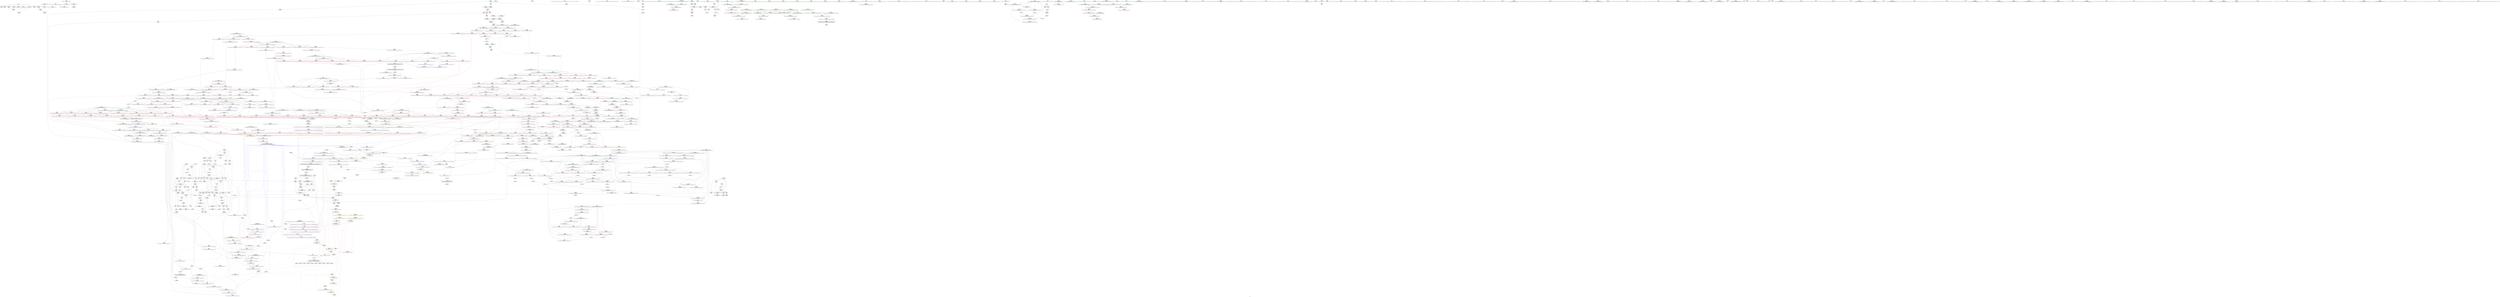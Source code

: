 digraph "SVFG" {
	label="SVFG";

	Node0x55705a5317e0 [shape=record,color=grey,label="{NodeID: 0\nNullPtr}"];
	Node0x55705a5317e0 -> Node0x55705a59a0d0[style=solid];
	Node0x55705a5317e0 -> Node0x55705a59a1d0[style=solid];
	Node0x55705a5317e0 -> Node0x55705a59a2a0[style=solid];
	Node0x55705a5317e0 -> Node0x55705a59a370[style=solid];
	Node0x55705a5317e0 -> Node0x55705a59a440[style=solid];
	Node0x55705a5317e0 -> Node0x55705a59a510[style=solid];
	Node0x55705a5317e0 -> Node0x55705a5b3690[style=solid];
	Node0x55705a5a2490 [shape=record,color=blue,label="{NodeID: 775\n1200\<--1229\n__val\<--\n_ZSt16__insertion_sortIPiN9__gnu_cxx5__ops15_Iter_less_iterEEvT_S4_T0_\n}"];
	Node0x55705a5a2490 -> Node0x55705a5b1100[style=dashed];
	Node0x55705a5a2490 -> Node0x55705a629e20[style=dashed];
	Node0x55705a599060 [shape=record,color=red,label="{NodeID: 443\n627\<--603\n\<--__first.addr\n_ZSt13__heap_selectIPiN9__gnu_cxx5__ops15_Iter_less_iterEEvT_S4_S4_T0_\n|{<s0>31}}"];
	Node0x55705a599060:s0 -> Node0x55705a6a0f00[style=solid,color=red];
	Node0x55705a5de400 [shape=record,color=grey,label="{NodeID: 1218\n375 = cmp(373, 374, )\n}"];
	Node0x55705a58d210 [shape=record,color=green,label="{NodeID: 111\n607\<--608\n__last.addr\<--__last.addr_field_insensitive\n_ZSt13__heap_selectIPiN9__gnu_cxx5__ops15_Iter_less_iterEEvT_S4_S4_T0_\n}"];
	Node0x55705a58d210 -> Node0x55705a599470[style=solid];
	Node0x55705a58d210 -> Node0x55705a5b61d0[style=solid];
	Node0x55705a5ae930 [shape=record,color=red,label="{NodeID: 554\n1078\<--1035\n\<--__a.addr\n_ZSt22__move_median_to_firstIPiN9__gnu_cxx5__ops15_Iter_less_iterEEvT_S4_S4_S4_T0_\n|{<s0>58}}"];
	Node0x55705a5ae930:s0 -> Node0x55705a6aa780[style=solid,color=red];
	Node0x55705a62bc20 [shape=record,color=black,label="{NodeID: 1329\nMR_213V_2 = PHI(MR_213V_1, MR_213V_4, )\npts\{1199 \}\n}"];
	Node0x55705a591890 [shape=record,color=green,label="{NodeID: 222\n1433\<--1434\n__last.addr\<--__last.addr_field_insensitive\n_ZNSt20__copy_move_backwardILb1ELb1ESt26random_access_iterator_tagE13__copy_move_bIiEEPT_PKS3_S6_S4_\n}"];
	Node0x55705a591890 -> Node0x55705a5b2a30[style=solid];
	Node0x55705a591890 -> Node0x55705a5a3b50[style=solid];
	Node0x55705a6a4830 [shape=record,color=black,label="{NodeID: 1772\n1225 = PHI(746, )\n}"];
	Node0x55705a5b43c0 [shape=record,color=blue,label="{NodeID: 665\n220\<--217\narrayidx\<--\nmain\n}"];
	Node0x55705a5b43c0 -> Node0x55705a596890[style=dashed];
	Node0x55705a5b43c0 -> Node0x55705a596960[style=dashed];
	Node0x55705a5b43c0 -> Node0x55705a596a30[style=dashed];
	Node0x55705a5b43c0 -> Node0x55705a5b43c0[style=dashed];
	Node0x55705a5b43c0 -> Node0x55705a5b4e50[style=dashed];
	Node0x55705a5b43c0 -> Node0x55705a619a20[style=dashed];
	Node0x55705a5b43c0 -> Node0x55705a628f20[style=dashed];
	Node0x55705a59f570 [shape=record,color=purple,label="{NodeID: 333\n990\<--988\nadd.ptr3\<--\n_ZSt11__push_heapIPiliN9__gnu_cxx5__ops14_Iter_less_valEEvT_T0_S5_T1_RT2_\n}"];
	Node0x55705a59f570 -> Node0x55705a5b8660[style=solid];
	Node0x55705a549bc0 [shape=record,color=green,label="{NodeID: 1\n7\<--1\n__dso_handle\<--dummyObj\nGlob }"];
	Node0x55705a5a2560 [shape=record,color=blue,label="{NodeID: 776\n1240\<--1239\n\<--\n_ZSt16__insertion_sortIPiN9__gnu_cxx5__ops15_Iter_less_iterEEvT_S4_T0_\n}"];
	Node0x55705a5a2560 -> Node0x55705a629420[style=dashed];
	Node0x55705a599130 [shape=record,color=red,label="{NodeID: 444\n632\<--603\n\<--__first.addr\n_ZSt13__heap_selectIPiN9__gnu_cxx5__ops15_Iter_less_iterEEvT_S4_S4_T0_\n|{<s0>32}}"];
	Node0x55705a599130:s0 -> Node0x55705a6ab6d0[style=solid,color=red];
	Node0x55705a5de580 [shape=record,color=grey,label="{NodeID: 1219\n1281 = cmp(1279, 1280, )\n}"];
	Node0x55705a58d2e0 [shape=record,color=green,label="{NodeID: 112\n609\<--610\n__i\<--__i_field_insensitive\n_ZSt13__heap_selectIPiN9__gnu_cxx5__ops15_Iter_less_iterEEvT_S4_S4_T0_\n}"];
	Node0x55705a58d2e0 -> Node0x55705a599540[style=solid];
	Node0x55705a58d2e0 -> Node0x55705a599610[style=solid];
	Node0x55705a58d2e0 -> Node0x55705a5996e0[style=solid];
	Node0x55705a58d2e0 -> Node0x55705a5997b0[style=solid];
	Node0x55705a58d2e0 -> Node0x55705a5b62a0[style=solid];
	Node0x55705a58d2e0 -> Node0x55705a5b6370[style=solid];
	Node0x55705a5aea00 [shape=record,color=red,label="{NodeID: 555\n1046\<--1037\n\<--__b.addr\n_ZSt22__move_median_to_firstIPiN9__gnu_cxx5__ops15_Iter_less_iterEEvT_S4_S4_S4_T0_\n|{<s0>51}}"];
	Node0x55705a5aea00:s0 -> Node0x55705a6a0f00[style=solid,color=red];
	Node0x55705a62c120 [shape=record,color=black,label="{NodeID: 1330\nMR_215V_2 = PHI(MR_215V_1, MR_215V_3, )\npts\{1201 \}\n}"];
	Node0x55705a591960 [shape=record,color=green,label="{NodeID: 223\n1435\<--1436\n__result.addr\<--__result.addr_field_insensitive\n_ZNSt20__copy_move_backwardILb1ELb1ESt26random_access_iterator_tagE13__copy_move_bIiEEPT_PKS3_S6_S4_\n}"];
	Node0x55705a591960 -> Node0x55705a5b2b00[style=solid];
	Node0x55705a591960 -> Node0x55705a5b2bd0[style=solid];
	Node0x55705a591960 -> Node0x55705a5a3c20[style=solid];
	Node0x55705a6a4940 [shape=record,color=black,label="{NodeID: 1773\n1228 = PHI(808, )\n}"];
	Node0x55705a6a4940 -> Node0x55705a5b1030[style=solid];
	Node0x55705a5b4490 [shape=record,color=blue,label="{NodeID: 666\n134\<--224\ni\<--inc\nmain\n}"];
	Node0x55705a5b4490 -> Node0x55705a5a08f0[style=dashed];
	Node0x55705a5b4490 -> Node0x55705a5a09c0[style=dashed];
	Node0x55705a5b4490 -> Node0x55705a5a0a90[style=dashed];
	Node0x55705a5b4490 -> Node0x55705a5b4490[style=dashed];
	Node0x55705a5b4490 -> Node0x55705a60be00[style=dashed];
	Node0x55705a59f640 [shape=record,color=purple,label="{NodeID: 334\n1003\<--1001\nadd.ptr7\<--\n_ZSt11__push_heapIPiliN9__gnu_cxx5__ops14_Iter_less_valEEvT_T0_S5_T1_RT2_\n}"];
	Node0x55705a59f640 -> Node0x55705a5b88d0[style=solid];
	Node0x55705a589370 [shape=record,color=green,label="{NodeID: 2\n13\<--1\n.str\<--dummyObj\nGlob }"];
	Node0x55705a5a2630 [shape=record,color=blue,label="{NodeID: 777\n1198\<--1253\n__i\<--incdec.ptr\n_ZSt16__insertion_sortIPiN9__gnu_cxx5__ops15_Iter_less_iterEEvT_S4_T0_\n}"];
	Node0x55705a5a2630 -> Node0x55705a5b0a80[style=dashed];
	Node0x55705a5a2630 -> Node0x55705a5b0b50[style=dashed];
	Node0x55705a5a2630 -> Node0x55705a5b0c20[style=dashed];
	Node0x55705a5a2630 -> Node0x55705a5b0cf0[style=dashed];
	Node0x55705a5a2630 -> Node0x55705a5b0dc0[style=dashed];
	Node0x55705a5a2630 -> Node0x55705a5b0e90[style=dashed];
	Node0x55705a5a2630 -> Node0x55705a5b0f60[style=dashed];
	Node0x55705a5a2630 -> Node0x55705a5a2630[style=dashed];
	Node0x55705a5a2630 -> Node0x55705a62bc20[style=dashed];
	Node0x55705a599200 [shape=record,color=red,label="{NodeID: 445\n615\<--605\n\<--__middle.addr\n_ZSt13__heap_selectIPiN9__gnu_cxx5__ops15_Iter_less_iterEEvT_S4_S4_T0_\n|{<s0>30}}"];
	Node0x55705a599200:s0 -> Node0x55705a6abe70[style=solid,color=red];
	Node0x55705a5de700 [shape=record,color=grey,label="{NodeID: 1220\n233 = cmp(232, 71, )\n}"];
	Node0x55705a58d3b0 [shape=record,color=green,label="{NodeID: 113\n617\<--618\n_ZSt11__make_heapIPiN9__gnu_cxx5__ops15_Iter_less_iterEEvT_S4_RT0_\<--_ZSt11__make_heapIPiN9__gnu_cxx5__ops15_Iter_less_iterEEvT_S4_RT0__field_insensitive\n}"];
	Node0x55705a5aead0 [shape=record,color=red,label="{NodeID: 556\n1049\<--1037\n\<--__b.addr\n_ZSt22__move_median_to_firstIPiN9__gnu_cxx5__ops15_Iter_less_iterEEvT_S4_S4_S4_T0_\n|{<s0>52}}"];
	Node0x55705a5aead0:s0 -> Node0x55705a697360[style=solid,color=red];
	Node0x55705a591a30 [shape=record,color=green,label="{NodeID: 224\n1437\<--1438\n_Num\<--_Num_field_insensitive\n_ZNSt20__copy_move_backwardILb1ELb1ESt26random_access_iterator_tagE13__copy_move_bIiEEPT_PKS3_S6_S4_\n}"];
	Node0x55705a591a30 -> Node0x55705a5b2ca0[style=solid];
	Node0x55705a591a30 -> Node0x55705a5b2d70[style=solid];
	Node0x55705a591a30 -> Node0x55705a5b2e40[style=solid];
	Node0x55705a591a30 -> Node0x55705a5b2f10[style=solid];
	Node0x55705a591a30 -> Node0x55705a5a3cf0[style=solid];
	Node0x55705a6a4ab0 [shape=record,color=black,label="{NodeID: 1774\n1235 = PHI(1292, )\n}"];
	Node0x55705a5b4560 [shape=record,color=blue,label="{NodeID: 667\n142\<--71\nres\<--\nmain\n}"];
	Node0x55705a5b4560 -> Node0x55705a5a1040[style=dashed];
	Node0x55705a5b4560 -> Node0x55705a5a1110[style=dashed];
	Node0x55705a5b4560 -> Node0x55705a5b4cb0[style=dashed];
	Node0x55705a5b4560 -> Node0x55705a60c800[style=dashed];
	Node0x55705a5b4560 -> Node0x55705a627b20[style=dashed];
	Node0x55705a59f710 [shape=record,color=purple,label="{NodeID: 335\n1455\<--1452\nadd.ptr\<--\n_ZNSt20__copy_move_backwardILb1ELb1ESt26random_access_iterator_tagE13__copy_move_bIiEEPT_PKS3_S6_S4_\n}"];
	Node0x55705a59f710 -> Node0x55705a59cb70[style=solid];
	Node0x55705a589400 [shape=record,color=green,label="{NodeID: 3\n15\<--1\n.str.1\<--dummyObj\nGlob }"];
	Node0x55705a5a2700 [shape=record,color=blue,label="{NodeID: 778\n1262\<--1258\n__first.addr\<--__first\n_ZSt26__unguarded_insertion_sortIPiN9__gnu_cxx5__ops15_Iter_less_iterEEvT_S4_T0_\n}"];
	Node0x55705a5a2700 -> Node0x55705a5b11d0[style=dashed];
	Node0x55705a5992d0 [shape=record,color=red,label="{NodeID: 446\n619\<--605\n\<--__middle.addr\n_ZSt13__heap_selectIPiN9__gnu_cxx5__ops15_Iter_less_iterEEvT_S4_S4_T0_\n}"];
	Node0x55705a5992d0 -> Node0x55705a5b62a0[style=solid];
	Node0x55705a5de880 [shape=record,color=grey,label="{NodeID: 1221\n1221 = cmp(1219, 1220, )\n}"];
	Node0x55705a58d4b0 [shape=record,color=green,label="{NodeID: 114\n629\<--630\n_ZNK9__gnu_cxx5__ops15_Iter_less_iterclIPiS3_EEbT_T0_\<--_ZNK9__gnu_cxx5__ops15_Iter_less_iterclIPiS3_EEbT_T0__field_insensitive\n}"];
	Node0x55705a5aeba0 [shape=record,color=red,label="{NodeID: 557\n1054\<--1037\n\<--__b.addr\n_ZSt22__move_median_to_firstIPiN9__gnu_cxx5__ops15_Iter_less_iterEEvT_S4_S4_S4_T0_\n|{<s0>53}}"];
	Node0x55705a5aeba0:s0 -> Node0x55705a6aa780[style=solid,color=red];
	Node0x55705a62cb20 [shape=record,color=black,label="{NodeID: 1332\nMR_224V_3 = PHI(MR_224V_4, MR_224V_2, )\npts\{1267 \}\n}"];
	Node0x55705a62cb20 -> Node0x55705a5b1370[style=dashed];
	Node0x55705a62cb20 -> Node0x55705a5b1440[style=dashed];
	Node0x55705a62cb20 -> Node0x55705a5b1510[style=dashed];
	Node0x55705a62cb20 -> Node0x55705a5a2970[style=dashed];
	Node0x55705a591b00 [shape=record,color=green,label="{NodeID: 225\n1462\<--1463\nllvm.memmove.p0i8.p0i8.i64\<--llvm.memmove.p0i8.p0i8.i64_field_insensitive\n}"];
	Node0x55705a6a4bc0 [shape=record,color=black,label="{NodeID: 1775\n1238 = PHI(808, )\n}"];
	Node0x55705a6a4bc0 -> Node0x55705a5b1100[style=solid];
	Node0x55705a5b4630 [shape=record,color=blue,label="{NodeID: 668\n144\<--229\ni11\<--sub12\nmain\n}"];
	Node0x55705a5b4630 -> Node0x55705a5a11e0[style=dashed];
	Node0x55705a5b4630 -> Node0x55705a5a12b0[style=dashed];
	Node0x55705a5b4630 -> Node0x55705a5a1380[style=dashed];
	Node0x55705a5b4630 -> Node0x55705a5a1450[style=dashed];
	Node0x55705a5b4630 -> Node0x55705a5a1520[style=dashed];
	Node0x55705a5b4630 -> Node0x55705a5a15f0[style=dashed];
	Node0x55705a5b4630 -> Node0x55705a5a16c0[style=dashed];
	Node0x55705a5b4630 -> Node0x55705a5b50c0[style=dashed];
	Node0x55705a5b4630 -> Node0x55705a60cd00[style=dashed];
	Node0x55705a634570 [shape=record,color=yellow,style=double,label="{NodeID: 1443\n240V_1 = ENCHI(MR_240V_0)\npts\{693 780 829 954 1169 1201 \}\nFun[_ZSt25__unguarded_linear_insertIPiN9__gnu_cxx5__ops14_Val_less_iterEEvT_T0_]}"];
	Node0x55705a634570 -> Node0x55705a5b1fa0[style=dashed];
	Node0x55705a634570 -> Node0x55705a5b2070[style=dashed];
	Node0x55705a634570 -> Node0x55705a5b2140[style=dashed];
	Node0x55705a59f7e0 [shape=record,color=purple,label="{NodeID: 336\n1468\<--1465\nadd.ptr2\<--\n_ZNSt20__copy_move_backwardILb1ELb1ESt26random_access_iterator_tagE13__copy_move_bIiEEPT_PKS3_S6_S4_\n}"];
	Node0x55705a59f7e0 -> Node0x55705a59cd10[style=solid];
	Node0x55705a5896b0 [shape=record,color=green,label="{NodeID: 4\n17\<--1\n_ZSt3cin\<--dummyObj\nGlob }"];
	Node0x55705a5a27d0 [shape=record,color=blue,label="{NodeID: 779\n1264\<--1259\n__last.addr\<--__last\n_ZSt26__unguarded_insertion_sortIPiN9__gnu_cxx5__ops15_Iter_less_iterEEvT_S4_T0_\n}"];
	Node0x55705a5a27d0 -> Node0x55705a5b12a0[style=dashed];
	Node0x55705a5993a0 [shape=record,color=red,label="{NodeID: 447\n633\<--605\n\<--__middle.addr\n_ZSt13__heap_selectIPiN9__gnu_cxx5__ops15_Iter_less_iterEEvT_S4_S4_T0_\n|{<s0>32}}"];
	Node0x55705a5993a0:s0 -> Node0x55705a6ab820[style=solid,color=red];
	Node0x55705a5dea00 [shape=record,color=grey,label="{NodeID: 1222\n198 = cmp(197, 199, )\n}"];
	Node0x55705a5dea00 -> Node0x55705a5a8540[style=solid];
	Node0x55705a591fa0 [shape=record,color=green,label="{NodeID: 115\n636\<--637\n_ZSt10__pop_heapIPiN9__gnu_cxx5__ops15_Iter_less_iterEEvT_S4_S4_RT0_\<--_ZSt10__pop_heapIPiN9__gnu_cxx5__ops15_Iter_less_iterEEvT_S4_S4_RT0__field_insensitive\n}"];
	Node0x55705a5aec70 [shape=record,color=red,label="{NodeID: 558\n1081\<--1037\n\<--__b.addr\n_ZSt22__move_median_to_firstIPiN9__gnu_cxx5__ops15_Iter_less_iterEEvT_S4_S4_S4_T0_\n|{<s0>59}}"];
	Node0x55705a5aec70:s0 -> Node0x55705a697360[style=solid,color=red];
	Node0x55705a62d020 [shape=record,color=black,label="{NodeID: 1333\nMR_2V_2 = PHI(MR_2V_3, MR_2V_1, )\npts\{12 \}\n|{<s0>24|<s1>76|<s2>76}}"];
	Node0x55705a62d020:s0 -> Node0x55705a61d120[style=dashed,color=blue];
	Node0x55705a62d020:s1 -> Node0x55705a5b1fa0[style=dashed,color=red];
	Node0x55705a62d020:s2 -> Node0x55705a60bcd0[style=dashed,color=red];
	Node0x55705a591c00 [shape=record,color=green,label="{NodeID: 226\n1479\<--1480\nthis.addr\<--this.addr_field_insensitive\n_ZNK9__gnu_cxx5__ops14_Val_less_iterclIiPiEEbRT_T0_\n}"];
	Node0x55705a591c00 -> Node0x55705a5b2fe0[style=solid];
	Node0x55705a591c00 -> Node0x55705a5a3e90[style=solid];
	Node0x55705a6a4d30 [shape=record,color=black,label="{NodeID: 1776\n1306 = PHI(1389, )\n|{<s0>79}}"];
	Node0x55705a6a4d30:s0 -> Node0x55705a6a72b0[style=solid,color=red];
	Node0x55705a5b4700 [shape=record,color=blue,label="{NodeID: 669\n146\<--235\nj\<--\nmain\n}"];
	Node0x55705a5b4700 -> Node0x55705a5a1790[style=dashed];
	Node0x55705a5b4700 -> Node0x55705a5a1860[style=dashed];
	Node0x55705a5b4700 -> Node0x55705a5a1930[style=dashed];
	Node0x55705a5b4700 -> Node0x55705a5a1a00[style=dashed];
	Node0x55705a5b4700 -> Node0x55705a5a1ad0[style=dashed];
	Node0x55705a5b4700 -> Node0x55705a5a1ba0[style=dashed];
	Node0x55705a5b4700 -> Node0x55705a5b4700[style=dashed];
	Node0x55705a5b4700 -> Node0x55705a5b4ff0[style=dashed];
	Node0x55705a5b4700 -> Node0x55705a618620[style=dashed];
	Node0x55705a59f8b0 [shape=record,color=red,label="{NodeID: 337\n97\<--52\n\<--retval\n_Z2okPii\n}"];
	Node0x55705a59f8b0 -> Node0x55705a59a950[style=solid];
	Node0x55705a589740 [shape=record,color=green,label="{NodeID: 5\n18\<--1\n.str.2\<--dummyObj\nGlob }"];
	Node0x55705a5a28a0 [shape=record,color=blue,label="{NodeID: 780\n1266\<--1276\n__i\<--\n_ZSt26__unguarded_insertion_sortIPiN9__gnu_cxx5__ops15_Iter_less_iterEEvT_S4_T0_\n}"];
	Node0x55705a5a28a0 -> Node0x55705a62cb20[style=dashed];
	Node0x55705a599470 [shape=record,color=red,label="{NodeID: 448\n623\<--607\n\<--__last.addr\n_ZSt13__heap_selectIPiN9__gnu_cxx5__ops15_Iter_less_iterEEvT_S4_S4_T0_\n}"];
	Node0x55705a599470 -> Node0x55705a5dde00[style=solid];
	Node0x55705a5deb80 [shape=record,color=grey,label="{NodeID: 1223\n239 = cmp(238, 71, )\n}"];
	Node0x55705a5920a0 [shape=record,color=green,label="{NodeID: 116\n649\<--650\n__first.addr\<--__first.addr_field_insensitive\n_ZSt11__sort_heapIPiN9__gnu_cxx5__ops15_Iter_less_iterEEvT_S4_RT0_\n}"];
	Node0x55705a5920a0 -> Node0x55705a599880[style=solid];
	Node0x55705a5920a0 -> Node0x55705a599950[style=solid];
	Node0x55705a5920a0 -> Node0x55705a5b6440[style=solid];
	Node0x55705a5aed40 [shape=record,color=red,label="{NodeID: 559\n1090\<--1037\n\<--__b.addr\n_ZSt22__move_median_to_firstIPiN9__gnu_cxx5__ops15_Iter_less_iterEEvT_S4_S4_S4_T0_\n|{<s0>61}}"];
	Node0x55705a5aed40:s0 -> Node0x55705a6aa780[style=solid,color=red];
	Node0x55705a591cd0 [shape=record,color=green,label="{NodeID: 227\n1481\<--1482\n__val.addr\<--__val.addr_field_insensitive\n_ZNK9__gnu_cxx5__ops14_Val_less_iterclIiPiEEbRT_T0_\n}"];
	Node0x55705a591cd0 -> Node0x55705a5b30b0[style=solid];
	Node0x55705a591cd0 -> Node0x55705a5a3f60[style=solid];
	Node0x55705a6a4e70 [shape=record,color=black,label="{NodeID: 1777\n1310 = PHI(1389, )\n|{<s0>79}}"];
	Node0x55705a6a4e70:s0 -> Node0x55705a6a73f0[style=solid,color=red];
	Node0x55705a5b47d0 [shape=record,color=blue,label="{NodeID: 670\n148\<--241\nk\<--\nmain\n}"];
	Node0x55705a5b47d0 -> Node0x55705a5a1c70[style=dashed];
	Node0x55705a5b47d0 -> Node0x55705a5a1d40[style=dashed];
	Node0x55705a5b47d0 -> Node0x55705a5a1e10[style=dashed];
	Node0x55705a5b47d0 -> Node0x55705a596070[style=dashed];
	Node0x55705a5b47d0 -> Node0x55705a5b47d0[style=dashed];
	Node0x55705a5b47d0 -> Node0x55705a5b4970[style=dashed];
	Node0x55705a5b47d0 -> Node0x55705a628020[style=dashed];
	Node0x55705a59f980 [shape=record,color=red,label="{NodeID: 338\n62\<--54\n\<--a.addr\n_Z2okPii\n|{<s0>3}}"];
	Node0x55705a59f980:s0 -> Node0x55705a6a9fa0[style=solid,color=red];
	Node0x55705a5897d0 [shape=record,color=green,label="{NodeID: 6\n21\<--1\n\<--dummyObj\nCan only get source location for instruction, argument, global var or function.}"];
	Node0x55705a5a2970 [shape=record,color=blue,label="{NodeID: 781\n1266\<--1288\n__i\<--incdec.ptr\n_ZSt26__unguarded_insertion_sortIPiN9__gnu_cxx5__ops15_Iter_less_iterEEvT_S4_T0_\n}"];
	Node0x55705a5a2970 -> Node0x55705a62cb20[style=dashed];
	Node0x55705a599540 [shape=record,color=red,label="{NodeID: 449\n622\<--609\n\<--__i\n_ZSt13__heap_selectIPiN9__gnu_cxx5__ops15_Iter_less_iterEEvT_S4_S4_T0_\n}"];
	Node0x55705a599540 -> Node0x55705a5dde00[style=solid];
	Node0x55705a5ded00 [shape=record,color=grey,label="{NodeID: 1224\n764 = cmp(761, 763, )\n}"];
	Node0x55705a5ded00 -> Node0x55705a59c010[style=solid];
	Node0x55705a592170 [shape=record,color=green,label="{NodeID: 117\n651\<--652\n__last.addr\<--__last.addr_field_insensitive\n_ZSt11__sort_heapIPiN9__gnu_cxx5__ops15_Iter_less_iterEEvT_S4_RT0_\n}"];
	Node0x55705a592170 -> Node0x55705a599a20[style=solid];
	Node0x55705a592170 -> Node0x55705a599af0[style=solid];
	Node0x55705a592170 -> Node0x55705a599bc0[style=solid];
	Node0x55705a592170 -> Node0x55705a599c90[style=solid];
	Node0x55705a592170 -> Node0x55705a5b6510[style=solid];
	Node0x55705a592170 -> Node0x55705a5b66b0[style=solid];
	Node0x55705a5aee10 [shape=record,color=red,label="{NodeID: 560\n1050\<--1039\n\<--__c.addr\n_ZSt22__move_median_to_firstIPiN9__gnu_cxx5__ops15_Iter_less_iterEEvT_S4_S4_S4_T0_\n|{<s0>52}}"];
	Node0x55705a5aee10:s0 -> Node0x55705a6a0f00[style=solid,color=red];
	Node0x55705a591da0 [shape=record,color=green,label="{NodeID: 228\n1483\<--1484\n__it.addr\<--__it.addr_field_insensitive\n_ZNK9__gnu_cxx5__ops14_Val_less_iterclIiPiEEbRT_T0_\n}"];
	Node0x55705a591da0 -> Node0x55705a5b3180[style=solid];
	Node0x55705a591da0 -> Node0x55705a5a4030[style=solid];
	Node0x55705a6a4fb0 [shape=record,color=black,label="{NodeID: 1778\n1312 = PHI(1364, )\n}"];
	Node0x55705a6a4fb0 -> Node0x55705a59c5c0[style=solid];
	Node0x55705a5b48a0 [shape=record,color=blue,label="{NodeID: 671\n255\<--252\narrayidx25\<--\nmain\n}"];
	Node0x55705a5b48a0 -> Node0x55705a5b48a0[style=dashed];
	Node0x55705a5b48a0 -> Node0x55705a626c20[style=dashed];
	Node0x55705a6348d0 [shape=record,color=yellow,style=double,label="{NodeID: 1446\n20V_1 = ENCHI(MR_20V_0)\npts\{127 \}\nFun[main]}"];
	Node0x55705a6348d0 -> Node0x55705a5a0340[style=dashed];
	Node0x55705a59fa50 [shape=record,color=red,label="{NodeID: 339\n63\<--54\n\<--a.addr\n_Z2okPii\n}"];
	Node0x55705a59fa50 -> Node0x55705a59ebb0[style=solid];
	Node0x55705a589860 [shape=record,color=green,label="{NodeID: 7\n71\<--1\n\<--dummyObj\nCan only get source location for instruction, argument, global var or function.}"];
	Node0x55705a5a2a40 [shape=record,color=blue,label="{NodeID: 782\n1296\<--1293\n__first.addr\<--__first\n_ZSt13move_backwardIPiS0_ET0_T_S2_S1_\n}"];
	Node0x55705a5a2a40 -> Node0x55705a5b15e0[style=dashed];
	Node0x55705a599610 [shape=record,color=red,label="{NodeID: 450\n626\<--609\n\<--__i\n_ZSt13__heap_selectIPiN9__gnu_cxx5__ops15_Iter_less_iterEEvT_S4_S4_T0_\n|{<s0>31}}"];
	Node0x55705a599610:s0 -> Node0x55705a697360[style=solid,color=red];
	Node0x55705a5dee80 [shape=record,color=grey,label="{NodeID: 1225\n189 = cmp(188, 71, )\n}"];
	Node0x55705a592240 [shape=record,color=green,label="{NodeID: 118\n653\<--654\n__comp.addr\<--__comp.addr_field_insensitive\n_ZSt11__sort_heapIPiN9__gnu_cxx5__ops15_Iter_less_iterEEvT_S4_RT0_\n}"];
	Node0x55705a592240 -> Node0x55705a599d60[style=solid];
	Node0x55705a592240 -> Node0x55705a5b65e0[style=solid];
	Node0x55705a5aeee0 [shape=record,color=red,label="{NodeID: 561\n1060\<--1039\n\<--__c.addr\n_ZSt22__move_median_to_firstIPiN9__gnu_cxx5__ops15_Iter_less_iterEEvT_S4_S4_S4_T0_\n|{<s0>54}}"];
	Node0x55705a5aeee0:s0 -> Node0x55705a6a0f00[style=solid,color=red];
	Node0x55705a591e70 [shape=record,color=green,label="{NodeID: 229\n22\<--1495\n_GLOBAL__sub_I_AS1_0_1.cpp\<--_GLOBAL__sub_I_AS1_0_1.cpp_field_insensitive\n}"];
	Node0x55705a591e70 -> Node0x55705a5b3590[style=solid];
	Node0x55705a6a50f0 [shape=record,color=black,label="{NodeID: 1779\n1328 = PHI(808, )\n}"];
	Node0x55705a6a50f0 -> Node0x55705a5b1fa0[style=solid];
	Node0x55705a5b4970 [shape=record,color=blue,label="{NodeID: 672\n148\<--259\nk\<--inc27\nmain\n}"];
	Node0x55705a5b4970 -> Node0x55705a5a1c70[style=dashed];
	Node0x55705a5b4970 -> Node0x55705a5a1d40[style=dashed];
	Node0x55705a5b4970 -> Node0x55705a5a1e10[style=dashed];
	Node0x55705a5b4970 -> Node0x55705a596070[style=dashed];
	Node0x55705a5b4970 -> Node0x55705a5b47d0[style=dashed];
	Node0x55705a5b4970 -> Node0x55705a5b4970[style=dashed];
	Node0x55705a5b4970 -> Node0x55705a628020[style=dashed];
	Node0x55705a59fb20 [shape=record,color=red,label="{NodeID: 340\n77\<--54\n\<--a.addr\n_Z2okPii\n}"];
	Node0x55705a59fb20 -> Node0x55705a59ec80[style=solid];
	Node0x55705a58a0a0 [shape=record,color=green,label="{NodeID: 8\n86\<--1\n\<--dummyObj\nCan only get source location for instruction, argument, global var or function.}"];
	Node0x55705a5a2b10 [shape=record,color=blue,label="{NodeID: 783\n1298\<--1294\n__last.addr\<--__last\n_ZSt13move_backwardIPiS0_ET0_T_S2_S1_\n}"];
	Node0x55705a5a2b10 -> Node0x55705a5b16b0[style=dashed];
	Node0x55705a5996e0 [shape=record,color=red,label="{NodeID: 451\n634\<--609\n\<--__i\n_ZSt13__heap_selectIPiN9__gnu_cxx5__ops15_Iter_less_iterEEvT_S4_S4_T0_\n|{<s0>32}}"];
	Node0x55705a5996e0:s0 -> Node0x55705a6ab970[style=solid,color=red];
	Node0x55705a5df000 [shape=record,color=grey,label="{NodeID: 1226\n179 = cmp(177, 178, )\n}"];
	Node0x55705a592310 [shape=record,color=green,label="{NodeID: 119\n682\<--683\n__first.addr\<--__first.addr_field_insensitive\n_ZSt11__make_heapIPiN9__gnu_cxx5__ops15_Iter_less_iterEEvT_S4_RT0_\n}"];
	Node0x55705a592310 -> Node0x55705a599e30[style=solid];
	Node0x55705a592310 -> Node0x55705a599f00[style=solid];
	Node0x55705a592310 -> Node0x55705a599fd0[style=solid];
	Node0x55705a592310 -> Node0x55705a5a9f40[style=solid];
	Node0x55705a592310 -> Node0x55705a5b6780[style=solid];
	Node0x55705a5aefb0 [shape=record,color=red,label="{NodeID: 562\n1064\<--1039\n\<--__c.addr\n_ZSt22__move_median_to_firstIPiN9__gnu_cxx5__ops15_Iter_less_iterEEvT_S4_S4_S4_T0_\n|{<s0>55}}"];
	Node0x55705a5aefb0:s0 -> Node0x55705a6aa780[style=solid,color=red];
	Node0x55705a59a0d0 [shape=record,color=black,label="{NodeID: 230\n2\<--3\ndummyVal\<--dummyVal\n}"];
	Node0x55705a6a5230 [shape=record,color=black,label="{NodeID: 1780\n1338 = PHI(1475, )\n}"];
	Node0x55705a5b4a40 [shape=record,color=blue,label="{NodeID: 673\n150\<--71\nk29\<--\nmain\n}"];
	Node0x55705a5b4a40 -> Node0x55705a596140[style=dashed];
	Node0x55705a5b4a40 -> Node0x55705a596210[style=dashed];
	Node0x55705a5b4a40 -> Node0x55705a5962e0[style=dashed];
	Node0x55705a5b4a40 -> Node0x55705a5963b0[style=dashed];
	Node0x55705a5b4a40 -> Node0x55705a5b4a40[style=dashed];
	Node0x55705a5b4a40 -> Node0x55705a5b4be0[style=dashed];
	Node0x55705a5b4a40 -> Node0x55705a628520[style=dashed];
	Node0x55705a634a90 [shape=record,color=yellow,style=double,label="{NodeID: 1448\n24V_1 = ENCHI(MR_24V_0)\npts\{131 \}\nFun[main]}"];
	Node0x55705a634a90 -> Node0x55705a5a0680[style=dashed];
	Node0x55705a634a90 -> Node0x55705a5a0750[style=dashed];
	Node0x55705a634a90 -> Node0x55705a5a0820[style=dashed];
	Node0x55705a59fbf0 [shape=record,color=red,label="{NodeID: 341\n64\<--56\n\<--n.addr\n_Z2okPii\n}"];
	Node0x55705a59fbf0 -> Node0x55705a59a6e0[style=solid];
	Node0x55705a58a130 [shape=record,color=green,label="{NodeID: 9\n91\<--1\n\<--dummyObj\nCan only get source location for instruction, argument, global var or function.}"];
	Node0x55705a5a2be0 [shape=record,color=blue,label="{NodeID: 784\n1300\<--1295\n__result.addr\<--__result\n_ZSt13move_backwardIPiS0_ET0_T_S2_S1_\n}"];
	Node0x55705a5a2be0 -> Node0x55705a5b1780[style=dashed];
	Node0x55705a5997b0 [shape=record,color=red,label="{NodeID: 452\n640\<--609\n\<--__i\n_ZSt13__heap_selectIPiN9__gnu_cxx5__ops15_Iter_less_iterEEvT_S4_S4_T0_\n}"];
	Node0x55705a5997b0 -> Node0x55705a59e050[style=solid];
	Node0x55705a5df180 [shape=record,color=grey,label="{NodeID: 1227\n163 = cmp(161, 162, )\n}"];
	Node0x55705a5923e0 [shape=record,color=green,label="{NodeID: 120\n684\<--685\n__last.addr\<--__last.addr_field_insensitive\n_ZSt11__make_heapIPiN9__gnu_cxx5__ops15_Iter_less_iterEEvT_S4_RT0_\n}"];
	Node0x55705a5923e0 -> Node0x55705a5aa010[style=solid];
	Node0x55705a5923e0 -> Node0x55705a5aa0e0[style=solid];
	Node0x55705a5923e0 -> Node0x55705a5b6850[style=solid];
	Node0x55705a5af080 [shape=record,color=red,label="{NodeID: 563\n1074\<--1039\n\<--__c.addr\n_ZSt22__move_median_to_firstIPiN9__gnu_cxx5__ops15_Iter_less_iterEEvT_S4_S4_S4_T0_\n|{<s0>57}}"];
	Node0x55705a5af080:s0 -> Node0x55705a6a0f00[style=solid,color=red];
	Node0x55705a59a1d0 [shape=record,color=black,label="{NodeID: 231\n208\<--3\n\<--dummyVal\nmain\n}"];
	Node0x55705a6a5340 [shape=record,color=black,label="{NodeID: 1781\n1343 = PHI(808, )\n}"];
	Node0x55705a6a5340 -> Node0x55705a5b2070[style=solid];
	Node0x55705a5b4b10 [shape=record,color=blue,label="{NodeID: 674\n274\<--271\narrayidx36\<--\nmain\n}"];
	Node0x55705a5b4b10 -> Node0x55705a626c20[style=dashed];
	Node0x55705a59fcc0 [shape=record,color=red,label="{NodeID: 342\n74\<--56\n\<--n.addr\n_Z2okPii\n}"];
	Node0x55705a59fcc0 -> Node0x55705a5ddc80[style=solid];
	Node0x55705a58a1c0 [shape=record,color=green,label="{NodeID: 10\n95\<--1\n\<--dummyObj\nCan only get source location for instruction, argument, global var or function.}"];
	Node0x55705a5a2cb0 [shape=record,color=blue,label="{NodeID: 785\n1320\<--1317\n__last.addr\<--__last\n_ZSt25__unguarded_linear_insertIPiN9__gnu_cxx5__ops14_Val_less_iterEEvT_T0_\n}"];
	Node0x55705a5a2cb0 -> Node0x55705a5b1850[style=dashed];
	Node0x55705a5a2cb0 -> Node0x55705a5b1920[style=dashed];
	Node0x55705a5a2cb0 -> Node0x55705a60d630[style=dashed];
	Node0x55705a599880 [shape=record,color=red,label="{NodeID: 453\n660\<--649\n\<--__first.addr\n_ZSt11__sort_heapIPiN9__gnu_cxx5__ops15_Iter_less_iterEEvT_S4_RT0_\n}"];
	Node0x55705a599880 -> Node0x55705a59bc00[style=solid];
	Node0x55705a5df300 [shape=record,color=grey,label="{NodeID: 1228\n504 = cmp(503, 436, )\n}"];
	Node0x55705a5924b0 [shape=record,color=green,label="{NodeID: 121\n686\<--687\n__comp.addr\<--__comp.addr_field_insensitive\n_ZSt11__make_heapIPiN9__gnu_cxx5__ops15_Iter_less_iterEEvT_S4_RT0_\n}"];
	Node0x55705a5924b0 -> Node0x55705a5aa1b0[style=solid];
	Node0x55705a5924b0 -> Node0x55705a5b6920[style=solid];
	Node0x55705a5af150 [shape=record,color=red,label="{NodeID: 564\n1082\<--1039\n\<--__c.addr\n_ZSt22__move_median_to_firstIPiN9__gnu_cxx5__ops15_Iter_less_iterEEvT_S4_S4_S4_T0_\n|{<s0>59}}"];
	Node0x55705a5af150:s0 -> Node0x55705a6a0f00[style=solid,color=red];
	Node0x55705a59a2a0 [shape=record,color=black,label="{NodeID: 232\n209\<--3\n\<--dummyVal\nmain\n}"];
	Node0x55705a59a2a0 -> Node0x55705a5b4220[style=solid];
	Node0x55705a6a54b0 [shape=record,color=black,label="{NodeID: 1782\n1353 = PHI(808, )\n}"];
	Node0x55705a6a54b0 -> Node0x55705a5b2140[style=solid];
	Node0x55705a5b4be0 [shape=record,color=blue,label="{NodeID: 675\n150\<--278\nk29\<--inc38\nmain\n}"];
	Node0x55705a5b4be0 -> Node0x55705a596140[style=dashed];
	Node0x55705a5b4be0 -> Node0x55705a596210[style=dashed];
	Node0x55705a5b4be0 -> Node0x55705a5962e0[style=dashed];
	Node0x55705a5b4be0 -> Node0x55705a5963b0[style=dashed];
	Node0x55705a5b4be0 -> Node0x55705a5b4a40[style=dashed];
	Node0x55705a5b4be0 -> Node0x55705a5b4be0[style=dashed];
	Node0x55705a5b4be0 -> Node0x55705a628520[style=dashed];
	Node0x55705a634c50 [shape=record,color=yellow,style=double,label="{NodeID: 1450\n28V_1 = ENCHI(MR_28V_0)\npts\{137 \}\nFun[main]}"];
	Node0x55705a634c50 -> Node0x55705a5b4220[style=dashed];
	Node0x55705a59fd90 [shape=record,color=red,label="{NodeID: 343\n73\<--58\n\<--i\n_Z2okPii\n}"];
	Node0x55705a59fd90 -> Node0x55705a5ddc80[style=solid];
	Node0x55705a58a2c0 [shape=record,color=green,label="{NodeID: 11\n199\<--1\n\<--dummyObj\nCan only get source location for instruction, argument, global var or function.}"];
	Node0x55705a5a2d80 [shape=record,color=blue,label="{NodeID: 786\n1322\<--1329\n__val\<--\n_ZSt25__unguarded_linear_insertIPiN9__gnu_cxx5__ops14_Val_less_iterEEvT_T0_\n|{|<s2>81}}"];
	Node0x55705a5a2d80 -> Node0x55705a5b2070[style=dashed];
	Node0x55705a5a2d80 -> Node0x55705a5b2140[style=dashed];
	Node0x55705a5a2d80:s2 -> Node0x55705a633730[style=dashed,color=red];
	Node0x55705a599950 [shape=record,color=red,label="{NodeID: 454\n671\<--649\n\<--__first.addr\n_ZSt11__sort_heapIPiN9__gnu_cxx5__ops15_Iter_less_iterEEvT_S4_RT0_\n|{<s0>33}}"];
	Node0x55705a599950:s0 -> Node0x55705a6ab6d0[style=solid,color=red];
	Node0x55705a5df480 [shape=record,color=grey,label="{NodeID: 1229\n971 = cmp(969, 970, )\n}"];
	Node0x55705a592580 [shape=record,color=green,label="{NodeID: 122\n688\<--689\n__len\<--__len_field_insensitive\n_ZSt11__make_heapIPiN9__gnu_cxx5__ops15_Iter_less_iterEEvT_S4_RT0_\n}"];
	Node0x55705a592580 -> Node0x55705a5aa280[style=solid];
	Node0x55705a592580 -> Node0x55705a5aa350[style=solid];
	Node0x55705a592580 -> Node0x55705a5b69f0[style=solid];
	Node0x55705a5af220 [shape=record,color=red,label="{NodeID: 565\n1086\<--1039\n\<--__c.addr\n_ZSt22__move_median_to_firstIPiN9__gnu_cxx5__ops15_Iter_less_iterEEvT_S4_S4_S4_T0_\n|{<s0>60}}"];
	Node0x55705a5af220:s0 -> Node0x55705a6aa780[style=solid,color=red];
	Node0x55705a59a370 [shape=record,color=black,label="{NodeID: 233\n211\<--3\n\<--dummyVal\nmain\n}"];
	Node0x55705a59a370 -> Node0x55705a5b42f0[style=solid];
	Node0x55705a6a55f0 [shape=record,color=black,label="{NodeID: 1783\n1378 = PHI(1420, )\n|{<s0>87}}"];
	Node0x55705a6a55f0:s0 -> Node0x55705a6aaf60[style=solid,color=red];
	Node0x55705a5b4cb0 [shape=record,color=blue,label="{NodeID: 676\n142\<--289\nres\<--add43\nmain\n}"];
	Node0x55705a5b4cb0 -> Node0x55705a627b20[style=dashed];
	Node0x55705a634d30 [shape=record,color=yellow,style=double,label="{NodeID: 1451\n30V_1 = ENCHI(MR_30V_0)\npts\{139 \}\nFun[main]}"];
	Node0x55705a634d30 -> Node0x55705a5b42f0[style=dashed];
	Node0x55705a59fe60 [shape=record,color=red,label="{NodeID: 344\n78\<--58\n\<--i\n_Z2okPii\n}"];
	Node0x55705a59fe60 -> Node0x55705a59a880[style=solid];
	Node0x55705a58a3c0 [shape=record,color=green,label="{NodeID: 12\n205\<--1\n\<--dummyObj\nCan only get source location for instruction, argument, global var or function.}"];
	Node0x55705a5a2e50 [shape=record,color=blue,label="{NodeID: 787\n1324\<--1331\n__next\<--\n_ZSt25__unguarded_linear_insertIPiN9__gnu_cxx5__ops14_Val_less_iterEEvT_T0_\n}"];
	Node0x55705a5a2e50 -> Node0x55705a5b1b90[style=dashed];
	Node0x55705a5a2e50 -> Node0x55705a5a2f20[style=dashed];
	Node0x55705a599a20 [shape=record,color=red,label="{NodeID: 455\n659\<--651\n\<--__last.addr\n_ZSt11__sort_heapIPiN9__gnu_cxx5__ops15_Iter_less_iterEEvT_S4_RT0_\n}"];
	Node0x55705a599a20 -> Node0x55705a59bb30[style=solid];
	Node0x55705a5df600 [shape=record,color=grey,label="{NodeID: 1230\n1493 = cmp(1490, 1492, )\n}"];
	Node0x55705a5df600 -> Node0x55705a59cde0[style=solid];
	Node0x55705a592650 [shape=record,color=green,label="{NodeID: 123\n690\<--691\n__parent\<--__parent_field_insensitive\n_ZSt11__make_heapIPiN9__gnu_cxx5__ops15_Iter_less_iterEEvT_S4_RT0_\n}"];
	Node0x55705a592650 -> Node0x55705a5aa420[style=solid];
	Node0x55705a592650 -> Node0x55705a5aa4f0[style=solid];
	Node0x55705a592650 -> Node0x55705a5aa5c0[style=solid];
	Node0x55705a592650 -> Node0x55705a5aa690[style=solid];
	Node0x55705a592650 -> Node0x55705a5b6ac0[style=solid];
	Node0x55705a592650 -> Node0x55705a5b6c60[style=solid];
	Node0x55705a5af2f0 [shape=record,color=red,label="{NodeID: 566\n1113\<--1102\n\<--__first.addr\n_ZSt21__unguarded_partitionIPiN9__gnu_cxx5__ops15_Iter_less_iterEET_S4_S4_S4_T0_\n|{<s0>62}}"];
	Node0x55705a5af2f0:s0 -> Node0x55705a697360[style=solid,color=red];
	Node0x55705a59a440 [shape=record,color=black,label="{NodeID: 234\n335\<--3\nlpad.val\<--dummyVal\nmain\n}"];
	Node0x55705a6a5730 [shape=record,color=black,label="{NodeID: 1784\n1382 = PHI(1420, )\n|{<s0>87}}"];
	Node0x55705a6a5730:s0 -> Node0x55705a6ab070[style=solid,color=red];
	Node0x55705a5b4d80 [shape=record,color=blue,label="{NodeID: 677\n152\<--291\nk44\<--\nmain\n}"];
	Node0x55705a5b4d80 -> Node0x55705a596480[style=dashed];
	Node0x55705a5b4d80 -> Node0x55705a596550[style=dashed];
	Node0x55705a5b4d80 -> Node0x55705a596620[style=dashed];
	Node0x55705a5b4d80 -> Node0x55705a5966f0[style=dashed];
	Node0x55705a5b4d80 -> Node0x55705a5b4f20[style=dashed];
	Node0x55705a5b4d80 -> Node0x55705a628a20[style=dashed];
	Node0x55705a59ff30 [shape=record,color=red,label="{NodeID: 345\n82\<--58\n\<--i\n_Z2okPii\n}"];
	Node0x55705a59ff30 -> Node0x55705a5dd200[style=solid];
	Node0x55705a58a4c0 [shape=record,color=green,label="{NodeID: 13\n385\<--1\n\<--dummyObj\nCan only get source location for instruction, argument, global var or function.}"];
	Node0x55705a5a2f20 [shape=record,color=blue,label="{NodeID: 788\n1324\<--1334\n__next\<--incdec.ptr\n_ZSt25__unguarded_linear_insertIPiN9__gnu_cxx5__ops14_Val_less_iterEEvT_T0_\n}"];
	Node0x55705a5a2f20 -> Node0x55705a60db00[style=dashed];
	Node0x55705a599af0 [shape=record,color=red,label="{NodeID: 456\n668\<--651\n\<--__last.addr\n_ZSt11__sort_heapIPiN9__gnu_cxx5__ops15_Iter_less_iterEEvT_S4_RT0_\n}"];
	Node0x55705a599af0 -> Node0x55705a59e120[style=solid];
	Node0x55705a592720 [shape=record,color=green,label="{NodeID: 124\n692\<--693\n__value\<--__value_field_insensitive\n_ZSt11__make_heapIPiN9__gnu_cxx5__ops15_Iter_less_iterEEvT_S4_RT0_\n|{|<s1>35}}"];
	Node0x55705a592720 -> Node0x55705a5b6b90[style=solid];
	Node0x55705a592720:s1 -> Node0x55705a6a8930[style=solid,color=red];
	Node0x55705a5af3c0 [shape=record,color=red,label="{NodeID: 567\n1117\<--1102\n\<--__first.addr\n_ZSt21__unguarded_partitionIPiN9__gnu_cxx5__ops15_Iter_less_iterEET_S4_S4_S4_T0_\n}"];
	Node0x55705a5af3c0 -> Node0x55705a59e1f0[style=solid];
	Node0x55705a59a510 [shape=record,color=black,label="{NodeID: 235\n336\<--3\nlpad.val67\<--dummyVal\nmain\n}"];
	Node0x55705a6a5870 [shape=record,color=black,label="{NodeID: 1785\n1384 = PHI(1420, )\n|{<s0>87}}"];
	Node0x55705a6a5870:s0 -> Node0x55705a6ab180[style=solid,color=red];
	Node0x55705a5b4e50 [shape=record,color=blue,label="{NodeID: 678\n305\<--302\narrayidx52\<--\nmain\n}"];
	Node0x55705a5b4e50 -> Node0x55705a596a30[style=dashed];
	Node0x55705a5b4e50 -> Node0x55705a5b4e50[style=dashed];
	Node0x55705a5b4e50 -> Node0x55705a628f20[style=dashed];
	Node0x55705a5a0000 [shape=record,color=red,label="{NodeID: 346\n89\<--58\n\<--i\n_Z2okPii\n}"];
	Node0x55705a5a0000 -> Node0x55705a5da980[style=solid];
	Node0x55705a58a5c0 [shape=record,color=green,label="{NodeID: 14\n390\<--1\n\<--dummyObj\nCan only get source location for instruction, argument, global var or function.}"];
	Node0x55705a5a2ff0 [shape=record,color=blue,label="{NodeID: 789\n1345\<--1344\n\<--\n_ZSt25__unguarded_linear_insertIPiN9__gnu_cxx5__ops14_Val_less_iterEEvT_T0_\n}"];
	Node0x55705a5a2ff0 -> Node0x55705a60bcd0[style=dashed];
	Node0x55705a599bc0 [shape=record,color=red,label="{NodeID: 457\n672\<--651\n\<--__last.addr\n_ZSt11__sort_heapIPiN9__gnu_cxx5__ops15_Iter_less_iterEEvT_S4_RT0_\n|{<s0>33}}"];
	Node0x55705a599bc0:s0 -> Node0x55705a6ab820[style=solid,color=red];
	Node0x55705a60b6e0 [shape=record,color=black,label="{NodeID: 1232\nMR_2V_6 = PHI(MR_2V_3, MR_2V_2, )\npts\{12 \}\n|{<s0>17|<s1>21}}"];
	Node0x55705a60b6e0:s0 -> Node0x55705a64f210[style=dashed,color=blue];
	Node0x55705a60b6e0:s1 -> Node0x55705a621220[style=dashed,color=blue];
	Node0x55705a5927f0 [shape=record,color=green,label="{NodeID: 125\n694\<--695\nagg.tmp\<--agg.tmp_field_insensitive\n_ZSt11__make_heapIPiN9__gnu_cxx5__ops15_Iter_less_iterEEvT_S4_RT0_\n}"];
	Node0x55705a5af490 [shape=record,color=red,label="{NodeID: 568\n1133\<--1102\n\<--__first.addr\n_ZSt21__unguarded_partitionIPiN9__gnu_cxx5__ops15_Iter_less_iterEET_S4_S4_S4_T0_\n}"];
	Node0x55705a5af490 -> Node0x55705a5dd980[style=solid];
	Node0x55705a59a5e0 [shape=record,color=black,label="{NodeID: 236\n33\<--34\n\<--_ZNSt8ios_base4InitD1Ev\nCan only get source location for instruction, argument, global var or function.}"];
	Node0x55705a6a59b0 [shape=record,color=black,label="{NodeID: 1786\n1385 = PHI(1396, )\n}"];
	Node0x55705a6a59b0 -> Node0x55705a59c690[style=solid];
	Node0x55705a5b4f20 [shape=record,color=blue,label="{NodeID: 679\n152\<--309\nk44\<--inc54\nmain\n}"];
	Node0x55705a5b4f20 -> Node0x55705a596480[style=dashed];
	Node0x55705a5b4f20 -> Node0x55705a596550[style=dashed];
	Node0x55705a5b4f20 -> Node0x55705a596620[style=dashed];
	Node0x55705a5b4f20 -> Node0x55705a5966f0[style=dashed];
	Node0x55705a5b4f20 -> Node0x55705a5b4f20[style=dashed];
	Node0x55705a5b4f20 -> Node0x55705a628a20[style=dashed];
	Node0x55705a5a00d0 [shape=record,color=red,label="{NodeID: 347\n81\<--80\n\<--arrayidx\n_Z2okPii\n}"];
	Node0x55705a5a00d0 -> Node0x55705a5dd200[style=solid];
	Node0x55705a58a6c0 [shape=record,color=green,label="{NodeID: 15\n436\<--1\n\<--dummyObj\nCan only get source location for instruction, argument, global var or function.}"];
	Node0x55705a5a30c0 [shape=record,color=blue,label="{NodeID: 790\n1320\<--1347\n__last.addr\<--\n_ZSt25__unguarded_linear_insertIPiN9__gnu_cxx5__ops14_Val_less_iterEEvT_T0_\n}"];
	Node0x55705a5a30c0 -> Node0x55705a60d630[style=dashed];
	Node0x55705a599c90 [shape=record,color=red,label="{NodeID: 458\n673\<--651\n\<--__last.addr\n_ZSt11__sort_heapIPiN9__gnu_cxx5__ops15_Iter_less_iterEEvT_S4_RT0_\n|{<s0>33}}"];
	Node0x55705a599c90:s0 -> Node0x55705a6ab970[style=solid,color=red];
	Node0x55705a60bbe0 [shape=record,color=black,label="{NodeID: 1233\nMR_10V_3 = PHI(MR_10V_4, MR_10V_2, )\npts\{59 \}\n}"];
	Node0x55705a60bbe0 -> Node0x55705a59fd90[style=dashed];
	Node0x55705a60bbe0 -> Node0x55705a59fe60[style=dashed];
	Node0x55705a60bbe0 -> Node0x55705a59ff30[style=dashed];
	Node0x55705a60bbe0 -> Node0x55705a5a0000[style=dashed];
	Node0x55705a60bbe0 -> Node0x55705a5b3ad0[style=dashed];
	Node0x55705a5928c0 [shape=record,color=green,label="{NodeID: 126\n724\<--725\n_ZSt4moveIRiEONSt16remove_referenceIT_E4typeEOS2_\<--_ZSt4moveIRiEONSt16remove_referenceIT_E4typeEOS2__field_insensitive\n}"];
	Node0x55705a5af560 [shape=record,color=red,label="{NodeID: 569\n1137\<--1102\n\<--__first.addr\n_ZSt21__unguarded_partitionIPiN9__gnu_cxx5__ops15_Iter_less_iterEET_S4_S4_S4_T0_\n}"];
	Node0x55705a5af560 -> Node0x55705a59c4f0[style=solid];
	Node0x55705a59a6e0 [shape=record,color=black,label="{NodeID: 237\n65\<--64\nidx.ext\<--\n_Z2okPii\n}"];
	Node0x55705a6a5af0 [shape=record,color=black,label="{NodeID: 1787\n1416 = PHI(1427, )\n}"];
	Node0x55705a6a5af0 -> Node0x55705a59c830[style=solid];
	Node0x55705a5b4ff0 [shape=record,color=blue,label="{NodeID: 680\n146\<--315\nj\<--dec57\nmain\n}"];
	Node0x55705a5b4ff0 -> Node0x55705a5a1790[style=dashed];
	Node0x55705a5b4ff0 -> Node0x55705a5a1860[style=dashed];
	Node0x55705a5b4ff0 -> Node0x55705a5a1930[style=dashed];
	Node0x55705a5b4ff0 -> Node0x55705a5a1a00[style=dashed];
	Node0x55705a5b4ff0 -> Node0x55705a5a1ad0[style=dashed];
	Node0x55705a5b4ff0 -> Node0x55705a5a1ba0[style=dashed];
	Node0x55705a5b4ff0 -> Node0x55705a5b4700[style=dashed];
	Node0x55705a5b4ff0 -> Node0x55705a5b4ff0[style=dashed];
	Node0x55705a5b4ff0 -> Node0x55705a618620[style=dashed];
	Node0x55705a5a01a0 [shape=record,color=red,label="{NodeID: 348\n112\<--102\n\<--__first.addr\n_ZSt4sortIPiEvT_S1_\n|{<s0>5}}"];
	Node0x55705a5a01a0:s0 -> Node0x55705a6aaa10[style=solid,color=red];
	Node0x55705a58a7c0 [shape=record,color=green,label="{NodeID: 16\n440\<--1\n\<--dummyObj\nCan only get source location for instruction, argument, global var or function.|{<s0>40}}"];
	Node0x55705a58a7c0:s0 -> Node0x55705a6a6380[style=solid,color=red];
	Node0x55705a5a3190 [shape=record,color=blue,label="{NodeID: 791\n1324\<--1350\n__next\<--incdec.ptr3\n_ZSt25__unguarded_linear_insertIPiN9__gnu_cxx5__ops14_Val_less_iterEEvT_T0_\n}"];
	Node0x55705a5a3190 -> Node0x55705a60db00[style=dashed];
	Node0x55705a599d60 [shape=record,color=red,label="{NodeID: 459\n674\<--653\n\<--__comp.addr\n_ZSt11__sort_heapIPiN9__gnu_cxx5__ops15_Iter_less_iterEEvT_S4_RT0_\n|{<s0>33}}"];
	Node0x55705a599d60:s0 -> Node0x55705a6abac0[style=solid,color=red];
	Node0x55705a60bcd0 [shape=record,color=black,label="{NodeID: 1234\nMR_2V_2 = PHI(MR_2V_3, MR_2V_1, )\npts\{12 \}\n|{|<s4>81}}"];
	Node0x55705a60bcd0 -> Node0x55705a5b2070[style=dashed];
	Node0x55705a60bcd0 -> Node0x55705a5b2140[style=dashed];
	Node0x55705a60bcd0 -> Node0x55705a5a2ff0[style=dashed];
	Node0x55705a60bcd0 -> Node0x55705a5a3260[style=dashed];
	Node0x55705a60bcd0:s4 -> Node0x55705a633620[style=dashed,color=red];
	Node0x55705a5929c0 [shape=record,color=green,label="{NodeID: 127\n735\<--736\n_ZSt13__adjust_heapIPiliN9__gnu_cxx5__ops15_Iter_less_iterEEvT_T0_S5_T1_T2_\<--_ZSt13__adjust_heapIPiliN9__gnu_cxx5__ops15_Iter_less_iterEEvT_T0_S5_T1_T2__field_insensitive\n}"];
	Node0x55705a5af630 [shape=record,color=red,label="{NodeID: 570\n1139\<--1102\n\<--__first.addr\n_ZSt21__unguarded_partitionIPiN9__gnu_cxx5__ops15_Iter_less_iterEET_S4_S4_S4_T0_\n|{<s0>64}}"];
	Node0x55705a5af630:s0 -> Node0x55705a6aa4f0[style=solid,color=red];
	Node0x55705a59a7b0 [shape=record,color=black,label="{NodeID: 238\n123\<--71\nmain_ret\<--\nmain\n}"];
	Node0x55705a6a5c30 [shape=record,color=black,label="{NodeID: 1788\n1390 = PHI(1305, 1309, )\n0th arg _ZSt12__miter_baseIPiET_S1_ }"];
	Node0x55705a6a5c30 -> Node0x55705a5a35a0[style=solid];
	Node0x55705a5b50c0 [shape=record,color=blue,label="{NodeID: 681\n144\<--320\ni11\<--dec60\nmain\n}"];
	Node0x55705a5b50c0 -> Node0x55705a5a11e0[style=dashed];
	Node0x55705a5b50c0 -> Node0x55705a5a12b0[style=dashed];
	Node0x55705a5b50c0 -> Node0x55705a5a1380[style=dashed];
	Node0x55705a5b50c0 -> Node0x55705a5a1450[style=dashed];
	Node0x55705a5b50c0 -> Node0x55705a5a1520[style=dashed];
	Node0x55705a5b50c0 -> Node0x55705a5a15f0[style=dashed];
	Node0x55705a5b50c0 -> Node0x55705a5a16c0[style=dashed];
	Node0x55705a5b50c0 -> Node0x55705a5b50c0[style=dashed];
	Node0x55705a5b50c0 -> Node0x55705a60cd00[style=dashed];
	Node0x55705a5a0270 [shape=record,color=red,label="{NodeID: 349\n113\<--104\n\<--__last.addr\n_ZSt4sortIPiEvT_S1_\n|{<s0>5}}"];
	Node0x55705a5a0270:s0 -> Node0x55705a6aab20[style=solid,color=red];
	Node0x55705a58a8c0 [shape=record,color=green,label="{NodeID: 17\n451\<--1\n\<--dummyObj\nCan only get source location for instruction, argument, global var or function.}"];
	Node0x55705a5a3260 [shape=record,color=blue,label="{NodeID: 792\n1355\<--1354\n\<--\n_ZSt25__unguarded_linear_insertIPiN9__gnu_cxx5__ops14_Val_less_iterEEvT_T0_\n|{<s0>74|<s1>76}}"];
	Node0x55705a5a3260:s0 -> Node0x55705a629420[style=dashed,color=blue];
	Node0x55705a5a3260:s1 -> Node0x55705a62d020[style=dashed,color=blue];
	Node0x55705a599e30 [shape=record,color=red,label="{NodeID: 460\n700\<--682\n\<--__first.addr\n_ZSt11__make_heapIPiN9__gnu_cxx5__ops15_Iter_less_iterEEvT_S4_RT0_\n}"];
	Node0x55705a599e30 -> Node0x55705a59bda0[style=solid];
	Node0x55705a60d630 [shape=record,color=black,label="{NodeID: 1235\nMR_234V_3 = PHI(MR_234V_4, MR_234V_2, )\npts\{1321 \}\n}"];
	Node0x55705a60d630 -> Node0x55705a5b19f0[style=dashed];
	Node0x55705a60d630 -> Node0x55705a5b1ac0[style=dashed];
	Node0x55705a60d630 -> Node0x55705a5a30c0[style=dashed];
	Node0x55705a592ac0 [shape=record,color=green,label="{NodeID: 128\n750\<--751\nthis.addr\<--this.addr_field_insensitive\n_ZNK9__gnu_cxx5__ops15_Iter_less_iterclIPiS3_EEbT_T0_\n}"];
	Node0x55705a592ac0 -> Node0x55705a5aa900[style=solid];
	Node0x55705a592ac0 -> Node0x55705a5b6d30[style=solid];
	Node0x55705a5af700 [shape=record,color=red,label="{NodeID: 571\n1142\<--1102\n\<--__first.addr\n_ZSt21__unguarded_partitionIPiN9__gnu_cxx5__ops15_Iter_less_iterEET_S4_S4_S4_T0_\n}"];
	Node0x55705a5af700 -> Node0x55705a59e460[style=solid];
	Node0x55705a59a880 [shape=record,color=black,label="{NodeID: 239\n79\<--78\nidxprom\<--\n_Z2okPii\n}"];
	Node0x55705a6a5e40 [shape=record,color=black,label="{NodeID: 1789\n1258 = PHI(513, )\n0th arg _ZSt26__unguarded_insertion_sortIPiN9__gnu_cxx5__ops15_Iter_less_iterEEvT_S4_T0_ }"];
	Node0x55705a6a5e40 -> Node0x55705a5a2700[style=solid];
	Node0x55705a5b5190 [shape=record,color=blue,label="{NodeID: 682\n128\<--329\ntt\<--inc65\nmain\n}"];
	Node0x55705a5b5190 -> Node0x55705a615d00[style=dashed];
	Node0x55705a5a0340 [shape=record,color=red,label="{NodeID: 350\n162\<--126\n\<--tn\nmain\n}"];
	Node0x55705a5a0340 -> Node0x55705a5df180[style=solid];
	Node0x55705a58a9c0 [shape=record,color=green,label="{NodeID: 18\n479\<--1\n\<--dummyObj\nCan only get source location for instruction, argument, global var or function.}"];
	Node0x55705a5a3330 [shape=record,color=blue,label="{NodeID: 793\n1368\<--1365\n__first.addr\<--__first\n_ZSt23__copy_move_backward_a2ILb1EPiS0_ET1_T0_S2_S1_\n}"];
	Node0x55705a5a3330 -> Node0x55705a5b2210[style=dashed];
	Node0x55705a599f00 [shape=record,color=red,label="{NodeID: 461\n709\<--682\n\<--__first.addr\n_ZSt11__make_heapIPiN9__gnu_cxx5__ops15_Iter_less_iterEEvT_S4_RT0_\n}"];
	Node0x55705a599f00 -> Node0x55705a59bf40[style=solid];
	Node0x55705a60db00 [shape=record,color=black,label="{NodeID: 1236\nMR_238V_4 = PHI(MR_238V_5, MR_238V_3, )\npts\{1325 \}\n}"];
	Node0x55705a60db00 -> Node0x55705a5b1c60[style=dashed];
	Node0x55705a60db00 -> Node0x55705a5b1d30[style=dashed];
	Node0x55705a60db00 -> Node0x55705a5b1e00[style=dashed];
	Node0x55705a60db00 -> Node0x55705a5b1ed0[style=dashed];
	Node0x55705a60db00 -> Node0x55705a5a3190[style=dashed];
	Node0x55705a592b90 [shape=record,color=green,label="{NodeID: 129\n752\<--753\n__it1.addr\<--__it1.addr_field_insensitive\n_ZNK9__gnu_cxx5__ops15_Iter_less_iterclIPiS3_EEbT_T0_\n}"];
	Node0x55705a592b90 -> Node0x55705a5aa9d0[style=solid];
	Node0x55705a592b90 -> Node0x55705a5b6e00[style=solid];
	Node0x55705a5af7d0 [shape=record,color=red,label="{NodeID: 572\n1121\<--1104\n\<--__last.addr\n_ZSt21__unguarded_partitionIPiN9__gnu_cxx5__ops15_Iter_less_iterEET_S4_S4_S4_T0_\n}"];
	Node0x55705a5af7d0 -> Node0x55705a59e2c0[style=solid];
	Node0x55705a62e9f0 [shape=record,color=yellow,style=double,label="{NodeID: 1347\n82V_1 = ENCHI(MR_82V_0)\npts\{693 780 954 1169 1201 1323 \}\nFun[_ZSt13__adjust_heapIPiliN9__gnu_cxx5__ops15_Iter_less_iterEEvT_T0_S5_T1_T2_]}"];
	Node0x55705a62e9f0 -> Node0x55705a5acbf0[style=dashed];
	Node0x55705a62e9f0 -> Node0x55705a5accc0[style=dashed];
	Node0x55705a62e9f0 -> Node0x55705a5acd90[style=dashed];
	Node0x55705a59a950 [shape=record,color=black,label="{NodeID: 240\n49\<--97\n_Z2okPii_ret\<--\n_Z2okPii\n|{<s0>13}}"];
	Node0x55705a59a950:s0 -> Node0x55705a6a22a0[style=solid,color=blue];
	Node0x55705a6a5f50 [shape=record,color=black,label="{NodeID: 1790\n1259 = PHI(514, )\n1st arg _ZSt26__unguarded_insertion_sortIPiN9__gnu_cxx5__ops15_Iter_less_iterEEvT_S4_T0_ }"];
	Node0x55705a6a5f50 -> Node0x55705a5a27d0[style=solid];
	Node0x55705a5b5260 [shape=record,color=blue,label="{NodeID: 683\n363\<--359\n__first.addr\<--__first\n_ZSt6__sortIPiN9__gnu_cxx5__ops15_Iter_less_iterEEvT_S4_T0_\n}"];
	Node0x55705a5b5260 -> Node0x55705a596b00[style=dashed];
	Node0x55705a5b5260 -> Node0x55705a596bd0[style=dashed];
	Node0x55705a5b5260 -> Node0x55705a596ca0[style=dashed];
	Node0x55705a5b5260 -> Node0x55705a596d70[style=dashed];
	Node0x55705a5a0410 [shape=record,color=red,label="{NodeID: 351\n161\<--128\n\<--tt\nmain\n}"];
	Node0x55705a5a0410 -> Node0x55705a5df180[style=solid];
	Node0x55705a58aac0 [shape=record,color=green,label="{NodeID: 19\n666\<--1\n\<--dummyObj\nCan only get source location for instruction, argument, global var or function.}"];
	Node0x55705a5a3400 [shape=record,color=blue,label="{NodeID: 794\n1370\<--1366\n__last.addr\<--__last\n_ZSt23__copy_move_backward_a2ILb1EPiS0_ET1_T0_S2_S1_\n}"];
	Node0x55705a5a3400 -> Node0x55705a5b22e0[style=dashed];
	Node0x55705a599fd0 [shape=record,color=red,label="{NodeID: 462\n720\<--682\n\<--__first.addr\n_ZSt11__make_heapIPiN9__gnu_cxx5__ops15_Iter_less_iterEEvT_S4_RT0_\n}"];
	Node0x55705a599fd0 -> Node0x55705a59ee20[style=solid];
	Node0x55705a592c60 [shape=record,color=green,label="{NodeID: 130\n754\<--755\n__it2.addr\<--__it2.addr_field_insensitive\n_ZNK9__gnu_cxx5__ops15_Iter_less_iterclIPiS3_EEbT_T0_\n}"];
	Node0x55705a592c60 -> Node0x55705a5aaaa0[style=solid];
	Node0x55705a592c60 -> Node0x55705a5b6ed0[style=solid];
	Node0x55705a5af8a0 [shape=record,color=red,label="{NodeID: 573\n1126\<--1104\n\<--__last.addr\n_ZSt21__unguarded_partitionIPiN9__gnu_cxx5__ops15_Iter_less_iterEET_S4_S4_S4_T0_\n|{<s0>63}}"];
	Node0x55705a5af8a0:s0 -> Node0x55705a6a0f00[style=solid,color=red];
	Node0x55705a59aa20 [shape=record,color=black,label="{NodeID: 241\n192\<--191\nconv\<--\nmain\n}"];
	Node0x55705a6a6060 [shape=record,color=black,label="{NodeID: 1791\n926 = PHI(820, )\n0th arg _ZSt4moveIRN9__gnu_cxx5__ops15_Iter_less_iterEEONSt16remove_referenceIT_E4typeEOS5_ }"];
	Node0x55705a6a6060 -> Node0x55705a5b7fe0[style=solid];
	Node0x55705a5b5330 [shape=record,color=blue,label="{NodeID: 684\n365\<--360\n__last.addr\<--__last\n_ZSt6__sortIPiN9__gnu_cxx5__ops15_Iter_less_iterEEvT_S4_T0_\n}"];
	Node0x55705a5b5330 -> Node0x55705a596e40[style=dashed];
	Node0x55705a5b5330 -> Node0x55705a596f10[style=dashed];
	Node0x55705a5b5330 -> Node0x55705a596fe0[style=dashed];
	Node0x55705a5b5330 -> Node0x55705a5970b0[style=dashed];
	Node0x55705a5a04e0 [shape=record,color=red,label="{NodeID: 352\n165\<--128\n\<--tt\nmain\n}"];
	Node0x55705a58abc0 [shape=record,color=green,label="{NodeID: 20\n1412\<--1\n\<--dummyObj\nCan only get source location for instruction, argument, global var or function.}"];
	Node0x55705a5a34d0 [shape=record,color=blue,label="{NodeID: 795\n1372\<--1367\n__result.addr\<--__result\n_ZSt23__copy_move_backward_a2ILb1EPiS0_ET1_T0_S2_S1_\n}"];
	Node0x55705a5a34d0 -> Node0x55705a5b23b0[style=dashed];
	Node0x55705a5a9f40 [shape=record,color=red,label="{NodeID: 463\n728\<--682\n\<--__first.addr\n_ZSt11__make_heapIPiN9__gnu_cxx5__ops15_Iter_less_iterEEvT_S4_RT0_\n|{<s0>36}}"];
	Node0x55705a5a9f40:s0 -> Node0x55705a6a6170[style=solid,color=red];
	Node0x55705a592d30 [shape=record,color=green,label="{NodeID: 131\n771\<--772\n__first.addr\<--__first.addr_field_insensitive\n_ZSt10__pop_heapIPiN9__gnu_cxx5__ops15_Iter_less_iterEEvT_S4_S4_RT0_\n}"];
	Node0x55705a592d30 -> Node0x55705a5aad10[style=solid];
	Node0x55705a592d30 -> Node0x55705a5aade0[style=solid];
	Node0x55705a592d30 -> Node0x55705a5aaeb0[style=solid];
	Node0x55705a592d30 -> Node0x55705a5b6fa0[style=solid];
	Node0x55705a5af970 [shape=record,color=red,label="{NodeID: 574\n1129\<--1104\n\<--__last.addr\n_ZSt21__unguarded_partitionIPiN9__gnu_cxx5__ops15_Iter_less_iterEET_S4_S4_S4_T0_\n}"];
	Node0x55705a5af970 -> Node0x55705a59e390[style=solid];
	Node0x55705a59aaf0 [shape=record,color=black,label="{NodeID: 242\n197\<--196\nconv9\<--\nmain\n}"];
	Node0x55705a59aaf0 -> Node0x55705a5dea00[style=solid];
	Node0x55705a6a6170 [shape=record,color=black,label="{NodeID: 1792\n816 = PHI(728, 796, )\n0th arg _ZSt13__adjust_heapIPiliN9__gnu_cxx5__ops15_Iter_less_iterEEvT_T0_S5_T1_T2_ }"];
	Node0x55705a6a6170 -> Node0x55705a5b7550[style=solid];
	Node0x55705a5b5400 [shape=record,color=blue,label="{NodeID: 685\n411\<--406\n__first.addr\<--__first\n_ZSt16__introsort_loopIPilN9__gnu_cxx5__ops15_Iter_less_iterEEvT_S4_T0_T1_\n}"];
	Node0x55705a5b5400 -> Node0x55705a597180[style=dashed];
	Node0x55705a5b5400 -> Node0x55705a597250[style=dashed];
	Node0x55705a5b5400 -> Node0x55705a597320[style=dashed];
	Node0x55705a5a05b0 [shape=record,color=red,label="{NodeID: 353\n328\<--128\n\<--tt\nmain\n}"];
	Node0x55705a5a05b0 -> Node0x55705a5dba00[style=solid];
	Node0x55705a58acc0 [shape=record,color=green,label="{NodeID: 21\n4\<--6\n_ZStL8__ioinit\<--_ZStL8__ioinit_field_insensitive\nGlob }"];
	Node0x55705a58acc0 -> Node0x55705a59ceb0[style=solid];
	Node0x55705a5a35a0 [shape=record,color=blue,label="{NodeID: 796\n1391\<--1390\n__it.addr\<--__it\n_ZSt12__miter_baseIPiET_S1_\n}"];
	Node0x55705a5a35a0 -> Node0x55705a5b2480[style=dashed];
	Node0x55705a5aa010 [shape=record,color=red,label="{NodeID: 464\n699\<--684\n\<--__last.addr\n_ZSt11__make_heapIPiN9__gnu_cxx5__ops15_Iter_less_iterEEvT_S4_RT0_\n}"];
	Node0x55705a5aa010 -> Node0x55705a59bcd0[style=solid];
	Node0x55705a592e00 [shape=record,color=green,label="{NodeID: 132\n773\<--774\n__last.addr\<--__last.addr_field_insensitive\n_ZSt10__pop_heapIPiN9__gnu_cxx5__ops15_Iter_less_iterEEvT_S4_S4_RT0_\n}"];
	Node0x55705a592e00 -> Node0x55705a5aaf80[style=solid];
	Node0x55705a592e00 -> Node0x55705a5b7070[style=solid];
	Node0x55705a5afa40 [shape=record,color=red,label="{NodeID: 575\n1134\<--1104\n\<--__last.addr\n_ZSt21__unguarded_partitionIPiN9__gnu_cxx5__ops15_Iter_less_iterEET_S4_S4_S4_T0_\n}"];
	Node0x55705a5afa40 -> Node0x55705a5dd980[style=solid];
	Node0x55705a59abc0 [shape=record,color=black,label="{NodeID: 243\n219\<--218\nidxprom\<--\nmain\n}"];
	Node0x55705a6a6380 [shape=record,color=black,label="{NodeID: 1793\n817 = PHI(729, 440, )\n1st arg _ZSt13__adjust_heapIPiliN9__gnu_cxx5__ops15_Iter_less_iterEEvT_T0_S5_T1_T2_ }"];
	Node0x55705a6a6380 -> Node0x55705a5b7620[style=solid];
	Node0x55705a5b54d0 [shape=record,color=blue,label="{NodeID: 686\n413\<--407\n__last.addr\<--__last\n_ZSt16__introsort_loopIPilN9__gnu_cxx5__ops15_Iter_less_iterEEvT_S4_T0_T1_\n}"];
	Node0x55705a5b54d0 -> Node0x55705a621720[style=dashed];
	Node0x55705a5a0680 [shape=record,color=red,label="{NodeID: 354\n178\<--130\n\<--n\nmain\n}"];
	Node0x55705a5a0680 -> Node0x55705a5df000[style=solid];
	Node0x55705a58adc0 [shape=record,color=green,label="{NodeID: 22\n8\<--9\na\<--a_field_insensitive\nGlob }"];
	Node0x55705a58adc0 -> Node0x55705a59cf80[style=solid];
	Node0x55705a58adc0 -> Node0x55705a59d050[style=solid];
	Node0x55705a58adc0 -> Node0x55705a59d120[style=solid];
	Node0x55705a58adc0 -> Node0x55705a59d1f0[style=solid];
	Node0x55705a58adc0 -> Node0x55705a59d2c0[style=solid];
	Node0x55705a5a3670 [shape=record,color=blue,label="{NodeID: 797\n1400\<--1397\n__first.addr\<--__first\n_ZSt22__copy_move_backward_aILb1EPiS0_ET1_T0_S2_S1_\n}"];
	Node0x55705a5a3670 -> Node0x55705a5b2550[style=dashed];
	Node0x55705a5aa0e0 [shape=record,color=red,label="{NodeID: 465\n708\<--684\n\<--__last.addr\n_ZSt11__make_heapIPiN9__gnu_cxx5__ops15_Iter_less_iterEEvT_S4_RT0_\n}"];
	Node0x55705a5aa0e0 -> Node0x55705a59be70[style=solid];
	Node0x55705a592ed0 [shape=record,color=green,label="{NodeID: 133\n775\<--776\n__result.addr\<--__result.addr_field_insensitive\n_ZSt10__pop_heapIPiN9__gnu_cxx5__ops15_Iter_less_iterEEvT_S4_S4_RT0_\n}"];
	Node0x55705a592ed0 -> Node0x55705a5ab050[style=solid];
	Node0x55705a592ed0 -> Node0x55705a5ab120[style=solid];
	Node0x55705a592ed0 -> Node0x55705a5b7140[style=solid];
	Node0x55705a5afb10 [shape=record,color=red,label="{NodeID: 576\n1140\<--1104\n\<--__last.addr\n_ZSt21__unguarded_partitionIPiN9__gnu_cxx5__ops15_Iter_less_iterEET_S4_S4_S4_T0_\n|{<s0>64}}"];
	Node0x55705a5afb10:s0 -> Node0x55705a6aa780[style=solid,color=red];
	Node0x55705a59ac90 [shape=record,color=black,label="{NodeID: 244\n250\<--249\nidxprom22\<--add\nmain\n}"];
	Node0x55705a6a6500 [shape=record,color=black,label="{NodeID: 1794\n818 = PHI(730, 802, )\n2nd arg _ZSt13__adjust_heapIPiliN9__gnu_cxx5__ops15_Iter_less_iterEEvT_T0_S5_T1_T2_ }"];
	Node0x55705a6a6500 -> Node0x55705a5b76f0[style=solid];
	Node0x55705a5b55a0 [shape=record,color=blue,label="{NodeID: 687\n415\<--408\n__depth_limit.addr\<--__depth_limit\n_ZSt16__introsort_loopIPilN9__gnu_cxx5__ops15_Iter_less_iterEEvT_S4_T0_T1_\n}"];
	Node0x55705a5b55a0 -> Node0x55705a621c20[style=dashed];
	Node0x55705a5a0750 [shape=record,color=red,label="{NodeID: 355\n184\<--130\n\<--n\nmain\n}"];
	Node0x55705a5a0750 -> Node0x55705a5db880[style=solid];
	Node0x55705a58aec0 [shape=record,color=green,label="{NodeID: 23\n10\<--12\nb\<--b_field_insensitive\nGlob }"];
	Node0x55705a58aec0 -> Node0x55705a59d390[style=solid];
	Node0x55705a58aec0 -> Node0x55705a59d460[style=solid];
	Node0x55705a58aec0 -> Node0x55705a59d530[style=solid];
	Node0x55705a5a3740 [shape=record,color=blue,label="{NodeID: 798\n1402\<--1398\n__last.addr\<--__last\n_ZSt22__copy_move_backward_aILb1EPiS0_ET1_T0_S2_S1_\n}"];
	Node0x55705a5a3740 -> Node0x55705a5b2620[style=dashed];
	Node0x55705a5aa1b0 [shape=record,color=red,label="{NodeID: 466\n733\<--686\n\<--__comp.addr\n_ZSt11__make_heapIPiN9__gnu_cxx5__ops15_Iter_less_iterEEvT_S4_RT0_\n}"];
	Node0x55705a592fa0 [shape=record,color=green,label="{NodeID: 134\n777\<--778\n__comp.addr\<--__comp.addr_field_insensitive\n_ZSt10__pop_heapIPiN9__gnu_cxx5__ops15_Iter_less_iterEEvT_S4_S4_RT0_\n}"];
	Node0x55705a592fa0 -> Node0x55705a5ab1f0[style=solid];
	Node0x55705a592fa0 -> Node0x55705a5b7210[style=solid];
	Node0x55705a5afbe0 [shape=record,color=red,label="{NodeID: 577\n1114\<--1106\n\<--__pivot.addr\n_ZSt21__unguarded_partitionIPiN9__gnu_cxx5__ops15_Iter_less_iterEET_S4_S4_S4_T0_\n|{<s0>62}}"];
	Node0x55705a5afbe0:s0 -> Node0x55705a6a0f00[style=solid,color=red];
	Node0x55705a62ef40 [shape=record,color=yellow,style=double,label="{NodeID: 1352\n2V_1 = ENCHI(MR_2V_0)\npts\{12 \}\nFun[_ZNK9__gnu_cxx5__ops14_Iter_less_valclIPiiEEbT_RT0_]}"];
	Node0x55705a62ef40 -> Node0x55705a5adf70[style=dashed];
	Node0x55705a59ad60 [shape=record,color=black,label="{NodeID: 245\n254\<--253\nidxprom24\<--\nmain\n}"];
	Node0x55705a6a6680 [shape=record,color=black,label="{NodeID: 1795\n819 = PHI(732, 804, )\n3rd arg _ZSt13__adjust_heapIPiliN9__gnu_cxx5__ops15_Iter_less_iterEEvT_T0_S5_T1_T2_ }"];
	Node0x55705a6a6680 -> Node0x55705a5b77c0[style=solid];
	Node0x55705a5b5670 [shape=record,color=blue,label="{NodeID: 688\n415\<--450\n__depth_limit.addr\<--dec\n_ZSt16__introsort_loopIPilN9__gnu_cxx5__ops15_Iter_less_iterEEvT_S4_T0_T1_\n}"];
	Node0x55705a5b5670 -> Node0x55705a5979a0[style=dashed];
	Node0x55705a5b5670 -> Node0x55705a621c20[style=dashed];
	Node0x55705a616930 [shape=record,color=yellow,style=double,label="{NodeID: 1463\n127V_1 = ENCHI(MR_127V_0)\npts\{780 829 954 1169 1201 1323 \}\nFun[_ZSt11__make_heapIPiN9__gnu_cxx5__ops15_Iter_less_iterEEvT_S4_RT0_]}"];
	Node0x55705a616930 -> Node0x55705a5aa760[style=dashed];
	Node0x55705a616930 -> Node0x55705a5aa830[style=dashed];
	Node0x55705a5a0820 [shape=record,color=red,label="{NodeID: 356\n228\<--130\n\<--n\nmain\n}"];
	Node0x55705a5a0820 -> Node0x55705a5db100[style=solid];
	Node0x55705a58afc0 [shape=record,color=green,label="{NodeID: 24\n20\<--24\nllvm.global_ctors\<--llvm.global_ctors_field_insensitive\nGlob }"];
	Node0x55705a58afc0 -> Node0x55705a59d940[style=solid];
	Node0x55705a58afc0 -> Node0x55705a59da40[style=solid];
	Node0x55705a58afc0 -> Node0x55705a59db40[style=solid];
	Node0x55705a5a3810 [shape=record,color=blue,label="{NodeID: 799\n1404\<--1399\n__result.addr\<--__result\n_ZSt22__copy_move_backward_aILb1EPiS0_ET1_T0_S2_S1_\n}"];
	Node0x55705a5a3810 -> Node0x55705a5b26f0[style=dashed];
	Node0x55705a5aa280 [shape=record,color=red,label="{NodeID: 467\n715\<--688\n\<--__len\n_ZSt11__make_heapIPiN9__gnu_cxx5__ops15_Iter_less_iterEEvT_S4_RT0_\n}"];
	Node0x55705a5aa280 -> Node0x55705a5d9600[style=solid];
	Node0x55705a593070 [shape=record,color=green,label="{NodeID: 135\n779\<--780\n__value\<--__value_field_insensitive\n_ZSt10__pop_heapIPiN9__gnu_cxx5__ops15_Iter_less_iterEEvT_S4_S4_RT0_\n|{|<s1>39}}"];
	Node0x55705a593070 -> Node0x55705a5b72e0[style=solid];
	Node0x55705a593070:s1 -> Node0x55705a6a8930[style=solid,color=red];
	Node0x55705a5afcb0 [shape=record,color=red,label="{NodeID: 578\n1125\<--1106\n\<--__pivot.addr\n_ZSt21__unguarded_partitionIPiN9__gnu_cxx5__ops15_Iter_less_iterEET_S4_S4_S4_T0_\n|{<s0>63}}"];
	Node0x55705a5afcb0:s0 -> Node0x55705a697360[style=solid,color=red];
	Node0x55705a62f050 [shape=record,color=yellow,style=double,label="{NodeID: 1353\n162V_1 = ENCHI(MR_162V_0)\npts\{954 \}\nFun[_ZNK9__gnu_cxx5__ops14_Iter_less_valclIPiiEEbT_RT0_]}"];
	Node0x55705a62f050 -> Node0x55705a5ae040[style=dashed];
	Node0x55705a59ae30 [shape=record,color=black,label="{NodeID: 246\n269\<--268\nidxprom33\<--\nmain\n}"];
	Node0x55705a6a6800 [shape=record,color=black,label="{NodeID: 1796\n646 = PHI(547, )\n0th arg _ZSt11__sort_heapIPiN9__gnu_cxx5__ops15_Iter_less_iterEEvT_S4_RT0_ }"];
	Node0x55705a6a6800 -> Node0x55705a5b6440[style=solid];
	Node0x55705a5b5740 [shape=record,color=blue,label="{NodeID: 689\n419\<--455\n__cut\<--call\n_ZSt16__introsort_loopIPilN9__gnu_cxx5__ops15_Iter_less_iterEEvT_S4_T0_T1_\n}"];
	Node0x55705a5b5740 -> Node0x55705a597a70[style=dashed];
	Node0x55705a5b5740 -> Node0x55705a597b40[style=dashed];
	Node0x55705a5b5740 -> Node0x55705a622120[style=dashed];
	Node0x55705a5a08f0 [shape=record,color=red,label="{NodeID: 357\n177\<--134\n\<--i\nmain\n}"];
	Node0x55705a5a08f0 -> Node0x55705a5df000[style=solid];
	Node0x55705a58b0c0 [shape=record,color=green,label="{NodeID: 25\n25\<--26\n__cxx_global_var_init\<--__cxx_global_var_init_field_insensitive\n}"];
	Node0x55705a5a38e0 [shape=record,color=blue,label="{NodeID: 800\n1406\<--1412\n__simple\<--\n_ZSt22__copy_move_backward_aILb1EPiS0_ET1_T0_S2_S1_\n}"];
	Node0x55705a5aa350 [shape=record,color=red,label="{NodeID: 468\n730\<--688\n\<--__len\n_ZSt11__make_heapIPiN9__gnu_cxx5__ops15_Iter_less_iterEEvT_S4_RT0_\n|{<s0>36}}"];
	Node0x55705a5aa350:s0 -> Node0x55705a6a6500[style=solid,color=red];
	Node0x55705a593140 [shape=record,color=green,label="{NodeID: 136\n781\<--782\nagg.tmp\<--agg.tmp_field_insensitive\n_ZSt10__pop_heapIPiN9__gnu_cxx5__ops15_Iter_less_iterEEvT_S4_S4_RT0_\n}"];
	Node0x55705a5afd80 [shape=record,color=red,label="{NodeID: 579\n1155\<--1149\n\<--__a.addr\n_ZSt9iter_swapIPiS0_EvT_T0_\n|{<s0>65}}"];
	Node0x55705a5afd80:s0 -> Node0x55705a6a1ab0[style=solid,color=red];
	Node0x55705a59af00 [shape=record,color=black,label="{NodeID: 247\n273\<--272\nidxprom35\<--\nmain\n}"];
	Node0x55705a6a6910 [shape=record,color=black,label="{NodeID: 1797\n647 = PHI(548, )\n1st arg _ZSt11__sort_heapIPiN9__gnu_cxx5__ops15_Iter_less_iterEEvT_S4_RT0_ }"];
	Node0x55705a6a6910 -> Node0x55705a5b6510[style=solid];
	Node0x55705a5b5810 [shape=record,color=blue,label="{NodeID: 690\n413\<--463\n__last.addr\<--\n_ZSt16__introsort_loopIPilN9__gnu_cxx5__ops15_Iter_less_iterEEvT_S4_T0_T1_\n}"];
	Node0x55705a5b5810 -> Node0x55705a621720[style=dashed];
	Node0x55705a5a09c0 [shape=record,color=red,label="{NodeID: 358\n218\<--134\n\<--i\nmain\n}"];
	Node0x55705a5a09c0 -> Node0x55705a59abc0[style=solid];
	Node0x55705a58b1c0 [shape=record,color=green,label="{NodeID: 26\n29\<--30\n_ZNSt8ios_base4InitC1Ev\<--_ZNSt8ios_base4InitC1Ev_field_insensitive\n}"];
	Node0x55705a5a39b0 [shape=record,color=blue,label="{NodeID: 801\n1422\<--1421\n__it.addr\<--__it\n_ZSt12__niter_baseIPiET_S1_\n}"];
	Node0x55705a5a39b0 -> Node0x55705a5b27c0[style=dashed];
	Node0x55705a5aa420 [shape=record,color=red,label="{NodeID: 469\n721\<--690\n\<--__parent\n_ZSt11__make_heapIPiN9__gnu_cxx5__ops15_Iter_less_iterEEvT_S4_RT0_\n}"];
	Node0x55705a593210 [shape=record,color=green,label="{NodeID: 137\n810\<--811\n__t.addr\<--__t.addr_field_insensitive\n_ZSt4moveIRiEONSt16remove_referenceIT_E4typeEOS2_\n}"];
	Node0x55705a593210 -> Node0x55705a5ab530[style=solid];
	Node0x55705a593210 -> Node0x55705a5b7480[style=solid];
	Node0x55705a5afe50 [shape=record,color=red,label="{NodeID: 580\n1156\<--1151\n\<--__b.addr\n_ZSt9iter_swapIPiS0_EvT_T0_\n|{<s0>65}}"];
	Node0x55705a5afe50:s0 -> Node0x55705a6a1bc0[style=solid,color=red];
	Node0x55705a59afd0 [shape=record,color=black,label="{NodeID: 248\n300\<--299\nidxprom49\<--add48\nmain\n}"];
	Node0x55705a6a6a20 [shape=record,color=black,label="{NodeID: 1798\n648 = PHI(528, )\n2nd arg _ZSt11__sort_heapIPiN9__gnu_cxx5__ops15_Iter_less_iterEEvT_S4_RT0_ }"];
	Node0x55705a6a6a20 -> Node0x55705a5b65e0[style=solid];
	Node0x55705a5b58e0 [shape=record,color=blue,label="{NodeID: 691\n469\<--468\n__n.addr\<--__n\n_ZSt4__lgl\n}"];
	Node0x55705a5b58e0 -> Node0x55705a597c10[style=dashed];
	Node0x55705a5a0a90 [shape=record,color=red,label="{NodeID: 359\n223\<--134\n\<--i\nmain\n}"];
	Node0x55705a5a0a90 -> Node0x55705a5dbb80[style=solid];
	Node0x55705a58b2c0 [shape=record,color=green,label="{NodeID: 27\n35\<--36\n__cxa_atexit\<--__cxa_atexit_field_insensitive\n}"];
	Node0x55705a5a3a80 [shape=record,color=blue,label="{NodeID: 802\n1431\<--1428\n__first.addr\<--__first\n_ZNSt20__copy_move_backwardILb1ELb1ESt26random_access_iterator_tagE13__copy_move_bIiEEPT_PKS3_S6_S4_\n}"];
	Node0x55705a5a3a80 -> Node0x55705a5b2890[style=dashed];
	Node0x55705a5a3a80 -> Node0x55705a5b2960[style=dashed];
	Node0x55705a5aa4f0 [shape=record,color=red,label="{NodeID: 470\n729\<--690\n\<--__parent\n_ZSt11__make_heapIPiN9__gnu_cxx5__ops15_Iter_less_iterEEvT_S4_RT0_\n|{<s0>36}}"];
	Node0x55705a5aa4f0:s0 -> Node0x55705a6a6380[style=solid,color=red];
	Node0x55705a5932e0 [shape=record,color=green,label="{NodeID: 138\n820\<--821\n__comp\<--__comp_field_insensitive\n_ZSt13__adjust_heapIPiliN9__gnu_cxx5__ops15_Iter_less_iterEEvT_T0_S5_T1_T2_\n|{<s0>41|<s1>44}}"];
	Node0x55705a5932e0:s0 -> Node0x55705a696d40[style=solid,color=red];
	Node0x55705a5932e0:s1 -> Node0x55705a6a6060[style=solid,color=red];
	Node0x55705a5aff20 [shape=record,color=red,label="{NodeID: 581\n1172\<--1164\n\<--__a.addr\n_ZSt4swapIiENSt9enable_ifIXsr6__and_ISt6__not_ISt15__is_tuple_likeIT_EESt21is_move_constructibleIS3_ESt18is_move_assignableIS3_EEE5valueEvE4typeERS3_SC_\n|{<s0>66}}"];
	Node0x55705a5aff20:s0 -> Node0x55705a6a8930[style=solid,color=red];
	Node0x55705a59b0a0 [shape=record,color=black,label="{NodeID: 249\n304\<--303\nidxprom51\<--\nmain\n}"];
	Node0x55705a6a6b30 [shape=record,color=black,label="{NodeID: 1799\n1007 = PHI(973, )\n0th arg _ZNK9__gnu_cxx5__ops14_Iter_less_valclIPiiEEbT_RT0_ }"];
	Node0x55705a6a6b30 -> Node0x55705a5b89a0[style=solid];
	Node0x55705a5b59b0 [shape=record,color=blue,label="{NodeID: 692\n486\<--482\n__first.addr\<--__first\n_ZSt22__final_insertion_sortIPiN9__gnu_cxx5__ops15_Iter_less_iterEEvT_S4_T0_\n}"];
	Node0x55705a5b59b0 -> Node0x55705a597ce0[style=dashed];
	Node0x55705a5b59b0 -> Node0x55705a597db0[style=dashed];
	Node0x55705a5b59b0 -> Node0x55705a597e80[style=dashed];
	Node0x55705a5b59b0 -> Node0x55705a597f50[style=dashed];
	Node0x55705a5b59b0 -> Node0x55705a598020[style=dashed];
	Node0x55705a5a0b60 [shape=record,color=red,label="{NodeID: 360\n333\<--136\nexn\<--exn.slot\nmain\n}"];
	Node0x55705a58b3c0 [shape=record,color=green,label="{NodeID: 28\n34\<--40\n_ZNSt8ios_base4InitD1Ev\<--_ZNSt8ios_base4InitD1Ev_field_insensitive\n}"];
	Node0x55705a58b3c0 -> Node0x55705a59a5e0[style=solid];
	Node0x55705a5a3b50 [shape=record,color=blue,label="{NodeID: 803\n1433\<--1429\n__last.addr\<--__last\n_ZNSt20__copy_move_backwardILb1ELb1ESt26random_access_iterator_tagE13__copy_move_bIiEEPT_PKS3_S6_S4_\n}"];
	Node0x55705a5a3b50 -> Node0x55705a5b2a30[style=dashed];
	Node0x55705a5aa5c0 [shape=record,color=red,label="{NodeID: 471\n737\<--690\n\<--__parent\n_ZSt11__make_heapIPiN9__gnu_cxx5__ops15_Iter_less_iterEEvT_S4_RT0_\n}"];
	Node0x55705a5aa5c0 -> Node0x55705a5dd680[style=solid];
	Node0x55705a610d00 [shape=record,color=black,label="{NodeID: 1246\nMR_2V_7 = PHI(MR_2V_9, MR_2V_3, )\npts\{12 \}\n|{<s0>28}}"];
	Node0x55705a610d00:s0 -> Node0x55705a64ffd0[style=dashed,color=blue];
	Node0x55705a5933b0 [shape=record,color=green,label="{NodeID: 139\n822\<--823\n__first.addr\<--__first.addr_field_insensitive\n_ZSt13__adjust_heapIPiliN9__gnu_cxx5__ops15_Iter_less_iterEEvT_T0_S5_T1_T2_\n}"];
	Node0x55705a5933b0 -> Node0x55705a5ab600[style=solid];
	Node0x55705a5933b0 -> Node0x55705a5ab6d0[style=solid];
	Node0x55705a5933b0 -> Node0x55705a5ab7a0[style=solid];
	Node0x55705a5933b0 -> Node0x55705a5ab870[style=solid];
	Node0x55705a5933b0 -> Node0x55705a5ab940[style=solid];
	Node0x55705a5933b0 -> Node0x55705a5aba10[style=solid];
	Node0x55705a5933b0 -> Node0x55705a5abae0[style=solid];
	Node0x55705a5933b0 -> Node0x55705a5b7550[style=solid];
	Node0x55705a64ec90 [shape=record,color=yellow,style=double,label="{NodeID: 1689\n2V_2 = CSCHI(MR_2V_1)\npts\{12 \}\nCS[]|{|<s1>13|<s2>13|<s3>13}}"];
	Node0x55705a64ec90 -> Node0x55705a5a00d0[style=dashed];
	Node0x55705a64ec90:s1 -> Node0x55705a5b48a0[style=dashed,color=blue];
	Node0x55705a64ec90:s2 -> Node0x55705a626c20[style=dashed,color=blue];
	Node0x55705a64ec90:s3 -> Node0x55705a627620[style=dashed,color=blue];
	Node0x55705a5afff0 [shape=record,color=red,label="{NodeID: 582\n1179\<--1164\n\<--__a.addr\n_ZSt4swapIiENSt9enable_ifIXsr6__and_ISt6__not_ISt15__is_tuple_likeIT_EESt21is_move_constructibleIS3_ESt18is_move_assignableIS3_EEE5valueEvE4typeERS3_SC_\n}"];
	Node0x55705a5afff0 -> Node0x55705a5a2080[style=solid];
	Node0x55705a62f3d0 [shape=record,color=yellow,style=double,label="{NodeID: 1357\n2V_1 = ENCHI(MR_2V_0)\npts\{12 \}\nFun[_ZSt13move_backwardIPiS0_ET0_T_S2_S1_]|{<s0>79}}"];
	Node0x55705a62f3d0:s0 -> Node0x55705a62f780[style=dashed,color=red];
	Node0x55705a59b170 [shape=record,color=black,label="{NodeID: 250\n381\<--379\nsub.ptr.lhs.cast\<--\n_ZSt6__sortIPiN9__gnu_cxx5__ops15_Iter_less_iterEEvT_S4_T0_\n}"];
	Node0x55705a59b170 -> Node0x55705a5dae00[style=solid];
	Node0x55705a6a6c70 [shape=record,color=black,label="{NodeID: 1800\n1008 = PHI(976, )\n1st arg _ZNK9__gnu_cxx5__ops14_Iter_less_valclIPiiEEbT_RT0_ }"];
	Node0x55705a6a6c70 -> Node0x55705a5b8a70[style=solid];
	Node0x55705a5b5a80 [shape=record,color=blue,label="{NodeID: 693\n488\<--483\n__last.addr\<--__last\n_ZSt22__final_insertion_sortIPiN9__gnu_cxx5__ops15_Iter_less_iterEEvT_S4_T0_\n}"];
	Node0x55705a5b5a80 -> Node0x55705a5980f0[style=dashed];
	Node0x55705a5b5a80 -> Node0x55705a5981c0[style=dashed];
	Node0x55705a5b5a80 -> Node0x55705a598290[style=dashed];
	Node0x55705a616e20 [shape=record,color=yellow,style=double,label="{NodeID: 1468\n2V_1 = ENCHI(MR_2V_0)\npts\{12 \}\nFun[_ZNK9__gnu_cxx5__ops15_Iter_less_iterclIPiS3_EEbT_T0_]}"];
	Node0x55705a616e20 -> Node0x55705a5aab70[style=dashed];
	Node0x55705a616e20 -> Node0x55705a5aac40[style=dashed];
	Node0x55705a5a0c30 [shape=record,color=red,label="{NodeID: 361\n334\<--138\nsel\<--ehselector.slot\nmain\n}"];
	Node0x55705a58b4c0 [shape=record,color=green,label="{NodeID: 29\n47\<--48\n_Z2okPii\<--_Z2okPii_field_insensitive\n}"];
	Node0x55705a5a3c20 [shape=record,color=blue,label="{NodeID: 804\n1435\<--1430\n__result.addr\<--__result\n_ZNSt20__copy_move_backwardILb1ELb1ESt26random_access_iterator_tagE13__copy_move_bIiEEPT_PKS3_S6_S4_\n}"];
	Node0x55705a5a3c20 -> Node0x55705a5b2b00[style=dashed];
	Node0x55705a5a3c20 -> Node0x55705a5b2bd0[style=dashed];
	Node0x55705a5aa690 [shape=record,color=red,label="{NodeID: 472\n741\<--690\n\<--__parent\n_ZSt11__make_heapIPiN9__gnu_cxx5__ops15_Iter_less_iterEEvT_S4_RT0_\n}"];
	Node0x55705a5aa690 -> Node0x55705a5d8d00[style=solid];
	Node0x55705a611200 [shape=record,color=black,label="{NodeID: 1247\nMR_2V_2 = PHI(MR_2V_3, MR_2V_1, )\npts\{12 \}\n|{|<s5>41}}"];
	Node0x55705a611200 -> Node0x55705a5acbf0[style=dashed];
	Node0x55705a611200 -> Node0x55705a5accc0[style=dashed];
	Node0x55705a611200 -> Node0x55705a5b7bd0[style=dashed];
	Node0x55705a611200 -> Node0x55705a5b7e40[style=dashed];
	Node0x55705a611200 -> Node0x55705a624920[style=dashed];
	Node0x55705a611200:s5 -> Node0x55705a616e20[style=dashed,color=red];
	Node0x55705a593480 [shape=record,color=green,label="{NodeID: 140\n824\<--825\n__holeIndex.addr\<--__holeIndex.addr_field_insensitive\n_ZSt13__adjust_heapIPiliN9__gnu_cxx5__ops15_Iter_less_iterEEvT_T0_S5_T1_T2_\n}"];
	Node0x55705a593480 -> Node0x55705a5abbb0[style=solid];
	Node0x55705a593480 -> Node0x55705a5abc80[style=solid];
	Node0x55705a593480 -> Node0x55705a5abd50[style=solid];
	Node0x55705a593480 -> Node0x55705a5abe20[style=solid];
	Node0x55705a593480 -> Node0x55705a5abef0[style=solid];
	Node0x55705a593480 -> Node0x55705a5b7620[style=solid];
	Node0x55705a593480 -> Node0x55705a5b7ca0[style=solid];
	Node0x55705a593480 -> Node0x55705a5b7f10[style=solid];
	Node0x55705a64edf0 [shape=record,color=yellow,style=double,label="{NodeID: 1690\n2V_6 = CSCHI(MR_2V_5)\npts\{12 \}\nCS[]|{<s0>36|<s1>36|<s2>40}}"];
	Node0x55705a64edf0:s0 -> Node0x55705a61ea20[style=dashed,color=blue];
	Node0x55705a64edf0:s1 -> Node0x55705a626720[style=dashed,color=blue];
	Node0x55705a64edf0:s2 -> Node0x55705a650810[style=dashed,color=blue];
	Node0x55705a5b00c0 [shape=record,color=red,label="{NodeID: 583\n1176\<--1166\n\<--__b.addr\n_ZSt4swapIiENSt9enable_ifIXsr6__and_ISt6__not_ISt15__is_tuple_likeIT_EESt21is_move_constructibleIS3_ESt18is_move_assignableIS3_EEE5valueEvE4typeERS3_SC_\n|{<s0>67}}"];
	Node0x55705a5b00c0:s0 -> Node0x55705a6a8930[style=solid,color=red];
	Node0x55705a59b240 [shape=record,color=black,label="{NodeID: 251\n382\<--380\nsub.ptr.rhs.cast\<--\n_ZSt6__sortIPiN9__gnu_cxx5__ops15_Iter_less_iterEEvT_S4_T0_\n}"];
	Node0x55705a59b240 -> Node0x55705a5dae00[style=solid];
	Node0x55705a6a6db0 [shape=record,color=black,label="{NodeID: 1801\n1009 = PHI(953, )\n2nd arg _ZNK9__gnu_cxx5__ops14_Iter_less_valclIPiiEEbT_RT0_ }"];
	Node0x55705a6a6db0 -> Node0x55705a5b8b40[style=solid];
	Node0x55705a5b5b50 [shape=record,color=blue,label="{NodeID: 694\n530\<--525\n__first.addr\<--__first\n_ZSt14__partial_sortIPiN9__gnu_cxx5__ops15_Iter_less_iterEEvT_S4_S4_T0_\n}"];
	Node0x55705a5b5b50 -> Node0x55705a598360[style=dashed];
	Node0x55705a5b5b50 -> Node0x55705a598430[style=dashed];
	Node0x55705a5a0d00 [shape=record,color=red,label="{NodeID: 362\n188\<--140\n\<--t\nmain\n}"];
	Node0x55705a5a0d00 -> Node0x55705a5dee80[style=solid];
	Node0x55705a58b5c0 [shape=record,color=green,label="{NodeID: 30\n52\<--53\nretval\<--retval_field_insensitive\n_Z2okPii\n}"];
	Node0x55705a58b5c0 -> Node0x55705a59f8b0[style=solid];
	Node0x55705a58b5c0 -> Node0x55705a5b3a00[style=solid];
	Node0x55705a58b5c0 -> Node0x55705a5b3ba0[style=solid];
	Node0x55705a5a3cf0 [shape=record,color=blue,label="{NodeID: 805\n1437\<--1447\n_Num\<--sub.ptr.div\n_ZNSt20__copy_move_backwardILb1ELb1ESt26random_access_iterator_tagE13__copy_move_bIiEEPT_PKS3_S6_S4_\n}"];
	Node0x55705a5a3cf0 -> Node0x55705a5b2ca0[style=dashed];
	Node0x55705a5a3cf0 -> Node0x55705a5b2d70[style=dashed];
	Node0x55705a5a3cf0 -> Node0x55705a5b2e40[style=dashed];
	Node0x55705a5a3cf0 -> Node0x55705a5b2f10[style=dashed];
	Node0x55705a5aa760 [shape=record,color=red,label="{NodeID: 473\n726\<--723\n\<--call\n_ZSt11__make_heapIPiN9__gnu_cxx5__ops15_Iter_less_iterEEvT_S4_RT0_\n}"];
	Node0x55705a5aa760 -> Node0x55705a5b6b90[style=solid];
	Node0x55705a593550 [shape=record,color=green,label="{NodeID: 141\n826\<--827\n__len.addr\<--__len.addr_field_insensitive\n_ZSt13__adjust_heapIPiliN9__gnu_cxx5__ops15_Iter_less_iterEEvT_T0_S5_T1_T2_\n}"];
	Node0x55705a593550 -> Node0x55705a5abfc0[style=solid];
	Node0x55705a593550 -> Node0x55705a5ac090[style=solid];
	Node0x55705a593550 -> Node0x55705a5ac160[style=solid];
	Node0x55705a593550 -> Node0x55705a5b76f0[style=solid];
	Node0x55705a64ef50 [shape=record,color=yellow,style=double,label="{NodeID: 1691\n2V_2 = CSCHI(MR_2V_1)\npts\{12 \}\nCS[]|{<s0>3}}"];
	Node0x55705a64ef50:s0 -> Node0x55705a64ec90[style=dashed,color=blue];
	Node0x55705a5b0190 [shape=record,color=red,label="{NodeID: 584\n1183\<--1166\n\<--__b.addr\n_ZSt4swapIiENSt9enable_ifIXsr6__and_ISt6__not_ISt15__is_tuple_likeIT_EESt21is_move_constructibleIS3_ESt18is_move_assignableIS3_EEE5valueEvE4typeERS3_SC_\n}"];
	Node0x55705a5b0190 -> Node0x55705a5a2150[style=solid];
	Node0x55705a59b310 [shape=record,color=black,label="{NodeID: 252\n431\<--429\nsub.ptr.lhs.cast\<--\n_ZSt16__introsort_loopIPilN9__gnu_cxx5__ops15_Iter_less_iterEEvT_S4_T0_T1_\n}"];
	Node0x55705a59b310 -> Node0x55705a5a9b70[style=solid];
	Node0x55705a6a6ef0 [shape=record,color=black,label="{NodeID: 1802\n1293 = PHI(1231, )\n0th arg _ZSt13move_backwardIPiS0_ET0_T_S2_S1_ }"];
	Node0x55705a6a6ef0 -> Node0x55705a5a2a40[style=solid];
	Node0x55705a5b5c20 [shape=record,color=blue,label="{NodeID: 695\n532\<--526\n__middle.addr\<--__middle\n_ZSt14__partial_sortIPiN9__gnu_cxx5__ops15_Iter_less_iterEEvT_S4_S4_T0_\n}"];
	Node0x55705a5b5c20 -> Node0x55705a598500[style=dashed];
	Node0x55705a5b5c20 -> Node0x55705a5985d0[style=dashed];
	Node0x55705a5a0dd0 [shape=record,color=red,label="{NodeID: 363\n191\<--140\n\<--t\nmain\n}"];
	Node0x55705a5a0dd0 -> Node0x55705a59aa20[style=solid];
	Node0x55705a5a8540 [shape=record,color=black,label="{NodeID: 1138\n201 = PHI(86, 198, )\n}"];
	Node0x55705a58b690 [shape=record,color=green,label="{NodeID: 31\n54\<--55\na.addr\<--a.addr_field_insensitive\n_Z2okPii\n}"];
	Node0x55705a58b690 -> Node0x55705a59f980[style=solid];
	Node0x55705a58b690 -> Node0x55705a59fa50[style=solid];
	Node0x55705a58b690 -> Node0x55705a59fb20[style=solid];
	Node0x55705a58b690 -> Node0x55705a5b3790[style=solid];
	Node0x55705a5a3dc0 [shape=record,color=blue, style = dotted,label="{NodeID: 806\n1502\<--1504\noffset_0\<--dummyVal\n_ZNSt20__copy_move_backwardILb1ELb1ESt26random_access_iterator_tagE13__copy_move_bIiEEPT_PKS3_S6_S4_\n}"];
	Node0x55705a5a3dc0 -> Node0x55705a61cc20[style=dashed];
	Node0x55705a5aa830 [shape=record,color=red,label="{NodeID: 474\n732\<--731\n\<--call5\n_ZSt11__make_heapIPiN9__gnu_cxx5__ops15_Iter_less_iterEEvT_S4_RT0_\n|{<s0>36}}"];
	Node0x55705a5aa830:s0 -> Node0x55705a6a6680[style=solid,color=red];
	Node0x55705a593620 [shape=record,color=green,label="{NodeID: 142\n828\<--829\n__value.addr\<--__value.addr_field_insensitive\n_ZSt13__adjust_heapIPiliN9__gnu_cxx5__ops15_Iter_less_iterEEvT_T0_S5_T1_T2_\n|{|<s1>46}}"];
	Node0x55705a593620 -> Node0x55705a5b77c0[style=solid];
	Node0x55705a593620:s1 -> Node0x55705a6a8930[style=solid,color=red];
	Node0x55705a5b0260 [shape=record,color=red,label="{NodeID: 585\n1174\<--1173\n\<--call\n_ZSt4swapIiENSt9enable_ifIXsr6__and_ISt6__not_ISt15__is_tuple_likeIT_EESt21is_move_constructibleIS3_ESt18is_move_assignableIS3_EEE5valueEvE4typeERS3_SC_\n}"];
	Node0x55705a5b0260 -> Node0x55705a5a1fb0[style=solid];
	Node0x55705a59b3e0 [shape=record,color=black,label="{NodeID: 253\n432\<--430\nsub.ptr.rhs.cast\<--\n_ZSt16__introsort_loopIPilN9__gnu_cxx5__ops15_Iter_less_iterEEvT_S4_T0_T1_\n}"];
	Node0x55705a59b3e0 -> Node0x55705a5a9b70[style=solid];
	Node0x55705a6a7030 [shape=record,color=black,label="{NodeID: 1803\n1294 = PHI(1232, )\n1st arg _ZSt13move_backwardIPiS0_ET0_T_S2_S1_ }"];
	Node0x55705a6a7030 -> Node0x55705a5a2b10[style=solid];
	Node0x55705a5b5cf0 [shape=record,color=blue,label="{NodeID: 696\n534\<--527\n__last.addr\<--__last\n_ZSt14__partial_sortIPiN9__gnu_cxx5__ops15_Iter_less_iterEEvT_S4_S4_T0_\n}"];
	Node0x55705a5b5cf0 -> Node0x55705a5986a0[style=dashed];
	Node0x55705a5a0ea0 [shape=record,color=red,label="{NodeID: 364\n203\<--140\n\<--t\nmain\n}"];
	Node0x55705a5a0ea0 -> Node0x55705a5db400[style=solid];
	Node0x55705a5a86d0 [shape=record,color=black,label="{NodeID: 1139\n981 = PHI(86, 977, )\n}"];
	Node0x55705a58b760 [shape=record,color=green,label="{NodeID: 32\n56\<--57\nn.addr\<--n.addr_field_insensitive\n_Z2okPii\n}"];
	Node0x55705a58b760 -> Node0x55705a59fbf0[style=solid];
	Node0x55705a58b760 -> Node0x55705a59fcc0[style=solid];
	Node0x55705a58b760 -> Node0x55705a5b3860[style=solid];
	Node0x55705a5a3e90 [shape=record,color=blue,label="{NodeID: 807\n1479\<--1476\nthis.addr\<--this\n_ZNK9__gnu_cxx5__ops14_Val_less_iterclIiPiEEbRT_T0_\n}"];
	Node0x55705a5a3e90 -> Node0x55705a5b2fe0[style=dashed];
	Node0x55705a5aa900 [shape=record,color=red,label="{NodeID: 475\n759\<--750\nthis1\<--this.addr\n_ZNK9__gnu_cxx5__ops15_Iter_less_iterclIPiS3_EEbT_T0_\n}"];
	Node0x55705a612100 [shape=record,color=black,label="{NodeID: 1250\nMR_2V_2 = PHI(MR_2V_3, MR_2V_1, )\npts\{12 \}\n|{<s0>27|<s1>33|<s2>33|<s3>33}}"];
	Node0x55705a612100:s0 -> Node0x55705a64fe70[style=dashed,color=blue];
	Node0x55705a612100:s1 -> Node0x55705a5ab2c0[style=dashed,color=red];
	Node0x55705a612100:s2 -> Node0x55705a5ab390[style=dashed,color=red];
	Node0x55705a612100:s3 -> Node0x55705a5b73b0[style=dashed,color=red];
	Node0x55705a5936f0 [shape=record,color=green,label="{NodeID: 143\n830\<--831\n__topIndex\<--__topIndex_field_insensitive\n_ZSt13__adjust_heapIPiliN9__gnu_cxx5__ops15_Iter_less_iterEEvT_T0_S5_T1_T2_\n}"];
	Node0x55705a5936f0 -> Node0x55705a5ac230[style=solid];
	Node0x55705a5936f0 -> Node0x55705a5b7890[style=solid];
	Node0x55705a64f210 [shape=record,color=yellow,style=double,label="{NodeID: 1693\n2V_2 = CSCHI(MR_2V_1)\npts\{12 \}\nCS[]|{<s0>18}}"];
	Node0x55705a64f210:s0 -> Node0x55705a630450[style=dashed,color=red];
	Node0x55705a5b0330 [shape=record,color=red,label="{NodeID: 586\n1178\<--1177\n\<--call1\n_ZSt4swapIiENSt9enable_ifIXsr6__and_ISt6__not_ISt15__is_tuple_likeIT_EESt21is_move_constructibleIS3_ESt18is_move_assignableIS3_EEE5valueEvE4typeERS3_SC_\n}"];
	Node0x55705a5b0330 -> Node0x55705a5a2080[style=solid];
	Node0x55705a62f780 [shape=record,color=yellow,style=double,label="{NodeID: 1361\n2V_1 = ENCHI(MR_2V_0)\npts\{12 \}\nFun[_ZSt23__copy_move_backward_a2ILb1EPiS0_ET1_T0_S2_S1_]|{<s0>87}}"];
	Node0x55705a62f780:s0 -> Node0x55705a633080[style=dashed,color=red];
	Node0x55705a59b4b0 [shape=record,color=black,label="{NodeID: 254\n476\<--473\ncast\<--\n_ZSt4__lgl\n}"];
	Node0x55705a6a7170 [shape=record,color=black,label="{NodeID: 1804\n1295 = PHI(1234, )\n2nd arg _ZSt13move_backwardIPiS0_ET0_T_S2_S1_ }"];
	Node0x55705a6a7170 -> Node0x55705a5a2be0[style=solid];
	Node0x55705a5b5dc0 [shape=record,color=blue,label="{NodeID: 697\n558\<--554\n__first.addr\<--__first\n_ZSt27__unguarded_partition_pivotIPiN9__gnu_cxx5__ops15_Iter_less_iterEET_S4_S4_T0_\n}"];
	Node0x55705a5b5dc0 -> Node0x55705a598770[style=dashed];
	Node0x55705a5b5dc0 -> Node0x55705a598840[style=dashed];
	Node0x55705a5b5dc0 -> Node0x55705a598910[style=dashed];
	Node0x55705a5b5dc0 -> Node0x55705a5989e0[style=dashed];
	Node0x55705a5b5dc0 -> Node0x55705a598ab0[style=dashed];
	Node0x55705a5b5dc0 -> Node0x55705a598b80[style=dashed];
	Node0x55705a6171d0 [shape=record,color=yellow,style=double,label="{NodeID: 1472\n2V_1 = ENCHI(MR_2V_0)\npts\{12 \}\nFun[_ZSt22__move_median_to_firstIPiN9__gnu_cxx5__ops15_Iter_less_iterEEvT_S4_S4_S4_T0_]|{<s0>51|<s1>52|<s2>53|<s3>54|<s4>55|<s5>56|<s6>57|<s7>58|<s8>59|<s9>60|<s10>61}}"];
	Node0x55705a6171d0:s0 -> Node0x55705a616e20[style=dashed,color=red];
	Node0x55705a6171d0:s1 -> Node0x55705a616e20[style=dashed,color=red];
	Node0x55705a6171d0:s2 -> Node0x55705a632840[style=dashed,color=red];
	Node0x55705a6171d0:s3 -> Node0x55705a616e20[style=dashed,color=red];
	Node0x55705a6171d0:s4 -> Node0x55705a632840[style=dashed,color=red];
	Node0x55705a6171d0:s5 -> Node0x55705a632840[style=dashed,color=red];
	Node0x55705a6171d0:s6 -> Node0x55705a616e20[style=dashed,color=red];
	Node0x55705a6171d0:s7 -> Node0x55705a632840[style=dashed,color=red];
	Node0x55705a6171d0:s8 -> Node0x55705a616e20[style=dashed,color=red];
	Node0x55705a6171d0:s9 -> Node0x55705a632840[style=dashed,color=red];
	Node0x55705a6171d0:s10 -> Node0x55705a632840[style=dashed,color=red];
	Node0x55705a5a0f70 [shape=record,color=red,label="{NodeID: 365\n217\<--140\n\<--t\nmain\n}"];
	Node0x55705a5a0f70 -> Node0x55705a5b43c0[style=solid];
	Node0x55705a5a8c70 [shape=record,color=grey,label="{NodeID: 1140\n1446 = Binary(1444, 1445, )\n}"];
	Node0x55705a5a8c70 -> Node0x55705a5a8f70[style=solid];
	Node0x55705a58b830 [shape=record,color=green,label="{NodeID: 33\n58\<--59\ni\<--i_field_insensitive\n_Z2okPii\n}"];
	Node0x55705a58b830 -> Node0x55705a59fd90[style=solid];
	Node0x55705a58b830 -> Node0x55705a59fe60[style=solid];
	Node0x55705a58b830 -> Node0x55705a59ff30[style=solid];
	Node0x55705a58b830 -> Node0x55705a5a0000[style=solid];
	Node0x55705a58b830 -> Node0x55705a5b3930[style=solid];
	Node0x55705a58b830 -> Node0x55705a5b3ad0[style=solid];
	Node0x55705a5a3f60 [shape=record,color=blue,label="{NodeID: 808\n1481\<--1477\n__val.addr\<--__val\n_ZNK9__gnu_cxx5__ops14_Val_less_iterclIiPiEEbRT_T0_\n}"];
	Node0x55705a5a3f60 -> Node0x55705a5b30b0[style=dashed];
	Node0x55705a5aa9d0 [shape=record,color=red,label="{NodeID: 476\n760\<--752\n\<--__it1.addr\n_ZNK9__gnu_cxx5__ops15_Iter_less_iterclIPiS3_EEbT_T0_\n}"];
	Node0x55705a5aa9d0 -> Node0x55705a5aab70[style=solid];
	Node0x55705a612600 [shape=record,color=black,label="{NodeID: 1251\nMR_110V_3 = PHI(MR_110V_4, MR_110V_2, )\npts\{652 \}\n}"];
	Node0x55705a612600 -> Node0x55705a599a20[style=dashed];
	Node0x55705a612600 -> Node0x55705a599af0[style=dashed];
	Node0x55705a612600 -> Node0x55705a5b66b0[style=dashed];
	Node0x55705a5937c0 [shape=record,color=green,label="{NodeID: 144\n832\<--833\n__secondChild\<--__secondChild_field_insensitive\n_ZSt13__adjust_heapIPiliN9__gnu_cxx5__ops15_Iter_less_iterEEvT_T0_S5_T1_T2_\n}"];
	Node0x55705a5937c0 -> Node0x55705a5ac300[style=solid];
	Node0x55705a5937c0 -> Node0x55705a5ac3d0[style=solid];
	Node0x55705a5937c0 -> Node0x55705a5ac4a0[style=solid];
	Node0x55705a5937c0 -> Node0x55705a5ac570[style=solid];
	Node0x55705a5937c0 -> Node0x55705a5ac640[style=solid];
	Node0x55705a5937c0 -> Node0x55705a5ac710[style=solid];
	Node0x55705a5937c0 -> Node0x55705a5ac7e0[style=solid];
	Node0x55705a5937c0 -> Node0x55705a5ac8b0[style=solid];
	Node0x55705a5937c0 -> Node0x55705a5ac980[style=solid];
	Node0x55705a5937c0 -> Node0x55705a5aca50[style=solid];
	Node0x55705a5937c0 -> Node0x55705a5acb20[style=solid];
	Node0x55705a5937c0 -> Node0x55705a5b7960[style=solid];
	Node0x55705a5937c0 -> Node0x55705a5b7a30[style=solid];
	Node0x55705a5937c0 -> Node0x55705a5b7b00[style=solid];
	Node0x55705a5937c0 -> Node0x55705a5b7d70[style=solid];
	Node0x55705a5b0400 [shape=record,color=red,label="{NodeID: 587\n1182\<--1181\n\<--call2\n_ZSt4swapIiENSt9enable_ifIXsr6__and_ISt6__not_ISt15__is_tuple_likeIT_EESt21is_move_constructibleIS3_ESt18is_move_assignableIS3_EEE5valueEvE4typeERS3_SC_\n}"];
	Node0x55705a5b0400 -> Node0x55705a5a2150[style=solid];
	Node0x55705a59b580 [shape=record,color=black,label="{NodeID: 255\n477\<--473\nconv\<--\n_ZSt4__lgl\n}"];
	Node0x55705a59b580 -> Node0x55705a5db700[style=solid];
	Node0x55705a6a72b0 [shape=record,color=black,label="{NodeID: 1805\n1365 = PHI(1306, )\n0th arg _ZSt23__copy_move_backward_a2ILb1EPiS0_ET1_T0_S2_S1_ }"];
	Node0x55705a6a72b0 -> Node0x55705a5a3330[style=solid];
	Node0x55705a5b5e90 [shape=record,color=blue,label="{NodeID: 698\n560\<--555\n__last.addr\<--__last\n_ZSt27__unguarded_partition_pivotIPiN9__gnu_cxx5__ops15_Iter_less_iterEET_S4_S4_T0_\n}"];
	Node0x55705a5b5e90 -> Node0x55705a598c50[style=dashed];
	Node0x55705a5b5e90 -> Node0x55705a598d20[style=dashed];
	Node0x55705a5b5e90 -> Node0x55705a598df0[style=dashed];
	Node0x55705a5a1040 [shape=record,color=red,label="{NodeID: 366\n288\<--142\n\<--res\nmain\n}"];
	Node0x55705a5a1040 -> Node0x55705a5d9300[style=solid];
	Node0x55705a5a8df0 [shape=record,color=grey,label="{NodeID: 1141\n259 = Binary(258, 91, )\n}"];
	Node0x55705a5a8df0 -> Node0x55705a5b4970[style=solid];
	Node0x55705a58b900 [shape=record,color=green,label="{NodeID: 34\n68\<--69\n_ZSt4sortIPiEvT_S1_\<--_ZSt4sortIPiEvT_S1__field_insensitive\n}"];
	Node0x55705a5a4030 [shape=record,color=blue,label="{NodeID: 809\n1483\<--1478\n__it.addr\<--__it\n_ZNK9__gnu_cxx5__ops14_Val_less_iterclIiPiEEbRT_T0_\n}"];
	Node0x55705a5a4030 -> Node0x55705a5b3180[style=dashed];
	Node0x55705a5aaaa0 [shape=record,color=red,label="{NodeID: 477\n762\<--754\n\<--__it2.addr\n_ZNK9__gnu_cxx5__ops15_Iter_less_iterclIPiS3_EEbT_T0_\n}"];
	Node0x55705a5aaaa0 -> Node0x55705a5aac40[style=solid];
	Node0x55705a612b00 [shape=record,color=black,label="{NodeID: 1252\nMR_2V_3 = PHI(MR_2V_5, MR_2V_2, )\npts\{12 \}\n|{|<s1>26|<s2>31|<s3>32|<s4>32|<s5>32}}"];
	Node0x55705a612b00 -> Node0x55705a612b00[style=dashed];
	Node0x55705a612b00:s1 -> Node0x55705a64fd10[style=dashed,color=blue];
	Node0x55705a612b00:s2 -> Node0x55705a616e20[style=dashed,color=red];
	Node0x55705a612b00:s3 -> Node0x55705a5ab2c0[style=dashed,color=red];
	Node0x55705a612b00:s4 -> Node0x55705a5ab390[style=dashed,color=red];
	Node0x55705a612b00:s5 -> Node0x55705a5b73b0[style=dashed,color=red];
	Node0x55705a593890 [shape=record,color=green,label="{NodeID: 145\n834\<--835\n__cmp\<--__cmp_field_insensitive\n_ZSt13__adjust_heapIPiliN9__gnu_cxx5__ops15_Iter_less_iterEEvT_T0_S5_T1_T2_\n|{<s0>45|<s1>47}}"];
	Node0x55705a593890:s0 -> Node0x55705a6ab290[style=solid,color=red];
	Node0x55705a593890:s1 -> Node0x55705a6a87f0[style=solid,color=red];
	Node0x55705a5b04d0 [shape=record,color=red,label="{NodeID: 588\n1210\<--1194\n\<--__first.addr\n_ZSt16__insertion_sortIPiN9__gnu_cxx5__ops15_Iter_less_iterEEvT_S4_T0_\n}"];
	Node0x55705a5b04d0 -> Node0x55705a5dd380[style=solid];
	Node0x55705a59b650 [shape=record,color=black,label="{NodeID: 256\n467\<--478\n_ZSt4__lgl_ret\<--sub\n_ZSt4__lgl\n|{<s0>16}}"];
	Node0x55705a59b650:s0 -> Node0x55705a6a24b0[style=solid,color=blue];
	Node0x55705a6a73f0 [shape=record,color=black,label="{NodeID: 1806\n1366 = PHI(1310, )\n1st arg _ZSt23__copy_move_backward_a2ILb1EPiS0_ET1_T0_S2_S1_ }"];
	Node0x55705a6a73f0 -> Node0x55705a5a3400[style=solid];
	Node0x55705a5b5f60 [shape=record,color=blue,label="{NodeID: 699\n562\<--578\n__mid\<--add.ptr\n_ZSt27__unguarded_partition_pivotIPiN9__gnu_cxx5__ops15_Iter_less_iterEET_S4_S4_T0_\n}"];
	Node0x55705a5b5f60 -> Node0x55705a598ec0[style=dashed];
	Node0x55705a5a1110 [shape=record,color=red,label="{NodeID: 367\n323\<--142\n\<--res\nmain\n}"];
	Node0x55705a5a8f70 [shape=record,color=grey,label="{NodeID: 1142\n1447 = Binary(1446, 385, )\n}"];
	Node0x55705a5a8f70 -> Node0x55705a5a3cf0[style=solid];
	Node0x55705a58ba00 [shape=record,color=green,label="{NodeID: 35\n102\<--103\n__first.addr\<--__first.addr_field_insensitive\n_ZSt4sortIPiEvT_S1_\n}"];
	Node0x55705a58ba00 -> Node0x55705a5a01a0[style=solid];
	Node0x55705a58ba00 -> Node0x55705a5b3c70[style=solid];
	Node0x55705a5aab70 [shape=record,color=red,label="{NodeID: 478\n761\<--760\n\<--\n_ZNK9__gnu_cxx5__ops15_Iter_less_iterclIPiS3_EEbT_T0_\n}"];
	Node0x55705a5aab70 -> Node0x55705a5ded00[style=solid];
	Node0x55705a613000 [shape=record,color=black,label="{NodeID: 1253\nMR_105V_3 = PHI(MR_105V_4, MR_105V_2, )\npts\{610 \}\n}"];
	Node0x55705a613000 -> Node0x55705a599540[style=dashed];
	Node0x55705a613000 -> Node0x55705a599610[style=dashed];
	Node0x55705a613000 -> Node0x55705a5996e0[style=dashed];
	Node0x55705a613000 -> Node0x55705a5997b0[style=dashed];
	Node0x55705a613000 -> Node0x55705a5b6370[style=dashed];
	Node0x55705a593960 [shape=record,color=green,label="{NodeID: 146\n836\<--837\nagg.tmp\<--agg.tmp_field_insensitive\n_ZSt13__adjust_heapIPiliN9__gnu_cxx5__ops15_Iter_less_iterEEvT_T0_S5_T1_T2_\n}"];
	Node0x55705a64f630 [shape=record,color=yellow,style=double,label="{NodeID: 1696\n2V_4 = CSCHI(MR_2V_2)\npts\{12 \}\nCS[]|{<s0>21}}"];
	Node0x55705a64f630:s0 -> Node0x55705a621220[style=dashed,color=red];
	Node0x55705a5b05a0 [shape=record,color=red,label="{NodeID: 589\n1215\<--1194\n\<--__first.addr\n_ZSt16__insertion_sortIPiN9__gnu_cxx5__ops15_Iter_less_iterEEvT_S4_T0_\n}"];
	Node0x55705a5b05a0 -> Node0x55705a59e530[style=solid];
	Node0x55705a59b720 [shape=record,color=black,label="{NodeID: 257\n500\<--498\nsub.ptr.lhs.cast\<--\n_ZSt22__final_insertion_sortIPiN9__gnu_cxx5__ops15_Iter_less_iterEEvT_S4_T0_\n}"];
	Node0x55705a59b720 -> Node0x55705a5dc300[style=solid];
	Node0x55705a6a7530 [shape=record,color=black,label="{NodeID: 1807\n1367 = PHI(1311, )\n2nd arg _ZSt23__copy_move_backward_a2ILb1EPiS0_ET1_T0_S2_S1_ }"];
	Node0x55705a6a7530 -> Node0x55705a5a34d0[style=solid];
	Node0x55705a5b6030 [shape=record,color=blue,label="{NodeID: 700\n603\<--598\n__first.addr\<--__first\n_ZSt13__heap_selectIPiN9__gnu_cxx5__ops15_Iter_less_iterEEvT_S4_S4_T0_\n}"];
	Node0x55705a5b6030 -> Node0x55705a598f90[style=dashed];
	Node0x55705a5b6030 -> Node0x55705a599060[style=dashed];
	Node0x55705a5b6030 -> Node0x55705a599130[style=dashed];
	Node0x55705a5a11e0 [shape=record,color=red,label="{NodeID: 368\n232\<--144\n\<--i11\nmain\n}"];
	Node0x55705a5a11e0 -> Node0x55705a5de700[style=solid];
	Node0x55705a5a90f0 [shape=record,color=grey,label="{NodeID: 1143\n703 = Binary(701, 702, )\n}"];
	Node0x55705a5a90f0 -> Node0x55705a5a93f0[style=solid];
	Node0x55705a58bad0 [shape=record,color=green,label="{NodeID: 36\n104\<--105\n__last.addr\<--__last.addr_field_insensitive\n_ZSt4sortIPiEvT_S1_\n}"];
	Node0x55705a58bad0 -> Node0x55705a5a0270[style=solid];
	Node0x55705a58bad0 -> Node0x55705a5b3d40[style=solid];
	Node0x55705a5aac40 [shape=record,color=red,label="{NodeID: 479\n763\<--762\n\<--\n_ZNK9__gnu_cxx5__ops15_Iter_less_iterclIPiS3_EEbT_T0_\n}"];
	Node0x55705a5aac40 -> Node0x55705a5ded00[style=solid];
	Node0x55705a593a30 [shape=record,color=green,label="{NodeID: 147\n911\<--912\n_ZSt4moveIRN9__gnu_cxx5__ops15_Iter_less_iterEEONSt16remove_referenceIT_E4typeEOS5_\<--_ZSt4moveIRN9__gnu_cxx5__ops15_Iter_less_iterEEONSt16remove_referenceIT_E4typeEOS5__field_insensitive\n}"];
	Node0x55705a5b0670 [shape=record,color=red,label="{NodeID: 590\n1224\<--1194\n\<--__first.addr\n_ZSt16__insertion_sortIPiN9__gnu_cxx5__ops15_Iter_less_iterEEvT_S4_T0_\n|{<s0>69}}"];
	Node0x55705a5b0670:s0 -> Node0x55705a6a0f00[style=solid,color=red];
	Node0x55705a59b7f0 [shape=record,color=black,label="{NodeID: 258\n501\<--499\nsub.ptr.rhs.cast\<--\n_ZSt22__final_insertion_sortIPiN9__gnu_cxx5__ops15_Iter_less_iterEEvT_S4_T0_\n}"];
	Node0x55705a59b7f0 -> Node0x55705a5dc300[style=solid];
	Node0x55705a6a7670 [shape=record,color=black,label="{NodeID: 1808\n1428 = PHI(1413, )\n0th arg _ZNSt20__copy_move_backwardILb1ELb1ESt26random_access_iterator_tagE13__copy_move_bIiEEPT_PKS3_S6_S4_ }"];
	Node0x55705a6a7670 -> Node0x55705a5a3a80[style=solid];
	Node0x55705a5b6100 [shape=record,color=blue,label="{NodeID: 701\n605\<--599\n__middle.addr\<--__middle\n_ZSt13__heap_selectIPiN9__gnu_cxx5__ops15_Iter_less_iterEEvT_S4_S4_T0_\n}"];
	Node0x55705a5b6100 -> Node0x55705a599200[style=dashed];
	Node0x55705a5b6100 -> Node0x55705a5992d0[style=dashed];
	Node0x55705a5b6100 -> Node0x55705a5993a0[style=dashed];
	Node0x55705a5a12b0 [shape=record,color=red,label="{NodeID: 369\n235\<--144\n\<--i11\nmain\n}"];
	Node0x55705a5a12b0 -> Node0x55705a5b4700[style=solid];
	Node0x55705a5a9270 [shape=record,color=grey,label="{NodeID: 1144\n862 = Binary(861, 666, )\n}"];
	Node0x55705a58bba0 [shape=record,color=green,label="{NodeID: 37\n106\<--107\nagg.tmp\<--agg.tmp_field_insensitive\n_ZSt4sortIPiEvT_S1_\n}"];
	Node0x55705a5aad10 [shape=record,color=red,label="{NodeID: 480\n791\<--771\n\<--__first.addr\n_ZSt10__pop_heapIPiN9__gnu_cxx5__ops15_Iter_less_iterEEvT_S4_S4_RT0_\n|{<s0>38}}"];
	Node0x55705a5aad10:s0 -> Node0x55705a6a8930[style=solid,color=red];
	Node0x55705a593b30 [shape=record,color=green,label="{NodeID: 148\n914\<--915\n_ZN9__gnu_cxx5__ops14_Iter_less_valC2ENS0_15_Iter_less_iterE\<--_ZN9__gnu_cxx5__ops14_Iter_less_valC2ENS0_15_Iter_less_iterE_field_insensitive\n}"];
	Node0x55705a64f8f0 [shape=record,color=yellow,style=double,label="{NodeID: 1698\n2V_2 = CSCHI(MR_2V_1)\npts\{12 \}\nCS[]|{<s0>24}}"];
	Node0x55705a64f8f0:s0 -> Node0x55705a62d020[style=dashed,color=red];
	Node0x55705a5b0740 [shape=record,color=red,label="{NodeID: 591\n1231\<--1194\n\<--__first.addr\n_ZSt16__insertion_sortIPiN9__gnu_cxx5__ops15_Iter_less_iterEEvT_S4_T0_\n|{<s0>71}}"];
	Node0x55705a5b0740:s0 -> Node0x55705a6a6ef0[style=solid,color=red];
	Node0x55705a59b8c0 [shape=record,color=black,label="{NodeID: 259\n573\<--571\nsub.ptr.lhs.cast\<--\n_ZSt27__unguarded_partition_pivotIPiN9__gnu_cxx5__ops15_Iter_less_iterEET_S4_S4_T0_\n}"];
	Node0x55705a59b8c0 -> Node0x55705a5d9f00[style=solid];
	Node0x55705a6a77b0 [shape=record,color=black,label="{NodeID: 1809\n1429 = PHI(1414, )\n1st arg _ZNSt20__copy_move_backwardILb1ELb1ESt26random_access_iterator_tagE13__copy_move_bIiEEPT_PKS3_S6_S4_ }"];
	Node0x55705a6a77b0 -> Node0x55705a5a3b50[style=solid];
	Node0x55705a5b61d0 [shape=record,color=blue,label="{NodeID: 702\n607\<--600\n__last.addr\<--__last\n_ZSt13__heap_selectIPiN9__gnu_cxx5__ops15_Iter_less_iterEEvT_S4_S4_T0_\n}"];
	Node0x55705a5b61d0 -> Node0x55705a599470[style=dashed];
	Node0x55705a5a1380 [shape=record,color=red,label="{NodeID: 370\n245\<--144\n\<--i11\nmain\n}"];
	Node0x55705a5a1380 -> Node0x55705a5ddb00[style=solid];
	Node0x55705a5a93f0 [shape=record,color=grey,label="{NodeID: 1145\n704 = Binary(703, 385, )\n}"];
	Node0x55705a5a93f0 -> Node0x55705a5dca80[style=solid];
	Node0x55705a58bc70 [shape=record,color=green,label="{NodeID: 38\n108\<--109\nundef.agg.tmp\<--undef.agg.tmp_field_insensitive\n_ZSt4sortIPiEvT_S1_\n}"];
	Node0x55705a5aade0 [shape=record,color=red,label="{NodeID: 481\n796\<--771\n\<--__first.addr\n_ZSt10__pop_heapIPiN9__gnu_cxx5__ops15_Iter_less_iterEEvT_S4_S4_RT0_\n|{<s0>40}}"];
	Node0x55705a5aade0:s0 -> Node0x55705a6a6170[style=solid,color=red];
	Node0x55705a593c30 [shape=record,color=green,label="{NodeID: 149\n922\<--923\n_ZSt11__push_heapIPiliN9__gnu_cxx5__ops14_Iter_less_valEEvT_T0_S5_T1_RT2_\<--_ZSt11__push_heapIPiliN9__gnu_cxx5__ops14_Iter_less_valEEvT_T0_S5_T1_RT2__field_insensitive\n}"];
	Node0x55705a5b0810 [shape=record,color=red,label="{NodeID: 592\n1240\<--1194\n\<--__first.addr\n_ZSt16__insertion_sortIPiN9__gnu_cxx5__ops15_Iter_less_iterEEvT_S4_T0_\n}"];
	Node0x55705a5b0810 -> Node0x55705a5a2560[style=solid];
	Node0x55705a59b990 [shape=record,color=black,label="{NodeID: 260\n574\<--572\nsub.ptr.rhs.cast\<--\n_ZSt27__unguarded_partition_pivotIPiN9__gnu_cxx5__ops15_Iter_less_iterEET_S4_S4_T0_\n}"];
	Node0x55705a59b990 -> Node0x55705a5d9f00[style=solid];
	Node0x55705a6a78f0 [shape=record,color=black,label="{NodeID: 1810\n1430 = PHI(1415, )\n2nd arg _ZNSt20__copy_move_backwardILb1ELb1ESt26random_access_iterator_tagE13__copy_move_bIiEEPT_PKS3_S6_S4_ }"];
	Node0x55705a6a78f0 -> Node0x55705a5a3c20[style=solid];
	Node0x55705a5b62a0 [shape=record,color=blue,label="{NodeID: 703\n609\<--619\n__i\<--\n_ZSt13__heap_selectIPiN9__gnu_cxx5__ops15_Iter_less_iterEEvT_S4_S4_T0_\n}"];
	Node0x55705a5b62a0 -> Node0x55705a613000[style=dashed];
	Node0x55705a5a1450 [shape=record,color=red,label="{NodeID: 371\n281\<--144\n\<--i11\nmain\n|{<s0>13}}"];
	Node0x55705a5a1450:s0 -> Node0x55705a6a9d80[style=solid,color=red];
	Node0x55705a5a9570 [shape=record,color=grey,label="{NodeID: 1146\n907 = Binary(906, 666, )\n}"];
	Node0x55705a5a9570 -> Node0x55705a5b7f10[style=solid];
	Node0x55705a58bd40 [shape=record,color=green,label="{NodeID: 39\n115\<--116\n_ZN9__gnu_cxx5__ops16__iter_less_iterEv\<--_ZN9__gnu_cxx5__ops16__iter_less_iterEv_field_insensitive\n}"];
	Node0x55705a5aaeb0 [shape=record,color=red,label="{NodeID: 482\n798\<--771\n\<--__first.addr\n_ZSt10__pop_heapIPiN9__gnu_cxx5__ops15_Iter_less_iterEEvT_S4_S4_RT0_\n}"];
	Node0x55705a5aaeb0 -> Node0x55705a59c1b0[style=solid];
	Node0x55705a593d30 [shape=record,color=green,label="{NodeID: 150\n927\<--928\n__t.addr\<--__t.addr_field_insensitive\n_ZSt4moveIRN9__gnu_cxx5__ops15_Iter_less_iterEEONSt16remove_referenceIT_E4typeEOS5_\n}"];
	Node0x55705a593d30 -> Node0x55705a5ace60[style=solid];
	Node0x55705a593d30 -> Node0x55705a5b7fe0[style=solid];
	Node0x55705a5b08e0 [shape=record,color=red,label="{NodeID: 593\n1211\<--1196\n\<--__last.addr\n_ZSt16__insertion_sortIPiN9__gnu_cxx5__ops15_Iter_less_iterEEvT_S4_T0_\n}"];
	Node0x55705a5b08e0 -> Node0x55705a5dd380[style=solid];
	Node0x55705a59ba60 [shape=record,color=black,label="{NodeID: 261\n553\<--593\n_ZSt27__unguarded_partition_pivotIPiN9__gnu_cxx5__ops15_Iter_less_iterEET_S4_S4_T0__ret\<--call\n_ZSt27__unguarded_partition_pivotIPiN9__gnu_cxx5__ops15_Iter_less_iterEET_S4_S4_T0_\n|{<s0>20}}"];
	Node0x55705a59ba60:s0 -> Node0x55705a6a2930[style=solid,color=blue];
	Node0x55705a6a7a30 [shape=record,color=black,label="{NodeID: 1811\n598 = PHI(541, )\n0th arg _ZSt13__heap_selectIPiN9__gnu_cxx5__ops15_Iter_less_iterEEvT_S4_S4_T0_ }"];
	Node0x55705a6a7a30 -> Node0x55705a5b6030[style=solid];
	Node0x55705a5b6370 [shape=record,color=blue,label="{NodeID: 704\n609\<--641\n__i\<--incdec.ptr\n_ZSt13__heap_selectIPiN9__gnu_cxx5__ops15_Iter_less_iterEEvT_S4_S4_T0_\n}"];
	Node0x55705a5b6370 -> Node0x55705a613000[style=dashed];
	Node0x55705a5a1520 [shape=record,color=red,label="{NodeID: 372\n285\<--144\n\<--i11\nmain\n}"];
	Node0x55705a5a1520 -> Node0x55705a5d8e80[style=solid];
	Node0x55705a5a96f0 [shape=record,color=grey,label="{NodeID: 1147\n867 = Binary(866, 451, )\n}"];
	Node0x55705a5a96f0 -> Node0x55705a5b7b00[style=solid];
	Node0x55705a58be40 [shape=record,color=green,label="{NodeID: 40\n118\<--119\n_ZSt6__sortIPiN9__gnu_cxx5__ops15_Iter_less_iterEEvT_S4_T0_\<--_ZSt6__sortIPiN9__gnu_cxx5__ops15_Iter_less_iterEEvT_S4_T0__field_insensitive\n}"];
	Node0x55705a5aaf80 [shape=record,color=red,label="{NodeID: 483\n797\<--773\n\<--__last.addr\n_ZSt10__pop_heapIPiN9__gnu_cxx5__ops15_Iter_less_iterEEvT_S4_S4_RT0_\n}"];
	Node0x55705a5aaf80 -> Node0x55705a59c0e0[style=solid];
	Node0x55705a593e00 [shape=record,color=green,label="{NodeID: 151\n934\<--935\n\<--field_insensitive\n_ZN9__gnu_cxx5__ops14_Iter_less_valC2ENS0_15_Iter_less_iterE\n}"];
	Node0x55705a64fd10 [shape=record,color=yellow,style=double,label="{NodeID: 1701\n2V_2 = CSCHI(MR_2V_1)\npts\{12 \}\nCS[]|{<s0>27}}"];
	Node0x55705a64fd10:s0 -> Node0x55705a612100[style=dashed,color=red];
	Node0x55705a5b09b0 [shape=record,color=red,label="{NodeID: 594\n1220\<--1196\n\<--__last.addr\n_ZSt16__insertion_sortIPiN9__gnu_cxx5__ops15_Iter_less_iterEEvT_S4_T0_\n}"];
	Node0x55705a5b09b0 -> Node0x55705a5de880[style=solid];
	Node0x55705a59bb30 [shape=record,color=black,label="{NodeID: 262\n661\<--659\nsub.ptr.lhs.cast\<--\n_ZSt11__sort_heapIPiN9__gnu_cxx5__ops15_Iter_less_iterEEvT_S4_RT0_\n}"];
	Node0x55705a59bb30 -> Node0x55705a5da200[style=solid];
	Node0x55705a6a7b70 [shape=record,color=black,label="{NodeID: 1812\n599 = PHI(542, )\n1st arg _ZSt13__heap_selectIPiN9__gnu_cxx5__ops15_Iter_less_iterEEvT_S4_S4_T0_ }"];
	Node0x55705a6a7b70 -> Node0x55705a5b6100[style=solid];
	Node0x55705a5b6440 [shape=record,color=blue,label="{NodeID: 705\n649\<--646\n__first.addr\<--__first\n_ZSt11__sort_heapIPiN9__gnu_cxx5__ops15_Iter_less_iterEEvT_S4_RT0_\n}"];
	Node0x55705a5b6440 -> Node0x55705a599880[style=dashed];
	Node0x55705a5b6440 -> Node0x55705a599950[style=dashed];
	Node0x55705a5a15f0 [shape=record,color=red,label="{NodeID: 373\n295\<--144\n\<--i11\nmain\n}"];
	Node0x55705a5a15f0 -> Node0x55705a5dd800[style=solid];
	Node0x55705a5a9870 [shape=record,color=grey,label="{NodeID: 1148\n883 = Binary(882, 666, )\n}"];
	Node0x55705a5a9870 -> Node0x55705a5dd080[style=solid];
	Node0x55705a58bf40 [shape=record,color=green,label="{NodeID: 41\n121\<--122\nmain\<--main_field_insensitive\n}"];
	Node0x55705a5ab050 [shape=record,color=red,label="{NodeID: 484\n787\<--775\n\<--__result.addr\n_ZSt10__pop_heapIPiN9__gnu_cxx5__ops15_Iter_less_iterEEvT_S4_S4_RT0_\n|{<s0>37}}"];
	Node0x55705a5ab050:s0 -> Node0x55705a6a8930[style=solid,color=red];
	Node0x55705a593ed0 [shape=record,color=green,label="{NodeID: 152\n936\<--937\nthis.addr\<--this.addr_field_insensitive\n_ZN9__gnu_cxx5__ops14_Iter_less_valC2ENS0_15_Iter_less_iterE\n}"];
	Node0x55705a593ed0 -> Node0x55705a5acf30[style=solid];
	Node0x55705a593ed0 -> Node0x55705a5b80b0[style=solid];
	Node0x55705a64fe70 [shape=record,color=yellow,style=double,label="{NodeID: 1702\n2V_3 = CSCHI(MR_2V_2)\npts\{12 \}\nCS[]|{<s0>19}}"];
	Node0x55705a64fe70:s0 -> Node0x55705a60b6e0[style=dashed,color=blue];
	Node0x55705a5b0a80 [shape=record,color=red,label="{NodeID: 595\n1219\<--1198\n\<--__i\n_ZSt16__insertion_sortIPiN9__gnu_cxx5__ops15_Iter_less_iterEEvT_S4_T0_\n}"];
	Node0x55705a5b0a80 -> Node0x55705a5de880[style=solid];
	Node0x55705a62ffc0 [shape=record,color=yellow,style=double,label="{NodeID: 1370\n2V_1 = ENCHI(MR_2V_0)\npts\{12 \}\nFun[_ZSt13__heap_selectIPiN9__gnu_cxx5__ops15_Iter_less_iterEEvT_S4_S4_T0_]|{<s0>30|<s1>30}}"];
	Node0x55705a62ffc0:s0 -> Node0x55705a61ea20[style=dashed,color=red];
	Node0x55705a62ffc0:s1 -> Node0x55705a626720[style=dashed,color=red];
	Node0x55705a59bc00 [shape=record,color=black,label="{NodeID: 263\n662\<--660\nsub.ptr.rhs.cast\<--\n_ZSt11__sort_heapIPiN9__gnu_cxx5__ops15_Iter_less_iterEEvT_S4_RT0_\n}"];
	Node0x55705a59bc00 -> Node0x55705a5da200[style=solid];
	Node0x55705a6a7cb0 [shape=record,color=black,label="{NodeID: 1813\n600 = PHI(543, )\n2nd arg _ZSt13__heap_selectIPiN9__gnu_cxx5__ops15_Iter_less_iterEEvT_S4_S4_T0_ }"];
	Node0x55705a6a7cb0 -> Node0x55705a5b61d0[style=solid];
	Node0x55705a5b6510 [shape=record,color=blue,label="{NodeID: 706\n651\<--647\n__last.addr\<--__last\n_ZSt11__sort_heapIPiN9__gnu_cxx5__ops15_Iter_less_iterEEvT_S4_RT0_\n}"];
	Node0x55705a5b6510 -> Node0x55705a612600[style=dashed];
	Node0x55705a5a16c0 [shape=record,color=red,label="{NodeID: 374\n319\<--144\n\<--i11\nmain\n}"];
	Node0x55705a5a16c0 -> Node0x55705a5db580[style=solid];
	Node0x55705a5a99f0 [shape=record,color=grey,label="{NodeID: 1149\n434 = Binary(433, 385, )\n}"];
	Node0x55705a5a99f0 -> Node0x55705a5dcd80[style=solid];
	Node0x55705a58c040 [shape=record,color=green,label="{NodeID: 42\n124\<--125\nretval\<--retval_field_insensitive\nmain\n}"];
	Node0x55705a58c040 -> Node0x55705a5b3e10[style=solid];
	Node0x55705a5ab120 [shape=record,color=red,label="{NodeID: 485\n794\<--775\n\<--__result.addr\n_ZSt10__pop_heapIPiN9__gnu_cxx5__ops15_Iter_less_iterEEvT_S4_S4_RT0_\n}"];
	Node0x55705a5ab120 -> Node0x55705a5b73b0[style=solid];
	Node0x55705a593fa0 [shape=record,color=green,label="{NodeID: 153\n947\<--948\n__first.addr\<--__first.addr_field_insensitive\n_ZSt11__push_heapIPiliN9__gnu_cxx5__ops14_Iter_less_valEEvT_T0_S5_T1_RT2_\n}"];
	Node0x55705a593fa0 -> Node0x55705a5ad000[style=solid];
	Node0x55705a593fa0 -> Node0x55705a5ad0d0[style=solid];
	Node0x55705a593fa0 -> Node0x55705a5ad1a0[style=solid];
	Node0x55705a593fa0 -> Node0x55705a5ad270[style=solid];
	Node0x55705a593fa0 -> Node0x55705a5b8180[style=solid];
	Node0x55705a64ffd0 [shape=record,color=yellow,style=double,label="{NodeID: 1703\n2V_2 = CSCHI(MR_2V_1)\npts\{12 \}\nCS[]|{<s0>29}}"];
	Node0x55705a64ffd0:s0 -> Node0x55705a622620[style=dashed,color=red];
	Node0x55705a5b0b50 [shape=record,color=red,label="{NodeID: 596\n1223\<--1198\n\<--__i\n_ZSt16__insertion_sortIPiN9__gnu_cxx5__ops15_Iter_less_iterEEvT_S4_T0_\n|{<s0>69}}"];
	Node0x55705a5b0b50:s0 -> Node0x55705a697360[style=solid,color=red];
	Node0x55705a59bcd0 [shape=record,color=black,label="{NodeID: 264\n701\<--699\nsub.ptr.lhs.cast\<--\n_ZSt11__make_heapIPiN9__gnu_cxx5__ops15_Iter_less_iterEEvT_S4_RT0_\n}"];
	Node0x55705a59bcd0 -> Node0x55705a5a90f0[style=solid];
	Node0x55705a6a7df0 [shape=record,color=black,label="{NodeID: 1814\n482 = PHI(394, )\n0th arg _ZSt22__final_insertion_sortIPiN9__gnu_cxx5__ops15_Iter_less_iterEEvT_S4_T0_ }"];
	Node0x55705a6a7df0 -> Node0x55705a5b59b0[style=solid];
	Node0x55705a5b65e0 [shape=record,color=blue,label="{NodeID: 707\n653\<--648\n__comp.addr\<--__comp\n_ZSt11__sort_heapIPiN9__gnu_cxx5__ops15_Iter_less_iterEEvT_S4_RT0_\n}"];
	Node0x55705a5b65e0 -> Node0x55705a599d60[style=dashed];
	Node0x55705a5a1790 [shape=record,color=red,label="{NodeID: 375\n238\<--146\n\<--j\nmain\n}"];
	Node0x55705a5a1790 -> Node0x55705a5deb80[style=solid];
	Node0x55705a5a9b70 [shape=record,color=grey,label="{NodeID: 1150\n433 = Binary(431, 432, )\n}"];
	Node0x55705a5a9b70 -> Node0x55705a5a99f0[style=solid];
	Node0x55705a58c110 [shape=record,color=green,label="{NodeID: 43\n126\<--127\ntn\<--tn_field_insensitive\nmain\n}"];
	Node0x55705a58c110 -> Node0x55705a5a0340[style=solid];
	Node0x55705a5ab1f0 [shape=record,color=red,label="{NodeID: 486\n805\<--777\n\<--__comp.addr\n_ZSt10__pop_heapIPiN9__gnu_cxx5__ops15_Iter_less_iterEEvT_S4_S4_RT0_\n}"];
	Node0x55705a615800 [shape=record,color=black,label="{NodeID: 1261\nMR_2V_2 = PHI(MR_2V_4, MR_2V_1, )\npts\{12 \}\n}"];
	Node0x55705a615800 -> Node0x55705a5b48a0[style=dashed];
	Node0x55705a615800 -> Node0x55705a615800[style=dashed];
	Node0x55705a615800 -> Node0x55705a626c20[style=dashed];
	Node0x55705a615800 -> Node0x55705a627620[style=dashed];
	Node0x55705a594070 [shape=record,color=green,label="{NodeID: 154\n949\<--950\n__holeIndex.addr\<--__holeIndex.addr_field_insensitive\n_ZSt11__push_heapIPiliN9__gnu_cxx5__ops14_Iter_less_valEEvT_T0_S5_T1_RT2_\n}"];
	Node0x55705a594070 -> Node0x55705a5ad340[style=solid];
	Node0x55705a594070 -> Node0x55705a5ad410[style=solid];
	Node0x55705a594070 -> Node0x55705a5ad4e0[style=solid];
	Node0x55705a594070 -> Node0x55705a5ad5b0[style=solid];
	Node0x55705a594070 -> Node0x55705a5ad680[style=solid];
	Node0x55705a594070 -> Node0x55705a5b8250[style=solid];
	Node0x55705a594070 -> Node0x55705a5b8730[style=solid];
	Node0x55705a650130 [shape=record,color=yellow,style=double,label="{NodeID: 1704\n2V_3 = CSCHI(MR_2V_2)\npts\{12 \}\nCS[]|{<s0>20}}"];
	Node0x55705a650130:s0 -> Node0x55705a64f630[style=dashed,color=blue];
	Node0x55705a5b0c20 [shape=record,color=red,label="{NodeID: 597\n1227\<--1198\n\<--__i\n_ZSt16__insertion_sortIPiN9__gnu_cxx5__ops15_Iter_less_iterEEvT_S4_T0_\n|{<s0>70}}"];
	Node0x55705a5b0c20:s0 -> Node0x55705a6a8930[style=solid,color=red];
	Node0x55705a59bda0 [shape=record,color=black,label="{NodeID: 265\n702\<--700\nsub.ptr.rhs.cast\<--\n_ZSt11__make_heapIPiN9__gnu_cxx5__ops15_Iter_less_iterEEvT_S4_RT0_\n}"];
	Node0x55705a59bda0 -> Node0x55705a5a90f0[style=solid];
	Node0x55705a6a7f30 [shape=record,color=black,label="{NodeID: 1815\n483 = PHI(395, )\n1st arg _ZSt22__final_insertion_sortIPiN9__gnu_cxx5__ops15_Iter_less_iterEEvT_S4_T0_ }"];
	Node0x55705a6a7f30 -> Node0x55705a5b5a80[style=solid];
	Node0x55705a5b66b0 [shape=record,color=blue,label="{NodeID: 708\n651\<--669\n__last.addr\<--incdec.ptr\n_ZSt11__sort_heapIPiN9__gnu_cxx5__ops15_Iter_less_iterEEvT_S4_RT0_\n}"];
	Node0x55705a5b66b0 -> Node0x55705a599bc0[style=dashed];
	Node0x55705a5b66b0 -> Node0x55705a599c90[style=dashed];
	Node0x55705a5b66b0 -> Node0x55705a612600[style=dashed];
	Node0x55705a5a1860 [shape=record,color=red,label="{NodeID: 376\n241\<--146\n\<--j\nmain\n}"];
	Node0x55705a5a1860 -> Node0x55705a5b47d0[style=solid];
	Node0x55705a5a9cf0 [shape=record,color=grey,label="{NodeID: 1151\n1467 = Binary(440, 1466, )\n}"];
	Node0x55705a58c1e0 [shape=record,color=green,label="{NodeID: 44\n128\<--129\ntt\<--tt_field_insensitive\nmain\n}"];
	Node0x55705a58c1e0 -> Node0x55705a5a0410[style=solid];
	Node0x55705a58c1e0 -> Node0x55705a5a04e0[style=solid];
	Node0x55705a58c1e0 -> Node0x55705a5a05b0[style=solid];
	Node0x55705a58c1e0 -> Node0x55705a5b3ee0[style=solid];
	Node0x55705a58c1e0 -> Node0x55705a5b5190[style=solid];
	Node0x55705a5ab2c0 [shape=record,color=red,label="{NodeID: 487\n789\<--788\n\<--call\n_ZSt10__pop_heapIPiN9__gnu_cxx5__ops15_Iter_less_iterEEvT_S4_S4_RT0_\n}"];
	Node0x55705a5ab2c0 -> Node0x55705a5b72e0[style=solid];
	Node0x55705a615d00 [shape=record,color=black,label="{NodeID: 1262\nMR_22V_3 = PHI(MR_22V_4, MR_22V_2, )\npts\{129 \}\n}"];
	Node0x55705a615d00 -> Node0x55705a5a0410[style=dashed];
	Node0x55705a615d00 -> Node0x55705a5a04e0[style=dashed];
	Node0x55705a615d00 -> Node0x55705a5a05b0[style=dashed];
	Node0x55705a615d00 -> Node0x55705a5b5190[style=dashed];
	Node0x55705a594140 [shape=record,color=green,label="{NodeID: 155\n951\<--952\n__topIndex.addr\<--__topIndex.addr_field_insensitive\n_ZSt11__push_heapIPiliN9__gnu_cxx5__ops14_Iter_less_valEEvT_T0_S5_T1_RT2_\n}"];
	Node0x55705a594140 -> Node0x55705a5ad750[style=solid];
	Node0x55705a594140 -> Node0x55705a5b8320[style=solid];
	Node0x55705a5b0cf0 [shape=record,color=red,label="{NodeID: 598\n1232\<--1198\n\<--__i\n_ZSt16__insertion_sortIPiN9__gnu_cxx5__ops15_Iter_less_iterEEvT_S4_T0_\n|{<s0>71}}"];
	Node0x55705a5b0cf0:s0 -> Node0x55705a6a7030[style=solid,color=red];
	Node0x55705a59be70 [shape=record,color=black,label="{NodeID: 266\n710\<--708\nsub.ptr.lhs.cast1\<--\n_ZSt11__make_heapIPiN9__gnu_cxx5__ops15_Iter_less_iterEEvT_S4_RT0_\n}"];
	Node0x55705a59be70 -> Node0x55705a5d9180[style=solid];
	Node0x55705a6a8070 [shape=record,color=black,label="{NodeID: 1816\n554 = PHI(453, )\n0th arg _ZSt27__unguarded_partition_pivotIPiN9__gnu_cxx5__ops15_Iter_less_iterEET_S4_S4_T0_ }"];
	Node0x55705a6a8070 -> Node0x55705a5b5dc0[style=solid];
	Node0x55705a5b6780 [shape=record,color=blue,label="{NodeID: 709\n682\<--679\n__first.addr\<--__first\n_ZSt11__make_heapIPiN9__gnu_cxx5__ops15_Iter_less_iterEEvT_S4_RT0_\n}"];
	Node0x55705a5b6780 -> Node0x55705a599e30[style=dashed];
	Node0x55705a5b6780 -> Node0x55705a599f00[style=dashed];
	Node0x55705a5b6780 -> Node0x55705a599fd0[style=dashed];
	Node0x55705a5b6780 -> Node0x55705a5a9f40[style=dashed];
	Node0x55705a5a1930 [shape=record,color=red,label="{NodeID: 377\n265\<--146\n\<--j\nmain\n}"];
	Node0x55705a5a1930 -> Node0x55705a5dcc00[style=solid];
	Node0x55705a5d8180 [shape=record,color=grey,label="{NodeID: 1152\n893 = Binary(892, 666, )\n}"];
	Node0x55705a5d8180 -> Node0x55705a5d8400[style=solid];
	Node0x55705a58c2b0 [shape=record,color=green,label="{NodeID: 45\n130\<--131\nn\<--n_field_insensitive\nmain\n}"];
	Node0x55705a58c2b0 -> Node0x55705a5a0680[style=solid];
	Node0x55705a58c2b0 -> Node0x55705a5a0750[style=solid];
	Node0x55705a58c2b0 -> Node0x55705a5a0820[style=solid];
	Node0x55705a5ab390 [shape=record,color=red,label="{NodeID: 488\n793\<--792\n\<--call1\n_ZSt10__pop_heapIPiN9__gnu_cxx5__ops15_Iter_less_iterEEvT_S4_S4_RT0_\n}"];
	Node0x55705a5ab390 -> Node0x55705a5b73b0[style=solid];
	Node0x55705a60be00 [shape=record,color=black,label="{NodeID: 1263\nMR_26V_2 = PHI(MR_26V_4, MR_26V_1, )\npts\{135 \}\n}"];
	Node0x55705a60be00 -> Node0x55705a5b3fb0[style=dashed];
	Node0x55705a594210 [shape=record,color=green,label="{NodeID: 156\n953\<--954\n__value.addr\<--__value.addr_field_insensitive\n_ZSt11__push_heapIPiliN9__gnu_cxx5__ops14_Iter_less_valEEvT_T0_S5_T1_RT2_\n|{|<s1>48|<s2>50}}"];
	Node0x55705a594210 -> Node0x55705a5b83f0[style=solid];
	Node0x55705a594210:s1 -> Node0x55705a6a6db0[style=solid,color=red];
	Node0x55705a594210:s2 -> Node0x55705a6a8930[style=solid,color=red];
	Node0x55705a5b0dc0 [shape=record,color=red,label="{NodeID: 599\n1233\<--1198\n\<--__i\n_ZSt16__insertion_sortIPiN9__gnu_cxx5__ops15_Iter_less_iterEEvT_S4_T0_\n}"];
	Node0x55705a5b0dc0 -> Node0x55705a59e600[style=solid];
	Node0x55705a59bf40 [shape=record,color=black,label="{NodeID: 267\n711\<--709\nsub.ptr.rhs.cast2\<--\n_ZSt11__make_heapIPiN9__gnu_cxx5__ops15_Iter_less_iterEEvT_S4_RT0_\n}"];
	Node0x55705a59bf40 -> Node0x55705a5d9180[style=solid];
	Node0x55705a6a81b0 [shape=record,color=black,label="{NodeID: 1817\n555 = PHI(454, )\n1st arg _ZSt27__unguarded_partition_pivotIPiN9__gnu_cxx5__ops15_Iter_less_iterEET_S4_S4_T0_ }"];
	Node0x55705a6a81b0 -> Node0x55705a5b5e90[style=solid];
	Node0x55705a5b6850 [shape=record,color=blue,label="{NodeID: 710\n684\<--680\n__last.addr\<--__last\n_ZSt11__make_heapIPiN9__gnu_cxx5__ops15_Iter_less_iterEEvT_S4_RT0_\n}"];
	Node0x55705a5b6850 -> Node0x55705a5aa010[style=dashed];
	Node0x55705a5b6850 -> Node0x55705a5aa0e0[style=dashed];
	Node0x55705a5a1a00 [shape=record,color=red,label="{NodeID: 378\n286\<--146\n\<--j\nmain\n}"];
	Node0x55705a5a1a00 -> Node0x55705a5d8e80[style=solid];
	Node0x55705a5d8280 [shape=record,color=grey,label="{NodeID: 1153\n278 = Binary(277, 91, )\n}"];
	Node0x55705a5d8280 -> Node0x55705a5b4be0[style=solid];
	Node0x55705a58c380 [shape=record,color=green,label="{NodeID: 46\n132\<--133\ns\<--s_field_insensitive\nmain\n}"];
	Node0x55705a5ab460 [shape=record,color=red,label="{NodeID: 489\n804\<--803\n\<--call2\n_ZSt10__pop_heapIPiN9__gnu_cxx5__ops15_Iter_less_iterEEvT_S4_S4_RT0_\n|{<s0>40}}"];
	Node0x55705a5ab460:s0 -> Node0x55705a6a6680[style=solid,color=red];
	Node0x55705a60c300 [shape=record,color=black,label="{NodeID: 1264\nMR_32V_2 = PHI(MR_32V_3, MR_32V_1, )\npts\{141 \}\n}"];
	Node0x55705a60c300 -> Node0x55705a5b4080[style=dashed];
	Node0x55705a60c300 -> Node0x55705a60c300[style=dashed];
	Node0x55705a5942e0 [shape=record,color=green,label="{NodeID: 157\n955\<--956\n__comp.addr\<--__comp.addr_field_insensitive\n_ZSt11__push_heapIPiliN9__gnu_cxx5__ops14_Iter_less_valEEvT_T0_S5_T1_RT2_\n}"];
	Node0x55705a5942e0 -> Node0x55705a5ad820[style=solid];
	Node0x55705a5942e0 -> Node0x55705a5b84c0[style=solid];
	Node0x55705a5b0e90 [shape=record,color=red,label="{NodeID: 600\n1243\<--1198\n\<--__i\n_ZSt16__insertion_sortIPiN9__gnu_cxx5__ops15_Iter_less_iterEEvT_S4_T0_\n|{<s0>74}}"];
	Node0x55705a5b0e90:s0 -> Node0x55705a6abc10[style=solid,color=red];
	Node0x55705a630450 [shape=record,color=yellow,style=double,label="{NodeID: 1375\n2V_1 = ENCHI(MR_2V_0)\npts\{12 \}\nFun[_ZSt22__final_insertion_sortIPiN9__gnu_cxx5__ops15_Iter_less_iterEEvT_S4_T0_]|{<s0>23|<s1>23|<s2>25|<s3>25}}"];
	Node0x55705a630450:s0 -> Node0x55705a629420[style=dashed,color=red];
	Node0x55705a630450:s1 -> Node0x55705a62b720[style=dashed,color=red];
	Node0x55705a630450:s2 -> Node0x55705a629420[style=dashed,color=red];
	Node0x55705a630450:s3 -> Node0x55705a62b720[style=dashed,color=red];
	Node0x55705a59c010 [shape=record,color=black,label="{NodeID: 268\n746\<--764\n_ZNK9__gnu_cxx5__ops15_Iter_less_iterclIPiS3_EEbT_T0__ret\<--cmp\n_ZNK9__gnu_cxx5__ops15_Iter_less_iterclIPiS3_EEbT_T0_\n|{<s0>31|<s1>41|<s2>51|<s3>52|<s4>54|<s5>57|<s6>59|<s7>62|<s8>63|<s9>69}}"];
	Node0x55705a59c010:s0 -> Node0x55705a6a2cb0[style=solid,color=blue];
	Node0x55705a59c010:s1 -> Node0x55705a6a26b0[style=solid,color=blue];
	Node0x55705a59c010:s2 -> Node0x55705a6a3bb0[style=solid,color=blue];
	Node0x55705a59c010:s3 -> Node0x55705a6a3cc0[style=solid,color=blue];
	Node0x55705a59c010:s4 -> Node0x55705a6a3dd0[style=solid,color=blue];
	Node0x55705a59c010:s5 -> Node0x55705a6a3ee0[style=solid,color=blue];
	Node0x55705a59c010:s6 -> Node0x55705a6a4020[style=solid,color=blue];
	Node0x55705a59c010:s7 -> Node0x55705a6a4160[style=solid,color=blue];
	Node0x55705a59c010:s8 -> Node0x55705a6a42a0[style=solid,color=blue];
	Node0x55705a59c010:s9 -> Node0x55705a6a4830[style=solid,color=blue];
	Node0x55705a6a82f0 [shape=record,color=black,label="{NodeID: 1818\n942 = PHI(916, )\n0th arg _ZSt11__push_heapIPiliN9__gnu_cxx5__ops14_Iter_less_valEEvT_T0_S5_T1_RT2_ }"];
	Node0x55705a6a82f0 -> Node0x55705a5b8180[style=solid];
	Node0x55705a5b6920 [shape=record,color=blue,label="{NodeID: 711\n686\<--681\n__comp.addr\<--__comp\n_ZSt11__make_heapIPiN9__gnu_cxx5__ops15_Iter_less_iterEEvT_S4_RT0_\n}"];
	Node0x55705a5b6920 -> Node0x55705a5aa1b0[style=dashed];
	Node0x55705a617ea0 [shape=record,color=yellow,style=double,label="{NodeID: 1486\n206V_1 = ENCHI(MR_206V_0)\npts\{693 780 829 954 1201 1323 \}\nFun[_ZSt4swapIiENSt9enable_ifIXsr6__and_ISt6__not_ISt15__is_tuple_likeIT_EESt21is_move_constructibleIS3_ESt18is_move_assignableIS3_EEE5valueEvE4typeERS3_SC_]}"];
	Node0x55705a617ea0 -> Node0x55705a5b0260[style=dashed];
	Node0x55705a617ea0 -> Node0x55705a5b0330[style=dashed];
	Node0x55705a617ea0 -> Node0x55705a5b0400[style=dashed];
	Node0x55705a5a1ad0 [shape=record,color=red,label="{NodeID: 379\n291\<--146\n\<--j\nmain\n}"];
	Node0x55705a5a1ad0 -> Node0x55705a5b4d80[style=solid];
	Node0x55705a5d8400 [shape=record,color=grey,label="{NodeID: 1154\n894 = Binary(390, 893, )\n}"];
	Node0x55705a5d8400 -> Node0x55705a5b7d70[style=solid];
	Node0x55705a58c450 [shape=record,color=green,label="{NodeID: 47\n134\<--135\ni\<--i_field_insensitive\nmain\n}"];
	Node0x55705a58c450 -> Node0x55705a5a08f0[style=solid];
	Node0x55705a58c450 -> Node0x55705a5a09c0[style=solid];
	Node0x55705a58c450 -> Node0x55705a5a0a90[style=solid];
	Node0x55705a58c450 -> Node0x55705a5b3fb0[style=solid];
	Node0x55705a58c450 -> Node0x55705a5b4490[style=solid];
	Node0x55705a5ab530 [shape=record,color=red,label="{NodeID: 490\n813\<--810\n\<--__t.addr\n_ZSt4moveIRiEONSt16remove_referenceIT_E4typeEOS2_\n}"];
	Node0x55705a5ab530 -> Node0x55705a59c280[style=solid];
	Node0x55705a60c800 [shape=record,color=black,label="{NodeID: 1265\nMR_34V_2 = PHI(MR_34V_5, MR_34V_1, )\npts\{143 \}\n}"];
	Node0x55705a60c800 -> Node0x55705a5b4560[style=dashed];
	Node0x55705a5943b0 [shape=record,color=green,label="{NodeID: 158\n957\<--958\n__parent\<--__parent_field_insensitive\n_ZSt11__push_heapIPiliN9__gnu_cxx5__ops14_Iter_less_valEEvT_T0_S5_T1_RT2_\n}"];
	Node0x55705a5943b0 -> Node0x55705a5ad8f0[style=solid];
	Node0x55705a5943b0 -> Node0x55705a5ad9c0[style=solid];
	Node0x55705a5943b0 -> Node0x55705a5ada90[style=solid];
	Node0x55705a5943b0 -> Node0x55705a5b8590[style=solid];
	Node0x55705a5943b0 -> Node0x55705a5b8800[style=solid];
	Node0x55705a5b0f60 [shape=record,color=red,label="{NodeID: 601\n1252\<--1198\n\<--__i\n_ZSt16__insertion_sortIPiN9__gnu_cxx5__ops15_Iter_less_iterEEvT_S4_T0_\n}"];
	Node0x55705a5b0f60 -> Node0x55705a59e6d0[style=solid];
	Node0x55705a59c0e0 [shape=record,color=black,label="{NodeID: 269\n799\<--797\nsub.ptr.lhs.cast\<--\n_ZSt10__pop_heapIPiN9__gnu_cxx5__ops15_Iter_less_iterEEvT_S4_S4_RT0_\n}"];
	Node0x55705a59c0e0 -> Node0x55705a5dbd00[style=solid];
	Node0x55705a6a8430 [shape=record,color=black,label="{NodeID: 1819\n943 = PHI(917, )\n1st arg _ZSt11__push_heapIPiliN9__gnu_cxx5__ops14_Iter_less_valEEvT_T0_S5_T1_RT2_ }"];
	Node0x55705a6a8430 -> Node0x55705a5b8250[style=solid];
	Node0x55705a5b69f0 [shape=record,color=blue,label="{NodeID: 712\n688\<--713\n__len\<--sub.ptr.div4\n_ZSt11__make_heapIPiN9__gnu_cxx5__ops15_Iter_less_iterEEvT_S4_RT0_\n}"];
	Node0x55705a5b69f0 -> Node0x55705a5aa280[style=dashed];
	Node0x55705a5b69f0 -> Node0x55705a5aa350[style=dashed];
	Node0x55705a5b69f0 -> Node0x55705a61ef20[style=dashed];
	Node0x55705a5a1ba0 [shape=record,color=red,label="{NodeID: 380\n314\<--146\n\<--j\nmain\n}"];
	Node0x55705a5a1ba0 -> Node0x55705a5daf80[style=solid];
	Node0x55705a5d8580 [shape=record,color=grey,label="{NodeID: 1155\n898 = Binary(897, 666, )\n}"];
	Node0x55705a58d540 [shape=record,color=green,label="{NodeID: 48\n136\<--137\nexn.slot\<--exn.slot_field_insensitive\nmain\n}"];
	Node0x55705a58d540 -> Node0x55705a5a0b60[style=solid];
	Node0x55705a58d540 -> Node0x55705a5b4220[style=solid];
	Node0x55705a5ab600 [shape=record,color=red,label="{NodeID: 491\n857\<--822\n\<--__first.addr\n_ZSt13__adjust_heapIPiliN9__gnu_cxx5__ops15_Iter_less_iterEEvT_T0_S5_T1_T2_\n}"];
	Node0x55705a5ab600 -> Node0x55705a59eef0[style=solid];
	Node0x55705a60cd00 [shape=record,color=black,label="{NodeID: 1266\nMR_36V_2 = PHI(MR_36V_5, MR_36V_1, )\npts\{145 \}\n}"];
	Node0x55705a60cd00 -> Node0x55705a5b4630[style=dashed];
	Node0x55705a594480 [shape=record,color=green,label="{NodeID: 159\n978\<--979\n_ZNK9__gnu_cxx5__ops14_Iter_less_valclIPiiEEbT_RT0_\<--_ZNK9__gnu_cxx5__ops14_Iter_less_valclIPiiEEbT_RT0__field_insensitive\n}"];
	Node0x55705a650810 [shape=record,color=yellow,style=double,label="{NodeID: 1709\n2V_3 = CSCHI(MR_2V_2)\npts\{12 \}\nCS[]|{<s0>32|<s1>33}}"];
	Node0x55705a650810:s0 -> Node0x55705a612b00[style=dashed,color=blue];
	Node0x55705a650810:s1 -> Node0x55705a612100[style=dashed,color=blue];
	Node0x55705a5b1030 [shape=record,color=red,label="{NodeID: 602\n1229\<--1228\n\<--call3\n_ZSt16__insertion_sortIPiN9__gnu_cxx5__ops15_Iter_less_iterEEvT_S4_T0_\n}"];
	Node0x55705a5b1030 -> Node0x55705a5a2490[style=solid];
	Node0x55705a59c1b0 [shape=record,color=black,label="{NodeID: 270\n800\<--798\nsub.ptr.rhs.cast\<--\n_ZSt10__pop_heapIPiN9__gnu_cxx5__ops15_Iter_less_iterEEvT_S4_S4_RT0_\n}"];
	Node0x55705a59c1b0 -> Node0x55705a5dbd00[style=solid];
	Node0x55705a6a8570 [shape=record,color=black,label="{NodeID: 1820\n944 = PHI(918, )\n2nd arg _ZSt11__push_heapIPiliN9__gnu_cxx5__ops14_Iter_less_valEEvT_T0_S5_T1_RT2_ }"];
	Node0x55705a6a8570 -> Node0x55705a5b8320[style=solid];
	Node0x55705a5b6ac0 [shape=record,color=blue,label="{NodeID: 713\n690\<--717\n__parent\<--div\n_ZSt11__make_heapIPiN9__gnu_cxx5__ops15_Iter_less_iterEEvT_S4_RT0_\n}"];
	Node0x55705a5b6ac0 -> Node0x55705a5aa420[style=dashed];
	Node0x55705a5b6ac0 -> Node0x55705a5aa4f0[style=dashed];
	Node0x55705a5b6ac0 -> Node0x55705a5aa5c0[style=dashed];
	Node0x55705a5b6ac0 -> Node0x55705a5aa690[style=dashed];
	Node0x55705a5b6ac0 -> Node0x55705a5b6c60[style=dashed];
	Node0x55705a5b6ac0 -> Node0x55705a61f420[style=dashed];
	Node0x55705a5a1c70 [shape=record,color=red,label="{NodeID: 381\n244\<--148\n\<--k\nmain\n}"];
	Node0x55705a5a1c70 -> Node0x55705a5ddb00[style=solid];
	Node0x55705a5d8700 [shape=record,color=grey,label="{NodeID: 1156\n1454 = Binary(440, 1453, )\n}"];
	Node0x55705a58d610 [shape=record,color=green,label="{NodeID: 49\n138\<--139\nehselector.slot\<--ehselector.slot_field_insensitive\nmain\n}"];
	Node0x55705a58d610 -> Node0x55705a5a0c30[style=solid];
	Node0x55705a58d610 -> Node0x55705a5b42f0[style=solid];
	Node0x55705a5ab6d0 [shape=record,color=red,label="{NodeID: 492\n860\<--822\n\<--__first.addr\n_ZSt13__adjust_heapIPiliN9__gnu_cxx5__ops15_Iter_less_iterEEvT_T0_S5_T1_T2_\n}"];
	Node0x55705a5ab6d0 -> Node0x55705a59efc0[style=solid];
	Node0x55705a618620 [shape=record,color=black,label="{NodeID: 1267\nMR_38V_2 = PHI(MR_38V_4, MR_38V_1, )\npts\{147 \}\n}"];
	Node0x55705a618620 -> Node0x55705a5b4700[style=dashed];
	Node0x55705a618620 -> Node0x55705a618620[style=dashed];
	Node0x55705a594580 [shape=record,color=green,label="{NodeID: 160\n1010\<--1011\nthis.addr\<--this.addr_field_insensitive\n_ZNK9__gnu_cxx5__ops14_Iter_less_valclIPiiEEbT_RT0_\n}"];
	Node0x55705a594580 -> Node0x55705a5add00[style=solid];
	Node0x55705a594580 -> Node0x55705a5b89a0[style=solid];
	Node0x55705a5b1100 [shape=record,color=red,label="{NodeID: 603\n1239\<--1238\n\<--call6\n_ZSt16__insertion_sortIPiN9__gnu_cxx5__ops15_Iter_less_iterEEvT_S4_T0_\n}"];
	Node0x55705a5b1100 -> Node0x55705a5a2560[style=solid];
	Node0x55705a630720 [shape=record,color=yellow,style=double,label="{NodeID: 1378\n2V_1 = ENCHI(MR_2V_0)\npts\{12 \}\nFun[_ZSt27__unguarded_partition_pivotIPiN9__gnu_cxx5__ops15_Iter_less_iterEET_S4_S4_T0_]|{<s0>28}}"];
	Node0x55705a630720:s0 -> Node0x55705a6171d0[style=dashed,color=red];
	Node0x55705a59c280 [shape=record,color=black,label="{NodeID: 271\n808\<--813\n_ZSt4moveIRiEONSt16remove_referenceIT_E4typeEOS2__ret\<--\n_ZSt4moveIRiEONSt16remove_referenceIT_E4typeEOS2_\n|{<s0>34|<s1>35|<s2>37|<s3>38|<s4>39|<s5>42|<s6>43|<s7>46|<s8>49|<s9>50|<s10>66|<s11>67|<s12>68|<s13>70|<s14>72|<s15>80|<s16>82|<s17>83}}"];
	Node0x55705a59c280:s0 -> Node0x55705a6a2dc0[style=solid,color=blue];
	Node0x55705a59c280:s1 -> Node0x55705a6a2f30[style=solid,color=blue];
	Node0x55705a59c280:s2 -> Node0x55705a6a3070[style=solid,color=blue];
	Node0x55705a59c280:s3 -> Node0x55705a6a31b0[style=solid,color=blue];
	Node0x55705a59c280:s4 -> Node0x55705a6a32f0[style=solid,color=blue];
	Node0x55705a59c280:s5 -> Node0x55705a6a27c0[style=solid,color=blue];
	Node0x55705a59c280:s6 -> Node0x55705a6a3430[style=solid,color=blue];
	Node0x55705a59c280:s7 -> Node0x55705a6a3680[style=solid,color=blue];
	Node0x55705a59c280:s8 -> Node0x55705a6a3930[style=solid,color=blue];
	Node0x55705a59c280:s9 -> Node0x55705a6a3a70[style=solid,color=blue];
	Node0x55705a59c280:s10 -> Node0x55705a6a43e0[style=solid,color=blue];
	Node0x55705a59c280:s11 -> Node0x55705a6a45b0[style=solid,color=blue];
	Node0x55705a59c280:s12 -> Node0x55705a6a46f0[style=solid,color=blue];
	Node0x55705a59c280:s13 -> Node0x55705a6a4940[style=solid,color=blue];
	Node0x55705a59c280:s14 -> Node0x55705a6a4bc0[style=solid,color=blue];
	Node0x55705a59c280:s15 -> Node0x55705a6a50f0[style=solid,color=blue];
	Node0x55705a59c280:s16 -> Node0x55705a6a5340[style=solid,color=blue];
	Node0x55705a59c280:s17 -> Node0x55705a6a54b0[style=solid,color=blue];
	Node0x55705a6a86b0 [shape=record,color=black,label="{NodeID: 1821\n945 = PHI(920, )\n3rd arg _ZSt11__push_heapIPiliN9__gnu_cxx5__ops14_Iter_less_valEEvT_T0_S5_T1_RT2_ }"];
	Node0x55705a6a86b0 -> Node0x55705a5b83f0[style=solid];
	Node0x55705a5b6b90 [shape=record,color=blue,label="{NodeID: 714\n692\<--726\n__value\<--\n_ZSt11__make_heapIPiN9__gnu_cxx5__ops15_Iter_less_iterEEvT_S4_RT0_\n}"];
	Node0x55705a5b6b90 -> Node0x55705a5aa760[style=dashed];
	Node0x55705a5b6b90 -> Node0x55705a5aa830[style=dashed];
	Node0x55705a5b6b90 -> Node0x55705a5b6b90[style=dashed];
	Node0x55705a5b6b90 -> Node0x55705a61f920[style=dashed];
	Node0x55705a5a1d40 [shape=record,color=red,label="{NodeID: 382\n248\<--148\n\<--k\nmain\n}"];
	Node0x55705a5a1d40 -> Node0x55705a5d9900[style=solid];
	Node0x55705a5d8880 [shape=record,color=grey,label="{NodeID: 1157\n1460 = Binary(385, 1459, )\n}"];
	Node0x55705a58d6e0 [shape=record,color=green,label="{NodeID: 50\n140\<--141\nt\<--t_field_insensitive\nmain\n}"];
	Node0x55705a58d6e0 -> Node0x55705a5a0d00[style=solid];
	Node0x55705a58d6e0 -> Node0x55705a5a0dd0[style=solid];
	Node0x55705a58d6e0 -> Node0x55705a5a0ea0[style=solid];
	Node0x55705a58d6e0 -> Node0x55705a5a0f70[style=solid];
	Node0x55705a58d6e0 -> Node0x55705a5b4080[style=solid];
	Node0x55705a58d6e0 -> Node0x55705a5b4150[style=solid];
	Node0x55705a5ab7a0 [shape=record,color=red,label="{NodeID: 493\n870\<--822\n\<--__first.addr\n_ZSt13__adjust_heapIPiliN9__gnu_cxx5__ops15_Iter_less_iterEEvT_T0_S5_T1_T2_\n}"];
	Node0x55705a5ab7a0 -> Node0x55705a59f090[style=solid];
	Node0x55705a618b20 [shape=record,color=black,label="{NodeID: 1268\nMR_40V_2 = PHI(MR_40V_4, MR_40V_1, )\npts\{149 \}\n}"];
	Node0x55705a618b20 -> Node0x55705a5b47d0[style=dashed];
	Node0x55705a618b20 -> Node0x55705a618b20[style=dashed];
	Node0x55705a618b20 -> Node0x55705a628020[style=dashed];
	Node0x55705a594650 [shape=record,color=green,label="{NodeID: 161\n1012\<--1013\n__it.addr\<--__it.addr_field_insensitive\n_ZNK9__gnu_cxx5__ops14_Iter_less_valclIPiiEEbT_RT0_\n}"];
	Node0x55705a594650 -> Node0x55705a5addd0[style=solid];
	Node0x55705a594650 -> Node0x55705a5b8a70[style=solid];
	Node0x55705a5b11d0 [shape=record,color=red,label="{NodeID: 604\n1276\<--1262\n\<--__first.addr\n_ZSt26__unguarded_insertion_sortIPiN9__gnu_cxx5__ops15_Iter_less_iterEEvT_S4_T0_\n}"];
	Node0x55705a5b11d0 -> Node0x55705a5a28a0[style=solid];
	Node0x55705a59c350 [shape=record,color=black,label="{NodeID: 272\n925\<--930\n_ZSt4moveIRN9__gnu_cxx5__ops15_Iter_less_iterEEONSt16remove_referenceIT_E4typeEOS5__ret\<--\n_ZSt4moveIRN9__gnu_cxx5__ops15_Iter_less_iterEEONSt16remove_referenceIT_E4typeEOS5_\n|{<s0>44}}"];
	Node0x55705a59c350:s0 -> Node0x55705a6a3570[style=solid,color=blue];
	Node0x55705a6a87f0 [shape=record,color=black,label="{NodeID: 1822\n946 = PHI(834, )\n4th arg _ZSt11__push_heapIPiliN9__gnu_cxx5__ops14_Iter_less_valEEvT_T0_S5_T1_RT2_ }"];
	Node0x55705a6a87f0 -> Node0x55705a5b84c0[style=solid];
	Node0x55705a5b6c60 [shape=record,color=blue,label="{NodeID: 715\n690\<--742\n__parent\<--dec\n_ZSt11__make_heapIPiN9__gnu_cxx5__ops15_Iter_less_iterEEvT_S4_RT0_\n}"];
	Node0x55705a5b6c60 -> Node0x55705a5aa420[style=dashed];
	Node0x55705a5b6c60 -> Node0x55705a5aa4f0[style=dashed];
	Node0x55705a5b6c60 -> Node0x55705a5aa5c0[style=dashed];
	Node0x55705a5b6c60 -> Node0x55705a5aa690[style=dashed];
	Node0x55705a5b6c60 -> Node0x55705a5b6c60[style=dashed];
	Node0x55705a5b6c60 -> Node0x55705a61f420[style=dashed];
	Node0x55705a5a1e10 [shape=record,color=red,label="{NodeID: 383\n253\<--148\n\<--k\nmain\n}"];
	Node0x55705a5a1e10 -> Node0x55705a59ad60[style=solid];
	Node0x55705a5d8a00 [shape=record,color=grey,label="{NodeID: 1158\n888 = Binary(887, 390, )\n}"];
	Node0x55705a5d8a00 -> Node0x55705a5d8b80[style=solid];
	Node0x55705a58d7b0 [shape=record,color=green,label="{NodeID: 51\n142\<--143\nres\<--res_field_insensitive\nmain\n}"];
	Node0x55705a58d7b0 -> Node0x55705a5a1040[style=solid];
	Node0x55705a58d7b0 -> Node0x55705a5a1110[style=solid];
	Node0x55705a58d7b0 -> Node0x55705a5b4560[style=solid];
	Node0x55705a58d7b0 -> Node0x55705a5b4cb0[style=solid];
	Node0x55705a5ab870 [shape=record,color=red,label="{NodeID: 494\n875\<--822\n\<--__first.addr\n_ZSt13__adjust_heapIPiliN9__gnu_cxx5__ops15_Iter_less_iterEEvT_T0_S5_T1_T2_\n}"];
	Node0x55705a5ab870 -> Node0x55705a59f160[style=solid];
	Node0x55705a619020 [shape=record,color=black,label="{NodeID: 1269\nMR_42V_2 = PHI(MR_42V_4, MR_42V_1, )\npts\{151 \}\n}"];
	Node0x55705a619020 -> Node0x55705a5b4a40[style=dashed];
	Node0x55705a619020 -> Node0x55705a619020[style=dashed];
	Node0x55705a619020 -> Node0x55705a628520[style=dashed];
	Node0x55705a594720 [shape=record,color=green,label="{NodeID: 162\n1014\<--1015\n__val.addr\<--__val.addr_field_insensitive\n_ZNK9__gnu_cxx5__ops14_Iter_less_valclIPiiEEbT_RT0_\n}"];
	Node0x55705a594720 -> Node0x55705a5adea0[style=solid];
	Node0x55705a594720 -> Node0x55705a5b8b40[style=solid];
	Node0x55705a5b12a0 [shape=record,color=red,label="{NodeID: 605\n1280\<--1264\n\<--__last.addr\n_ZSt26__unguarded_insertion_sortIPiN9__gnu_cxx5__ops15_Iter_less_iterEEvT_S4_T0_\n}"];
	Node0x55705a5b12a0 -> Node0x55705a5de580[style=solid];
	Node0x55705a59c420 [shape=record,color=black,label="{NodeID: 273\n1006\<--1024\n_ZNK9__gnu_cxx5__ops14_Iter_less_valclIPiiEEbT_RT0__ret\<--cmp\n_ZNK9__gnu_cxx5__ops14_Iter_less_valclIPiiEEbT_RT0_\n|{<s0>48}}"];
	Node0x55705a59c420:s0 -> Node0x55705a6a37f0[style=solid,color=blue];
	Node0x55705a6a8930 [shape=record,color=black,label="{NodeID: 1823\n809 = PHI(722, 692, 787, 791, 779, 872, 899, 828, 985, 953, 1172, 1176, 1168, 1227, 1200, 1327, 1342, 1322, )\n0th arg _ZSt4moveIRiEONSt16remove_referenceIT_E4typeEOS2_ }"];
	Node0x55705a6a8930 -> Node0x55705a5b7480[style=solid];
	Node0x55705a5b6d30 [shape=record,color=blue,label="{NodeID: 716\n750\<--747\nthis.addr\<--this\n_ZNK9__gnu_cxx5__ops15_Iter_less_iterclIPiS3_EEbT_T0_\n}"];
	Node0x55705a5b6d30 -> Node0x55705a5aa900[style=dashed];
	Node0x55705a596070 [shape=record,color=red,label="{NodeID: 384\n258\<--148\n\<--k\nmain\n}"];
	Node0x55705a596070 -> Node0x55705a5a8df0[style=solid];
	Node0x55705a5d8b80 [shape=record,color=grey,label="{NodeID: 1159\n889 = Binary(888, 390, )\n}"];
	Node0x55705a5d8b80 -> Node0x55705a5dcf00[style=solid];
	Node0x55705a58d880 [shape=record,color=green,label="{NodeID: 52\n144\<--145\ni11\<--i11_field_insensitive\nmain\n}"];
	Node0x55705a58d880 -> Node0x55705a5a11e0[style=solid];
	Node0x55705a58d880 -> Node0x55705a5a12b0[style=solid];
	Node0x55705a58d880 -> Node0x55705a5a1380[style=solid];
	Node0x55705a58d880 -> Node0x55705a5a1450[style=solid];
	Node0x55705a58d880 -> Node0x55705a5a1520[style=solid];
	Node0x55705a58d880 -> Node0x55705a5a15f0[style=solid];
	Node0x55705a58d880 -> Node0x55705a5a16c0[style=solid];
	Node0x55705a58d880 -> Node0x55705a5b4630[style=solid];
	Node0x55705a58d880 -> Node0x55705a5b50c0[style=solid];
	Node0x55705a5ab940 [shape=record,color=red,label="{NodeID: 495\n896\<--822\n\<--__first.addr\n_ZSt13__adjust_heapIPiliN9__gnu_cxx5__ops15_Iter_less_iterEEvT_T0_S5_T1_T2_\n}"];
	Node0x55705a5ab940 -> Node0x55705a59f230[style=solid];
	Node0x55705a619520 [shape=record,color=black,label="{NodeID: 1270\nMR_44V_2 = PHI(MR_44V_4, MR_44V_1, )\npts\{153 \}\n}"];
	Node0x55705a619520 -> Node0x55705a5b4d80[style=dashed];
	Node0x55705a619520 -> Node0x55705a619520[style=dashed];
	Node0x55705a619520 -> Node0x55705a628a20[style=dashed];
	Node0x55705a5947f0 [shape=record,color=green,label="{NodeID: 163\n1031\<--1032\n__comp\<--__comp_field_insensitive\n_ZSt22__move_median_to_firstIPiN9__gnu_cxx5__ops15_Iter_less_iterEEvT_S4_S4_S4_T0_\n|{<s0>51|<s1>52|<s2>54|<s3>57|<s4>59}}"];
	Node0x55705a5947f0:s0 -> Node0x55705a696d40[style=solid,color=red];
	Node0x55705a5947f0:s1 -> Node0x55705a696d40[style=solid,color=red];
	Node0x55705a5947f0:s2 -> Node0x55705a696d40[style=solid,color=red];
	Node0x55705a5947f0:s3 -> Node0x55705a696d40[style=solid,color=red];
	Node0x55705a5947f0:s4 -> Node0x55705a696d40[style=solid,color=red];
	Node0x55705a5b1370 [shape=record,color=red,label="{NodeID: 606\n1279\<--1266\n\<--__i\n_ZSt26__unguarded_insertion_sortIPiN9__gnu_cxx5__ops15_Iter_less_iterEEvT_S4_T0_\n}"];
	Node0x55705a5b1370 -> Node0x55705a5de580[style=solid];
	Node0x55705a59c4f0 [shape=record,color=black,label="{NodeID: 274\n1096\<--1137\n_ZSt21__unguarded_partitionIPiN9__gnu_cxx5__ops15_Iter_less_iterEET_S4_S4_S4_T0__ret\<--\n_ZSt21__unguarded_partitionIPiN9__gnu_cxx5__ops15_Iter_less_iterEET_S4_S4_S4_T0_\n|{<s0>29}}"];
	Node0x55705a59c4f0:s0 -> Node0x55705a6a2b70[style=solid,color=blue];
	Node0x55705a6a9840 [shape=record,color=black,label="{NodeID: 1824\n1190 = PHI(506, 519, )\n0th arg _ZSt16__insertion_sortIPiN9__gnu_cxx5__ops15_Iter_less_iterEEvT_S4_T0_ }"];
	Node0x55705a6a9840 -> Node0x55705a5a2220[style=solid];
	Node0x55705a5b6e00 [shape=record,color=blue,label="{NodeID: 717\n752\<--748\n__it1.addr\<--__it1\n_ZNK9__gnu_cxx5__ops15_Iter_less_iterclIPiS3_EEbT_T0_\n}"];
	Node0x55705a5b6e00 -> Node0x55705a5aa9d0[style=dashed];
	Node0x55705a596140 [shape=record,color=red,label="{NodeID: 385\n264\<--150\n\<--k29\nmain\n}"];
	Node0x55705a596140 -> Node0x55705a5dcc00[style=solid];
	Node0x55705a5d8d00 [shape=record,color=grey,label="{NodeID: 1160\n742 = Binary(741, 451, )\n}"];
	Node0x55705a5d8d00 -> Node0x55705a5b6c60[style=solid];
	Node0x55705a58d950 [shape=record,color=green,label="{NodeID: 53\n146\<--147\nj\<--j_field_insensitive\nmain\n}"];
	Node0x55705a58d950 -> Node0x55705a5a1790[style=solid];
	Node0x55705a58d950 -> Node0x55705a5a1860[style=solid];
	Node0x55705a58d950 -> Node0x55705a5a1930[style=solid];
	Node0x55705a58d950 -> Node0x55705a5a1a00[style=solid];
	Node0x55705a58d950 -> Node0x55705a5a1ad0[style=solid];
	Node0x55705a58d950 -> Node0x55705a5a1ba0[style=solid];
	Node0x55705a58d950 -> Node0x55705a5b4700[style=solid];
	Node0x55705a58d950 -> Node0x55705a5b4ff0[style=solid];
	Node0x55705a5aba10 [shape=record,color=red,label="{NodeID: 496\n902\<--822\n\<--__first.addr\n_ZSt13__adjust_heapIPiliN9__gnu_cxx5__ops15_Iter_less_iterEEvT_T0_S5_T1_T2_\n}"];
	Node0x55705a5aba10 -> Node0x55705a59f300[style=solid];
	Node0x55705a619a20 [shape=record,color=black,label="{NodeID: 1271\nMR_46V_2 = PHI(MR_46V_6, MR_46V_1, )\npts\{90000 \}\n}"];
	Node0x55705a619a20 -> Node0x55705a596890[style=dashed];
	Node0x55705a619a20 -> Node0x55705a596960[style=dashed];
	Node0x55705a619a20 -> Node0x55705a596a30[style=dashed];
	Node0x55705a619a20 -> Node0x55705a5b43c0[style=dashed];
	Node0x55705a619a20 -> Node0x55705a5b4e50[style=dashed];
	Node0x55705a619a20 -> Node0x55705a619a20[style=dashed];
	Node0x55705a619a20 -> Node0x55705a628f20[style=dashed];
	Node0x55705a5948c0 [shape=record,color=green,label="{NodeID: 164\n1033\<--1034\n__result.addr\<--__result.addr_field_insensitive\n_ZSt22__move_median_to_firstIPiN9__gnu_cxx5__ops15_Iter_less_iterEEvT_S4_S4_S4_T0_\n}"];
	Node0x55705a5948c0 -> Node0x55705a5ae110[style=solid];
	Node0x55705a5948c0 -> Node0x55705a5ae1e0[style=solid];
	Node0x55705a5948c0 -> Node0x55705a5ae2b0[style=solid];
	Node0x55705a5948c0 -> Node0x55705a5ae380[style=solid];
	Node0x55705a5948c0 -> Node0x55705a5ae450[style=solid];
	Node0x55705a5948c0 -> Node0x55705a5ae520[style=solid];
	Node0x55705a5948c0 -> Node0x55705a5b8c10[style=solid];
	Node0x55705a5b1440 [shape=record,color=red,label="{NodeID: 607\n1283\<--1266\n\<--__i\n_ZSt26__unguarded_insertion_sortIPiN9__gnu_cxx5__ops15_Iter_less_iterEEvT_S4_T0_\n|{<s0>76}}"];
	Node0x55705a5b1440:s0 -> Node0x55705a6abc10[style=solid,color=red];
	Node0x55705a59c5c0 [shape=record,color=black,label="{NodeID: 275\n1292\<--1312\n_ZSt13move_backwardIPiS0_ET0_T_S2_S1__ret\<--call2\n_ZSt13move_backwardIPiS0_ET0_T_S2_S1_\n|{<s0>71}}"];
	Node0x55705a59c5c0:s0 -> Node0x55705a6a4ab0[style=solid,color=blue];
	Node0x55705a6a9990 [shape=record,color=black,label="{NodeID: 1825\n1191 = PHI(508, 520, )\n1st arg _ZSt16__insertion_sortIPiN9__gnu_cxx5__ops15_Iter_less_iterEEvT_S4_T0_ }"];
	Node0x55705a6a9990 -> Node0x55705a5a22f0[style=solid];
	Node0x55705a5b6ed0 [shape=record,color=blue,label="{NodeID: 718\n754\<--749\n__it2.addr\<--__it2\n_ZNK9__gnu_cxx5__ops15_Iter_less_iterclIPiS3_EEbT_T0_\n}"];
	Node0x55705a5b6ed0 -> Node0x55705a5aaaa0[style=dashed];
	Node0x55705a596210 [shape=record,color=red,label="{NodeID: 386\n268\<--150\n\<--k29\nmain\n}"];
	Node0x55705a596210 -> Node0x55705a59ae30[style=solid];
	Node0x55705a5d8e80 [shape=record,color=grey,label="{NodeID: 1161\n287 = Binary(285, 286, )\n}"];
	Node0x55705a5d8e80 -> Node0x55705a5d9300[style=solid];
	Node0x55705a58da20 [shape=record,color=green,label="{NodeID: 54\n148\<--149\nk\<--k_field_insensitive\nmain\n}"];
	Node0x55705a58da20 -> Node0x55705a5a1c70[style=solid];
	Node0x55705a58da20 -> Node0x55705a5a1d40[style=solid];
	Node0x55705a58da20 -> Node0x55705a5a1e10[style=solid];
	Node0x55705a58da20 -> Node0x55705a596070[style=solid];
	Node0x55705a58da20 -> Node0x55705a5b47d0[style=solid];
	Node0x55705a58da20 -> Node0x55705a5b4970[style=solid];
	Node0x55705a5abae0 [shape=record,color=red,label="{NodeID: 497\n916\<--822\n\<--__first.addr\n_ZSt13__adjust_heapIPiliN9__gnu_cxx5__ops15_Iter_less_iterEEvT_T0_S5_T1_T2_\n|{<s0>47}}"];
	Node0x55705a5abae0:s0 -> Node0x55705a6a82f0[style=solid,color=red];
	Node0x55705a594990 [shape=record,color=green,label="{NodeID: 165\n1035\<--1036\n__a.addr\<--__a.addr_field_insensitive\n_ZSt22__move_median_to_firstIPiN9__gnu_cxx5__ops15_Iter_less_iterEEvT_S4_S4_S4_T0_\n}"];
	Node0x55705a594990 -> Node0x55705a5ae5f0[style=solid];
	Node0x55705a594990 -> Node0x55705a5ae6c0[style=solid];
	Node0x55705a594990 -> Node0x55705a5ae790[style=solid];
	Node0x55705a594990 -> Node0x55705a5ae860[style=solid];
	Node0x55705a594990 -> Node0x55705a5ae930[style=solid];
	Node0x55705a594990 -> Node0x55705a5b8ce0[style=solid];
	Node0x55705a5b1510 [shape=record,color=red,label="{NodeID: 608\n1287\<--1266\n\<--__i\n_ZSt26__unguarded_insertion_sortIPiN9__gnu_cxx5__ops15_Iter_less_iterEEvT_S4_T0_\n}"];
	Node0x55705a5b1510 -> Node0x55705a59e7a0[style=solid];
	Node0x55705a59c690 [shape=record,color=black,label="{NodeID: 276\n1364\<--1385\n_ZSt23__copy_move_backward_a2ILb1EPiS0_ET1_T0_S2_S1__ret\<--call3\n_ZSt23__copy_move_backward_a2ILb1EPiS0_ET1_T0_S2_S1_\n|{<s0>79}}"];
	Node0x55705a59c690:s0 -> Node0x55705a6a4fb0[style=solid,color=blue];
	Node0x55705a6a9ae0 [shape=record,color=black,label="{NodeID: 1826\n1421 = PHI(1377, 1381, 1383, )\n0th arg _ZSt12__niter_baseIPiET_S1_ }"];
	Node0x55705a6a9ae0 -> Node0x55705a5a39b0[style=solid];
	Node0x55705a5b6fa0 [shape=record,color=blue,label="{NodeID: 719\n771\<--767\n__first.addr\<--__first\n_ZSt10__pop_heapIPiN9__gnu_cxx5__ops15_Iter_less_iterEEvT_S4_S4_RT0_\n}"];
	Node0x55705a5b6fa0 -> Node0x55705a5aad10[style=dashed];
	Node0x55705a5b6fa0 -> Node0x55705a5aade0[style=dashed];
	Node0x55705a5b6fa0 -> Node0x55705a5aaeb0[style=dashed];
	Node0x55705a5962e0 [shape=record,color=red,label="{NodeID: 387\n272\<--150\n\<--k29\nmain\n}"];
	Node0x55705a5962e0 -> Node0x55705a59af00[style=solid];
	Node0x55705a5d9000 [shape=record,color=grey,label="{NodeID: 1162\n713 = Binary(712, 385, )\n}"];
	Node0x55705a5d9000 -> Node0x55705a5b69f0[style=solid];
	Node0x55705a58daf0 [shape=record,color=green,label="{NodeID: 55\n150\<--151\nk29\<--k29_field_insensitive\nmain\n}"];
	Node0x55705a58daf0 -> Node0x55705a596140[style=solid];
	Node0x55705a58daf0 -> Node0x55705a596210[style=solid];
	Node0x55705a58daf0 -> Node0x55705a5962e0[style=solid];
	Node0x55705a58daf0 -> Node0x55705a5963b0[style=solid];
	Node0x55705a58daf0 -> Node0x55705a5b4a40[style=solid];
	Node0x55705a58daf0 -> Node0x55705a5b4be0[style=solid];
	Node0x55705a5abbb0 [shape=record,color=red,label="{NodeID: 498\n842\<--824\n\<--__holeIndex.addr\n_ZSt13__adjust_heapIPiliN9__gnu_cxx5__ops15_Iter_less_iterEEvT_T0_S5_T1_T2_\n}"];
	Node0x55705a5abbb0 -> Node0x55705a5b7890[style=solid];
	Node0x55705a594a60 [shape=record,color=green,label="{NodeID: 166\n1037\<--1038\n__b.addr\<--__b.addr_field_insensitive\n_ZSt22__move_median_to_firstIPiN9__gnu_cxx5__ops15_Iter_less_iterEEvT_S4_S4_S4_T0_\n}"];
	Node0x55705a594a60 -> Node0x55705a5aea00[style=solid];
	Node0x55705a594a60 -> Node0x55705a5aead0[style=solid];
	Node0x55705a594a60 -> Node0x55705a5aeba0[style=solid];
	Node0x55705a594a60 -> Node0x55705a5aec70[style=solid];
	Node0x55705a594a60 -> Node0x55705a5aed40[style=solid];
	Node0x55705a594a60 -> Node0x55705a5b8db0[style=solid];
	Node0x55705a5b15e0 [shape=record,color=red,label="{NodeID: 609\n1305\<--1296\n\<--__first.addr\n_ZSt13move_backwardIPiS0_ET0_T_S2_S1_\n|{<s0>77}}"];
	Node0x55705a5b15e0:s0 -> Node0x55705a6a5c30[style=solid,color=red];
	Node0x55705a59c760 [shape=record,color=black,label="{NodeID: 277\n1389\<--1394\n_ZSt12__miter_baseIPiET_S1__ret\<--\n_ZSt12__miter_baseIPiET_S1_\n|{<s0>77|<s1>78}}"];
	Node0x55705a59c760:s0 -> Node0x55705a6a4d30[style=solid,color=blue];
	Node0x55705a59c760:s1 -> Node0x55705a6a4e70[style=solid,color=blue];
	Node0x55705a6a9c70 [shape=record,color=black,label="{NodeID: 1827\n50 = PHI(282, )\n0th arg _Z2okPii }"];
	Node0x55705a6a9c70 -> Node0x55705a5b3790[style=solid];
	Node0x55705a5b7070 [shape=record,color=blue,label="{NodeID: 720\n773\<--768\n__last.addr\<--__last\n_ZSt10__pop_heapIPiN9__gnu_cxx5__ops15_Iter_less_iterEEvT_S4_S4_RT0_\n}"];
	Node0x55705a5b7070 -> Node0x55705a5aaf80[style=dashed];
	Node0x55705a5963b0 [shape=record,color=red,label="{NodeID: 388\n277\<--150\n\<--k29\nmain\n}"];
	Node0x55705a5963b0 -> Node0x55705a5d8280[style=solid];
	Node0x55705a5d9180 [shape=record,color=grey,label="{NodeID: 1163\n712 = Binary(710, 711, )\n}"];
	Node0x55705a5d9180 -> Node0x55705a5d9000[style=solid];
	Node0x55705a58dbc0 [shape=record,color=green,label="{NodeID: 56\n152\<--153\nk44\<--k44_field_insensitive\nmain\n}"];
	Node0x55705a58dbc0 -> Node0x55705a596480[style=solid];
	Node0x55705a58dbc0 -> Node0x55705a596550[style=solid];
	Node0x55705a58dbc0 -> Node0x55705a596620[style=solid];
	Node0x55705a58dbc0 -> Node0x55705a5966f0[style=solid];
	Node0x55705a58dbc0 -> Node0x55705a5b4d80[style=solid];
	Node0x55705a58dbc0 -> Node0x55705a5b4f20[style=solid];
	Node0x55705a5abc80 [shape=record,color=red,label="{NodeID: 499\n844\<--824\n\<--__holeIndex.addr\n_ZSt13__adjust_heapIPiliN9__gnu_cxx5__ops15_Iter_less_iterEEvT_T0_S5_T1_T2_\n}"];
	Node0x55705a5abc80 -> Node0x55705a5b7960[style=solid];
	Node0x55705a594b30 [shape=record,color=green,label="{NodeID: 167\n1039\<--1040\n__c.addr\<--__c.addr_field_insensitive\n_ZSt22__move_median_to_firstIPiN9__gnu_cxx5__ops15_Iter_less_iterEEvT_S4_S4_S4_T0_\n}"];
	Node0x55705a594b30 -> Node0x55705a5aee10[style=solid];
	Node0x55705a594b30 -> Node0x55705a5aeee0[style=solid];
	Node0x55705a594b30 -> Node0x55705a5aefb0[style=solid];
	Node0x55705a594b30 -> Node0x55705a5af080[style=solid];
	Node0x55705a594b30 -> Node0x55705a5af150[style=solid];
	Node0x55705a594b30 -> Node0x55705a5af220[style=solid];
	Node0x55705a594b30 -> Node0x55705a5b8e80[style=solid];
	Node0x55705a651310 [shape=record,color=yellow,style=double,label="{NodeID: 1717\n2V_2 = CSCHI(MR_2V_1)\npts\{12 \}\nCS[]|{<s0>53|<s1>55|<s2>56|<s3>58|<s4>60|<s5>61|<s6>64}}"];
	Node0x55705a651310:s0 -> Node0x55705a610d00[style=dashed,color=blue];
	Node0x55705a651310:s1 -> Node0x55705a610d00[style=dashed,color=blue];
	Node0x55705a651310:s2 -> Node0x55705a610d00[style=dashed,color=blue];
	Node0x55705a651310:s3 -> Node0x55705a610d00[style=dashed,color=blue];
	Node0x55705a651310:s4 -> Node0x55705a610d00[style=dashed,color=blue];
	Node0x55705a651310:s5 -> Node0x55705a610d00[style=dashed,color=blue];
	Node0x55705a651310:s6 -> Node0x55705a622620[style=dashed,color=blue];
	Node0x55705a5b16b0 [shape=record,color=red,label="{NodeID: 610\n1309\<--1298\n\<--__last.addr\n_ZSt13move_backwardIPiS0_ET0_T_S2_S1_\n|{<s0>78}}"];
	Node0x55705a5b16b0:s0 -> Node0x55705a6a5c30[style=solid,color=red];
	Node0x55705a59c830 [shape=record,color=black,label="{NodeID: 278\n1396\<--1416\n_ZSt22__copy_move_backward_aILb1EPiS0_ET1_T0_S2_S1__ret\<--call\n_ZSt22__copy_move_backward_aILb1EPiS0_ET1_T0_S2_S1_\n|{<s0>87}}"];
	Node0x55705a59c830:s0 -> Node0x55705a6a59b0[style=solid,color=blue];
	Node0x55705a6a9d80 [shape=record,color=black,label="{NodeID: 1828\n51 = PHI(281, )\n1st arg _Z2okPii }"];
	Node0x55705a6a9d80 -> Node0x55705a5b3860[style=solid];
	Node0x55705a5b7140 [shape=record,color=blue,label="{NodeID: 721\n775\<--769\n__result.addr\<--__result\n_ZSt10__pop_heapIPiN9__gnu_cxx5__ops15_Iter_less_iterEEvT_S4_S4_RT0_\n}"];
	Node0x55705a5b7140 -> Node0x55705a5ab050[style=dashed];
	Node0x55705a5b7140 -> Node0x55705a5ab120[style=dashed];
	Node0x55705a596480 [shape=record,color=red,label="{NodeID: 389\n294\<--152\n\<--k44\nmain\n}"];
	Node0x55705a596480 -> Node0x55705a5dd800[style=solid];
	Node0x55705a5d9300 [shape=record,color=grey,label="{NodeID: 1164\n289 = Binary(288, 287, )\n}"];
	Node0x55705a5d9300 -> Node0x55705a5b4cb0[style=solid];
	Node0x55705a58dc90 [shape=record,color=green,label="{NodeID: 57\n157\<--158\nscanf\<--scanf_field_insensitive\n}"];
	Node0x55705a5abd50 [shape=record,color=red,label="{NodeID: 500\n876\<--824\n\<--__holeIndex.addr\n_ZSt13__adjust_heapIPiliN9__gnu_cxx5__ops15_Iter_less_iterEEvT_T0_S5_T1_T2_\n}"];
	Node0x55705a594c00 [shape=record,color=green,label="{NodeID: 168\n1056\<--1057\n_ZSt9iter_swapIPiS0_EvT_T0_\<--_ZSt9iter_swapIPiS0_EvT_T0__field_insensitive\n}"];
	Node0x55705a5b1780 [shape=record,color=red,label="{NodeID: 611\n1311\<--1300\n\<--__result.addr\n_ZSt13move_backwardIPiS0_ET0_T_S2_S1_\n|{<s0>79}}"];
	Node0x55705a5b1780:s0 -> Node0x55705a6a7530[style=solid,color=red];
	Node0x55705a59c900 [shape=record,color=black,label="{NodeID: 279\n1420\<--1425\n_ZSt12__niter_baseIPiET_S1__ret\<--\n_ZSt12__niter_baseIPiET_S1_\n|{<s0>84|<s1>85|<s2>86}}"];
	Node0x55705a59c900:s0 -> Node0x55705a6a55f0[style=solid,color=blue];
	Node0x55705a59c900:s1 -> Node0x55705a6a5730[style=solid,color=blue];
	Node0x55705a59c900:s2 -> Node0x55705a6a5870[style=solid,color=blue];
	Node0x55705a6a9e90 [shape=record,color=black,label="{NodeID: 1829\n468 = PHI(384, )\n0th arg _ZSt4__lgl }"];
	Node0x55705a6a9e90 -> Node0x55705a5b58e0[style=solid];
	Node0x55705a5b7210 [shape=record,color=blue,label="{NodeID: 722\n777\<--770\n__comp.addr\<--__comp\n_ZSt10__pop_heapIPiN9__gnu_cxx5__ops15_Iter_less_iterEEvT_S4_S4_RT0_\n}"];
	Node0x55705a5b7210 -> Node0x55705a5ab1f0[style=dashed];
	Node0x55705a596550 [shape=record,color=red,label="{NodeID: 390\n298\<--152\n\<--k44\nmain\n}"];
	Node0x55705a596550 -> Node0x55705a5d9780[style=solid];
	Node0x55705a5d9480 [shape=record,color=grey,label="{NodeID: 1165\n717 = Binary(716, 390, )\n}"];
	Node0x55705a5d9480 -> Node0x55705a5b6ac0[style=solid];
	Node0x55705a58dd90 [shape=record,color=green,label="{NodeID: 58\n168\<--169\nprintf\<--printf_field_insensitive\n}"];
	Node0x55705a5abe20 [shape=record,color=red,label="{NodeID: 501\n903\<--824\n\<--__holeIndex.addr\n_ZSt13__adjust_heapIPiliN9__gnu_cxx5__ops15_Iter_less_iterEEvT_T0_S5_T1_T2_\n}"];
	Node0x55705a594d00 [shape=record,color=green,label="{NodeID: 169\n1100\<--1101\n__comp\<--__comp_field_insensitive\n_ZSt21__unguarded_partitionIPiN9__gnu_cxx5__ops15_Iter_less_iterEET_S4_S4_S4_T0_\n|{<s0>62|<s1>63}}"];
	Node0x55705a594d00:s0 -> Node0x55705a696d40[style=solid,color=red];
	Node0x55705a594d00:s1 -> Node0x55705a696d40[style=solid,color=red];
	Node0x55705a5b1850 [shape=record,color=red,label="{NodeID: 612\n1327\<--1320\n\<--__last.addr\n_ZSt25__unguarded_linear_insertIPiN9__gnu_cxx5__ops14_Val_less_iterEEvT_T0_\n|{<s0>80}}"];
	Node0x55705a5b1850:s0 -> Node0x55705a6a8930[style=solid,color=red];
	Node0x55705a59c9d0 [shape=record,color=black,label="{NodeID: 280\n1444\<--1442\nsub.ptr.lhs.cast\<--\n_ZNSt20__copy_move_backwardILb1ELb1ESt26random_access_iterator_tagE13__copy_move_bIiEEPT_PKS3_S6_S4_\n}"];
	Node0x55705a59c9d0 -> Node0x55705a5a8c70[style=solid];
	Node0x55705a6a9fa0 [shape=record,color=black,label="{NodeID: 1830\n100 = PHI(62, )\n0th arg _ZSt4sortIPiEvT_S1_ }"];
	Node0x55705a6a9fa0 -> Node0x55705a5b3c70[style=solid];
	Node0x55705a5b72e0 [shape=record,color=blue,label="{NodeID: 723\n779\<--789\n__value\<--\n_ZSt10__pop_heapIPiN9__gnu_cxx5__ops15_Iter_less_iterEEvT_S4_S4_RT0_\n}"];
	Node0x55705a5b72e0 -> Node0x55705a5ab390[style=dashed];
	Node0x55705a5b72e0 -> Node0x55705a5ab460[style=dashed];
	Node0x55705a596620 [shape=record,color=red,label="{NodeID: 391\n303\<--152\n\<--k44\nmain\n}"];
	Node0x55705a596620 -> Node0x55705a59b0a0[style=solid];
	Node0x55705a5d9600 [shape=record,color=grey,label="{NodeID: 1166\n716 = Binary(715, 390, )\n}"];
	Node0x55705a5d9600 -> Node0x55705a5d9480[style=solid];
	Node0x55705a58de90 [shape=record,color=green,label="{NodeID: 59\n173\<--174\n_ZNSt7__cxx1112basic_stringIcSt11char_traitsIcESaIcEEC1Ev\<--_ZNSt7__cxx1112basic_stringIcSt11char_traitsIcESaIcEEC1Ev_field_insensitive\n}"];
	Node0x55705a5abef0 [shape=record,color=red,label="{NodeID: 502\n917\<--824\n\<--__holeIndex.addr\n_ZSt13__adjust_heapIPiliN9__gnu_cxx5__ops15_Iter_less_iterEEvT_T0_S5_T1_T2_\n|{<s0>47}}"];
	Node0x55705a5abef0:s0 -> Node0x55705a6a8430[style=solid,color=red];
	Node0x55705a594dd0 [shape=record,color=green,label="{NodeID: 170\n1102\<--1103\n__first.addr\<--__first.addr_field_insensitive\n_ZSt21__unguarded_partitionIPiN9__gnu_cxx5__ops15_Iter_less_iterEET_S4_S4_S4_T0_\n}"];
	Node0x55705a594dd0 -> Node0x55705a5af2f0[style=solid];
	Node0x55705a594dd0 -> Node0x55705a5af3c0[style=solid];
	Node0x55705a594dd0 -> Node0x55705a5af490[style=solid];
	Node0x55705a594dd0 -> Node0x55705a5af560[style=solid];
	Node0x55705a594dd0 -> Node0x55705a5af630[style=solid];
	Node0x55705a594dd0 -> Node0x55705a5af700[style=solid];
	Node0x55705a594dd0 -> Node0x55705a5b8f50[style=solid];
	Node0x55705a594dd0 -> Node0x55705a5b91c0[style=solid];
	Node0x55705a594dd0 -> Node0x55705a5b9430[style=solid];
	Node0x55705a5b1920 [shape=record,color=red,label="{NodeID: 613\n1331\<--1320\n\<--__last.addr\n_ZSt25__unguarded_linear_insertIPiN9__gnu_cxx5__ops14_Val_less_iterEEvT_T0_\n}"];
	Node0x55705a5b1920 -> Node0x55705a5a2e50[style=solid];
	Node0x55705a631040 [shape=record,color=yellow,style=double,label="{NodeID: 1388\n168V_1 = ENCHI(MR_168V_0)\npts\{693 780 829 1169 1201 1323 \}\nFun[_ZSt11__push_heapIPiliN9__gnu_cxx5__ops14_Iter_less_valEEvT_T0_S5_T1_RT2_]}"];
	Node0x55705a631040 -> Node0x55705a5adb60[style=dashed];
	Node0x55705a631040 -> Node0x55705a5adc30[style=dashed];
	Node0x55705a59caa0 [shape=record,color=black,label="{NodeID: 281\n1445\<--1443\nsub.ptr.rhs.cast\<--\n_ZNSt20__copy_move_backwardILb1ELb1ESt26random_access_iterator_tagE13__copy_move_bIiEEPT_PKS3_S6_S4_\n}"];
	Node0x55705a59caa0 -> Node0x55705a5a8c70[style=solid];
	Node0x55705a6aa0b0 [shape=record,color=black,label="{NodeID: 1831\n101 = PHI(66, )\n1st arg _ZSt4sortIPiEvT_S1_ }"];
	Node0x55705a6aa0b0 -> Node0x55705a5b3d40[style=solid];
	Node0x55705a5b73b0 [shape=record,color=blue,label="{NodeID: 724\n794\<--793\n\<--\n_ZSt10__pop_heapIPiN9__gnu_cxx5__ops15_Iter_less_iterEEvT_S4_S4_RT0_\n|{|<s1>40}}"];
	Node0x55705a5b73b0 -> Node0x55705a5ab460[style=dashed];
	Node0x55705a5b73b0:s1 -> Node0x55705a611200[style=dashed,color=red];
	Node0x55705a5966f0 [shape=record,color=red,label="{NodeID: 392\n308\<--152\n\<--k44\nmain\n}"];
	Node0x55705a5966f0 -> Node0x55705a5db280[style=solid];
	Node0x55705a5d9780 [shape=record,color=grey,label="{NodeID: 1167\n299 = Binary(298, 91, )\n}"];
	Node0x55705a5d9780 -> Node0x55705a59afd0[style=solid];
	Node0x55705a58df90 [shape=record,color=green,label="{NodeID: 60\n182\<--183\n_ZStrsIcSt11char_traitsIcESaIcEERSt13basic_istreamIT_T0_ES7_RNSt7__cxx1112basic_stringIS4_S5_T1_EE\<--_ZStrsIcSt11char_traitsIcESaIcEERSt13basic_istreamIT_T0_ES7_RNSt7__cxx1112basic_stringIS4_S5_T1_EE_field_insensitive\n}"];
	Node0x55705a5abfc0 [shape=record,color=red,label="{NodeID: 503\n848\<--826\n\<--__len.addr\n_ZSt13__adjust_heapIPiliN9__gnu_cxx5__ops15_Iter_less_iterEEvT_T0_S5_T1_T2_\n}"];
	Node0x55705a5abfc0 -> Node0x55705a5da800[style=solid];
	Node0x55705a594ea0 [shape=record,color=green,label="{NodeID: 171\n1104\<--1105\n__last.addr\<--__last.addr_field_insensitive\n_ZSt21__unguarded_partitionIPiN9__gnu_cxx5__ops15_Iter_less_iterEET_S4_S4_S4_T0_\n}"];
	Node0x55705a594ea0 -> Node0x55705a5af7d0[style=solid];
	Node0x55705a594ea0 -> Node0x55705a5af8a0[style=solid];
	Node0x55705a594ea0 -> Node0x55705a5af970[style=solid];
	Node0x55705a594ea0 -> Node0x55705a5afa40[style=solid];
	Node0x55705a594ea0 -> Node0x55705a5afb10[style=solid];
	Node0x55705a594ea0 -> Node0x55705a5b9020[style=solid];
	Node0x55705a594ea0 -> Node0x55705a5b9290[style=solid];
	Node0x55705a594ea0 -> Node0x55705a5b9360[style=solid];
	Node0x55705a651890 [shape=record,color=yellow,style=double,label="{NodeID: 1721\n2V_2 = CSCHI(MR_2V_1)\npts\{12 \}\nCS[]|{<s0>71|<s1>71}}"];
	Node0x55705a651890:s0 -> Node0x55705a5b1100[style=dashed,color=blue];
	Node0x55705a651890:s1 -> Node0x55705a5a2560[style=dashed,color=blue];
	Node0x55705a5b19f0 [shape=record,color=red,label="{NodeID: 614\n1345\<--1320\n\<--__last.addr\n_ZSt25__unguarded_linear_insertIPiN9__gnu_cxx5__ops14_Val_less_iterEEvT_T0_\n}"];
	Node0x55705a5b19f0 -> Node0x55705a5a2ff0[style=solid];
	Node0x55705a59cb70 [shape=record,color=black,label="{NodeID: 282\n1456\<--1455\n\<--add.ptr\n_ZNSt20__copy_move_backwardILb1ELb1ESt26random_access_iterator_tagE13__copy_move_bIiEEPT_PKS3_S6_S4_\n}"];
	Node0x55705a59cb70 -> Node0x55705a59ea10[style=solid];
	Node0x55705a6aa1c0 [shape=record,color=black,label="{NodeID: 1832\n1097 = PHI(590, )\n0th arg _ZSt21__unguarded_partitionIPiN9__gnu_cxx5__ops15_Iter_less_iterEET_S4_S4_S4_T0_ }"];
	Node0x55705a6aa1c0 -> Node0x55705a5b8f50[style=solid];
	Node0x55705a5b7480 [shape=record,color=blue,label="{NodeID: 725\n810\<--809\n__t.addr\<--__t\n_ZSt4moveIRiEONSt16remove_referenceIT_E4typeEOS2_\n}"];
	Node0x55705a5b7480 -> Node0x55705a5ab530[style=dashed];
	Node0x55705a5967c0 [shape=record,color=red,label="{NodeID: 393\n196\<--193\n\<--call8\nmain\n}"];
	Node0x55705a5967c0 -> Node0x55705a59aaf0[style=solid];
	Node0x55705a5d9900 [shape=record,color=grey,label="{NodeID: 1168\n249 = Binary(248, 91, )\n}"];
	Node0x55705a5d9900 -> Node0x55705a59ac90[style=solid];
	Node0x55705a58e090 [shape=record,color=green,label="{NodeID: 61\n194\<--195\n_ZNSt7__cxx1112basic_stringIcSt11char_traitsIcESaIcEEixEm\<--_ZNSt7__cxx1112basic_stringIcSt11char_traitsIcESaIcEEixEm_field_insensitive\n}"];
	Node0x55705a5ac090 [shape=record,color=red,label="{NodeID: 504\n882\<--826\n\<--__len.addr\n_ZSt13__adjust_heapIPiliN9__gnu_cxx5__ops15_Iter_less_iterEEvT_T0_S5_T1_T2_\n}"];
	Node0x55705a5ac090 -> Node0x55705a5a9870[style=solid];
	Node0x55705a594f70 [shape=record,color=green,label="{NodeID: 172\n1106\<--1107\n__pivot.addr\<--__pivot.addr_field_insensitive\n_ZSt21__unguarded_partitionIPiN9__gnu_cxx5__ops15_Iter_less_iterEET_S4_S4_S4_T0_\n}"];
	Node0x55705a594f70 -> Node0x55705a5afbe0[style=solid];
	Node0x55705a594f70 -> Node0x55705a5afcb0[style=solid];
	Node0x55705a594f70 -> Node0x55705a5b90f0[style=solid];
	Node0x55705a6519f0 [shape=record,color=yellow,style=double,label="{NodeID: 1722\n2V_2 = CSCHI(MR_2V_1)\npts\{12 \}\nCS[]|{<s0>79}}"];
	Node0x55705a6519f0:s0 -> Node0x55705a651890[style=dashed,color=blue];
	Node0x55705a5b1ac0 [shape=record,color=red,label="{NodeID: 615\n1355\<--1320\n\<--__last.addr\n_ZSt25__unguarded_linear_insertIPiN9__gnu_cxx5__ops14_Val_less_iterEEvT_T0_\n}"];
	Node0x55705a5b1ac0 -> Node0x55705a5a3260[style=solid];
	Node0x55705a59cc40 [shape=record,color=black,label="{NodeID: 283\n1458\<--1457\n\<--\n_ZNSt20__copy_move_backwardILb1ELb1ESt26random_access_iterator_tagE13__copy_move_bIiEEPT_PKS3_S6_S4_\n}"];
	Node0x55705a59cc40 -> Node0x55705a59eae0[style=solid];
	Node0x55705a6aa2d0 [shape=record,color=black,label="{NodeID: 1833\n1098 = PHI(591, )\n1st arg _ZSt21__unguarded_partitionIPiN9__gnu_cxx5__ops15_Iter_less_iterEET_S4_S4_S4_T0_ }"];
	Node0x55705a6aa2d0 -> Node0x55705a5b9020[style=solid];
	Node0x55705a5b7550 [shape=record,color=blue,label="{NodeID: 726\n822\<--816\n__first.addr\<--__first\n_ZSt13__adjust_heapIPiliN9__gnu_cxx5__ops15_Iter_less_iterEEvT_T0_S5_T1_T2_\n}"];
	Node0x55705a5b7550 -> Node0x55705a5ab600[style=dashed];
	Node0x55705a5b7550 -> Node0x55705a5ab6d0[style=dashed];
	Node0x55705a5b7550 -> Node0x55705a5ab7a0[style=dashed];
	Node0x55705a5b7550 -> Node0x55705a5ab870[style=dashed];
	Node0x55705a5b7550 -> Node0x55705a5ab940[style=dashed];
	Node0x55705a5b7550 -> Node0x55705a5aba10[style=dashed];
	Node0x55705a5b7550 -> Node0x55705a5abae0[style=dashed];
	Node0x55705a596890 [shape=record,color=red,label="{NodeID: 394\n252\<--251\n\<--arrayidx23\nmain\n}"];
	Node0x55705a596890 -> Node0x55705a5b48a0[style=solid];
	Node0x55705a5d9a80 [shape=record,color=grey,label="{NodeID: 1169\n450 = Binary(449, 451, )\n}"];
	Node0x55705a5d9a80 -> Node0x55705a5b5670[style=solid];
	Node0x55705a58e190 [shape=record,color=green,label="{NodeID: 62\n214\<--215\n_ZNSt7__cxx1112basic_stringIcSt11char_traitsIcESaIcEED1Ev\<--_ZNSt7__cxx1112basic_stringIcSt11char_traitsIcESaIcEED1Ev_field_insensitive\n}"];
	Node0x55705a5ac160 [shape=record,color=red,label="{NodeID: 505\n887\<--826\n\<--__len.addr\n_ZSt13__adjust_heapIPiliN9__gnu_cxx5__ops15_Iter_less_iterEEvT_T0_S5_T1_T2_\n}"];
	Node0x55705a5ac160 -> Node0x55705a5d8a00[style=solid];
	Node0x55705a595040 [shape=record,color=green,label="{NodeID: 173\n1149\<--1150\n__a.addr\<--__a.addr_field_insensitive\n_ZSt9iter_swapIPiS0_EvT_T0_\n}"];
	Node0x55705a595040 -> Node0x55705a5afd80[style=solid];
	Node0x55705a595040 -> Node0x55705a5b9500[style=solid];
	Node0x55705a651b50 [shape=record,color=yellow,style=double,label="{NodeID: 1723\n2V_2 = CSCHI(MR_2V_1)\npts\{12 \}\nCS[]|{<s0>87}}"];
	Node0x55705a651b50:s0 -> Node0x55705a6519f0[style=dashed,color=blue];
	Node0x55705a5b1b90 [shape=record,color=red,label="{NodeID: 616\n1333\<--1324\n\<--__next\n_ZSt25__unguarded_linear_insertIPiN9__gnu_cxx5__ops14_Val_less_iterEEvT_T0_\n}"];
	Node0x55705a5b1b90 -> Node0x55705a59e870[style=solid];
	Node0x55705a59cd10 [shape=record,color=black,label="{NodeID: 284\n1427\<--1468\n_ZNSt20__copy_move_backwardILb1ELb1ESt26random_access_iterator_tagE13__copy_move_bIiEEPT_PKS3_S6_S4__ret\<--add.ptr2\n_ZNSt20__copy_move_backwardILb1ELb1ESt26random_access_iterator_tagE13__copy_move_bIiEEPT_PKS3_S6_S4_\n|{<s0>88}}"];
	Node0x55705a59cd10:s0 -> Node0x55705a6a5af0[style=solid,color=blue];
	Node0x55705a6aa3e0 [shape=record,color=black,label="{NodeID: 1834\n1099 = PHI(592, )\n2nd arg _ZSt21__unguarded_partitionIPiN9__gnu_cxx5__ops15_Iter_less_iterEET_S4_S4_S4_T0_ }"];
	Node0x55705a6aa3e0 -> Node0x55705a5b90f0[style=solid];
	Node0x55705a5b7620 [shape=record,color=blue,label="{NodeID: 727\n824\<--817\n__holeIndex.addr\<--__holeIndex\n_ZSt13__adjust_heapIPiliN9__gnu_cxx5__ops15_Iter_less_iterEEvT_T0_S5_T1_T2_\n}"];
	Node0x55705a5b7620 -> Node0x55705a5abbb0[style=dashed];
	Node0x55705a5b7620 -> Node0x55705a5abc80[style=dashed];
	Node0x55705a5b7620 -> Node0x55705a5abd50[style=dashed];
	Node0x55705a5b7620 -> Node0x55705a5abe20[style=dashed];
	Node0x55705a5b7620 -> Node0x55705a5b7ca0[style=dashed];
	Node0x55705a5b7620 -> Node0x55705a5b7f10[style=dashed];
	Node0x55705a5b7620 -> Node0x55705a624e20[style=dashed];
	Node0x55705a596960 [shape=record,color=red,label="{NodeID: 395\n271\<--270\n\<--arrayidx34\nmain\n}"];
	Node0x55705a596960 -> Node0x55705a5b4b10[style=solid];
	Node0x55705a5d9c00 [shape=record,color=grey,label="{NodeID: 1170\n577 = Binary(576, 390, )\n}"];
	Node0x55705a58e290 [shape=record,color=green,label="{NodeID: 63\n349\<--350\n__gxx_personality_v0\<--__gxx_personality_v0_field_insensitive\n}"];
	Node0x55705a5ac230 [shape=record,color=red,label="{NodeID: 506\n918\<--830\n\<--__topIndex\n_ZSt13__adjust_heapIPiliN9__gnu_cxx5__ops15_Iter_less_iterEEvT_T0_S5_T1_T2_\n|{<s0>47}}"];
	Node0x55705a5ac230:s0 -> Node0x55705a6a8570[style=solid,color=red];
	Node0x55705a61cc20 [shape=record,color=black,label="{NodeID: 1281\nMR_2V_3 = PHI(MR_2V_2, MR_2V_1, )\npts\{12 \}\n|{<s0>88}}"];
	Node0x55705a61cc20:s0 -> Node0x55705a651b50[style=dashed,color=blue];
	Node0x55705a595110 [shape=record,color=green,label="{NodeID: 174\n1151\<--1152\n__b.addr\<--__b.addr_field_insensitive\n_ZSt9iter_swapIPiS0_EvT_T0_\n}"];
	Node0x55705a595110 -> Node0x55705a5afe50[style=solid];
	Node0x55705a595110 -> Node0x55705a5b95d0[style=solid];
	Node0x55705a696d40 [shape=record,color=black,label="{NodeID: 1724\n747 = PHI(601, 820, 1031, 1031, 1031, 1031, 1031, 1100, 1100, 1192, )\n0th arg _ZNK9__gnu_cxx5__ops15_Iter_less_iterclIPiS3_EEbT_T0_ }"];
	Node0x55705a696d40 -> Node0x55705a5b6d30[style=solid];
	Node0x55705a5b1c60 [shape=record,color=red,label="{NodeID: 617\n1337\<--1324\n\<--__next\n_ZSt25__unguarded_linear_insertIPiN9__gnu_cxx5__ops14_Val_less_iterEEvT_T0_\n|{<s0>81}}"];
	Node0x55705a5b1c60:s0 -> Node0x55705a6ab5c0[style=solid,color=red];
	Node0x55705a59cde0 [shape=record,color=black,label="{NodeID: 285\n1475\<--1493\n_ZNK9__gnu_cxx5__ops14_Val_less_iterclIiPiEEbRT_T0__ret\<--cmp\n_ZNK9__gnu_cxx5__ops14_Val_less_iterclIiPiEEbRT_T0_\n|{<s0>81}}"];
	Node0x55705a59cde0:s0 -> Node0x55705a6a5230[style=solid,color=blue];
	Node0x55705a6aa4f0 [shape=record,color=black,label="{NodeID: 1835\n1147 = PHI(1053, 1063, 1067, 1077, 1085, 1089, 1139, )\n0th arg _ZSt9iter_swapIPiS0_EvT_T0_ }"];
	Node0x55705a6aa4f0 -> Node0x55705a5b9500[style=solid];
	Node0x55705a5b76f0 [shape=record,color=blue,label="{NodeID: 728\n826\<--818\n__len.addr\<--__len\n_ZSt13__adjust_heapIPiliN9__gnu_cxx5__ops15_Iter_less_iterEEvT_T0_S5_T1_T2_\n}"];
	Node0x55705a5b76f0 -> Node0x55705a5abfc0[style=dashed];
	Node0x55705a5b76f0 -> Node0x55705a5ac090[style=dashed];
	Node0x55705a5b76f0 -> Node0x55705a5ac160[style=dashed];
	Node0x55705a596a30 [shape=record,color=red,label="{NodeID: 396\n302\<--301\n\<--arrayidx50\nmain\n}"];
	Node0x55705a596a30 -> Node0x55705a5b4e50[style=solid];
	Node0x55705a5d9d80 [shape=record,color=grey,label="{NodeID: 1171\n576 = Binary(575, 385, )\n}"];
	Node0x55705a5d9d80 -> Node0x55705a5d9c00[style=solid];
	Node0x55705a58e390 [shape=record,color=green,label="{NodeID: 64\n361\<--362\n__comp\<--__comp_field_insensitive\n_ZSt6__sortIPiN9__gnu_cxx5__ops15_Iter_less_iterEEvT_S4_T0_\n}"];
	Node0x55705a5ac300 [shape=record,color=red,label="{NodeID: 507\n847\<--832\n\<--__secondChild\n_ZSt13__adjust_heapIPiliN9__gnu_cxx5__ops15_Iter_less_iterEEvT_T0_S5_T1_T2_\n}"];
	Node0x55705a5ac300 -> Node0x55705a5de100[style=solid];
	Node0x55705a61d120 [shape=record,color=black,label="{NodeID: 1282\nMR_2V_4 = PHI(MR_2V_5, MR_2V_3, )\npts\{12 \}\n|{<s0>18}}"];
	Node0x55705a61d120:s0 -> Node0x55705a61db20[style=dashed,color=blue];
	Node0x55705a5951e0 [shape=record,color=green,label="{NodeID: 175\n1158\<--1159\n_ZSt4swapIiENSt9enable_ifIXsr6__and_ISt6__not_ISt15__is_tuple_likeIT_EESt21is_move_constructibleIS3_ESt18is_move_assignableIS3_EEE5valueEvE4typeERS3_SC_\<--_ZSt4swapIiENSt9enable_ifIXsr6__and_ISt6__not_ISt15__is_tuple_likeIT_EESt21is_move_constructibleIS3_ESt18is_move_assignableIS3_EEE5valueEvE4typeERS3_SC__field_insensitive\n}"];
	Node0x55705a697360 [shape=record,color=black,label="{NodeID: 1725\n748 = PHI(626, 859, 1045, 1049, 1059, 1073, 1081, 1113, 1125, 1223, )\n1st arg _ZNK9__gnu_cxx5__ops15_Iter_less_iterclIPiS3_EEbT_T0_ }"];
	Node0x55705a697360 -> Node0x55705a5b6e00[style=solid];
	Node0x55705a5b1d30 [shape=record,color=red,label="{NodeID: 618\n1342\<--1324\n\<--__next\n_ZSt25__unguarded_linear_insertIPiN9__gnu_cxx5__ops14_Val_less_iterEEvT_T0_\n|{<s0>82}}"];
	Node0x55705a5b1d30:s0 -> Node0x55705a6a8930[style=solid,color=red];
	Node0x55705a631590 [shape=record,color=yellow,style=double,label="{NodeID: 1393\n217V_1 = ENCHI(MR_217V_0)\npts\{693 780 829 954 1169 1323 \}\nFun[_ZSt16__insertion_sortIPiN9__gnu_cxx5__ops15_Iter_less_iterEEvT_S4_T0_]}"];
	Node0x55705a631590 -> Node0x55705a5b1030[style=dashed];
	Node0x55705a631590 -> Node0x55705a5b1100[style=dashed];
	Node0x55705a59ceb0 [shape=record,color=purple,label="{NodeID: 286\n31\<--4\n\<--_ZStL8__ioinit\n__cxx_global_var_init\n}"];
	Node0x55705a6aa780 [shape=record,color=black,label="{NodeID: 1836\n1148 = PHI(1054, 1064, 1068, 1078, 1086, 1090, 1140, )\n1st arg _ZSt9iter_swapIPiS0_EvT_T0_ }"];
	Node0x55705a6aa780 -> Node0x55705a5b95d0[style=solid];
	Node0x55705a5b77c0 [shape=record,color=blue,label="{NodeID: 729\n828\<--819\n__value.addr\<--__value\n_ZSt13__adjust_heapIPiliN9__gnu_cxx5__ops15_Iter_less_iterEEvT_T0_S5_T1_T2_\n}"];
	Node0x55705a5b77c0 -> Node0x55705a5acbf0[style=dashed];
	Node0x55705a5b77c0 -> Node0x55705a5accc0[style=dashed];
	Node0x55705a5b77c0 -> Node0x55705a5acd90[style=dashed];
	Node0x55705a596b00 [shape=record,color=red,label="{NodeID: 397\n373\<--363\n\<--__first.addr\n_ZSt6__sortIPiN9__gnu_cxx5__ops15_Iter_less_iterEEvT_S4_T0_\n}"];
	Node0x55705a596b00 -> Node0x55705a5de400[style=solid];
	Node0x55705a5d9f00 [shape=record,color=grey,label="{NodeID: 1172\n575 = Binary(573, 574, )\n}"];
	Node0x55705a5d9f00 -> Node0x55705a5d9d80[style=solid];
	Node0x55705a58e460 [shape=record,color=green,label="{NodeID: 65\n363\<--364\n__first.addr\<--__first.addr_field_insensitive\n_ZSt6__sortIPiN9__gnu_cxx5__ops15_Iter_less_iterEEvT_S4_T0_\n}"];
	Node0x55705a58e460 -> Node0x55705a596b00[style=solid];
	Node0x55705a58e460 -> Node0x55705a596bd0[style=solid];
	Node0x55705a58e460 -> Node0x55705a596ca0[style=solid];
	Node0x55705a58e460 -> Node0x55705a596d70[style=solid];
	Node0x55705a58e460 -> Node0x55705a5b5260[style=solid];
	Node0x55705a5ac3d0 [shape=record,color=red,label="{NodeID: 508\n853\<--832\n\<--__secondChild\n_ZSt13__adjust_heapIPiliN9__gnu_cxx5__ops15_Iter_less_iterEEvT_T0_S5_T1_T2_\n}"];
	Node0x55705a5ac3d0 -> Node0x55705a5da380[style=solid];
	Node0x55705a5952e0 [shape=record,color=green,label="{NodeID: 176\n1164\<--1165\n__a.addr\<--__a.addr_field_insensitive\n_ZSt4swapIiENSt9enable_ifIXsr6__and_ISt6__not_ISt15__is_tuple_likeIT_EESt21is_move_constructibleIS3_ESt18is_move_assignableIS3_EEE5valueEvE4typeERS3_SC_\n}"];
	Node0x55705a5952e0 -> Node0x55705a5aff20[style=solid];
	Node0x55705a5952e0 -> Node0x55705a5afff0[style=solid];
	Node0x55705a5952e0 -> Node0x55705a5b96a0[style=solid];
	Node0x55705a6a0f00 [shape=record,color=black,label="{NodeID: 1726\n749 = PHI(627, 863, 1046, 1050, 1060, 1074, 1082, 1114, 1126, 1224, )\n2nd arg _ZNK9__gnu_cxx5__ops15_Iter_less_iterclIPiS3_EEbT_T0_ }"];
	Node0x55705a6a0f00 -> Node0x55705a5b6ed0[style=solid];
	Node0x55705a5b1e00 [shape=record,color=red,label="{NodeID: 619\n1347\<--1324\n\<--__next\n_ZSt25__unguarded_linear_insertIPiN9__gnu_cxx5__ops14_Val_less_iterEEvT_T0_\n}"];
	Node0x55705a5b1e00 -> Node0x55705a5a30c0[style=solid];
	Node0x55705a59cf80 [shape=record,color=purple,label="{NodeID: 287\n220\<--8\narrayidx\<--a\nmain\n}"];
	Node0x55705a59cf80 -> Node0x55705a5b43c0[style=solid];
	Node0x55705a6aaa10 [shape=record,color=black,label="{NodeID: 1837\n359 = PHI(112, )\n0th arg _ZSt6__sortIPiN9__gnu_cxx5__ops15_Iter_less_iterEEvT_S4_T0_ }"];
	Node0x55705a6aaa10 -> Node0x55705a5b5260[style=solid];
	Node0x55705a5b7890 [shape=record,color=blue,label="{NodeID: 730\n830\<--842\n__topIndex\<--\n_ZSt13__adjust_heapIPiliN9__gnu_cxx5__ops15_Iter_less_iterEEvT_T0_S5_T1_T2_\n}"];
	Node0x55705a5b7890 -> Node0x55705a5ac230[style=dashed];
	Node0x55705a596bd0 [shape=record,color=red,label="{NodeID: 398\n377\<--363\n\<--__first.addr\n_ZSt6__sortIPiN9__gnu_cxx5__ops15_Iter_less_iterEEvT_S4_T0_\n|{<s0>17}}"];
	Node0x55705a596bd0:s0 -> Node0x55705a6a16c0[style=solid,color=red];
	Node0x55705a5da080 [shape=record,color=grey,label="{NodeID: 1173\n664 = Binary(663, 385, )\n}"];
	Node0x55705a5da080 -> Node0x55705a5ddf80[style=solid];
	Node0x55705a58e530 [shape=record,color=green,label="{NodeID: 66\n365\<--366\n__last.addr\<--__last.addr_field_insensitive\n_ZSt6__sortIPiN9__gnu_cxx5__ops15_Iter_less_iterEEvT_S4_T0_\n}"];
	Node0x55705a58e530 -> Node0x55705a596e40[style=solid];
	Node0x55705a58e530 -> Node0x55705a596f10[style=solid];
	Node0x55705a58e530 -> Node0x55705a596fe0[style=solid];
	Node0x55705a58e530 -> Node0x55705a5970b0[style=solid];
	Node0x55705a58e530 -> Node0x55705a5b5330[style=solid];
	Node0x55705a5ac4a0 [shape=record,color=red,label="{NodeID: 509\n858\<--832\n\<--__secondChild\n_ZSt13__adjust_heapIPiliN9__gnu_cxx5__ops15_Iter_less_iterEEvT_T0_S5_T1_T2_\n}"];
	Node0x55705a61db20 [shape=record,color=black,label="{NodeID: 1284\nMR_2V_4 = PHI(MR_2V_3, MR_2V_1, )\npts\{12 \}\n|{<s0>5}}"];
	Node0x55705a61db20:s0 -> Node0x55705a64ef50[style=dashed,color=blue];
	Node0x55705a5953b0 [shape=record,color=green,label="{NodeID: 177\n1166\<--1167\n__b.addr\<--__b.addr_field_insensitive\n_ZSt4swapIiENSt9enable_ifIXsr6__and_ISt6__not_ISt15__is_tuple_likeIT_EESt21is_move_constructibleIS3_ESt18is_move_assignableIS3_EEE5valueEvE4typeERS3_SC_\n}"];
	Node0x55705a5953b0 -> Node0x55705a5b00c0[style=solid];
	Node0x55705a5953b0 -> Node0x55705a5b0190[style=solid];
	Node0x55705a5953b0 -> Node0x55705a5a1ee0[style=solid];
	Node0x55705a6a1280 [shape=record,color=black,label="{NodeID: 1727\n1027 = PHI(580, )\n0th arg _ZSt22__move_median_to_firstIPiN9__gnu_cxx5__ops15_Iter_less_iterEEvT_S4_S4_S4_T0_ }"];
	Node0x55705a6a1280 -> Node0x55705a5b8c10[style=solid];
	Node0x55705a5b1ed0 [shape=record,color=red,label="{NodeID: 620\n1349\<--1324\n\<--__next\n_ZSt25__unguarded_linear_insertIPiN9__gnu_cxx5__ops14_Val_less_iterEEvT_T0_\n}"];
	Node0x55705a5b1ed0 -> Node0x55705a59e940[style=solid];
	Node0x55705a59d050 [shape=record,color=purple,label="{NodeID: 288\n251\<--8\narrayidx23\<--a\nmain\n}"];
	Node0x55705a59d050 -> Node0x55705a596890[style=solid];
	Node0x55705a6aab20 [shape=record,color=black,label="{NodeID: 1838\n360 = PHI(113, )\n1st arg _ZSt6__sortIPiN9__gnu_cxx5__ops15_Iter_less_iterEEvT_S4_T0_ }"];
	Node0x55705a6aab20 -> Node0x55705a5b5330[style=solid];
	Node0x55705a5b7960 [shape=record,color=blue,label="{NodeID: 731\n832\<--844\n__secondChild\<--\n_ZSt13__adjust_heapIPiliN9__gnu_cxx5__ops15_Iter_less_iterEEvT_T0_S5_T1_T2_\n}"];
	Node0x55705a5b7960 -> Node0x55705a5ac300[style=dashed];
	Node0x55705a5b7960 -> Node0x55705a5ac3d0[style=dashed];
	Node0x55705a5b7960 -> Node0x55705a5ac8b0[style=dashed];
	Node0x55705a5b7960 -> Node0x55705a5ac980[style=dashed];
	Node0x55705a5b7960 -> Node0x55705a5b7a30[style=dashed];
	Node0x55705a5b7960 -> Node0x55705a5b7d70[style=dashed];
	Node0x55705a5b7960 -> Node0x55705a625320[style=dashed];
	Node0x55705a596ca0 [shape=record,color=red,label="{NodeID: 399\n380\<--363\n\<--__first.addr\n_ZSt6__sortIPiN9__gnu_cxx5__ops15_Iter_less_iterEEvT_S4_T0_\n}"];
	Node0x55705a596ca0 -> Node0x55705a59b240[style=solid];
	Node0x55705a5da200 [shape=record,color=grey,label="{NodeID: 1174\n663 = Binary(661, 662, )\n}"];
	Node0x55705a5da200 -> Node0x55705a5da080[style=solid];
	Node0x55705a58e600 [shape=record,color=green,label="{NodeID: 67\n367\<--368\nagg.tmp\<--agg.tmp_field_insensitive\n_ZSt6__sortIPiN9__gnu_cxx5__ops15_Iter_less_iterEEvT_S4_T0_\n}"];
	Node0x55705a5ac570 [shape=record,color=red,label="{NodeID: 510\n861\<--832\n\<--__secondChild\n_ZSt13__adjust_heapIPiliN9__gnu_cxx5__ops15_Iter_less_iterEEvT_T0_S5_T1_T2_\n}"];
	Node0x55705a5ac570 -> Node0x55705a5a9270[style=solid];
	Node0x55705a595480 [shape=record,color=green,label="{NodeID: 178\n1168\<--1169\n__tmp\<--__tmp_field_insensitive\n_ZSt4swapIiENSt9enable_ifIXsr6__and_ISt6__not_ISt15__is_tuple_likeIT_EESt21is_move_constructibleIS3_ESt18is_move_assignableIS3_EEE5valueEvE4typeERS3_SC_\n|{|<s1>68}}"];
	Node0x55705a595480 -> Node0x55705a5a1fb0[style=solid];
	Node0x55705a595480:s1 -> Node0x55705a6a8930[style=solid,color=red];
	Node0x55705a6a1390 [shape=record,color=black,label="{NodeID: 1728\n1028 = PHI(582, )\n1st arg _ZSt22__move_median_to_firstIPiN9__gnu_cxx5__ops15_Iter_less_iterEEvT_S4_S4_S4_T0_ }"];
	Node0x55705a6a1390 -> Node0x55705a5b8ce0[style=solid];
	Node0x55705a5b1fa0 [shape=record,color=red,label="{NodeID: 621\n1329\<--1328\n\<--call\n_ZSt25__unguarded_linear_insertIPiN9__gnu_cxx5__ops14_Val_less_iterEEvT_T0_\n}"];
	Node0x55705a5b1fa0 -> Node0x55705a5a2d80[style=solid];
	Node0x55705a59d120 [shape=record,color=purple,label="{NodeID: 289\n270\<--8\narrayidx34\<--a\nmain\n}"];
	Node0x55705a59d120 -> Node0x55705a596960[style=solid];
	Node0x55705a6aac30 [shape=record,color=black,label="{NodeID: 1839\n525 = PHI(442, )\n0th arg _ZSt14__partial_sortIPiN9__gnu_cxx5__ops15_Iter_less_iterEEvT_S4_S4_T0_ }"];
	Node0x55705a6aac30 -> Node0x55705a5b5b50[style=solid];
	Node0x55705a5b7a30 [shape=record,color=blue,label="{NodeID: 732\n832\<--855\n__secondChild\<--mul\n_ZSt13__adjust_heapIPiliN9__gnu_cxx5__ops15_Iter_less_iterEEvT_T0_S5_T1_T2_\n}"];
	Node0x55705a5b7a30 -> Node0x55705a5ac300[style=dashed];
	Node0x55705a5b7a30 -> Node0x55705a5ac3d0[style=dashed];
	Node0x55705a5b7a30 -> Node0x55705a5ac4a0[style=dashed];
	Node0x55705a5b7a30 -> Node0x55705a5ac570[style=dashed];
	Node0x55705a5b7a30 -> Node0x55705a5ac640[style=dashed];
	Node0x55705a5b7a30 -> Node0x55705a5ac710[style=dashed];
	Node0x55705a5b7a30 -> Node0x55705a5ac7e0[style=dashed];
	Node0x55705a5b7a30 -> Node0x55705a5ac8b0[style=dashed];
	Node0x55705a5b7a30 -> Node0x55705a5ac980[style=dashed];
	Node0x55705a5b7a30 -> Node0x55705a5b7a30[style=dashed];
	Node0x55705a5b7a30 -> Node0x55705a5b7b00[style=dashed];
	Node0x55705a5b7a30 -> Node0x55705a5b7d70[style=dashed];
	Node0x55705a5b7a30 -> Node0x55705a625320[style=dashed];
	Node0x55705a596d70 [shape=record,color=red,label="{NodeID: 400\n394\<--363\n\<--__first.addr\n_ZSt6__sortIPiN9__gnu_cxx5__ops15_Iter_less_iterEEvT_S4_T0_\n|{<s0>18}}"];
	Node0x55705a596d70:s0 -> Node0x55705a6a7df0[style=solid,color=red];
	Node0x55705a5da380 [shape=record,color=grey,label="{NodeID: 1175\n854 = Binary(853, 666, )\n}"];
	Node0x55705a5da380 -> Node0x55705a5da500[style=solid];
	Node0x55705a58e6d0 [shape=record,color=green,label="{NodeID: 68\n369\<--370\nagg.tmp1\<--agg.tmp1_field_insensitive\n_ZSt6__sortIPiN9__gnu_cxx5__ops15_Iter_less_iterEEvT_S4_T0_\n}"];
	Node0x55705a5ac640 [shape=record,color=red,label="{NodeID: 511\n866\<--832\n\<--__secondChild\n_ZSt13__adjust_heapIPiliN9__gnu_cxx5__ops15_Iter_less_iterEEvT_T0_S5_T1_T2_\n}"];
	Node0x55705a5ac640 -> Node0x55705a5a96f0[style=solid];
	Node0x55705a595550 [shape=record,color=green,label="{NodeID: 179\n1192\<--1193\n__comp\<--__comp_field_insensitive\n_ZSt16__insertion_sortIPiN9__gnu_cxx5__ops15_Iter_less_iterEEvT_S4_T0_\n|{<s0>69}}"];
	Node0x55705a595550:s0 -> Node0x55705a696d40[style=solid,color=red];
	Node0x55705a6a14a0 [shape=record,color=black,label="{NodeID: 1729\n1029 = PHI(583, )\n2nd arg _ZSt22__move_median_to_firstIPiN9__gnu_cxx5__ops15_Iter_less_iterEEvT_S4_S4_S4_T0_ }"];
	Node0x55705a6a14a0 -> Node0x55705a5b8db0[style=solid];
	Node0x55705a5b2070 [shape=record,color=red,label="{NodeID: 622\n1344\<--1343\n\<--call2\n_ZSt25__unguarded_linear_insertIPiN9__gnu_cxx5__ops14_Val_less_iterEEvT_T0_\n}"];
	Node0x55705a5b2070 -> Node0x55705a5a2ff0[style=solid];
	Node0x55705a59d1f0 [shape=record,color=purple,label="{NodeID: 290\n301\<--8\narrayidx50\<--a\nmain\n}"];
	Node0x55705a59d1f0 -> Node0x55705a596a30[style=solid];
	Node0x55705a6aad40 [shape=record,color=black,label="{NodeID: 1840\n526 = PHI(443, )\n1st arg _ZSt14__partial_sortIPiN9__gnu_cxx5__ops15_Iter_less_iterEEvT_S4_S4_T0_ }"];
	Node0x55705a6aad40 -> Node0x55705a5b5c20[style=solid];
	Node0x55705a5b7b00 [shape=record,color=blue,label="{NodeID: 733\n832\<--867\n__secondChild\<--dec\n_ZSt13__adjust_heapIPiliN9__gnu_cxx5__ops15_Iter_less_iterEEvT_T0_S5_T1_T2_\n}"];
	Node0x55705a5b7b00 -> Node0x55705a5ac300[style=dashed];
	Node0x55705a5b7b00 -> Node0x55705a5ac3d0[style=dashed];
	Node0x55705a5b7b00 -> Node0x55705a5ac710[style=dashed];
	Node0x55705a5b7b00 -> Node0x55705a5ac7e0[style=dashed];
	Node0x55705a5b7b00 -> Node0x55705a5ac8b0[style=dashed];
	Node0x55705a5b7b00 -> Node0x55705a5ac980[style=dashed];
	Node0x55705a5b7b00 -> Node0x55705a5b7a30[style=dashed];
	Node0x55705a5b7b00 -> Node0x55705a5b7d70[style=dashed];
	Node0x55705a5b7b00 -> Node0x55705a625320[style=dashed];
	Node0x55705a596e40 [shape=record,color=red,label="{NodeID: 401\n374\<--365\n\<--__last.addr\n_ZSt6__sortIPiN9__gnu_cxx5__ops15_Iter_less_iterEEvT_S4_T0_\n}"];
	Node0x55705a596e40 -> Node0x55705a5de400[style=solid];
	Node0x55705a5da500 [shape=record,color=grey,label="{NodeID: 1176\n855 = Binary(390, 854, )\n}"];
	Node0x55705a5da500 -> Node0x55705a5b7a30[style=solid];
	Node0x55705a58e7a0 [shape=record,color=green,label="{NodeID: 69\n387\<--388\n_ZSt4__lgl\<--_ZSt4__lgl_field_insensitive\n}"];
	Node0x55705a5ac710 [shape=record,color=red,label="{NodeID: 512\n871\<--832\n\<--__secondChild\n_ZSt13__adjust_heapIPiliN9__gnu_cxx5__ops15_Iter_less_iterEEvT_T0_S5_T1_T2_\n}"];
	Node0x55705a61ea20 [shape=record,color=black,label="{NodeID: 1287\nMR_2V_2 = PHI(MR_2V_4, MR_2V_1, )\npts\{12 \}\n|{<s0>30}}"];
	Node0x55705a61ea20:s0 -> Node0x55705a612b00[style=dashed,color=blue];
	Node0x55705a595620 [shape=record,color=green,label="{NodeID: 180\n1194\<--1195\n__first.addr\<--__first.addr_field_insensitive\n_ZSt16__insertion_sortIPiN9__gnu_cxx5__ops15_Iter_less_iterEEvT_S4_T0_\n}"];
	Node0x55705a595620 -> Node0x55705a5b04d0[style=solid];
	Node0x55705a595620 -> Node0x55705a5b05a0[style=solid];
	Node0x55705a595620 -> Node0x55705a5b0670[style=solid];
	Node0x55705a595620 -> Node0x55705a5b0740[style=solid];
	Node0x55705a595620 -> Node0x55705a5b0810[style=solid];
	Node0x55705a595620 -> Node0x55705a5a2220[style=solid];
	Node0x55705a6a15b0 [shape=record,color=black,label="{NodeID: 1730\n1030 = PHI(585, )\n3rd arg _ZSt22__move_median_to_firstIPiN9__gnu_cxx5__ops15_Iter_less_iterEEvT_S4_S4_S4_T0_ }"];
	Node0x55705a6a15b0 -> Node0x55705a5b8e80[style=solid];
	Node0x55705a5b2140 [shape=record,color=red,label="{NodeID: 623\n1354\<--1353\n\<--call4\n_ZSt25__unguarded_linear_insertIPiN9__gnu_cxx5__ops14_Val_less_iterEEvT_T0_\n}"];
	Node0x55705a5b2140 -> Node0x55705a5a3260[style=solid];
	Node0x55705a631ae0 [shape=record,color=yellow,style=double,label="{NodeID: 1398\n2V_1 = ENCHI(MR_2V_0)\npts\{12 \}\nFun[_Z2okPii]|{<s0>3}}"];
	Node0x55705a631ae0:s0 -> Node0x55705a632080[style=dashed,color=red];
	Node0x55705a59d2c0 [shape=record,color=purple,label="{NodeID: 291\n305\<--8\narrayidx52\<--a\nmain\n}"];
	Node0x55705a59d2c0 -> Node0x55705a5b4e50[style=solid];
	Node0x55705a6aae50 [shape=record,color=black,label="{NodeID: 1841\n527 = PHI(444, )\n2nd arg _ZSt14__partial_sortIPiN9__gnu_cxx5__ops15_Iter_less_iterEEvT_S4_S4_T0_ }"];
	Node0x55705a6aae50 -> Node0x55705a5b5cf0[style=solid];
	Node0x55705a5b7bd0 [shape=record,color=blue,label="{NodeID: 734\n877\<--874\nadd.ptr5\<--\n_ZSt13__adjust_heapIPiliN9__gnu_cxx5__ops15_Iter_less_iterEEvT_T0_S5_T1_T2_\n}"];
	Node0x55705a5b7bd0 -> Node0x55705a611200[style=dashed];
	Node0x55705a596f10 [shape=record,color=red,label="{NodeID: 402\n378\<--365\n\<--__last.addr\n_ZSt6__sortIPiN9__gnu_cxx5__ops15_Iter_less_iterEEvT_S4_T0_\n|{<s0>17}}"];
	Node0x55705a596f10:s0 -> Node0x55705a6a1810[style=solid,color=red];
	Node0x55705a5da680 [shape=record,color=grey,label="{NodeID: 1177\n850 = Binary(849, 390, )\n}"];
	Node0x55705a5da680 -> Node0x55705a5de100[style=solid];
	Node0x55705a58e8a0 [shape=record,color=green,label="{NodeID: 70\n392\<--393\n_ZSt16__introsort_loopIPilN9__gnu_cxx5__ops15_Iter_less_iterEEvT_S4_T0_T1_\<--_ZSt16__introsort_loopIPilN9__gnu_cxx5__ops15_Iter_less_iterEEvT_S4_T0_T1__field_insensitive\n}"];
	Node0x55705a5ac7e0 [shape=record,color=red,label="{NodeID: 513\n879\<--832\n\<--__secondChild\n_ZSt13__adjust_heapIPiliN9__gnu_cxx5__ops15_Iter_less_iterEEvT_T0_S5_T1_T2_\n}"];
	Node0x55705a5ac7e0 -> Node0x55705a5b7ca0[style=solid];
	Node0x55705a61ef20 [shape=record,color=black,label="{NodeID: 1288\nMR_121V_2 = PHI(MR_121V_3, MR_121V_1, )\npts\{689 \}\n}"];
	Node0x55705a5956f0 [shape=record,color=green,label="{NodeID: 181\n1196\<--1197\n__last.addr\<--__last.addr_field_insensitive\n_ZSt16__insertion_sortIPiN9__gnu_cxx5__ops15_Iter_less_iterEEvT_S4_T0_\n}"];
	Node0x55705a5956f0 -> Node0x55705a5b08e0[style=solid];
	Node0x55705a5956f0 -> Node0x55705a5b09b0[style=solid];
	Node0x55705a5956f0 -> Node0x55705a5a22f0[style=solid];
	Node0x55705a6a16c0 [shape=record,color=black,label="{NodeID: 1731\n406 = PHI(377, 459, )\n0th arg _ZSt16__introsort_loopIPilN9__gnu_cxx5__ops15_Iter_less_iterEEvT_S4_T0_T1_ }"];
	Node0x55705a6a16c0 -> Node0x55705a5b5400[style=solid];
	Node0x55705a5b2210 [shape=record,color=red,label="{NodeID: 624\n1377\<--1368\n\<--__first.addr\n_ZSt23__copy_move_backward_a2ILb1EPiS0_ET1_T0_S2_S1_\n|{<s0>84}}"];
	Node0x55705a5b2210:s0 -> Node0x55705a6a9ae0[style=solid,color=red];
	Node0x55705a59d390 [shape=record,color=purple,label="{NodeID: 292\n255\<--10\narrayidx25\<--b\nmain\n}"];
	Node0x55705a59d390 -> Node0x55705a5b48a0[style=solid];
	Node0x55705a6aaf60 [shape=record,color=black,label="{NodeID: 1842\n1397 = PHI(1378, )\n0th arg _ZSt22__copy_move_backward_aILb1EPiS0_ET1_T0_S2_S1_ }"];
	Node0x55705a6aaf60 -> Node0x55705a5a3670[style=solid];
	Node0x55705a5b7ca0 [shape=record,color=blue,label="{NodeID: 735\n824\<--879\n__holeIndex.addr\<--\n_ZSt13__adjust_heapIPiliN9__gnu_cxx5__ops15_Iter_less_iterEEvT_T0_S5_T1_T2_\n}"];
	Node0x55705a5b7ca0 -> Node0x55705a5abd50[style=dashed];
	Node0x55705a5b7ca0 -> Node0x55705a5abe20[style=dashed];
	Node0x55705a5b7ca0 -> Node0x55705a5b7ca0[style=dashed];
	Node0x55705a5b7ca0 -> Node0x55705a5b7f10[style=dashed];
	Node0x55705a5b7ca0 -> Node0x55705a624e20[style=dashed];
	Node0x55705a596fe0 [shape=record,color=red,label="{NodeID: 403\n379\<--365\n\<--__last.addr\n_ZSt6__sortIPiN9__gnu_cxx5__ops15_Iter_less_iterEEvT_S4_T0_\n}"];
	Node0x55705a596fe0 -> Node0x55705a59b170[style=solid];
	Node0x55705a5da800 [shape=record,color=grey,label="{NodeID: 1178\n849 = Binary(848, 666, )\n}"];
	Node0x55705a5da800 -> Node0x55705a5da680[style=solid];
	Node0x55705a58e9a0 [shape=record,color=green,label="{NodeID: 71\n397\<--398\n_ZSt22__final_insertion_sortIPiN9__gnu_cxx5__ops15_Iter_less_iterEEvT_S4_T0_\<--_ZSt22__final_insertion_sortIPiN9__gnu_cxx5__ops15_Iter_less_iterEEvT_S4_T0__field_insensitive\n}"];
	Node0x55705a5ac8b0 [shape=record,color=red,label="{NodeID: 514\n886\<--832\n\<--__secondChild\n_ZSt13__adjust_heapIPiliN9__gnu_cxx5__ops15_Iter_less_iterEEvT_T0_S5_T1_T2_\n}"];
	Node0x55705a5ac8b0 -> Node0x55705a5dcf00[style=solid];
	Node0x55705a61f420 [shape=record,color=black,label="{NodeID: 1289\nMR_123V_2 = PHI(MR_123V_4, MR_123V_1, )\npts\{691 \}\n}"];
	Node0x55705a5957c0 [shape=record,color=green,label="{NodeID: 182\n1198\<--1199\n__i\<--__i_field_insensitive\n_ZSt16__insertion_sortIPiN9__gnu_cxx5__ops15_Iter_less_iterEEvT_S4_T0_\n}"];
	Node0x55705a5957c0 -> Node0x55705a5b0a80[style=solid];
	Node0x55705a5957c0 -> Node0x55705a5b0b50[style=solid];
	Node0x55705a5957c0 -> Node0x55705a5b0c20[style=solid];
	Node0x55705a5957c0 -> Node0x55705a5b0cf0[style=solid];
	Node0x55705a5957c0 -> Node0x55705a5b0dc0[style=solid];
	Node0x55705a5957c0 -> Node0x55705a5b0e90[style=solid];
	Node0x55705a5957c0 -> Node0x55705a5b0f60[style=solid];
	Node0x55705a5957c0 -> Node0x55705a5a23c0[style=solid];
	Node0x55705a5957c0 -> Node0x55705a5a2630[style=solid];
	Node0x55705a6a1810 [shape=record,color=black,label="{NodeID: 1732\n407 = PHI(378, 460, )\n1st arg _ZSt16__introsort_loopIPilN9__gnu_cxx5__ops15_Iter_less_iterEEvT_S4_T0_T1_ }"];
	Node0x55705a6a1810 -> Node0x55705a5b54d0[style=solid];
	Node0x55705a5b22e0 [shape=record,color=red,label="{NodeID: 625\n1381\<--1370\n\<--__last.addr\n_ZSt23__copy_move_backward_a2ILb1EPiS0_ET1_T0_S2_S1_\n|{<s0>85}}"];
	Node0x55705a5b22e0:s0 -> Node0x55705a6a9ae0[style=solid,color=red];
	Node0x55705a59d460 [shape=record,color=purple,label="{NodeID: 293\n274\<--10\narrayidx36\<--b\nmain\n}"];
	Node0x55705a59d460 -> Node0x55705a5b4b10[style=solid];
	Node0x55705a6ab070 [shape=record,color=black,label="{NodeID: 1843\n1398 = PHI(1382, )\n1st arg _ZSt22__copy_move_backward_aILb1EPiS0_ET1_T0_S2_S1_ }"];
	Node0x55705a6ab070 -> Node0x55705a5a3740[style=solid];
	Node0x55705a5b7d70 [shape=record,color=blue,label="{NodeID: 736\n832\<--894\n__secondChild\<--mul12\n_ZSt13__adjust_heapIPiliN9__gnu_cxx5__ops15_Iter_less_iterEEvT_T0_S5_T1_T2_\n}"];
	Node0x55705a5b7d70 -> Node0x55705a5aca50[style=dashed];
	Node0x55705a5b7d70 -> Node0x55705a5acb20[style=dashed];
	Node0x55705a5b7d70 -> Node0x55705a625320[style=dashed];
	Node0x55705a5970b0 [shape=record,color=red,label="{NodeID: 404\n395\<--365\n\<--__last.addr\n_ZSt6__sortIPiN9__gnu_cxx5__ops15_Iter_less_iterEEvT_S4_T0_\n|{<s0>18}}"];
	Node0x55705a5970b0:s0 -> Node0x55705a6a7f30[style=solid,color=red];
	Node0x55705a5da980 [shape=record,color=grey,label="{NodeID: 1179\n90 = Binary(89, 91, )\n}"];
	Node0x55705a5da980 -> Node0x55705a5b3ad0[style=solid];
	Node0x55705a58eaa0 [shape=record,color=green,label="{NodeID: 72\n402\<--403\nretval\<--retval_field_insensitive\n_ZN9__gnu_cxx5__ops16__iter_less_iterEv\n}"];
	Node0x55705a5ac980 [shape=record,color=red,label="{NodeID: 515\n892\<--832\n\<--__secondChild\n_ZSt13__adjust_heapIPiliN9__gnu_cxx5__ops15_Iter_less_iterEEvT_T0_S5_T1_T2_\n}"];
	Node0x55705a5ac980 -> Node0x55705a5d8180[style=solid];
	Node0x55705a61f920 [shape=record,color=black,label="{NodeID: 1290\nMR_125V_2 = PHI(MR_125V_4, MR_125V_1, )\npts\{693 \}\n}"];
	Node0x55705a595890 [shape=record,color=green,label="{NodeID: 183\n1200\<--1201\n__val\<--__val_field_insensitive\n_ZSt16__insertion_sortIPiN9__gnu_cxx5__ops15_Iter_less_iterEEvT_S4_T0_\n|{|<s1>72}}"];
	Node0x55705a595890 -> Node0x55705a5a2490[style=solid];
	Node0x55705a595890:s1 -> Node0x55705a6a8930[style=solid,color=red];
	Node0x55705a6a1960 [shape=record,color=black,label="{NodeID: 1733\n408 = PHI(389, 461, )\n2nd arg _ZSt16__introsort_loopIPilN9__gnu_cxx5__ops15_Iter_less_iterEEvT_S4_T0_T1_ }"];
	Node0x55705a6a1960 -> Node0x55705a5b55a0[style=solid];
	Node0x55705a5b23b0 [shape=record,color=red,label="{NodeID: 626\n1383\<--1372\n\<--__result.addr\n_ZSt23__copy_move_backward_a2ILb1EPiS0_ET1_T0_S2_S1_\n|{<s0>86}}"];
	Node0x55705a5b23b0:s0 -> Node0x55705a6a9ae0[style=solid,color=red];
	Node0x55705a59d530 [shape=record,color=purple,label="{NodeID: 294\n282\<--10\n\<--b\nmain\n|{<s0>13}}"];
	Node0x55705a59d530:s0 -> Node0x55705a6a9c70[style=solid,color=red];
	Node0x55705a6ab180 [shape=record,color=black,label="{NodeID: 1844\n1399 = PHI(1384, )\n2nd arg _ZSt22__copy_move_backward_aILb1EPiS0_ET1_T0_S2_S1_ }"];
	Node0x55705a6ab180 -> Node0x55705a5a3810[style=solid];
	Node0x55705a5b7e40 [shape=record,color=blue,label="{NodeID: 737\n904\<--901\nadd.ptr16\<--\n_ZSt13__adjust_heapIPiliN9__gnu_cxx5__ops15_Iter_less_iterEEvT_T0_S5_T1_T2_\n}"];
	Node0x55705a5b7e40 -> Node0x55705a624920[style=dashed];
	Node0x55705a597180 [shape=record,color=red,label="{NodeID: 405\n430\<--411\n\<--__first.addr\n_ZSt16__introsort_loopIPilN9__gnu_cxx5__ops15_Iter_less_iterEEvT_S4_T0_T1_\n}"];
	Node0x55705a597180 -> Node0x55705a59b3e0[style=solid];
	Node0x55705a5dab00 [shape=record,color=grey,label="{NodeID: 1180\n389 = Binary(386, 390, )\n|{<s0>17}}"];
	Node0x55705a5dab00:s0 -> Node0x55705a6a1960[style=solid,color=red];
	Node0x55705a58eb70 [shape=record,color=green,label="{NodeID: 73\n409\<--410\n__comp\<--__comp_field_insensitive\n_ZSt16__introsort_loopIPilN9__gnu_cxx5__ops15_Iter_less_iterEEvT_S4_T0_T1_\n}"];
	Node0x55705a5aca50 [shape=record,color=red,label="{NodeID: 516\n897\<--832\n\<--__secondChild\n_ZSt13__adjust_heapIPiliN9__gnu_cxx5__ops15_Iter_less_iterEEvT_T0_S5_T1_T2_\n}"];
	Node0x55705a5aca50 -> Node0x55705a5d8580[style=solid];
	Node0x55705a61fe20 [shape=record,color=black,label="{NodeID: 1291\nMR_4V_3 = PHI(MR_4V_4, MR_4V_2, )\npts\{53 \}\n}"];
	Node0x55705a61fe20 -> Node0x55705a59f8b0[style=dashed];
	Node0x55705a595960 [shape=record,color=green,label="{NodeID: 184\n1202\<--1203\nagg.tmp\<--agg.tmp_field_insensitive\n_ZSt16__insertion_sortIPiN9__gnu_cxx5__ops15_Iter_less_iterEEvT_S4_T0_\n}"];
	Node0x55705a6a1ab0 [shape=record,color=black,label="{NodeID: 1734\n1162 = PHI(1155, )\n0th arg _ZSt4swapIiENSt9enable_ifIXsr6__and_ISt6__not_ISt15__is_tuple_likeIT_EESt21is_move_constructibleIS3_ESt18is_move_assignableIS3_EEE5valueEvE4typeERS3_SC_ }"];
	Node0x55705a6a1ab0 -> Node0x55705a5b96a0[style=solid];
	Node0x55705a5b2480 [shape=record,color=red,label="{NodeID: 627\n1394\<--1391\n\<--__it.addr\n_ZSt12__miter_baseIPiET_S1_\n}"];
	Node0x55705a5b2480 -> Node0x55705a59c760[style=solid];
	Node0x55705a59d600 [shape=record,color=purple,label="{NodeID: 295\n155\<--13\n\<--.str\nmain\n}"];
	Node0x55705a6ab290 [shape=record,color=black,label="{NodeID: 1845\n933 = PHI(834, )\n0th arg _ZN9__gnu_cxx5__ops14_Iter_less_valC2ENS0_15_Iter_less_iterE }"];
	Node0x55705a6ab290 -> Node0x55705a5b80b0[style=solid];
	Node0x55705a5b7f10 [shape=record,color=blue,label="{NodeID: 738\n824\<--907\n__holeIndex.addr\<--sub17\n_ZSt13__adjust_heapIPiliN9__gnu_cxx5__ops15_Iter_less_iterEEvT_T0_S5_T1_T2_\n}"];
	Node0x55705a5b7f10 -> Node0x55705a624e20[style=dashed];
	Node0x55705a597250 [shape=record,color=red,label="{NodeID: 406\n442\<--411\n\<--__first.addr\n_ZSt16__introsort_loopIPilN9__gnu_cxx5__ops15_Iter_less_iterEEvT_S4_T0_T1_\n|{<s0>19}}"];
	Node0x55705a597250:s0 -> Node0x55705a6aac30[style=solid,color=red];
	Node0x55705a5dac80 [shape=record,color=grey,label="{NodeID: 1181\n384 = Binary(383, 385, )\n|{<s0>16}}"];
	Node0x55705a5dac80:s0 -> Node0x55705a6a9e90[style=solid,color=red];
	Node0x55705a58ec40 [shape=record,color=green,label="{NodeID: 74\n411\<--412\n__first.addr\<--__first.addr_field_insensitive\n_ZSt16__introsort_loopIPilN9__gnu_cxx5__ops15_Iter_less_iterEEvT_S4_T0_T1_\n}"];
	Node0x55705a58ec40 -> Node0x55705a597180[style=solid];
	Node0x55705a58ec40 -> Node0x55705a597250[style=solid];
	Node0x55705a58ec40 -> Node0x55705a597320[style=solid];
	Node0x55705a58ec40 -> Node0x55705a5b5400[style=solid];
	Node0x55705a5acb20 [shape=record,color=red,label="{NodeID: 517\n906\<--832\n\<--__secondChild\n_ZSt13__adjust_heapIPiliN9__gnu_cxx5__ops15_Iter_less_iterEEvT_T0_S5_T1_T2_\n}"];
	Node0x55705a5acb20 -> Node0x55705a5a9570[style=solid];
	Node0x55705a595a30 [shape=record,color=green,label="{NodeID: 185\n1204\<--1205\nagg.tmp7\<--agg.tmp7_field_insensitive\n_ZSt16__insertion_sortIPiN9__gnu_cxx5__ops15_Iter_less_iterEEvT_S4_T0_\n}"];
	Node0x55705a6a1bc0 [shape=record,color=black,label="{NodeID: 1735\n1163 = PHI(1156, )\n1st arg _ZSt4swapIiENSt9enable_ifIXsr6__and_ISt6__not_ISt15__is_tuple_likeIT_EESt21is_move_constructibleIS3_ESt18is_move_assignableIS3_EEE5valueEvE4typeERS3_SC_ }"];
	Node0x55705a6a1bc0 -> Node0x55705a5a1ee0[style=solid];
	Node0x55705a5b2550 [shape=record,color=red,label="{NodeID: 628\n1413\<--1400\n\<--__first.addr\n_ZSt22__copy_move_backward_aILb1EPiS0_ET1_T0_S2_S1_\n|{<s0>88}}"];
	Node0x55705a5b2550:s0 -> Node0x55705a6a7670[style=solid,color=red];
	Node0x55705a59d6d0 [shape=record,color=purple,label="{NodeID: 296\n170\<--13\n\<--.str\nmain\n}"];
	Node0x55705a6ab3a0 [shape=record,color=black,label="{NodeID: 1846\n1476 = PHI(1318, )\n0th arg _ZNK9__gnu_cxx5__ops14_Val_less_iterclIiPiEEbRT_T0_ }"];
	Node0x55705a6ab3a0 -> Node0x55705a5a3e90[style=solid];
	Node0x55705a5b7fe0 [shape=record,color=blue,label="{NodeID: 739\n927\<--926\n__t.addr\<--__t\n_ZSt4moveIRN9__gnu_cxx5__ops15_Iter_less_iterEEONSt16remove_referenceIT_E4typeEOS5_\n}"];
	Node0x55705a5b7fe0 -> Node0x55705a5ace60[style=dashed];
	Node0x55705a597320 [shape=record,color=red,label="{NodeID: 407\n453\<--411\n\<--__first.addr\n_ZSt16__introsort_loopIPilN9__gnu_cxx5__ops15_Iter_less_iterEEvT_S4_T0_T1_\n|{<s0>20}}"];
	Node0x55705a597320:s0 -> Node0x55705a6a8070[style=solid,color=red];
	Node0x55705a5dae00 [shape=record,color=grey,label="{NodeID: 1182\n383 = Binary(381, 382, )\n}"];
	Node0x55705a5dae00 -> Node0x55705a5dac80[style=solid];
	Node0x55705a58ed10 [shape=record,color=green,label="{NodeID: 75\n413\<--414\n__last.addr\<--__last.addr_field_insensitive\n_ZSt16__introsort_loopIPilN9__gnu_cxx5__ops15_Iter_less_iterEEvT_S4_T0_T1_\n}"];
	Node0x55705a58ed10 -> Node0x55705a5973f0[style=solid];
	Node0x55705a58ed10 -> Node0x55705a5974c0[style=solid];
	Node0x55705a58ed10 -> Node0x55705a597590[style=solid];
	Node0x55705a58ed10 -> Node0x55705a597660[style=solid];
	Node0x55705a58ed10 -> Node0x55705a597730[style=solid];
	Node0x55705a58ed10 -> Node0x55705a5b54d0[style=solid];
	Node0x55705a58ed10 -> Node0x55705a5b5810[style=solid];
	Node0x55705a5acbf0 [shape=record,color=red,label="{NodeID: 518\n874\<--873\n\<--call4\n_ZSt13__adjust_heapIPiliN9__gnu_cxx5__ops15_Iter_less_iterEEvT_T0_S5_T1_T2_\n}"];
	Node0x55705a5acbf0 -> Node0x55705a5b7bd0[style=solid];
	Node0x55705a595b00 [shape=record,color=green,label="{NodeID: 186\n1206\<--1207\nundef.agg.tmp\<--undef.agg.tmp_field_insensitive\n_ZSt16__insertion_sortIPiN9__gnu_cxx5__ops15_Iter_less_iterEEvT_S4_T0_\n}"];
	Node0x55705a6a1cd0 [shape=record,color=black,label="{NodeID: 1736\n181 = PHI()\n}"];
	Node0x55705a5b2620 [shape=record,color=red,label="{NodeID: 629\n1414\<--1402\n\<--__last.addr\n_ZSt22__copy_move_backward_aILb1EPiS0_ET1_T0_S2_S1_\n|{<s0>88}}"];
	Node0x55705a5b2620:s0 -> Node0x55705a6a77b0[style=solid,color=red];
	Node0x55705a632080 [shape=record,color=yellow,style=double,label="{NodeID: 1404\n2V_1 = ENCHI(MR_2V_0)\npts\{12 \}\nFun[_ZSt4sortIPiEvT_S1_]|{<s0>5}}"];
	Node0x55705a632080:s0 -> Node0x55705a632bf0[style=dashed,color=red];
	Node0x55705a59d7a0 [shape=record,color=purple,label="{NodeID: 297\n166\<--15\n\<--.str.1\nmain\n}"];
	Node0x55705a6ab4b0 [shape=record,color=black,label="{NodeID: 1847\n1477 = PHI(1322, )\n1st arg _ZNK9__gnu_cxx5__ops14_Val_less_iterclIiPiEEbRT_T0_ }"];
	Node0x55705a6ab4b0 -> Node0x55705a5a3f60[style=solid];
	Node0x55705a5b80b0 [shape=record,color=blue,label="{NodeID: 740\n936\<--933\nthis.addr\<--this\n_ZN9__gnu_cxx5__ops14_Iter_less_valC2ENS0_15_Iter_less_iterE\n}"];
	Node0x55705a5b80b0 -> Node0x55705a5acf30[style=dashed];
	Node0x55705a5973f0 [shape=record,color=red,label="{NodeID: 408\n429\<--413\n\<--__last.addr\n_ZSt16__introsort_loopIPilN9__gnu_cxx5__ops15_Iter_less_iterEEvT_S4_T0_T1_\n}"];
	Node0x55705a5973f0 -> Node0x55705a59b310[style=solid];
	Node0x55705a5daf80 [shape=record,color=grey,label="{NodeID: 1183\n315 = Binary(314, 205, )\n}"];
	Node0x55705a5daf80 -> Node0x55705a5b4ff0[style=solid];
	Node0x55705a58ede0 [shape=record,color=green,label="{NodeID: 76\n415\<--416\n__depth_limit.addr\<--__depth_limit.addr_field_insensitive\n_ZSt16__introsort_loopIPilN9__gnu_cxx5__ops15_Iter_less_iterEEvT_S4_T0_T1_\n}"];
	Node0x55705a58ede0 -> Node0x55705a597800[style=solid];
	Node0x55705a58ede0 -> Node0x55705a5978d0[style=solid];
	Node0x55705a58ede0 -> Node0x55705a5979a0[style=solid];
	Node0x55705a58ede0 -> Node0x55705a5b55a0[style=solid];
	Node0x55705a58ede0 -> Node0x55705a5b5670[style=solid];
	Node0x55705a5accc0 [shape=record,color=red,label="{NodeID: 519\n901\<--900\n\<--call15\n_ZSt13__adjust_heapIPiliN9__gnu_cxx5__ops15_Iter_less_iterEEvT_T0_S5_T1_T2_\n}"];
	Node0x55705a5accc0 -> Node0x55705a5b7e40[style=solid];
	Node0x55705a620d20 [shape=record,color=black,label="{NodeID: 1294\nMR_188V_4 = PHI(MR_188V_5, MR_188V_3, )\npts\{1103 \}\n}"];
	Node0x55705a620d20 -> Node0x55705a5af2f0[style=dashed];
	Node0x55705a620d20 -> Node0x55705a5af3c0[style=dashed];
	Node0x55705a620d20 -> Node0x55705a5af490[style=dashed];
	Node0x55705a620d20 -> Node0x55705a5af560[style=dashed];
	Node0x55705a620d20 -> Node0x55705a5af630[style=dashed];
	Node0x55705a620d20 -> Node0x55705a5af700[style=dashed];
	Node0x55705a620d20 -> Node0x55705a5b91c0[style=dashed];
	Node0x55705a620d20 -> Node0x55705a5b9430[style=dashed];
	Node0x55705a595bd0 [shape=record,color=green,label="{NodeID: 187\n1236\<--1237\n_ZSt13move_backwardIPiS0_ET0_T_S2_S1_\<--_ZSt13move_backwardIPiS0_ET0_T_S2_S1__field_insensitive\n}"];
	Node0x55705a6a1da0 [shape=record,color=black,label="{NodeID: 1737\n32 = PHI()\n}"];
	Node0x55705a5b26f0 [shape=record,color=red,label="{NodeID: 630\n1415\<--1404\n\<--__result.addr\n_ZSt22__copy_move_backward_aILb1EPiS0_ET1_T0_S2_S1_\n|{<s0>88}}"];
	Node0x55705a5b26f0:s0 -> Node0x55705a6a78f0[style=solid,color=red];
	Node0x55705a59d870 [shape=record,color=purple,label="{NodeID: 298\n324\<--18\n\<--.str.2\nmain\n}"];
	Node0x55705a6ab5c0 [shape=record,color=black,label="{NodeID: 1848\n1478 = PHI(1337, )\n2nd arg _ZNK9__gnu_cxx5__ops14_Val_less_iterclIiPiEEbRT_T0_ }"];
	Node0x55705a6ab5c0 -> Node0x55705a5a4030[style=solid];
	Node0x55705a5b8180 [shape=record,color=blue,label="{NodeID: 741\n947\<--942\n__first.addr\<--__first\n_ZSt11__push_heapIPiliN9__gnu_cxx5__ops14_Iter_less_valEEvT_T0_S5_T1_RT2_\n}"];
	Node0x55705a5b8180 -> Node0x55705a5ad000[style=dashed];
	Node0x55705a5b8180 -> Node0x55705a5ad0d0[style=dashed];
	Node0x55705a5b8180 -> Node0x55705a5ad1a0[style=dashed];
	Node0x55705a5b8180 -> Node0x55705a5ad270[style=dashed];
	Node0x55705a5974c0 [shape=record,color=red,label="{NodeID: 409\n443\<--413\n\<--__last.addr\n_ZSt16__introsort_loopIPilN9__gnu_cxx5__ops15_Iter_less_iterEEvT_S4_T0_T1_\n|{<s0>19}}"];
	Node0x55705a5974c0:s0 -> Node0x55705a6aad40[style=solid,color=red];
	Node0x55705a5db100 [shape=record,color=grey,label="{NodeID: 1184\n229 = Binary(228, 91, )\n}"];
	Node0x55705a5db100 -> Node0x55705a5b4630[style=solid];
	Node0x55705a58eeb0 [shape=record,color=green,label="{NodeID: 77\n417\<--418\nagg.tmp\<--agg.tmp_field_insensitive\n_ZSt16__introsort_loopIPilN9__gnu_cxx5__ops15_Iter_less_iterEEvT_S4_T0_T1_\n}"];
	Node0x55705a5acd90 [shape=record,color=red,label="{NodeID: 520\n920\<--919\n\<--call20\n_ZSt13__adjust_heapIPiliN9__gnu_cxx5__ops15_Iter_less_iterEEvT_T0_S5_T1_T2_\n|{<s0>47}}"];
	Node0x55705a5acd90:s0 -> Node0x55705a6a86b0[style=solid,color=red];
	Node0x55705a621220 [shape=record,color=black,label="{NodeID: 1295\nMR_2V_2 = PHI(MR_2V_5, MR_2V_1, )\npts\{12 \}\n|{|<s1>19|<s2>20}}"];
	Node0x55705a621220 -> Node0x55705a60b6e0[style=dashed];
	Node0x55705a621220:s1 -> Node0x55705a632cd0[style=dashed,color=red];
	Node0x55705a621220:s2 -> Node0x55705a630720[style=dashed,color=red];
	Node0x55705a595cd0 [shape=record,color=green,label="{NodeID: 188\n1245\<--1246\n_ZN9__gnu_cxx5__ops15__val_comp_iterENS0_15_Iter_less_iterE\<--_ZN9__gnu_cxx5__ops15__val_comp_iterENS0_15_Iter_less_iterE_field_insensitive\n}"];
	Node0x55705a6a1e70 [shape=record,color=black,label="{NodeID: 1738\n156 = PHI()\n}"];
	Node0x55705a5b27c0 [shape=record,color=red,label="{NodeID: 631\n1425\<--1422\n\<--__it.addr\n_ZSt12__niter_baseIPiET_S1_\n}"];
	Node0x55705a5b27c0 -> Node0x55705a59c900[style=solid];
	Node0x55705a59d940 [shape=record,color=purple,label="{NodeID: 299\n1499\<--20\nllvm.global_ctors_0\<--llvm.global_ctors\nGlob }"];
	Node0x55705a59d940 -> Node0x55705a5b34c0[style=solid];
	Node0x55705a6ab6d0 [shape=record,color=black,label="{NodeID: 1849\n767 = PHI(632, 671, )\n0th arg _ZSt10__pop_heapIPiN9__gnu_cxx5__ops15_Iter_less_iterEEvT_S4_S4_RT0_ }"];
	Node0x55705a6ab6d0 -> Node0x55705a5b6fa0[style=solid];
	Node0x55705a5b8250 [shape=record,color=blue,label="{NodeID: 742\n949\<--943\n__holeIndex.addr\<--__holeIndex\n_ZSt11__push_heapIPiliN9__gnu_cxx5__ops14_Iter_less_valEEvT_T0_S5_T1_RT2_\n}"];
	Node0x55705a5b8250 -> Node0x55705a5ad340[style=dashed];
	Node0x55705a5b8250 -> Node0x55705a62ad20[style=dashed];
	Node0x55705a597590 [shape=record,color=red,label="{NodeID: 410\n444\<--413\n\<--__last.addr\n_ZSt16__introsort_loopIPilN9__gnu_cxx5__ops15_Iter_less_iterEEvT_S4_T0_T1_\n|{<s0>19}}"];
	Node0x55705a597590:s0 -> Node0x55705a6aae50[style=solid,color=red];
	Node0x55705a5db280 [shape=record,color=grey,label="{NodeID: 1185\n309 = Binary(308, 91, )\n}"];
	Node0x55705a5db280 -> Node0x55705a5b4f20[style=solid];
	Node0x55705a58ef80 [shape=record,color=green,label="{NodeID: 78\n419\<--420\n__cut\<--__cut_field_insensitive\n_ZSt16__introsort_loopIPilN9__gnu_cxx5__ops15_Iter_less_iterEEvT_S4_T0_T1_\n}"];
	Node0x55705a58ef80 -> Node0x55705a597a70[style=solid];
	Node0x55705a58ef80 -> Node0x55705a597b40[style=solid];
	Node0x55705a58ef80 -> Node0x55705a5b5740[style=solid];
	Node0x55705a5ace60 [shape=record,color=red,label="{NodeID: 521\n930\<--927\n\<--__t.addr\n_ZSt4moveIRN9__gnu_cxx5__ops15_Iter_less_iterEEONSt16remove_referenceIT_E4typeEOS5_\n}"];
	Node0x55705a5ace60 -> Node0x55705a59c350[style=solid];
	Node0x55705a621720 [shape=record,color=black,label="{NodeID: 1296\nMR_56V_3 = PHI(MR_56V_4, MR_56V_2, )\npts\{414 \}\n}"];
	Node0x55705a621720 -> Node0x55705a5973f0[style=dashed];
	Node0x55705a621720 -> Node0x55705a5974c0[style=dashed];
	Node0x55705a621720 -> Node0x55705a597590[style=dashed];
	Node0x55705a621720 -> Node0x55705a597660[style=dashed];
	Node0x55705a621720 -> Node0x55705a597730[style=dashed];
	Node0x55705a621720 -> Node0x55705a5b5810[style=dashed];
	Node0x55705a595dd0 [shape=record,color=green,label="{NodeID: 189\n1248\<--1249\n_ZSt25__unguarded_linear_insertIPiN9__gnu_cxx5__ops14_Val_less_iterEEvT_T0_\<--_ZSt25__unguarded_linear_insertIPiN9__gnu_cxx5__ops14_Val_less_iterEEvT_T0__field_insensitive\n}"];
	Node0x55705a6a1f40 [shape=record,color=black,label="{NodeID: 1739\n167 = PHI()\n}"];
	Node0x55705a5b2890 [shape=record,color=red,label="{NodeID: 632\n1443\<--1431\n\<--__first.addr\n_ZNSt20__copy_move_backwardILb1ELb1ESt26random_access_iterator_tagE13__copy_move_bIiEEPT_PKS3_S6_S4_\n}"];
	Node0x55705a5b2890 -> Node0x55705a59caa0[style=solid];
	Node0x55705a59da40 [shape=record,color=purple,label="{NodeID: 300\n1500\<--20\nllvm.global_ctors_1\<--llvm.global_ctors\nGlob }"];
	Node0x55705a59da40 -> Node0x55705a5b3590[style=solid];
	Node0x55705a6ab820 [shape=record,color=black,label="{NodeID: 1850\n768 = PHI(633, 672, )\n1st arg _ZSt10__pop_heapIPiN9__gnu_cxx5__ops15_Iter_less_iterEEvT_S4_S4_RT0_ }"];
	Node0x55705a6ab820 -> Node0x55705a5b7070[style=solid];
	Node0x55705a5b8320 [shape=record,color=blue,label="{NodeID: 743\n951\<--944\n__topIndex.addr\<--__topIndex\n_ZSt11__push_heapIPiliN9__gnu_cxx5__ops14_Iter_less_valEEvT_T0_S5_T1_RT2_\n}"];
	Node0x55705a5b8320 -> Node0x55705a5ad750[style=dashed];
	Node0x55705a597660 [shape=record,color=red,label="{NodeID: 411\n454\<--413\n\<--__last.addr\n_ZSt16__introsort_loopIPilN9__gnu_cxx5__ops15_Iter_less_iterEEvT_S4_T0_T1_\n|{<s0>20}}"];
	Node0x55705a597660:s0 -> Node0x55705a6a81b0[style=solid,color=red];
	Node0x55705a5db400 [shape=record,color=grey,label="{NodeID: 1186\n204 = Binary(203, 205, )\n}"];
	Node0x55705a5db400 -> Node0x55705a5b4150[style=solid];
	Node0x55705a58f050 [shape=record,color=green,label="{NodeID: 79\n421\<--422\nagg.tmp2\<--agg.tmp2_field_insensitive\n_ZSt16__introsort_loopIPilN9__gnu_cxx5__ops15_Iter_less_iterEEvT_S4_T0_T1_\n}"];
	Node0x55705a5acf30 [shape=record,color=red,label="{NodeID: 522\n939\<--936\nthis1\<--this.addr\n_ZN9__gnu_cxx5__ops14_Iter_less_valC2ENS0_15_Iter_less_iterE\n}"];
	Node0x55705a621c20 [shape=record,color=black,label="{NodeID: 1297\nMR_58V_3 = PHI(MR_58V_4, MR_58V_2, )\npts\{416 \}\n}"];
	Node0x55705a621c20 -> Node0x55705a597800[style=dashed];
	Node0x55705a621c20 -> Node0x55705a5978d0[style=dashed];
	Node0x55705a621c20 -> Node0x55705a5b5670[style=dashed];
	Node0x55705a595ed0 [shape=record,color=green,label="{NodeID: 190\n1260\<--1261\n__comp\<--__comp_field_insensitive\n_ZSt26__unguarded_insertion_sortIPiN9__gnu_cxx5__ops15_Iter_less_iterEEvT_S4_T0_\n}"];
	Node0x55705a6a2040 [shape=record,color=black,label="{NodeID: 1740\n171 = PHI()\n}"];
	Node0x55705a5b2960 [shape=record,color=red,label="{NodeID: 633\n1457\<--1431\n\<--__first.addr\n_ZNSt20__copy_move_backwardILb1ELb1ESt26random_access_iterator_tagE13__copy_move_bIiEEPT_PKS3_S6_S4_\n}"];
	Node0x55705a5b2960 -> Node0x55705a59cc40[style=solid];
	Node0x55705a59db40 [shape=record,color=purple,label="{NodeID: 301\n1501\<--20\nllvm.global_ctors_2\<--llvm.global_ctors\nGlob }"];
	Node0x55705a59db40 -> Node0x55705a5b3690[style=solid];
	Node0x55705a6ab970 [shape=record,color=black,label="{NodeID: 1851\n769 = PHI(634, 673, )\n2nd arg _ZSt10__pop_heapIPiN9__gnu_cxx5__ops15_Iter_less_iterEEvT_S4_S4_RT0_ }"];
	Node0x55705a6ab970 -> Node0x55705a5b7140[style=solid];
	Node0x55705a5b83f0 [shape=record,color=blue,label="{NodeID: 744\n953\<--945\n__value.addr\<--__value\n_ZSt11__push_heapIPiliN9__gnu_cxx5__ops14_Iter_less_valEEvT_T0_S5_T1_RT2_\n|{|<s2>48}}"];
	Node0x55705a5b83f0 -> Node0x55705a5adb60[style=dashed];
	Node0x55705a5b83f0 -> Node0x55705a5adc30[style=dashed];
	Node0x55705a5b83f0:s2 -> Node0x55705a62f050[style=dashed,color=red];
	Node0x55705a597730 [shape=record,color=red,label="{NodeID: 412\n460\<--413\n\<--__last.addr\n_ZSt16__introsort_loopIPilN9__gnu_cxx5__ops15_Iter_less_iterEEvT_S4_T0_T1_\n|{<s0>21}}"];
	Node0x55705a597730:s0 -> Node0x55705a6a1810[style=solid,color=red];
	Node0x55705a5db580 [shape=record,color=grey,label="{NodeID: 1187\n320 = Binary(319, 205, )\n}"];
	Node0x55705a5db580 -> Node0x55705a5b50c0[style=solid];
	Node0x55705a58f120 [shape=record,color=green,label="{NodeID: 80\n423\<--424\nagg.tmp3\<--agg.tmp3_field_insensitive\n_ZSt16__introsort_loopIPilN9__gnu_cxx5__ops15_Iter_less_iterEEvT_S4_T0_T1_\n}"];
	Node0x55705a5ad000 [shape=record,color=red,label="{NodeID: 523\n974\<--947\n\<--__first.addr\n_ZSt11__push_heapIPiliN9__gnu_cxx5__ops14_Iter_less_valEEvT_T0_S5_T1_RT2_\n}"];
	Node0x55705a5ad000 -> Node0x55705a59f3d0[style=solid];
	Node0x55705a622120 [shape=record,color=black,label="{NodeID: 1298\nMR_60V_2 = PHI(MR_60V_3, MR_60V_1, )\npts\{420 \}\n}"];
	Node0x55705a622120 -> Node0x55705a5b5740[style=dashed];
	Node0x55705a595fa0 [shape=record,color=green,label="{NodeID: 191\n1262\<--1263\n__first.addr\<--__first.addr_field_insensitive\n_ZSt26__unguarded_insertion_sortIPiN9__gnu_cxx5__ops15_Iter_less_iterEEvT_S4_T0_\n}"];
	Node0x55705a595fa0 -> Node0x55705a5b11d0[style=solid];
	Node0x55705a595fa0 -> Node0x55705a5a2700[style=solid];
	Node0x55705a6a2140 [shape=record,color=black,label="{NodeID: 1741\n193 = PHI()\n}"];
	Node0x55705a6a2140 -> Node0x55705a5967c0[style=solid];
	Node0x55705a5b2a30 [shape=record,color=red,label="{NodeID: 634\n1442\<--1433\n\<--__last.addr\n_ZNSt20__copy_move_backwardILb1ELb1ESt26random_access_iterator_tagE13__copy_move_bIiEEPT_PKS3_S6_S4_\n}"];
	Node0x55705a5b2a30 -> Node0x55705a59c9d0[style=solid];
	Node0x55705a59dc40 [shape=record,color=purple,label="{NodeID: 302\n508\<--507\nadd.ptr\<--\n_ZSt22__final_insertion_sortIPiN9__gnu_cxx5__ops15_Iter_less_iterEEvT_S4_T0_\n|{<s0>23}}"];
	Node0x55705a59dc40:s0 -> Node0x55705a6a9990[style=solid,color=red];
	Node0x55705a6abac0 [shape=record,color=black,label="{NodeID: 1852\n770 = PHI(601, 674, )\n3rd arg _ZSt10__pop_heapIPiN9__gnu_cxx5__ops15_Iter_less_iterEEvT_S4_S4_RT0_ }"];
	Node0x55705a6abac0 -> Node0x55705a5b7210[style=solid];
	Node0x55705a5b84c0 [shape=record,color=blue,label="{NodeID: 745\n955\<--946\n__comp.addr\<--__comp\n_ZSt11__push_heapIPiliN9__gnu_cxx5__ops14_Iter_less_valEEvT_T0_S5_T1_RT2_\n}"];
	Node0x55705a5b84c0 -> Node0x55705a5ad820[style=dashed];
	Node0x55705a597800 [shape=record,color=red,label="{NodeID: 413\n438\<--415\n\<--__depth_limit.addr\n_ZSt16__introsort_loopIPilN9__gnu_cxx5__ops15_Iter_less_iterEEvT_S4_T0_T1_\n}"];
	Node0x55705a597800 -> Node0x55705a5dd500[style=solid];
	Node0x55705a5db700 [shape=record,color=grey,label="{NodeID: 1188\n478 = Binary(479, 477, )\n}"];
	Node0x55705a5db700 -> Node0x55705a59b650[style=solid];
	Node0x55705a58f1f0 [shape=record,color=green,label="{NodeID: 81\n446\<--447\n_ZSt14__partial_sortIPiN9__gnu_cxx5__ops15_Iter_less_iterEEvT_S4_S4_T0_\<--_ZSt14__partial_sortIPiN9__gnu_cxx5__ops15_Iter_less_iterEEvT_S4_S4_T0__field_insensitive\n}"];
	Node0x55705a5ad0d0 [shape=record,color=red,label="{NodeID: 524\n983\<--947\n\<--__first.addr\n_ZSt11__push_heapIPiliN9__gnu_cxx5__ops14_Iter_less_valEEvT_T0_S5_T1_RT2_\n}"];
	Node0x55705a5ad0d0 -> Node0x55705a59f4a0[style=solid];
	Node0x55705a622620 [shape=record,color=black,label="{NodeID: 1299\nMR_2V_2 = PHI(MR_2V_1, MR_2V_3, )\npts\{12 \}\n|{<s0>29|<s1>62|<s2>63|<s3>64}}"];
	Node0x55705a622620:s0 -> Node0x55705a650130[style=dashed,color=blue];
	Node0x55705a622620:s1 -> Node0x55705a616e20[style=dashed,color=red];
	Node0x55705a622620:s2 -> Node0x55705a616e20[style=dashed,color=red];
	Node0x55705a622620:s3 -> Node0x55705a632840[style=dashed,color=red];
	Node0x55705a58ff10 [shape=record,color=green,label="{NodeID: 192\n1264\<--1265\n__last.addr\<--__last.addr_field_insensitive\n_ZSt26__unguarded_insertion_sortIPiN9__gnu_cxx5__ops15_Iter_less_iterEEvT_S4_T0_\n}"];
	Node0x55705a58ff10 -> Node0x55705a5b12a0[style=solid];
	Node0x55705a58ff10 -> Node0x55705a5a27d0[style=solid];
	Node0x55705a6a22a0 [shape=record,color=black,label="{NodeID: 1742\n283 = PHI(49, )\n}"];
	Node0x55705a5b2b00 [shape=record,color=red,label="{NodeID: 635\n1452\<--1435\n\<--__result.addr\n_ZNSt20__copy_move_backwardILb1ELb1ESt26random_access_iterator_tagE13__copy_move_bIiEEPT_PKS3_S6_S4_\n}"];
	Node0x55705a5b2b00 -> Node0x55705a59f710[style=solid];
	Node0x55705a59dd10 [shape=record,color=purple,label="{NodeID: 303\n513\<--512\nadd.ptr1\<--\n_ZSt22__final_insertion_sortIPiN9__gnu_cxx5__ops15_Iter_less_iterEEvT_S4_T0_\n|{<s0>24}}"];
	Node0x55705a59dd10:s0 -> Node0x55705a6a5e40[style=solid,color=red];
	Node0x55705a6abc10 [shape=record,color=black,label="{NodeID: 1853\n1317 = PHI(1243, 1283, )\n0th arg _ZSt25__unguarded_linear_insertIPiN9__gnu_cxx5__ops14_Val_less_iterEEvT_T0_ }"];
	Node0x55705a6abc10 -> Node0x55705a5a2cb0[style=solid];
	Node0x55705a5b8590 [shape=record,color=blue,label="{NodeID: 746\n957\<--966\n__parent\<--div\n_ZSt11__push_heapIPiliN9__gnu_cxx5__ops14_Iter_less_valEEvT_T0_S5_T1_RT2_\n}"];
	Node0x55705a5b8590 -> Node0x55705a62b220[style=dashed];
	Node0x55705a5978d0 [shape=record,color=red,label="{NodeID: 414\n449\<--415\n\<--__depth_limit.addr\n_ZSt16__introsort_loopIPilN9__gnu_cxx5__ops15_Iter_less_iterEEvT_S4_T0_T1_\n}"];
	Node0x55705a5978d0 -> Node0x55705a5d9a80[style=solid];
	Node0x55705a5db880 [shape=record,color=grey,label="{NodeID: 1189\n185 = Binary(184, 91, )\n}"];
	Node0x55705a5db880 -> Node0x55705a5b4080[style=solid];
	Node0x55705a58f2f0 [shape=record,color=green,label="{NodeID: 82\n456\<--457\n_ZSt27__unguarded_partition_pivotIPiN9__gnu_cxx5__ops15_Iter_less_iterEET_S4_S4_T0_\<--_ZSt27__unguarded_partition_pivotIPiN9__gnu_cxx5__ops15_Iter_less_iterEET_S4_S4_T0__field_insensitive\n}"];
	Node0x55705a5ad1a0 [shape=record,color=red,label="{NodeID: 525\n988\<--947\n\<--__first.addr\n_ZSt11__push_heapIPiliN9__gnu_cxx5__ops14_Iter_less_valEEvT_T0_S5_T1_RT2_\n}"];
	Node0x55705a5ad1a0 -> Node0x55705a59f570[style=solid];
	Node0x55705a58ffe0 [shape=record,color=green,label="{NodeID: 193\n1266\<--1267\n__i\<--__i_field_insensitive\n_ZSt26__unguarded_insertion_sortIPiN9__gnu_cxx5__ops15_Iter_less_iterEEvT_S4_T0_\n}"];
	Node0x55705a58ffe0 -> Node0x55705a5b1370[style=solid];
	Node0x55705a58ffe0 -> Node0x55705a5b1440[style=solid];
	Node0x55705a58ffe0 -> Node0x55705a5b1510[style=solid];
	Node0x55705a58ffe0 -> Node0x55705a5a28a0[style=solid];
	Node0x55705a58ffe0 -> Node0x55705a5a2970[style=solid];
	Node0x55705a6a23e0 [shape=record,color=black,label="{NodeID: 1743\n325 = PHI()\n}"];
	Node0x55705a5b2bd0 [shape=record,color=red,label="{NodeID: 636\n1465\<--1435\n\<--__result.addr\n_ZNSt20__copy_move_backwardILb1ELb1ESt26random_access_iterator_tagE13__copy_move_bIiEEPT_PKS3_S6_S4_\n}"];
	Node0x55705a5b2bd0 -> Node0x55705a59f7e0[style=solid];
	Node0x55705a59dde0 [shape=record,color=purple,label="{NodeID: 304\n582\<--581\nadd.ptr1\<--\n_ZSt27__unguarded_partition_pivotIPiN9__gnu_cxx5__ops15_Iter_less_iterEET_S4_S4_T0_\n|{<s0>28}}"];
	Node0x55705a59dde0:s0 -> Node0x55705a6a1390[style=solid,color=red];
	Node0x55705a6abd60 [shape=record,color=black,label="{NodeID: 1854\n679 = PHI(614, )\n0th arg _ZSt11__make_heapIPiN9__gnu_cxx5__ops15_Iter_less_iterEEvT_S4_RT0_ }"];
	Node0x55705a6abd60 -> Node0x55705a5b6780[style=solid];
	Node0x55705a5b8660 [shape=record,color=blue,label="{NodeID: 747\n990\<--987\nadd.ptr3\<--\n_ZSt11__push_heapIPiliN9__gnu_cxx5__ops14_Iter_less_valEEvT_T0_S5_T1_RT2_\n}"];
	Node0x55705a5b8660 -> Node0x55705a62a820[style=dashed];
	Node0x55705a5979a0 [shape=record,color=red,label="{NodeID: 415\n461\<--415\n\<--__depth_limit.addr\n_ZSt16__introsort_loopIPilN9__gnu_cxx5__ops15_Iter_less_iterEEvT_S4_T0_T1_\n|{<s0>21}}"];
	Node0x55705a5979a0:s0 -> Node0x55705a6a1960[style=solid,color=red];
	Node0x55705a5dba00 [shape=record,color=grey,label="{NodeID: 1190\n329 = Binary(328, 91, )\n}"];
	Node0x55705a5dba00 -> Node0x55705a5b5190[style=solid];
	Node0x55705a58f3f0 [shape=record,color=green,label="{NodeID: 83\n469\<--470\n__n.addr\<--__n.addr_field_insensitive\n_ZSt4__lgl\n}"];
	Node0x55705a58f3f0 -> Node0x55705a597c10[style=solid];
	Node0x55705a58f3f0 -> Node0x55705a5b58e0[style=solid];
	Node0x55705a5ad270 [shape=record,color=red,label="{NodeID: 526\n1001\<--947\n\<--__first.addr\n_ZSt11__push_heapIPiliN9__gnu_cxx5__ops14_Iter_less_valEEvT_T0_S5_T1_RT2_\n}"];
	Node0x55705a5ad270 -> Node0x55705a59f640[style=solid];
	Node0x55705a5900b0 [shape=record,color=green,label="{NodeID: 194\n1268\<--1269\nagg.tmp\<--agg.tmp_field_insensitive\n_ZSt26__unguarded_insertion_sortIPiN9__gnu_cxx5__ops15_Iter_less_iterEEvT_S4_T0_\n}"];
	Node0x55705a6a24b0 [shape=record,color=black,label="{NodeID: 1744\n386 = PHI(467, )\n}"];
	Node0x55705a6a24b0 -> Node0x55705a5dab00[style=solid];
	Node0x55705a5b2ca0 [shape=record,color=red,label="{NodeID: 637\n1449\<--1437\n\<--_Num\n_ZNSt20__copy_move_backwardILb1ELb1ESt26random_access_iterator_tagE13__copy_move_bIiEEPT_PKS3_S6_S4_\n}"];
	Node0x55705a5b2ca0 -> Node0x55705a5dc900[style=solid];
	Node0x55705a632840 [shape=record,color=yellow,style=double,label="{NodeID: 1412\n2V_1 = ENCHI(MR_2V_0)\npts\{12 \}\nFun[_ZSt9iter_swapIPiS0_EvT_T0_]|{<s0>65|<s1>65|<s2>65}}"];
	Node0x55705a632840:s0 -> Node0x55705a5b0260[style=dashed,color=red];
	Node0x55705a632840:s1 -> Node0x55705a5b0330[style=dashed,color=red];
	Node0x55705a632840:s2 -> Node0x55705a5a2080[style=dashed,color=red];
	Node0x55705a59deb0 [shape=record,color=purple,label="{NodeID: 305\n585\<--584\nadd.ptr2\<--\n_ZSt27__unguarded_partition_pivotIPiN9__gnu_cxx5__ops15_Iter_less_iterEET_S4_S4_T0_\n|{<s0>28}}"];
	Node0x55705a59deb0:s0 -> Node0x55705a6a15b0[style=solid,color=red];
	Node0x55705a6abe70 [shape=record,color=black,label="{NodeID: 1855\n680 = PHI(615, )\n1st arg _ZSt11__make_heapIPiN9__gnu_cxx5__ops15_Iter_less_iterEEvT_S4_RT0_ }"];
	Node0x55705a6abe70 -> Node0x55705a5b6850[style=solid];
	Node0x55705a5b8730 [shape=record,color=blue,label="{NodeID: 748\n949\<--992\n__holeIndex.addr\<--\n_ZSt11__push_heapIPiliN9__gnu_cxx5__ops14_Iter_less_valEEvT_T0_S5_T1_RT2_\n}"];
	Node0x55705a5b8730 -> Node0x55705a5ad5b0[style=dashed];
	Node0x55705a5b8730 -> Node0x55705a62ad20[style=dashed];
	Node0x55705a597a70 [shape=record,color=red,label="{NodeID: 416\n459\<--419\n\<--__cut\n_ZSt16__introsort_loopIPilN9__gnu_cxx5__ops15_Iter_less_iterEEvT_S4_T0_T1_\n|{<s0>21}}"];
	Node0x55705a597a70:s0 -> Node0x55705a6a16c0[style=solid,color=red];
	Node0x55705a5dbb80 [shape=record,color=grey,label="{NodeID: 1191\n224 = Binary(223, 91, )\n}"];
	Node0x55705a5dbb80 -> Node0x55705a5b4490[style=solid];
	Node0x55705a58f4c0 [shape=record,color=green,label="{NodeID: 84\n474\<--475\nllvm.ctlz.i64\<--llvm.ctlz.i64_field_insensitive\n}"];
	Node0x55705a5ad340 [shape=record,color=red,label="{NodeID: 527\n964\<--949\n\<--__holeIndex.addr\n_ZSt11__push_heapIPiliN9__gnu_cxx5__ops14_Iter_less_valEEvT_T0_S5_T1_RT2_\n}"];
	Node0x55705a5ad340 -> Node0x55705a5dc600[style=solid];
	Node0x55705a590180 [shape=record,color=green,label="{NodeID: 195\n1270\<--1271\nagg.tmp1\<--agg.tmp1_field_insensitive\n_ZSt26__unguarded_insertion_sortIPiN9__gnu_cxx5__ops15_Iter_less_iterEEvT_S4_T0_\n}"];
	Node0x55705a6a26b0 [shape=record,color=black,label="{NodeID: 1745\n864 = PHI(746, )\n}"];
	Node0x55705a5b2d70 [shape=record,color=red,label="{NodeID: 638\n1453\<--1437\n\<--_Num\n_ZNSt20__copy_move_backwardILb1ELb1ESt26random_access_iterator_tagE13__copy_move_bIiEEPT_PKS3_S6_S4_\n}"];
	Node0x55705a5b2d70 -> Node0x55705a5d8700[style=solid];
	Node0x55705a59df80 [shape=record,color=purple,label="{NodeID: 306\n590\<--589\nadd.ptr3\<--\n_ZSt27__unguarded_partition_pivotIPiN9__gnu_cxx5__ops15_Iter_less_iterEET_S4_S4_T0_\n|{<s0>29}}"];
	Node0x55705a59df80:s0 -> Node0x55705a6aa1c0[style=solid,color=red];
	Node0x55705a6abf80 [shape=record,color=black,label="{NodeID: 1856\n681 = PHI(601, )\n2nd arg _ZSt11__make_heapIPiN9__gnu_cxx5__ops15_Iter_less_iterEEvT_S4_RT0_ }"];
	Node0x55705a6abf80 -> Node0x55705a5b6920[style=solid];
	Node0x55705a5b8800 [shape=record,color=blue,label="{NodeID: 749\n957\<--996\n__parent\<--div5\n_ZSt11__push_heapIPiliN9__gnu_cxx5__ops14_Iter_less_valEEvT_T0_S5_T1_RT2_\n}"];
	Node0x55705a5b8800 -> Node0x55705a62b220[style=dashed];
	Node0x55705a597b40 [shape=record,color=red,label="{NodeID: 417\n463\<--419\n\<--__cut\n_ZSt16__introsort_loopIPilN9__gnu_cxx5__ops15_Iter_less_iterEEvT_S4_T0_T1_\n}"];
	Node0x55705a597b40 -> Node0x55705a5b5810[style=solid];
	Node0x55705a5dbd00 [shape=record,color=grey,label="{NodeID: 1192\n801 = Binary(799, 800, )\n}"];
	Node0x55705a5dbd00 -> Node0x55705a5dbe80[style=solid];
	Node0x55705a58f5c0 [shape=record,color=green,label="{NodeID: 85\n484\<--485\n__comp\<--__comp_field_insensitive\n_ZSt22__final_insertion_sortIPiN9__gnu_cxx5__ops15_Iter_less_iterEEvT_S4_T0_\n}"];
	Node0x55705a5ad410 [shape=record,color=red,label="{NodeID: 528\n969\<--949\n\<--__holeIndex.addr\n_ZSt11__push_heapIPiliN9__gnu_cxx5__ops14_Iter_less_valEEvT_T0_S5_T1_RT2_\n}"];
	Node0x55705a5ad410 -> Node0x55705a5df480[style=solid];
	Node0x55705a590250 [shape=record,color=green,label="{NodeID: 196\n1272\<--1273\nundef.agg.tmp\<--undef.agg.tmp_field_insensitive\n_ZSt26__unguarded_insertion_sortIPiN9__gnu_cxx5__ops15_Iter_less_iterEEvT_S4_T0_\n}"];
	Node0x55705a6a27c0 [shape=record,color=black,label="{NodeID: 1746\n873 = PHI(808, )\n}"];
	Node0x55705a6a27c0 -> Node0x55705a5acbf0[style=solid];
	Node0x55705a5b2e40 [shape=record,color=red,label="{NodeID: 639\n1459\<--1437\n\<--_Num\n_ZNSt20__copy_move_backwardILb1ELb1ESt26random_access_iterator_tagE13__copy_move_bIiEEPT_PKS3_S6_S4_\n}"];
	Node0x55705a5b2e40 -> Node0x55705a5d8880[style=solid];
	Node0x55705a59e050 [shape=record,color=purple,label="{NodeID: 307\n641\<--640\nincdec.ptr\<--\n_ZSt13__heap_selectIPiN9__gnu_cxx5__ops15_Iter_less_iterEEvT_S4_S4_T0_\n}"];
	Node0x55705a59e050 -> Node0x55705a5b6370[style=solid];
	Node0x55705a5b88d0 [shape=record,color=blue,label="{NodeID: 750\n1003\<--1000\nadd.ptr7\<--\n_ZSt11__push_heapIPiliN9__gnu_cxx5__ops14_Iter_less_valEEvT_T0_S5_T1_RT2_\n|{<s0>47}}"];
	Node0x55705a5b88d0:s0 -> Node0x55705a64edf0[style=dashed,color=blue];
	Node0x55705a597c10 [shape=record,color=red,label="{NodeID: 418\n472\<--469\n\<--__n.addr\n_ZSt4__lgl\n}"];
	Node0x55705a5dbe80 [shape=record,color=grey,label="{NodeID: 1193\n802 = Binary(801, 385, )\n|{<s0>40}}"];
	Node0x55705a5dbe80:s0 -> Node0x55705a6a6500[style=solid,color=red];
	Node0x55705a58f690 [shape=record,color=green,label="{NodeID: 86\n486\<--487\n__first.addr\<--__first.addr_field_insensitive\n_ZSt22__final_insertion_sortIPiN9__gnu_cxx5__ops15_Iter_less_iterEEvT_S4_T0_\n}"];
	Node0x55705a58f690 -> Node0x55705a597ce0[style=solid];
	Node0x55705a58f690 -> Node0x55705a597db0[style=solid];
	Node0x55705a58f690 -> Node0x55705a597e80[style=solid];
	Node0x55705a58f690 -> Node0x55705a597f50[style=solid];
	Node0x55705a58f690 -> Node0x55705a598020[style=solid];
	Node0x55705a58f690 -> Node0x55705a5b59b0[style=solid];
	Node0x55705a5ad4e0 [shape=record,color=red,label="{NodeID: 529\n989\<--949\n\<--__holeIndex.addr\n_ZSt11__push_heapIPiliN9__gnu_cxx5__ops14_Iter_less_valEEvT_T0_S5_T1_RT2_\n}"];
	Node0x55705a590320 [shape=record,color=green,label="{NodeID: 197\n1296\<--1297\n__first.addr\<--__first.addr_field_insensitive\n_ZSt13move_backwardIPiS0_ET0_T_S2_S1_\n}"];
	Node0x55705a590320 -> Node0x55705a5b15e0[style=solid];
	Node0x55705a590320 -> Node0x55705a5a2a40[style=solid];
	Node0x55705a6a2930 [shape=record,color=black,label="{NodeID: 1747\n455 = PHI(553, )\n}"];
	Node0x55705a6a2930 -> Node0x55705a5b5740[style=solid];
	Node0x55705a5b2f10 [shape=record,color=red,label="{NodeID: 640\n1466\<--1437\n\<--_Num\n_ZNSt20__copy_move_backwardILb1ELb1ESt26random_access_iterator_tagE13__copy_move_bIiEEPT_PKS3_S6_S4_\n}"];
	Node0x55705a5b2f10 -> Node0x55705a5a9cf0[style=solid];
	Node0x55705a59e120 [shape=record,color=purple,label="{NodeID: 308\n669\<--668\nincdec.ptr\<--\n_ZSt11__sort_heapIPiN9__gnu_cxx5__ops15_Iter_less_iterEEvT_S4_RT0_\n}"];
	Node0x55705a59e120 -> Node0x55705a5b66b0[style=solid];
	Node0x55705a5b89a0 [shape=record,color=blue,label="{NodeID: 751\n1010\<--1007\nthis.addr\<--this\n_ZNK9__gnu_cxx5__ops14_Iter_less_valclIPiiEEbT_RT0_\n}"];
	Node0x55705a5b89a0 -> Node0x55705a5add00[style=dashed];
	Node0x55705a597ce0 [shape=record,color=red,label="{NodeID: 419\n499\<--486\n\<--__first.addr\n_ZSt22__final_insertion_sortIPiN9__gnu_cxx5__ops15_Iter_less_iterEEvT_S4_T0_\n}"];
	Node0x55705a597ce0 -> Node0x55705a59b7f0[style=solid];
	Node0x55705a5dc000 [shape=record,color=grey,label="{NodeID: 1194\n995 = Binary(994, 666, )\n}"];
	Node0x55705a5dc000 -> Node0x55705a5dc480[style=solid];
	Node0x55705a58f760 [shape=record,color=green,label="{NodeID: 87\n488\<--489\n__last.addr\<--__last.addr_field_insensitive\n_ZSt22__final_insertion_sortIPiN9__gnu_cxx5__ops15_Iter_less_iterEEvT_S4_T0_\n}"];
	Node0x55705a58f760 -> Node0x55705a5980f0[style=solid];
	Node0x55705a58f760 -> Node0x55705a5981c0[style=solid];
	Node0x55705a58f760 -> Node0x55705a598290[style=solid];
	Node0x55705a58f760 -> Node0x55705a5b5a80[style=solid];
	Node0x55705a5ad5b0 [shape=record,color=red,label="{NodeID: 530\n994\<--949\n\<--__holeIndex.addr\n_ZSt11__push_heapIPiliN9__gnu_cxx5__ops14_Iter_less_valEEvT_T0_S5_T1_RT2_\n}"];
	Node0x55705a5ad5b0 -> Node0x55705a5dc000[style=solid];
	Node0x55705a5903f0 [shape=record,color=green,label="{NodeID: 198\n1298\<--1299\n__last.addr\<--__last.addr_field_insensitive\n_ZSt13move_backwardIPiS0_ET0_T_S2_S1_\n}"];
	Node0x55705a5903f0 -> Node0x55705a5b16b0[style=solid];
	Node0x55705a5903f0 -> Node0x55705a5a2b10[style=solid];
	Node0x55705a6a2a70 [shape=record,color=black,label="{NodeID: 1748\n473 = PHI()\n}"];
	Node0x55705a6a2a70 -> Node0x55705a59b4b0[style=solid];
	Node0x55705a6a2a70 -> Node0x55705a59b580[style=solid];
	Node0x55705a5b2fe0 [shape=record,color=red,label="{NodeID: 641\n1488\<--1479\nthis1\<--this.addr\n_ZNK9__gnu_cxx5__ops14_Val_less_iterclIiPiEEbRT_T0_\n}"];
	Node0x55705a632bf0 [shape=record,color=yellow,style=double,label="{NodeID: 1416\n2V_1 = ENCHI(MR_2V_0)\npts\{12 \}\nFun[_ZSt6__sortIPiN9__gnu_cxx5__ops15_Iter_less_iterEEvT_S4_T0_]|{|<s1>17}}"];
	Node0x55705a632bf0 -> Node0x55705a61db20[style=dashed];
	Node0x55705a632bf0:s1 -> Node0x55705a621220[style=dashed,color=red];
	Node0x55705a59e1f0 [shape=record,color=purple,label="{NodeID: 309\n1118\<--1117\nincdec.ptr\<--\n_ZSt21__unguarded_partitionIPiN9__gnu_cxx5__ops15_Iter_less_iterEET_S4_S4_S4_T0_\n}"];
	Node0x55705a59e1f0 -> Node0x55705a5b91c0[style=solid];
	Node0x55705a5b8a70 [shape=record,color=blue,label="{NodeID: 752\n1012\<--1008\n__it.addr\<--__it\n_ZNK9__gnu_cxx5__ops14_Iter_less_valclIPiiEEbT_RT0_\n}"];
	Node0x55705a5b8a70 -> Node0x55705a5addd0[style=dashed];
	Node0x55705a597db0 [shape=record,color=red,label="{NodeID: 420\n506\<--486\n\<--__first.addr\n_ZSt22__final_insertion_sortIPiN9__gnu_cxx5__ops15_Iter_less_iterEEvT_S4_T0_\n|{<s0>23}}"];
	Node0x55705a597db0:s0 -> Node0x55705a6a9840[style=solid,color=red];
	Node0x55705a5dc180 [shape=record,color=grey,label="{NodeID: 1195\n503 = Binary(502, 385, )\n}"];
	Node0x55705a5dc180 -> Node0x55705a5df300[style=solid];
	Node0x55705a58f830 [shape=record,color=green,label="{NodeID: 88\n490\<--491\nagg.tmp\<--agg.tmp_field_insensitive\n_ZSt22__final_insertion_sortIPiN9__gnu_cxx5__ops15_Iter_less_iterEEvT_S4_T0_\n}"];
	Node0x55705a5ad680 [shape=record,color=red,label="{NodeID: 531\n1002\<--949\n\<--__holeIndex.addr\n_ZSt11__push_heapIPiliN9__gnu_cxx5__ops14_Iter_less_valEEvT_T0_S5_T1_RT2_\n}"];
	Node0x55705a624920 [shape=record,color=black,label="{NodeID: 1306\nMR_2V_5 = PHI(MR_2V_4, MR_2V_2, MR_2V_2, )\npts\{12 \}\n|{|<s1>47}}"];
	Node0x55705a624920 -> Node0x55705a5acd90[style=dashed];
	Node0x55705a624920:s1 -> Node0x55705a62a820[style=dashed,color=red];
	Node0x55705a5904c0 [shape=record,color=green,label="{NodeID: 199\n1300\<--1301\n__result.addr\<--__result.addr_field_insensitive\n_ZSt13move_backwardIPiS0_ET0_T_S2_S1_\n}"];
	Node0x55705a5904c0 -> Node0x55705a5b1780[style=solid];
	Node0x55705a5904c0 -> Node0x55705a5a2be0[style=solid];
	Node0x55705a6a2b70 [shape=record,color=black,label="{NodeID: 1749\n593 = PHI(1096, )\n}"];
	Node0x55705a6a2b70 -> Node0x55705a59ba60[style=solid];
	Node0x55705a5b30b0 [shape=record,color=red,label="{NodeID: 642\n1489\<--1481\n\<--__val.addr\n_ZNK9__gnu_cxx5__ops14_Val_less_iterclIiPiEEbRT_T0_\n}"];
	Node0x55705a5b30b0 -> Node0x55705a5b3250[style=solid];
	Node0x55705a632cd0 [shape=record,color=yellow,style=double,label="{NodeID: 1417\n2V_1 = ENCHI(MR_2V_0)\npts\{12 \}\nFun[_ZSt14__partial_sortIPiN9__gnu_cxx5__ops15_Iter_less_iterEEvT_S4_S4_T0_]|{<s0>26}}"];
	Node0x55705a632cd0:s0 -> Node0x55705a62ffc0[style=dashed,color=red];
	Node0x55705a59e2c0 [shape=record,color=purple,label="{NodeID: 310\n1122\<--1121\nincdec.ptr3\<--\n_ZSt21__unguarded_partitionIPiN9__gnu_cxx5__ops15_Iter_less_iterEET_S4_S4_S4_T0_\n}"];
	Node0x55705a59e2c0 -> Node0x55705a5b9290[style=solid];
	Node0x55705a5b8b40 [shape=record,color=blue,label="{NodeID: 753\n1014\<--1009\n__val.addr\<--__val\n_ZNK9__gnu_cxx5__ops14_Iter_less_valclIPiiEEbT_RT0_\n}"];
	Node0x55705a5b8b40 -> Node0x55705a5adea0[style=dashed];
	Node0x55705a597e80 [shape=record,color=red,label="{NodeID: 421\n507\<--486\n\<--__first.addr\n_ZSt22__final_insertion_sortIPiN9__gnu_cxx5__ops15_Iter_less_iterEEvT_S4_T0_\n}"];
	Node0x55705a597e80 -> Node0x55705a59dc40[style=solid];
	Node0x55705a5dc300 [shape=record,color=grey,label="{NodeID: 1196\n502 = Binary(500, 501, )\n}"];
	Node0x55705a5dc300 -> Node0x55705a5dc180[style=solid];
	Node0x55705a58f900 [shape=record,color=green,label="{NodeID: 89\n492\<--493\nagg.tmp2\<--agg.tmp2_field_insensitive\n_ZSt22__final_insertion_sortIPiN9__gnu_cxx5__ops15_Iter_less_iterEEvT_S4_T0_\n}"];
	Node0x55705a5ad750 [shape=record,color=red,label="{NodeID: 532\n970\<--951\n\<--__topIndex.addr\n_ZSt11__push_heapIPiliN9__gnu_cxx5__ops14_Iter_less_valEEvT_T0_S5_T1_RT2_\n}"];
	Node0x55705a5ad750 -> Node0x55705a5df480[style=solid];
	Node0x55705a624e20 [shape=record,color=black,label="{NodeID: 1307\nMR_72V_6 = PHI(MR_72V_5, MR_72V_3, MR_72V_3, )\npts\{825 \}\n}"];
	Node0x55705a624e20 -> Node0x55705a5abef0[style=dashed];
	Node0x55705a590590 [shape=record,color=green,label="{NodeID: 200\n1307\<--1308\n_ZSt12__miter_baseIPiET_S1_\<--_ZSt12__miter_baseIPiET_S1__field_insensitive\n}"];
	Node0x55705a6a2cb0 [shape=record,color=black,label="{NodeID: 1750\n628 = PHI(746, )\n}"];
	Node0x55705a5b3180 [shape=record,color=red,label="{NodeID: 643\n1491\<--1483\n\<--__it.addr\n_ZNK9__gnu_cxx5__ops14_Val_less_iterclIiPiEEbRT_T0_\n}"];
	Node0x55705a5b3180 -> Node0x55705a5b3320[style=solid];
	Node0x55705a59e390 [shape=record,color=purple,label="{NodeID: 311\n1130\<--1129\nincdec.ptr7\<--\n_ZSt21__unguarded_partitionIPiN9__gnu_cxx5__ops15_Iter_less_iterEET_S4_S4_S4_T0_\n}"];
	Node0x55705a59e390 -> Node0x55705a5b9360[style=solid];
	Node0x55705a5b8c10 [shape=record,color=blue,label="{NodeID: 754\n1033\<--1027\n__result.addr\<--__result\n_ZSt22__move_median_to_firstIPiN9__gnu_cxx5__ops15_Iter_less_iterEEvT_S4_S4_S4_T0_\n}"];
	Node0x55705a5b8c10 -> Node0x55705a5ae110[style=dashed];
	Node0x55705a5b8c10 -> Node0x55705a5ae1e0[style=dashed];
	Node0x55705a5b8c10 -> Node0x55705a5ae2b0[style=dashed];
	Node0x55705a5b8c10 -> Node0x55705a5ae380[style=dashed];
	Node0x55705a5b8c10 -> Node0x55705a5ae450[style=dashed];
	Node0x55705a5b8c10 -> Node0x55705a5ae520[style=dashed];
	Node0x55705a597f50 [shape=record,color=red,label="{NodeID: 422\n512\<--486\n\<--__first.addr\n_ZSt22__final_insertion_sortIPiN9__gnu_cxx5__ops15_Iter_less_iterEEvT_S4_T0_\n}"];
	Node0x55705a597f50 -> Node0x55705a59dd10[style=solid];
	Node0x55705a5dc480 [shape=record,color=grey,label="{NodeID: 1197\n996 = Binary(995, 390, )\n}"];
	Node0x55705a5dc480 -> Node0x55705a5b8800[style=solid];
	Node0x55705a58f9d0 [shape=record,color=green,label="{NodeID: 90\n494\<--495\nagg.tmp3\<--agg.tmp3_field_insensitive\n_ZSt22__final_insertion_sortIPiN9__gnu_cxx5__ops15_Iter_less_iterEEvT_S4_T0_\n}"];
	Node0x55705a5ad820 [shape=record,color=red,label="{NodeID: 533\n973\<--955\n\<--__comp.addr\n_ZSt11__push_heapIPiliN9__gnu_cxx5__ops14_Iter_less_valEEvT_T0_S5_T1_RT2_\n|{<s0>48}}"];
	Node0x55705a5ad820:s0 -> Node0x55705a6a6b30[style=solid,color=red];
	Node0x55705a625320 [shape=record,color=black,label="{NodeID: 1308\nMR_80V_8 = PHI(MR_80V_7, MR_80V_3, MR_80V_3, )\npts\{833 \}\n}"];
	Node0x55705a590690 [shape=record,color=green,label="{NodeID: 201\n1313\<--1314\n_ZSt23__copy_move_backward_a2ILb1EPiS0_ET1_T0_S2_S1_\<--_ZSt23__copy_move_backward_a2ILb1EPiS0_ET1_T0_S2_S1__field_insensitive\n}"];
	Node0x55705a6a2dc0 [shape=record,color=black,label="{NodeID: 1751\n723 = PHI(808, )\n}"];
	Node0x55705a6a2dc0 -> Node0x55705a5aa760[style=solid];
	Node0x55705a5b3250 [shape=record,color=red,label="{NodeID: 644\n1490\<--1489\n\<--\n_ZNK9__gnu_cxx5__ops14_Val_less_iterclIiPiEEbRT_T0_\n}"];
	Node0x55705a5b3250 -> Node0x55705a5df600[style=solid];
	Node0x55705a59e460 [shape=record,color=purple,label="{NodeID: 312\n1143\<--1142\nincdec.ptr9\<--\n_ZSt21__unguarded_partitionIPiN9__gnu_cxx5__ops15_Iter_less_iterEET_S4_S4_S4_T0_\n}"];
	Node0x55705a59e460 -> Node0x55705a5b9430[style=solid];
	Node0x55705a5b8ce0 [shape=record,color=blue,label="{NodeID: 755\n1035\<--1028\n__a.addr\<--__a\n_ZSt22__move_median_to_firstIPiN9__gnu_cxx5__ops15_Iter_less_iterEEvT_S4_S4_S4_T0_\n}"];
	Node0x55705a5b8ce0 -> Node0x55705a5ae5f0[style=dashed];
	Node0x55705a5b8ce0 -> Node0x55705a5ae6c0[style=dashed];
	Node0x55705a5b8ce0 -> Node0x55705a5ae790[style=dashed];
	Node0x55705a5b8ce0 -> Node0x55705a5ae860[style=dashed];
	Node0x55705a5b8ce0 -> Node0x55705a5ae930[style=dashed];
	Node0x55705a598020 [shape=record,color=red,label="{NodeID: 423\n519\<--486\n\<--__first.addr\n_ZSt22__final_insertion_sortIPiN9__gnu_cxx5__ops15_Iter_less_iterEEvT_S4_T0_\n|{<s0>25}}"];
	Node0x55705a598020:s0 -> Node0x55705a6a9840[style=solid,color=red];
	Node0x55705a5dc600 [shape=record,color=grey,label="{NodeID: 1198\n965 = Binary(964, 666, )\n}"];
	Node0x55705a5dc600 -> Node0x55705a5dc780[style=solid];
	Node0x55705a58faa0 [shape=record,color=green,label="{NodeID: 91\n510\<--511\n_ZSt16__insertion_sortIPiN9__gnu_cxx5__ops15_Iter_less_iterEEvT_S4_T0_\<--_ZSt16__insertion_sortIPiN9__gnu_cxx5__ops15_Iter_less_iterEEvT_S4_T0__field_insensitive\n}"];
	Node0x55705a5ad8f0 [shape=record,color=red,label="{NodeID: 534\n975\<--957\n\<--__parent\n_ZSt11__push_heapIPiliN9__gnu_cxx5__ops14_Iter_less_valEEvT_T0_S5_T1_RT2_\n}"];
	Node0x55705a590790 [shape=record,color=green,label="{NodeID: 202\n1318\<--1319\n__comp\<--__comp_field_insensitive\n_ZSt25__unguarded_linear_insertIPiN9__gnu_cxx5__ops14_Val_less_iterEEvT_T0_\n|{<s0>81}}"];
	Node0x55705a590790:s0 -> Node0x55705a6ab3a0[style=solid,color=red];
	Node0x55705a6a2f30 [shape=record,color=black,label="{NodeID: 1752\n731 = PHI(808, )\n}"];
	Node0x55705a6a2f30 -> Node0x55705a5aa830[style=solid];
	Node0x55705a5b3320 [shape=record,color=red,label="{NodeID: 645\n1492\<--1491\n\<--\n_ZNK9__gnu_cxx5__ops14_Val_less_iterclIiPiEEbRT_T0_\n}"];
	Node0x55705a5b3320 -> Node0x55705a5df600[style=solid];
	Node0x55705a59e530 [shape=record,color=purple,label="{NodeID: 313\n1216\<--1215\nadd.ptr\<--\n_ZSt16__insertion_sortIPiN9__gnu_cxx5__ops15_Iter_less_iterEEvT_S4_T0_\n}"];
	Node0x55705a59e530 -> Node0x55705a5a23c0[style=solid];
	Node0x55705a5b8db0 [shape=record,color=blue,label="{NodeID: 756\n1037\<--1029\n__b.addr\<--__b\n_ZSt22__move_median_to_firstIPiN9__gnu_cxx5__ops15_Iter_less_iterEEvT_S4_S4_S4_T0_\n}"];
	Node0x55705a5b8db0 -> Node0x55705a5aea00[style=dashed];
	Node0x55705a5b8db0 -> Node0x55705a5aead0[style=dashed];
	Node0x55705a5b8db0 -> Node0x55705a5aeba0[style=dashed];
	Node0x55705a5b8db0 -> Node0x55705a5aec70[style=dashed];
	Node0x55705a5b8db0 -> Node0x55705a5aed40[style=dashed];
	Node0x55705a5980f0 [shape=record,color=red,label="{NodeID: 424\n498\<--488\n\<--__last.addr\n_ZSt22__final_insertion_sortIPiN9__gnu_cxx5__ops15_Iter_less_iterEEvT_S4_T0_\n}"];
	Node0x55705a5980f0 -> Node0x55705a59b720[style=solid];
	Node0x55705a5dc780 [shape=record,color=grey,label="{NodeID: 1199\n966 = Binary(965, 390, )\n}"];
	Node0x55705a5dc780 -> Node0x55705a5b8590[style=solid];
	Node0x55705a58fba0 [shape=record,color=green,label="{NodeID: 92\n516\<--517\n_ZSt26__unguarded_insertion_sortIPiN9__gnu_cxx5__ops15_Iter_less_iterEEvT_S4_T0_\<--_ZSt26__unguarded_insertion_sortIPiN9__gnu_cxx5__ops15_Iter_less_iterEEvT_S4_T0__field_insensitive\n}"];
	Node0x55705a5ad9c0 [shape=record,color=red,label="{NodeID: 535\n984\<--957\n\<--__parent\n_ZSt11__push_heapIPiliN9__gnu_cxx5__ops14_Iter_less_valEEvT_T0_S5_T1_RT2_\n}"];
	Node0x55705a590860 [shape=record,color=green,label="{NodeID: 203\n1320\<--1321\n__last.addr\<--__last.addr_field_insensitive\n_ZSt25__unguarded_linear_insertIPiN9__gnu_cxx5__ops14_Val_less_iterEEvT_T0_\n}"];
	Node0x55705a590860 -> Node0x55705a5b1850[style=solid];
	Node0x55705a590860 -> Node0x55705a5b1920[style=solid];
	Node0x55705a590860 -> Node0x55705a5b19f0[style=solid];
	Node0x55705a590860 -> Node0x55705a5b1ac0[style=solid];
	Node0x55705a590860 -> Node0x55705a5a2cb0[style=solid];
	Node0x55705a590860 -> Node0x55705a5a30c0[style=solid];
	Node0x55705a6a3070 [shape=record,color=black,label="{NodeID: 1753\n788 = PHI(808, )\n}"];
	Node0x55705a6a3070 -> Node0x55705a5ab2c0[style=solid];
	Node0x55705a5b33f0 [shape=record,color=red,label="{NodeID: 646\n1504\<--1503\ndummyVal\<--offset_0\n_ZNSt20__copy_move_backwardILb1ELb1ESt26random_access_iterator_tagE13__copy_move_bIiEEPT_PKS3_S6_S4_\n}"];
	Node0x55705a5b33f0 -> Node0x55705a5a3dc0[style=solid];
	Node0x55705a633080 [shape=record,color=yellow,style=double,label="{NodeID: 1421\n2V_1 = ENCHI(MR_2V_0)\npts\{12 \}\nFun[_ZSt22__copy_move_backward_aILb1EPiS0_ET1_T0_S2_S1_]|{<s0>88|<s1>88|<s2>88}}"];
	Node0x55705a633080:s0 -> Node0x55705a5b33f0[style=dashed,color=red];
	Node0x55705a633080:s1 -> Node0x55705a5a3dc0[style=dashed,color=red];
	Node0x55705a633080:s2 -> Node0x55705a61cc20[style=dashed,color=red];
	Node0x55705a59e600 [shape=record,color=purple,label="{NodeID: 314\n1234\<--1233\nadd.ptr4\<--\n_ZSt16__insertion_sortIPiN9__gnu_cxx5__ops15_Iter_less_iterEEvT_S4_T0_\n|{<s0>71}}"];
	Node0x55705a59e600:s0 -> Node0x55705a6a7170[style=solid,color=red];
	Node0x55705a5b8e80 [shape=record,color=blue,label="{NodeID: 757\n1039\<--1030\n__c.addr\<--__c\n_ZSt22__move_median_to_firstIPiN9__gnu_cxx5__ops15_Iter_less_iterEEvT_S4_S4_S4_T0_\n}"];
	Node0x55705a5b8e80 -> Node0x55705a5aee10[style=dashed];
	Node0x55705a5b8e80 -> Node0x55705a5aeee0[style=dashed];
	Node0x55705a5b8e80 -> Node0x55705a5aefb0[style=dashed];
	Node0x55705a5b8e80 -> Node0x55705a5af080[style=dashed];
	Node0x55705a5b8e80 -> Node0x55705a5af150[style=dashed];
	Node0x55705a5b8e80 -> Node0x55705a5af220[style=dashed];
	Node0x55705a5981c0 [shape=record,color=red,label="{NodeID: 425\n514\<--488\n\<--__last.addr\n_ZSt22__final_insertion_sortIPiN9__gnu_cxx5__ops15_Iter_less_iterEEvT_S4_T0_\n|{<s0>24}}"];
	Node0x55705a5981c0:s0 -> Node0x55705a6a5f50[style=solid,color=red];
	Node0x55705a5dc900 [shape=record,color=grey,label="{NodeID: 1200\n1450 = cmp(1449, 440, )\n}"];
	Node0x55705a58fca0 [shape=record,color=green,label="{NodeID: 93\n528\<--529\n__comp\<--__comp_field_insensitive\n_ZSt14__partial_sortIPiN9__gnu_cxx5__ops15_Iter_less_iterEEvT_S4_S4_T0_\n|{<s0>27}}"];
	Node0x55705a58fca0:s0 -> Node0x55705a6a6a20[style=solid,color=red];
	Node0x55705a5ada90 [shape=record,color=red,label="{NodeID: 536\n992\<--957\n\<--__parent\n_ZSt11__push_heapIPiliN9__gnu_cxx5__ops14_Iter_less_valEEvT_T0_S5_T1_RT2_\n}"];
	Node0x55705a5ada90 -> Node0x55705a5b8730[style=solid];
	Node0x55705a590930 [shape=record,color=green,label="{NodeID: 204\n1322\<--1323\n__val\<--__val_field_insensitive\n_ZSt25__unguarded_linear_insertIPiN9__gnu_cxx5__ops14_Val_less_iterEEvT_T0_\n|{|<s1>81|<s2>83}}"];
	Node0x55705a590930 -> Node0x55705a5a2d80[style=solid];
	Node0x55705a590930:s1 -> Node0x55705a6ab4b0[style=solid,color=red];
	Node0x55705a590930:s2 -> Node0x55705a6a8930[style=solid,color=red];
	Node0x55705a6a31b0 [shape=record,color=black,label="{NodeID: 1754\n792 = PHI(808, )\n}"];
	Node0x55705a6a31b0 -> Node0x55705a5ab390[style=solid];
	Node0x55705a5b34c0 [shape=record,color=blue,label="{NodeID: 647\n1499\<--21\nllvm.global_ctors_0\<--\nGlob }"];
	Node0x55705a59e6d0 [shape=record,color=purple,label="{NodeID: 315\n1253\<--1252\nincdec.ptr\<--\n_ZSt16__insertion_sortIPiN9__gnu_cxx5__ops15_Iter_less_iterEEvT_S4_T0_\n}"];
	Node0x55705a59e6d0 -> Node0x55705a5a2630[style=solid];
	Node0x55705a5b8f50 [shape=record,color=blue,label="{NodeID: 758\n1102\<--1097\n__first.addr\<--__first\n_ZSt21__unguarded_partitionIPiN9__gnu_cxx5__ops15_Iter_less_iterEET_S4_S4_S4_T0_\n}"];
	Node0x55705a5b8f50 -> Node0x55705a620d20[style=dashed];
	Node0x55705a598290 [shape=record,color=red,label="{NodeID: 426\n520\<--488\n\<--__last.addr\n_ZSt22__final_insertion_sortIPiN9__gnu_cxx5__ops15_Iter_less_iterEEvT_S4_T0_\n|{<s0>25}}"];
	Node0x55705a598290:s0 -> Node0x55705a6a9990[style=solid,color=red];
	Node0x55705a5dca80 [shape=record,color=grey,label="{NodeID: 1201\n705 = cmp(704, 390, )\n}"];
	Node0x55705a58fd70 [shape=record,color=green,label="{NodeID: 94\n530\<--531\n__first.addr\<--__first.addr_field_insensitive\n_ZSt14__partial_sortIPiN9__gnu_cxx5__ops15_Iter_less_iterEEvT_S4_S4_T0_\n}"];
	Node0x55705a58fd70 -> Node0x55705a598360[style=solid];
	Node0x55705a58fd70 -> Node0x55705a598430[style=solid];
	Node0x55705a58fd70 -> Node0x55705a5b5b50[style=solid];
	Node0x55705a5adb60 [shape=record,color=red,label="{NodeID: 537\n987\<--986\n\<--call2\n_ZSt11__push_heapIPiliN9__gnu_cxx5__ops14_Iter_less_valEEvT_T0_S5_T1_RT2_\n}"];
	Node0x55705a5adb60 -> Node0x55705a5b8660[style=solid];
	Node0x55705a626720 [shape=record,color=black,label="{NodeID: 1312\nMR_2V_3 = PHI(MR_2V_1, MR_2V_4, )\npts\{12 \}\n|{|<s2>36}}"];
	Node0x55705a626720 -> Node0x55705a5aa760[style=dashed];
	Node0x55705a626720 -> Node0x55705a5aa830[style=dashed];
	Node0x55705a626720:s2 -> Node0x55705a611200[style=dashed,color=red];
	Node0x55705a590a00 [shape=record,color=green,label="{NodeID: 205\n1324\<--1325\n__next\<--__next_field_insensitive\n_ZSt25__unguarded_linear_insertIPiN9__gnu_cxx5__ops14_Val_less_iterEEvT_T0_\n}"];
	Node0x55705a590a00 -> Node0x55705a5b1b90[style=solid];
	Node0x55705a590a00 -> Node0x55705a5b1c60[style=solid];
	Node0x55705a590a00 -> Node0x55705a5b1d30[style=solid];
	Node0x55705a590a00 -> Node0x55705a5b1e00[style=solid];
	Node0x55705a590a00 -> Node0x55705a5b1ed0[style=solid];
	Node0x55705a590a00 -> Node0x55705a5a2e50[style=solid];
	Node0x55705a590a00 -> Node0x55705a5a2f20[style=solid];
	Node0x55705a590a00 -> Node0x55705a5a3190[style=solid];
	Node0x55705a6a32f0 [shape=record,color=black,label="{NodeID: 1755\n803 = PHI(808, )\n}"];
	Node0x55705a6a32f0 -> Node0x55705a5ab460[style=solid];
	Node0x55705a5b3590 [shape=record,color=blue,label="{NodeID: 648\n1500\<--22\nllvm.global_ctors_1\<--_GLOBAL__sub_I_AS1_0_1.cpp\nGlob }"];
	Node0x55705a59e7a0 [shape=record,color=purple,label="{NodeID: 316\n1288\<--1287\nincdec.ptr\<--\n_ZSt26__unguarded_insertion_sortIPiN9__gnu_cxx5__ops15_Iter_less_iterEEvT_S4_T0_\n}"];
	Node0x55705a59e7a0 -> Node0x55705a5a2970[style=solid];
	Node0x55705a5b9020 [shape=record,color=blue,label="{NodeID: 759\n1104\<--1098\n__last.addr\<--__last\n_ZSt21__unguarded_partitionIPiN9__gnu_cxx5__ops15_Iter_less_iterEET_S4_S4_S4_T0_\n}"];
	Node0x55705a5b9020 -> Node0x55705a5af7d0[style=dashed];
	Node0x55705a5b9020 -> Node0x55705a5b9290[style=dashed];
	Node0x55705a598360 [shape=record,color=red,label="{NodeID: 427\n541\<--530\n\<--__first.addr\n_ZSt14__partial_sortIPiN9__gnu_cxx5__ops15_Iter_less_iterEEvT_S4_S4_T0_\n|{<s0>26}}"];
	Node0x55705a598360:s0 -> Node0x55705a6a7a30[style=solid,color=red];
	Node0x55705a5dcc00 [shape=record,color=grey,label="{NodeID: 1202\n266 = cmp(264, 265, )\n}"];
	Node0x55705a58fe40 [shape=record,color=green,label="{NodeID: 95\n532\<--533\n__middle.addr\<--__middle.addr_field_insensitive\n_ZSt14__partial_sortIPiN9__gnu_cxx5__ops15_Iter_less_iterEEvT_S4_S4_T0_\n}"];
	Node0x55705a58fe40 -> Node0x55705a598500[style=solid];
	Node0x55705a58fe40 -> Node0x55705a5985d0[style=solid];
	Node0x55705a58fe40 -> Node0x55705a5b5c20[style=solid];
	Node0x55705a5adc30 [shape=record,color=red,label="{NodeID: 538\n1000\<--999\n\<--call6\n_ZSt11__push_heapIPiliN9__gnu_cxx5__ops14_Iter_less_valEEvT_T0_S5_T1_RT2_\n}"];
	Node0x55705a5adc30 -> Node0x55705a5b88d0[style=solid];
	Node0x55705a626c20 [shape=record,color=black,label="{NodeID: 1313\nMR_2V_8 = PHI(MR_2V_9, MR_2V_6, )\npts\{12 \}\n|{|<s1>13}}"];
	Node0x55705a626c20 -> Node0x55705a5b4b10[style=dashed];
	Node0x55705a626c20:s1 -> Node0x55705a631ae0[style=dashed,color=red];
	Node0x55705a590ad0 [shape=record,color=green,label="{NodeID: 206\n1339\<--1340\n_ZNK9__gnu_cxx5__ops14_Val_less_iterclIiPiEEbRT_T0_\<--_ZNK9__gnu_cxx5__ops14_Val_less_iterclIiPiEEbRT_T0__field_insensitive\n}"];
	Node0x55705a6a3430 [shape=record,color=black,label="{NodeID: 1756\n900 = PHI(808, )\n}"];
	Node0x55705a6a3430 -> Node0x55705a5accc0[style=solid];
	Node0x55705a5b3690 [shape=record,color=blue, style = dotted,label="{NodeID: 649\n1501\<--3\nllvm.global_ctors_2\<--dummyVal\nGlob }"];
	Node0x55705a59e870 [shape=record,color=purple,label="{NodeID: 317\n1334\<--1333\nincdec.ptr\<--\n_ZSt25__unguarded_linear_insertIPiN9__gnu_cxx5__ops14_Val_less_iterEEvT_T0_\n}"];
	Node0x55705a59e870 -> Node0x55705a5a2f20[style=solid];
	Node0x55705a5b90f0 [shape=record,color=blue,label="{NodeID: 760\n1106\<--1099\n__pivot.addr\<--__pivot\n_ZSt21__unguarded_partitionIPiN9__gnu_cxx5__ops15_Iter_less_iterEET_S4_S4_S4_T0_\n}"];
	Node0x55705a5b90f0 -> Node0x55705a5afbe0[style=dashed];
	Node0x55705a5b90f0 -> Node0x55705a5afcb0[style=dashed];
	Node0x55705a598430 [shape=record,color=red,label="{NodeID: 428\n547\<--530\n\<--__first.addr\n_ZSt14__partial_sortIPiN9__gnu_cxx5__ops15_Iter_less_iterEEvT_S4_S4_T0_\n|{<s0>27}}"];
	Node0x55705a598430:s0 -> Node0x55705a6a6800[style=solid,color=red];
	Node0x55705a5dcd80 [shape=record,color=grey,label="{NodeID: 1203\n435 = cmp(434, 436, )\n}"];
	Node0x55705a58c520 [shape=record,color=green,label="{NodeID: 96\n534\<--535\n__last.addr\<--__last.addr_field_insensitive\n_ZSt14__partial_sortIPiN9__gnu_cxx5__ops15_Iter_less_iterEEvT_S4_S4_T0_\n}"];
	Node0x55705a58c520 -> Node0x55705a5986a0[style=solid];
	Node0x55705a58c520 -> Node0x55705a5b5cf0[style=solid];
	Node0x55705a5add00 [shape=record,color=red,label="{NodeID: 539\n1019\<--1010\nthis1\<--this.addr\n_ZNK9__gnu_cxx5__ops14_Iter_less_valclIPiiEEbT_RT0_\n}"];
	Node0x55705a590bd0 [shape=record,color=green,label="{NodeID: 207\n1359\<--1360\nretval\<--retval_field_insensitive\n_ZN9__gnu_cxx5__ops15__val_comp_iterENS0_15_Iter_less_iterE\n}"];
	Node0x55705a6a3570 [shape=record,color=black,label="{NodeID: 1757\n910 = PHI(925, )\n}"];
	Node0x55705a5b3790 [shape=record,color=blue,label="{NodeID: 650\n54\<--50\na.addr\<--a\n_Z2okPii\n}"];
	Node0x55705a5b3790 -> Node0x55705a59f980[style=dashed];
	Node0x55705a5b3790 -> Node0x55705a59fa50[style=dashed];
	Node0x55705a5b3790 -> Node0x55705a59fb20[style=dashed];
	Node0x55705a59e940 [shape=record,color=purple,label="{NodeID: 318\n1350\<--1349\nincdec.ptr3\<--\n_ZSt25__unguarded_linear_insertIPiN9__gnu_cxx5__ops14_Val_less_iterEEvT_T0_\n}"];
	Node0x55705a59e940 -> Node0x55705a5a3190[style=solid];
	Node0x55705a5b91c0 [shape=record,color=blue,label="{NodeID: 761\n1102\<--1118\n__first.addr\<--incdec.ptr\n_ZSt21__unguarded_partitionIPiN9__gnu_cxx5__ops15_Iter_less_iterEET_S4_S4_S4_T0_\n}"];
	Node0x55705a5b91c0 -> Node0x55705a620d20[style=dashed];
	Node0x55705a598500 [shape=record,color=red,label="{NodeID: 429\n542\<--532\n\<--__middle.addr\n_ZSt14__partial_sortIPiN9__gnu_cxx5__ops15_Iter_less_iterEEvT_S4_S4_T0_\n|{<s0>26}}"];
	Node0x55705a598500:s0 -> Node0x55705a6a7b70[style=solid,color=red];
	Node0x55705a5dcf00 [shape=record,color=grey,label="{NodeID: 1204\n890 = cmp(886, 889, )\n}"];
	Node0x55705a58c5f0 [shape=record,color=green,label="{NodeID: 97\n536\<--537\nagg.tmp\<--agg.tmp_field_insensitive\n_ZSt14__partial_sortIPiN9__gnu_cxx5__ops15_Iter_less_iterEEvT_S4_S4_T0_\n}"];
	Node0x55705a5addd0 [shape=record,color=red,label="{NodeID: 540\n1020\<--1012\n\<--__it.addr\n_ZNK9__gnu_cxx5__ops14_Iter_less_valclIPiiEEbT_RT0_\n}"];
	Node0x55705a5addd0 -> Node0x55705a5adf70[style=solid];
	Node0x55705a627620 [shape=record,color=black,label="{NodeID: 1315\nMR_2V_11 = PHI(MR_2V_10, MR_2V_5, )\npts\{12 \}\n}"];
	Node0x55705a627620 -> Node0x55705a5b48a0[style=dashed];
	Node0x55705a627620 -> Node0x55705a615800[style=dashed];
	Node0x55705a627620 -> Node0x55705a626c20[style=dashed];
	Node0x55705a627620 -> Node0x55705a627620[style=dashed];
	Node0x55705a590ca0 [shape=record,color=green,label="{NodeID: 208\n1361\<--1362\n\<--field_insensitive\n_ZN9__gnu_cxx5__ops15__val_comp_iterENS0_15_Iter_less_iterE\n}"];
	Node0x55705a6a3680 [shape=record,color=black,label="{NodeID: 1758\n919 = PHI(808, )\n}"];
	Node0x55705a6a3680 -> Node0x55705a5acd90[style=solid];
	Node0x55705a5b3860 [shape=record,color=blue,label="{NodeID: 651\n56\<--51\nn.addr\<--n\n_Z2okPii\n}"];
	Node0x55705a5b3860 -> Node0x55705a59fbf0[style=dashed];
	Node0x55705a5b3860 -> Node0x55705a59fcc0[style=dashed];
	Node0x55705a59ea10 [shape=record,color=purple,label="{NodeID: 319\n1502\<--1456\noffset_0\<--\n}"];
	Node0x55705a59ea10 -> Node0x55705a5a3dc0[style=solid];
	Node0x55705a5b9290 [shape=record,color=blue,label="{NodeID: 762\n1104\<--1122\n__last.addr\<--incdec.ptr3\n_ZSt21__unguarded_partitionIPiN9__gnu_cxx5__ops15_Iter_less_iterEET_S4_S4_S4_T0_\n}"];
	Node0x55705a5b9290 -> Node0x55705a62a320[style=dashed];
	Node0x55705a5985d0 [shape=record,color=red,label="{NodeID: 430\n548\<--532\n\<--__middle.addr\n_ZSt14__partial_sortIPiN9__gnu_cxx5__ops15_Iter_less_iterEEvT_S4_S4_T0_\n|{<s0>27}}"];
	Node0x55705a5985d0:s0 -> Node0x55705a6a6910[style=solid,color=red];
	Node0x55705a5dd080 [shape=record,color=grey,label="{NodeID: 1205\n884 = cmp(883, 440, )\n}"];
	Node0x55705a58c6c0 [shape=record,color=green,label="{NodeID: 98\n545\<--546\n_ZSt13__heap_selectIPiN9__gnu_cxx5__ops15_Iter_less_iterEEvT_S4_S4_T0_\<--_ZSt13__heap_selectIPiN9__gnu_cxx5__ops15_Iter_less_iterEEvT_S4_S4_T0__field_insensitive\n}"];
	Node0x55705a5adea0 [shape=record,color=red,label="{NodeID: 541\n1022\<--1014\n\<--__val.addr\n_ZNK9__gnu_cxx5__ops14_Iter_less_valclIPiiEEbT_RT0_\n}"];
	Node0x55705a5adea0 -> Node0x55705a5ae040[style=solid];
	Node0x55705a627b20 [shape=record,color=black,label="{NodeID: 1316\nMR_34V_7 = PHI(MR_34V_6, MR_34V_5, )\npts\{143 \}\n}"];
	Node0x55705a627b20 -> Node0x55705a5a1040[style=dashed];
	Node0x55705a627b20 -> Node0x55705a5a1110[style=dashed];
	Node0x55705a627b20 -> Node0x55705a5b4cb0[style=dashed];
	Node0x55705a627b20 -> Node0x55705a60c800[style=dashed];
	Node0x55705a627b20 -> Node0x55705a627b20[style=dashed];
	Node0x55705a590d70 [shape=record,color=green,label="{NodeID: 209\n1368\<--1369\n__first.addr\<--__first.addr_field_insensitive\n_ZSt23__copy_move_backward_a2ILb1EPiS0_ET1_T0_S2_S1_\n}"];
	Node0x55705a590d70 -> Node0x55705a5b2210[style=solid];
	Node0x55705a590d70 -> Node0x55705a5a3330[style=solid];
	Node0x55705a6a37f0 [shape=record,color=black,label="{NodeID: 1759\n977 = PHI(1006, )\n}"];
	Node0x55705a6a37f0 -> Node0x55705a5a86d0[style=solid];
	Node0x55705a5b3930 [shape=record,color=blue,label="{NodeID: 652\n58\<--71\ni\<--\n_Z2okPii\n}"];
	Node0x55705a5b3930 -> Node0x55705a60bbe0[style=dashed];
	Node0x55705a633620 [shape=record,color=yellow,style=double,label="{NodeID: 1427\n2V_1 = ENCHI(MR_2V_0)\npts\{12 \}\nFun[_ZNK9__gnu_cxx5__ops14_Val_less_iterclIiPiEEbRT_T0_]}"];
	Node0x55705a633620 -> Node0x55705a5b3320[style=dashed];
	Node0x55705a59eae0 [shape=record,color=purple,label="{NodeID: 320\n1503\<--1458\noffset_0\<--\n}"];
	Node0x55705a59eae0 -> Node0x55705a5b33f0[style=solid];
	Node0x55705a5b9360 [shape=record,color=blue,label="{NodeID: 763\n1104\<--1130\n__last.addr\<--incdec.ptr7\n_ZSt21__unguarded_partitionIPiN9__gnu_cxx5__ops15_Iter_less_iterEET_S4_S4_S4_T0_\n}"];
	Node0x55705a5b9360 -> Node0x55705a62a320[style=dashed];
	Node0x55705a5986a0 [shape=record,color=red,label="{NodeID: 431\n543\<--534\n\<--__last.addr\n_ZSt14__partial_sortIPiN9__gnu_cxx5__ops15_Iter_less_iterEEvT_S4_S4_T0_\n|{<s0>26}}"];
	Node0x55705a5986a0:s0 -> Node0x55705a6a7cb0[style=solid,color=red];
	Node0x55705a5dd200 [shape=record,color=grey,label="{NodeID: 1206\n83 = cmp(81, 82, )\n}"];
	Node0x55705a58c7c0 [shape=record,color=green,label="{NodeID: 99\n550\<--551\n_ZSt11__sort_heapIPiN9__gnu_cxx5__ops15_Iter_less_iterEEvT_S4_RT0_\<--_ZSt11__sort_heapIPiN9__gnu_cxx5__ops15_Iter_less_iterEEvT_S4_RT0__field_insensitive\n}"];
	Node0x55705a5adf70 [shape=record,color=red,label="{NodeID: 542\n1021\<--1020\n\<--\n_ZNK9__gnu_cxx5__ops14_Iter_less_valclIPiiEEbT_RT0_\n}"];
	Node0x55705a5adf70 -> Node0x55705a5de280[style=solid];
	Node0x55705a628020 [shape=record,color=black,label="{NodeID: 1317\nMR_40V_9 = PHI(MR_40V_7, MR_40V_5, )\npts\{149 \}\n}"];
	Node0x55705a628020 -> Node0x55705a5b47d0[style=dashed];
	Node0x55705a628020 -> Node0x55705a618b20[style=dashed];
	Node0x55705a628020 -> Node0x55705a628020[style=dashed];
	Node0x55705a590e40 [shape=record,color=green,label="{NodeID: 210\n1370\<--1371\n__last.addr\<--__last.addr_field_insensitive\n_ZSt23__copy_move_backward_a2ILb1EPiS0_ET1_T0_S2_S1_\n}"];
	Node0x55705a590e40 -> Node0x55705a5b22e0[style=solid];
	Node0x55705a590e40 -> Node0x55705a5a3400[style=solid];
	Node0x55705a6a3930 [shape=record,color=black,label="{NodeID: 1760\n986 = PHI(808, )\n}"];
	Node0x55705a6a3930 -> Node0x55705a5adb60[style=solid];
	Node0x55705a5b3a00 [shape=record,color=blue,label="{NodeID: 653\n52\<--86\nretval\<--\n_Z2okPii\n}"];
	Node0x55705a5b3a00 -> Node0x55705a61fe20[style=dashed];
	Node0x55705a633730 [shape=record,color=yellow,style=double,label="{NodeID: 1428\n236V_1 = ENCHI(MR_236V_0)\npts\{1323 \}\nFun[_ZNK9__gnu_cxx5__ops14_Val_less_iterclIiPiEEbRT_T0_]}"];
	Node0x55705a633730 -> Node0x55705a5b3250[style=dashed];
	Node0x55705a59ebb0 [shape=record,color=purple,label="{NodeID: 321\n66\<--63\nadd.ptr\<--\n_Z2okPii\n|{<s0>3}}"];
	Node0x55705a59ebb0:s0 -> Node0x55705a6aa0b0[style=solid,color=red];
	Node0x55705a5b9430 [shape=record,color=blue,label="{NodeID: 764\n1102\<--1143\n__first.addr\<--incdec.ptr9\n_ZSt21__unguarded_partitionIPiN9__gnu_cxx5__ops15_Iter_less_iterEET_S4_S4_S4_T0_\n}"];
	Node0x55705a5b9430 -> Node0x55705a620d20[style=dashed];
	Node0x55705a598770 [shape=record,color=red,label="{NodeID: 432\n570\<--558\n\<--__first.addr\n_ZSt27__unguarded_partition_pivotIPiN9__gnu_cxx5__ops15_Iter_less_iterEET_S4_S4_T0_\n}"];
	Node0x55705a598770 -> Node0x55705a59ed50[style=solid];
	Node0x55705a5dd380 [shape=record,color=grey,label="{NodeID: 1207\n1212 = cmp(1210, 1211, )\n}"];
	Node0x55705a58c8c0 [shape=record,color=green,label="{NodeID: 100\n556\<--557\n__comp\<--__comp_field_insensitive\n_ZSt27__unguarded_partition_pivotIPiN9__gnu_cxx5__ops15_Iter_less_iterEET_S4_S4_T0_\n}"];
	Node0x55705a5ae040 [shape=record,color=red,label="{NodeID: 543\n1023\<--1022\n\<--\n_ZNK9__gnu_cxx5__ops14_Iter_less_valclIPiiEEbT_RT0_\n}"];
	Node0x55705a5ae040 -> Node0x55705a5de280[style=solid];
	Node0x55705a628520 [shape=record,color=black,label="{NodeID: 1318\nMR_42V_9 = PHI(MR_42V_7, MR_42V_5, )\npts\{151 \}\n}"];
	Node0x55705a628520 -> Node0x55705a5b4a40[style=dashed];
	Node0x55705a628520 -> Node0x55705a619020[style=dashed];
	Node0x55705a628520 -> Node0x55705a628520[style=dashed];
	Node0x55705a590f10 [shape=record,color=green,label="{NodeID: 211\n1372\<--1373\n__result.addr\<--__result.addr_field_insensitive\n_ZSt23__copy_move_backward_a2ILb1EPiS0_ET1_T0_S2_S1_\n}"];
	Node0x55705a590f10 -> Node0x55705a5b23b0[style=solid];
	Node0x55705a590f10 -> Node0x55705a5a34d0[style=solid];
	Node0x55705a6a3a70 [shape=record,color=black,label="{NodeID: 1761\n999 = PHI(808, )\n}"];
	Node0x55705a6a3a70 -> Node0x55705a5adc30[style=solid];
	Node0x55705a5b3ad0 [shape=record,color=blue,label="{NodeID: 654\n58\<--90\ni\<--inc\n_Z2okPii\n}"];
	Node0x55705a5b3ad0 -> Node0x55705a60bbe0[style=dashed];
	Node0x55705a59ec80 [shape=record,color=purple,label="{NodeID: 322\n80\<--77\narrayidx\<--\n_Z2okPii\n}"];
	Node0x55705a59ec80 -> Node0x55705a5a00d0[style=solid];
	Node0x55705a5b9500 [shape=record,color=blue,label="{NodeID: 765\n1149\<--1147\n__a.addr\<--__a\n_ZSt9iter_swapIPiS0_EvT_T0_\n}"];
	Node0x55705a5b9500 -> Node0x55705a5afd80[style=dashed];
	Node0x55705a598840 [shape=record,color=red,label="{NodeID: 433\n572\<--558\n\<--__first.addr\n_ZSt27__unguarded_partition_pivotIPiN9__gnu_cxx5__ops15_Iter_less_iterEET_S4_S4_T0_\n}"];
	Node0x55705a598840 -> Node0x55705a59b990[style=solid];
	Node0x55705a5dd500 [shape=record,color=grey,label="{NodeID: 1208\n439 = cmp(438, 440, )\n}"];
	Node0x55705a58c990 [shape=record,color=green,label="{NodeID: 101\n558\<--559\n__first.addr\<--__first.addr_field_insensitive\n_ZSt27__unguarded_partition_pivotIPiN9__gnu_cxx5__ops15_Iter_less_iterEET_S4_S4_T0_\n}"];
	Node0x55705a58c990 -> Node0x55705a598770[style=solid];
	Node0x55705a58c990 -> Node0x55705a598840[style=solid];
	Node0x55705a58c990 -> Node0x55705a598910[style=solid];
	Node0x55705a58c990 -> Node0x55705a5989e0[style=solid];
	Node0x55705a58c990 -> Node0x55705a598ab0[style=solid];
	Node0x55705a58c990 -> Node0x55705a598b80[style=solid];
	Node0x55705a58c990 -> Node0x55705a5b5dc0[style=solid];
	Node0x55705a5ae110 [shape=record,color=red,label="{NodeID: 544\n1053\<--1033\n\<--__result.addr\n_ZSt22__move_median_to_firstIPiN9__gnu_cxx5__ops15_Iter_less_iterEEvT_S4_S4_S4_T0_\n|{<s0>53}}"];
	Node0x55705a5ae110:s0 -> Node0x55705a6aa4f0[style=solid,color=red];
	Node0x55705a628a20 [shape=record,color=black,label="{NodeID: 1319\nMR_44V_8 = PHI(MR_44V_6, MR_44V_4, )\npts\{153 \}\n}"];
	Node0x55705a628a20 -> Node0x55705a5b4d80[style=dashed];
	Node0x55705a628a20 -> Node0x55705a619520[style=dashed];
	Node0x55705a628a20 -> Node0x55705a628a20[style=dashed];
	Node0x55705a590fe0 [shape=record,color=green,label="{NodeID: 212\n1379\<--1380\n_ZSt12__niter_baseIPiET_S1_\<--_ZSt12__niter_baseIPiET_S1__field_insensitive\n}"];
	Node0x55705a6a3bb0 [shape=record,color=black,label="{NodeID: 1762\n1047 = PHI(746, )\n}"];
	Node0x55705a5b3ba0 [shape=record,color=blue,label="{NodeID: 655\n52\<--95\nretval\<--\n_Z2okPii\n}"];
	Node0x55705a5b3ba0 -> Node0x55705a61fe20[style=dashed];
	Node0x55705a59ed50 [shape=record,color=purple,label="{NodeID: 323\n578\<--570\nadd.ptr\<--\n_ZSt27__unguarded_partition_pivotIPiN9__gnu_cxx5__ops15_Iter_less_iterEET_S4_S4_T0_\n}"];
	Node0x55705a59ed50 -> Node0x55705a5b5f60[style=solid];
	Node0x55705a5b95d0 [shape=record,color=blue,label="{NodeID: 766\n1151\<--1148\n__b.addr\<--__b\n_ZSt9iter_swapIPiS0_EvT_T0_\n}"];
	Node0x55705a5b95d0 -> Node0x55705a5afe50[style=dashed];
	Node0x55705a598910 [shape=record,color=red,label="{NodeID: 434\n580\<--558\n\<--__first.addr\n_ZSt27__unguarded_partition_pivotIPiN9__gnu_cxx5__ops15_Iter_less_iterEET_S4_S4_T0_\n|{<s0>28}}"];
	Node0x55705a598910:s0 -> Node0x55705a6a1280[style=solid,color=red];
	Node0x55705a5dd680 [shape=record,color=grey,label="{NodeID: 1209\n738 = cmp(737, 440, )\n}"];
	Node0x55705a58ca60 [shape=record,color=green,label="{NodeID: 102\n560\<--561\n__last.addr\<--__last.addr_field_insensitive\n_ZSt27__unguarded_partition_pivotIPiN9__gnu_cxx5__ops15_Iter_less_iterEET_S4_S4_T0_\n}"];
	Node0x55705a58ca60 -> Node0x55705a598c50[style=solid];
	Node0x55705a58ca60 -> Node0x55705a598d20[style=solid];
	Node0x55705a58ca60 -> Node0x55705a598df0[style=solid];
	Node0x55705a58ca60 -> Node0x55705a5b5e90[style=solid];
	Node0x55705a5ae1e0 [shape=record,color=red,label="{NodeID: 545\n1063\<--1033\n\<--__result.addr\n_ZSt22__move_median_to_firstIPiN9__gnu_cxx5__ops15_Iter_less_iterEEvT_S4_S4_S4_T0_\n|{<s0>55}}"];
	Node0x55705a5ae1e0:s0 -> Node0x55705a6aa4f0[style=solid,color=red];
	Node0x55705a628f20 [shape=record,color=black,label="{NodeID: 1320\nMR_46V_9 = PHI(MR_46V_7, MR_46V_6, )\npts\{90000 \}\n}"];
	Node0x55705a628f20 -> Node0x55705a596890[style=dashed];
	Node0x55705a628f20 -> Node0x55705a596960[style=dashed];
	Node0x55705a628f20 -> Node0x55705a596a30[style=dashed];
	Node0x55705a628f20 -> Node0x55705a5b4e50[style=dashed];
	Node0x55705a628f20 -> Node0x55705a619a20[style=dashed];
	Node0x55705a628f20 -> Node0x55705a628f20[style=dashed];
	Node0x55705a5910e0 [shape=record,color=green,label="{NodeID: 213\n1386\<--1387\n_ZSt22__copy_move_backward_aILb1EPiS0_ET1_T0_S2_S1_\<--_ZSt22__copy_move_backward_aILb1EPiS0_ET1_T0_S2_S1__field_insensitive\n}"];
	Node0x55705a6a3cc0 [shape=record,color=black,label="{NodeID: 1763\n1051 = PHI(746, )\n}"];
	Node0x55705a5b3c70 [shape=record,color=blue,label="{NodeID: 656\n102\<--100\n__first.addr\<--__first\n_ZSt4sortIPiEvT_S1_\n}"];
	Node0x55705a5b3c70 -> Node0x55705a5a01a0[style=dashed];
	Node0x55705a59ee20 [shape=record,color=purple,label="{NodeID: 324\n722\<--720\nadd.ptr\<--\n_ZSt11__make_heapIPiN9__gnu_cxx5__ops15_Iter_less_iterEEvT_S4_RT0_\n|{<s0>34}}"];
	Node0x55705a59ee20:s0 -> Node0x55705a6a8930[style=solid,color=red];
	Node0x55705a5b96a0 [shape=record,color=blue,label="{NodeID: 767\n1164\<--1162\n__a.addr\<--__a\n_ZSt4swapIiENSt9enable_ifIXsr6__and_ISt6__not_ISt15__is_tuple_likeIT_EESt21is_move_constructibleIS3_ESt18is_move_assignableIS3_EEE5valueEvE4typeERS3_SC_\n}"];
	Node0x55705a5b96a0 -> Node0x55705a5aff20[style=dashed];
	Node0x55705a5b96a0 -> Node0x55705a5afff0[style=dashed];
	Node0x55705a5989e0 [shape=record,color=red,label="{NodeID: 435\n581\<--558\n\<--__first.addr\n_ZSt27__unguarded_partition_pivotIPiN9__gnu_cxx5__ops15_Iter_less_iterEET_S4_S4_T0_\n}"];
	Node0x55705a5989e0 -> Node0x55705a59dde0[style=solid];
	Node0x55705a5dd800 [shape=record,color=grey,label="{NodeID: 1210\n296 = cmp(294, 295, )\n}"];
	Node0x55705a58cb30 [shape=record,color=green,label="{NodeID: 103\n562\<--563\n__mid\<--__mid_field_insensitive\n_ZSt27__unguarded_partition_pivotIPiN9__gnu_cxx5__ops15_Iter_less_iterEET_S4_S4_T0_\n}"];
	Node0x55705a58cb30 -> Node0x55705a598ec0[style=solid];
	Node0x55705a58cb30 -> Node0x55705a5b5f60[style=solid];
	Node0x55705a5ae2b0 [shape=record,color=red,label="{NodeID: 546\n1067\<--1033\n\<--__result.addr\n_ZSt22__move_median_to_firstIPiN9__gnu_cxx5__ops15_Iter_less_iterEEvT_S4_S4_S4_T0_\n|{<s0>56}}"];
	Node0x55705a5ae2b0:s0 -> Node0x55705a6aa4f0[style=solid,color=red];
	Node0x55705a629420 [shape=record,color=black,label="{NodeID: 1321\nMR_2V_3 = PHI(MR_2V_6, MR_2V_1, )\npts\{12 \}\n|{|<s2>69|<s3>71|<s4>74|<s5>74}}"];
	Node0x55705a629420 -> Node0x55705a5b1030[style=dashed];
	Node0x55705a629420 -> Node0x55705a62b720[style=dashed];
	Node0x55705a629420:s2 -> Node0x55705a616e20[style=dashed,color=red];
	Node0x55705a629420:s3 -> Node0x55705a62f3d0[style=dashed,color=red];
	Node0x55705a629420:s4 -> Node0x55705a5b1fa0[style=dashed,color=red];
	Node0x55705a629420:s5 -> Node0x55705a60bcd0[style=dashed,color=red];
	Node0x55705a5911e0 [shape=record,color=green,label="{NodeID: 214\n1391\<--1392\n__it.addr\<--__it.addr_field_insensitive\n_ZSt12__miter_baseIPiET_S1_\n}"];
	Node0x55705a5911e0 -> Node0x55705a5b2480[style=solid];
	Node0x55705a5911e0 -> Node0x55705a5a35a0[style=solid];
	Node0x55705a6a3dd0 [shape=record,color=black,label="{NodeID: 1764\n1061 = PHI(746, )\n}"];
	Node0x55705a5b3d40 [shape=record,color=blue,label="{NodeID: 657\n104\<--101\n__last.addr\<--__last\n_ZSt4sortIPiEvT_S1_\n}"];
	Node0x55705a5b3d40 -> Node0x55705a5a0270[style=dashed];
	Node0x55705a59eef0 [shape=record,color=purple,label="{NodeID: 325\n859\<--857\nadd.ptr\<--\n_ZSt13__adjust_heapIPiliN9__gnu_cxx5__ops15_Iter_less_iterEEvT_T0_S5_T1_T2_\n|{<s0>41}}"];
	Node0x55705a59eef0:s0 -> Node0x55705a697360[style=solid,color=red];
	Node0x55705a5a1ee0 [shape=record,color=blue,label="{NodeID: 768\n1166\<--1163\n__b.addr\<--__b\n_ZSt4swapIiENSt9enable_ifIXsr6__and_ISt6__not_ISt15__is_tuple_likeIT_EESt21is_move_constructibleIS3_ESt18is_move_assignableIS3_EEE5valueEvE4typeERS3_SC_\n}"];
	Node0x55705a5a1ee0 -> Node0x55705a5b00c0[style=dashed];
	Node0x55705a5a1ee0 -> Node0x55705a5b0190[style=dashed];
	Node0x55705a598ab0 [shape=record,color=red,label="{NodeID: 436\n589\<--558\n\<--__first.addr\n_ZSt27__unguarded_partition_pivotIPiN9__gnu_cxx5__ops15_Iter_less_iterEET_S4_S4_T0_\n}"];
	Node0x55705a598ab0 -> Node0x55705a59df80[style=solid];
	Node0x55705a5dd980 [shape=record,color=grey,label="{NodeID: 1211\n1135 = cmp(1133, 1134, )\n}"];
	Node0x55705a58cc00 [shape=record,color=green,label="{NodeID: 104\n564\<--565\nagg.tmp\<--agg.tmp_field_insensitive\n_ZSt27__unguarded_partition_pivotIPiN9__gnu_cxx5__ops15_Iter_less_iterEET_S4_S4_T0_\n}"];
	Node0x55705a5ae380 [shape=record,color=red,label="{NodeID: 547\n1077\<--1033\n\<--__result.addr\n_ZSt22__move_median_to_firstIPiN9__gnu_cxx5__ops15_Iter_less_iterEEvT_S4_S4_S4_T0_\n|{<s0>58}}"];
	Node0x55705a5ae380:s0 -> Node0x55705a6aa4f0[style=solid,color=red];
	Node0x55705a5912b0 [shape=record,color=green,label="{NodeID: 215\n1400\<--1401\n__first.addr\<--__first.addr_field_insensitive\n_ZSt22__copy_move_backward_aILb1EPiS0_ET1_T0_S2_S1_\n}"];
	Node0x55705a5912b0 -> Node0x55705a5b2550[style=solid];
	Node0x55705a5912b0 -> Node0x55705a5a3670[style=solid];
	Node0x55705a6a3ee0 [shape=record,color=black,label="{NodeID: 1765\n1075 = PHI(746, )\n}"];
	Node0x55705a5b3e10 [shape=record,color=blue,label="{NodeID: 658\n124\<--71\nretval\<--\nmain\n}"];
	Node0x55705a59efc0 [shape=record,color=purple,label="{NodeID: 326\n863\<--860\nadd.ptr2\<--\n_ZSt13__adjust_heapIPiliN9__gnu_cxx5__ops15_Iter_less_iterEEvT_T0_S5_T1_T2_\n|{<s0>41}}"];
	Node0x55705a59efc0:s0 -> Node0x55705a6a0f00[style=solid,color=red];
	Node0x55705a5a1fb0 [shape=record,color=blue,label="{NodeID: 769\n1168\<--1174\n__tmp\<--\n_ZSt4swapIiENSt9enable_ifIXsr6__and_ISt6__not_ISt15__is_tuple_likeIT_EESt21is_move_constructibleIS3_ESt18is_move_assignableIS3_EEE5valueEvE4typeERS3_SC_\n}"];
	Node0x55705a5a1fb0 -> Node0x55705a5b0330[style=dashed];
	Node0x55705a5a1fb0 -> Node0x55705a5b0400[style=dashed];
	Node0x55705a598b80 [shape=record,color=red,label="{NodeID: 437\n592\<--558\n\<--__first.addr\n_ZSt27__unguarded_partition_pivotIPiN9__gnu_cxx5__ops15_Iter_less_iterEET_S4_S4_T0_\n|{<s0>29}}"];
	Node0x55705a598b80:s0 -> Node0x55705a6aa3e0[style=solid,color=red];
	Node0x55705a5ddb00 [shape=record,color=grey,label="{NodeID: 1212\n246 = cmp(244, 245, )\n}"];
	Node0x55705a58ccd0 [shape=record,color=green,label="{NodeID: 105\n566\<--567\nagg.tmp4\<--agg.tmp4_field_insensitive\n_ZSt27__unguarded_partition_pivotIPiN9__gnu_cxx5__ops15_Iter_less_iterEET_S4_S4_T0_\n}"];
	Node0x55705a5ae450 [shape=record,color=red,label="{NodeID: 548\n1085\<--1033\n\<--__result.addr\n_ZSt22__move_median_to_firstIPiN9__gnu_cxx5__ops15_Iter_less_iterEEvT_S4_S4_S4_T0_\n|{<s0>60}}"];
	Node0x55705a5ae450:s0 -> Node0x55705a6aa4f0[style=solid,color=red];
	Node0x55705a629e20 [shape=record,color=black,label="{NodeID: 1323\nMR_215V_3 = PHI(MR_215V_5, MR_215V_1, )\npts\{1201 \}\n}"];
	Node0x55705a629e20 -> Node0x55705a5b1030[style=dashed];
	Node0x55705a629e20 -> Node0x55705a5a2490[style=dashed];
	Node0x55705a629e20 -> Node0x55705a629e20[style=dashed];
	Node0x55705a629e20 -> Node0x55705a62c120[style=dashed];
	Node0x55705a591380 [shape=record,color=green,label="{NodeID: 216\n1402\<--1403\n__last.addr\<--__last.addr_field_insensitive\n_ZSt22__copy_move_backward_aILb1EPiS0_ET1_T0_S2_S1_\n}"];
	Node0x55705a591380 -> Node0x55705a5b2620[style=solid];
	Node0x55705a591380 -> Node0x55705a5a3740[style=solid];
	Node0x55705a6a4020 [shape=record,color=black,label="{NodeID: 1766\n1083 = PHI(746, )\n}"];
	Node0x55705a5b3ee0 [shape=record,color=blue,label="{NodeID: 659\n128\<--91\ntt\<--\nmain\n}"];
	Node0x55705a5b3ee0 -> Node0x55705a615d00[style=dashed];
	Node0x55705a59f090 [shape=record,color=purple,label="{NodeID: 327\n872\<--870\nadd.ptr3\<--\n_ZSt13__adjust_heapIPiliN9__gnu_cxx5__ops15_Iter_less_iterEEvT_T0_S5_T1_T2_\n|{<s0>42}}"];
	Node0x55705a59f090:s0 -> Node0x55705a6a8930[style=solid,color=red];
	Node0x55705a5a2080 [shape=record,color=blue,label="{NodeID: 770\n1179\<--1178\n\<--\n_ZSt4swapIiENSt9enable_ifIXsr6__and_ISt6__not_ISt15__is_tuple_likeIT_EESt21is_move_constructibleIS3_ESt18is_move_assignableIS3_EEE5valueEvE4typeERS3_SC_\n}"];
	Node0x55705a5a2080 -> Node0x55705a5b0400[style=dashed];
	Node0x55705a5a2080 -> Node0x55705a5a2150[style=dashed];
	Node0x55705a598c50 [shape=record,color=red,label="{NodeID: 438\n571\<--560\n\<--__last.addr\n_ZSt27__unguarded_partition_pivotIPiN9__gnu_cxx5__ops15_Iter_less_iterEET_S4_S4_T0_\n}"];
	Node0x55705a598c50 -> Node0x55705a59b8c0[style=solid];
	Node0x55705a5ddc80 [shape=record,color=grey,label="{NodeID: 1213\n75 = cmp(73, 74, )\n}"];
	Node0x55705a58cda0 [shape=record,color=green,label="{NodeID: 106\n587\<--588\n_ZSt22__move_median_to_firstIPiN9__gnu_cxx5__ops15_Iter_less_iterEEvT_S4_S4_S4_T0_\<--_ZSt22__move_median_to_firstIPiN9__gnu_cxx5__ops15_Iter_less_iterEEvT_S4_S4_S4_T0__field_insensitive\n}"];
	Node0x55705a5ae520 [shape=record,color=red,label="{NodeID: 549\n1089\<--1033\n\<--__result.addr\n_ZSt22__move_median_to_firstIPiN9__gnu_cxx5__ops15_Iter_less_iterEEvT_S4_S4_S4_T0_\n|{<s0>61}}"];
	Node0x55705a5ae520:s0 -> Node0x55705a6aa4f0[style=solid,color=red];
	Node0x55705a62a320 [shape=record,color=black,label="{NodeID: 1324\nMR_190V_5 = PHI(MR_190V_6, MR_190V_4, )\npts\{1105 \}\n}"];
	Node0x55705a62a320 -> Node0x55705a5af7d0[style=dashed];
	Node0x55705a62a320 -> Node0x55705a5af8a0[style=dashed];
	Node0x55705a62a320 -> Node0x55705a5af970[style=dashed];
	Node0x55705a62a320 -> Node0x55705a5afa40[style=dashed];
	Node0x55705a62a320 -> Node0x55705a5afb10[style=dashed];
	Node0x55705a62a320 -> Node0x55705a5b9290[style=dashed];
	Node0x55705a62a320 -> Node0x55705a5b9360[style=dashed];
	Node0x55705a591450 [shape=record,color=green,label="{NodeID: 217\n1404\<--1405\n__result.addr\<--__result.addr_field_insensitive\n_ZSt22__copy_move_backward_aILb1EPiS0_ET1_T0_S2_S1_\n}"];
	Node0x55705a591450 -> Node0x55705a5b26f0[style=solid];
	Node0x55705a591450 -> Node0x55705a5a3810[style=solid];
	Node0x55705a6a4160 [shape=record,color=black,label="{NodeID: 1767\n1115 = PHI(746, )\n}"];
	Node0x55705a5b3fb0 [shape=record,color=blue,label="{NodeID: 660\n134\<--71\ni\<--\nmain\n}"];
	Node0x55705a5b3fb0 -> Node0x55705a5a08f0[style=dashed];
	Node0x55705a5b3fb0 -> Node0x55705a5a09c0[style=dashed];
	Node0x55705a5b3fb0 -> Node0x55705a5a0a90[style=dashed];
	Node0x55705a5b3fb0 -> Node0x55705a5b4490[style=dashed];
	Node0x55705a5b3fb0 -> Node0x55705a60be00[style=dashed];
	Node0x55705a59f160 [shape=record,color=purple,label="{NodeID: 328\n877\<--875\nadd.ptr5\<--\n_ZSt13__adjust_heapIPiliN9__gnu_cxx5__ops15_Iter_less_iterEEvT_T0_S5_T1_T2_\n}"];
	Node0x55705a59f160 -> Node0x55705a5b7bd0[style=solid];
	Node0x55705a5a2150 [shape=record,color=blue,label="{NodeID: 771\n1183\<--1182\n\<--\n_ZSt4swapIiENSt9enable_ifIXsr6__and_ISt6__not_ISt15__is_tuple_likeIT_EESt21is_move_constructibleIS3_ESt18is_move_assignableIS3_EEE5valueEvE4typeERS3_SC_\n|{<s0>65}}"];
	Node0x55705a5a2150:s0 -> Node0x55705a651310[style=dashed,color=blue];
	Node0x55705a598d20 [shape=record,color=red,label="{NodeID: 439\n584\<--560\n\<--__last.addr\n_ZSt27__unguarded_partition_pivotIPiN9__gnu_cxx5__ops15_Iter_less_iterEET_S4_S4_T0_\n}"];
	Node0x55705a598d20 -> Node0x55705a59deb0[style=solid];
	Node0x55705a5dde00 [shape=record,color=grey,label="{NodeID: 1214\n624 = cmp(622, 623, )\n}"];
	Node0x55705a58cea0 [shape=record,color=green,label="{NodeID: 107\n594\<--595\n_ZSt21__unguarded_partitionIPiN9__gnu_cxx5__ops15_Iter_less_iterEET_S4_S4_S4_T0_\<--_ZSt21__unguarded_partitionIPiN9__gnu_cxx5__ops15_Iter_less_iterEET_S4_S4_S4_T0__field_insensitive\n}"];
	Node0x55705a5ae5f0 [shape=record,color=red,label="{NodeID: 550\n1045\<--1035\n\<--__a.addr\n_ZSt22__move_median_to_firstIPiN9__gnu_cxx5__ops15_Iter_less_iterEEvT_S4_S4_S4_T0_\n|{<s0>51}}"];
	Node0x55705a5ae5f0:s0 -> Node0x55705a697360[style=solid,color=red];
	Node0x55705a62a820 [shape=record,color=black,label="{NodeID: 1325\nMR_2V_2 = PHI(MR_2V_3, MR_2V_1, )\npts\{12 \}\n|{|<s4>48}}"];
	Node0x55705a62a820 -> Node0x55705a5adb60[style=dashed];
	Node0x55705a62a820 -> Node0x55705a5adc30[style=dashed];
	Node0x55705a62a820 -> Node0x55705a5b8660[style=dashed];
	Node0x55705a62a820 -> Node0x55705a5b88d0[style=dashed];
	Node0x55705a62a820:s4 -> Node0x55705a62ef40[style=dashed,color=red];
	Node0x55705a591520 [shape=record,color=green,label="{NodeID: 218\n1406\<--1407\n__simple\<--__simple_field_insensitive\n_ZSt22__copy_move_backward_aILb1EPiS0_ET1_T0_S2_S1_\n}"];
	Node0x55705a591520 -> Node0x55705a5a38e0[style=solid];
	Node0x55705a6a42a0 [shape=record,color=black,label="{NodeID: 1768\n1127 = PHI(746, )\n}"];
	Node0x55705a5b4080 [shape=record,color=blue,label="{NodeID: 661\n140\<--185\nt\<--sub\nmain\n}"];
	Node0x55705a5b4080 -> Node0x55705a5a0d00[style=dashed];
	Node0x55705a5b4080 -> Node0x55705a5a0dd0[style=dashed];
	Node0x55705a5b4080 -> Node0x55705a5a0ea0[style=dashed];
	Node0x55705a5b4080 -> Node0x55705a5a0f70[style=dashed];
	Node0x55705a5b4080 -> Node0x55705a5b4080[style=dashed];
	Node0x55705a5b4080 -> Node0x55705a5b4150[style=dashed];
	Node0x55705a5b4080 -> Node0x55705a60c300[style=dashed];
	Node0x55705a59f230 [shape=record,color=purple,label="{NodeID: 329\n899\<--896\nadd.ptr14\<--\n_ZSt13__adjust_heapIPiliN9__gnu_cxx5__ops15_Iter_less_iterEEvT_T0_S5_T1_T2_\n|{<s0>43}}"];
	Node0x55705a59f230:s0 -> Node0x55705a6a8930[style=solid,color=red];
	Node0x55705a5a2220 [shape=record,color=blue,label="{NodeID: 772\n1194\<--1190\n__first.addr\<--__first\n_ZSt16__insertion_sortIPiN9__gnu_cxx5__ops15_Iter_less_iterEEvT_S4_T0_\n}"];
	Node0x55705a5a2220 -> Node0x55705a5b04d0[style=dashed];
	Node0x55705a5a2220 -> Node0x55705a5b05a0[style=dashed];
	Node0x55705a5a2220 -> Node0x55705a5b0670[style=dashed];
	Node0x55705a5a2220 -> Node0x55705a5b0740[style=dashed];
	Node0x55705a5a2220 -> Node0x55705a5b0810[style=dashed];
	Node0x55705a598df0 [shape=record,color=red,label="{NodeID: 440\n591\<--560\n\<--__last.addr\n_ZSt27__unguarded_partition_pivotIPiN9__gnu_cxx5__ops15_Iter_less_iterEET_S4_S4_T0_\n|{<s0>29}}"];
	Node0x55705a598df0:s0 -> Node0x55705a6aa2d0[style=solid,color=red];
	Node0x55705a5ddf80 [shape=record,color=grey,label="{NodeID: 1215\n665 = cmp(664, 666, )\n}"];
	Node0x55705a58cfa0 [shape=record,color=green,label="{NodeID: 108\n601\<--602\n__comp\<--__comp_field_insensitive\n_ZSt13__heap_selectIPiN9__gnu_cxx5__ops15_Iter_less_iterEEvT_S4_S4_T0_\n|{<s0>30|<s1>31|<s2>32}}"];
	Node0x55705a58cfa0:s0 -> Node0x55705a6abf80[style=solid,color=red];
	Node0x55705a58cfa0:s1 -> Node0x55705a696d40[style=solid,color=red];
	Node0x55705a58cfa0:s2 -> Node0x55705a6abac0[style=solid,color=red];
	Node0x55705a5ae6c0 [shape=record,color=red,label="{NodeID: 551\n1059\<--1035\n\<--__a.addr\n_ZSt22__move_median_to_firstIPiN9__gnu_cxx5__ops15_Iter_less_iterEEvT_S4_S4_S4_T0_\n|{<s0>54}}"];
	Node0x55705a5ae6c0:s0 -> Node0x55705a697360[style=solid,color=red];
	Node0x55705a62ad20 [shape=record,color=black,label="{NodeID: 1326\nMR_158V_3 = PHI(MR_158V_4, MR_158V_2, )\npts\{950 \}\n}"];
	Node0x55705a62ad20 -> Node0x55705a5ad410[style=dashed];
	Node0x55705a62ad20 -> Node0x55705a5ad4e0[style=dashed];
	Node0x55705a62ad20 -> Node0x55705a5ad680[style=dashed];
	Node0x55705a62ad20 -> Node0x55705a5b8730[style=dashed];
	Node0x55705a5915f0 [shape=record,color=green,label="{NodeID: 219\n1417\<--1418\n_ZNSt20__copy_move_backwardILb1ELb1ESt26random_access_iterator_tagE13__copy_move_bIiEEPT_PKS3_S6_S4_\<--_ZNSt20__copy_move_backwardILb1ELb1ESt26random_access_iterator_tagE13__copy_move_bIiEEPT_PKS3_S6_S4__field_insensitive\n}"];
	Node0x55705a6a43e0 [shape=record,color=black,label="{NodeID: 1769\n1173 = PHI(808, )\n}"];
	Node0x55705a6a43e0 -> Node0x55705a5b0260[style=solid];
	Node0x55705a5b4150 [shape=record,color=blue,label="{NodeID: 662\n140\<--204\nt\<--dec\nmain\n}"];
	Node0x55705a5b4150 -> Node0x55705a5a0d00[style=dashed];
	Node0x55705a5b4150 -> Node0x55705a5a0dd0[style=dashed];
	Node0x55705a5b4150 -> Node0x55705a5a0ea0[style=dashed];
	Node0x55705a5b4150 -> Node0x55705a5a0f70[style=dashed];
	Node0x55705a5b4150 -> Node0x55705a5b4080[style=dashed];
	Node0x55705a5b4150 -> Node0x55705a5b4150[style=dashed];
	Node0x55705a5b4150 -> Node0x55705a60c300[style=dashed];
	Node0x55705a59f300 [shape=record,color=purple,label="{NodeID: 330\n904\<--902\nadd.ptr16\<--\n_ZSt13__adjust_heapIPiliN9__gnu_cxx5__ops15_Iter_less_iterEEvT_T0_S5_T1_T2_\n}"];
	Node0x55705a59f300 -> Node0x55705a5b7e40[style=solid];
	Node0x55705a5a22f0 [shape=record,color=blue,label="{NodeID: 773\n1196\<--1191\n__last.addr\<--__last\n_ZSt16__insertion_sortIPiN9__gnu_cxx5__ops15_Iter_less_iterEEvT_S4_T0_\n}"];
	Node0x55705a5a22f0 -> Node0x55705a5b08e0[style=dashed];
	Node0x55705a5a22f0 -> Node0x55705a5b09b0[style=dashed];
	Node0x55705a598ec0 [shape=record,color=red,label="{NodeID: 441\n583\<--562\n\<--__mid\n_ZSt27__unguarded_partition_pivotIPiN9__gnu_cxx5__ops15_Iter_less_iterEET_S4_S4_T0_\n|{<s0>28}}"];
	Node0x55705a598ec0:s0 -> Node0x55705a6a14a0[style=solid,color=red];
	Node0x55705a5de100 [shape=record,color=grey,label="{NodeID: 1216\n851 = cmp(847, 850, )\n}"];
	Node0x55705a58d070 [shape=record,color=green,label="{NodeID: 109\n603\<--604\n__first.addr\<--__first.addr_field_insensitive\n_ZSt13__heap_selectIPiN9__gnu_cxx5__ops15_Iter_less_iterEEvT_S4_S4_T0_\n}"];
	Node0x55705a58d070 -> Node0x55705a598f90[style=solid];
	Node0x55705a58d070 -> Node0x55705a599060[style=solid];
	Node0x55705a58d070 -> Node0x55705a599130[style=solid];
	Node0x55705a58d070 -> Node0x55705a5b6030[style=solid];
	Node0x55705a5ae790 [shape=record,color=red,label="{NodeID: 552\n1068\<--1035\n\<--__a.addr\n_ZSt22__move_median_to_firstIPiN9__gnu_cxx5__ops15_Iter_less_iterEEvT_S4_S4_S4_T0_\n|{<s0>56}}"];
	Node0x55705a5ae790:s0 -> Node0x55705a6aa780[style=solid,color=red];
	Node0x55705a62b220 [shape=record,color=black,label="{NodeID: 1327\nMR_166V_3 = PHI(MR_166V_4, MR_166V_2, )\npts\{958 \}\n}"];
	Node0x55705a62b220 -> Node0x55705a5ad8f0[style=dashed];
	Node0x55705a62b220 -> Node0x55705a5ad9c0[style=dashed];
	Node0x55705a62b220 -> Node0x55705a5ada90[style=dashed];
	Node0x55705a62b220 -> Node0x55705a5b8800[style=dashed];
	Node0x55705a5916f0 [shape=record,color=green,label="{NodeID: 220\n1422\<--1423\n__it.addr\<--__it.addr_field_insensitive\n_ZSt12__niter_baseIPiET_S1_\n}"];
	Node0x55705a5916f0 -> Node0x55705a5b27c0[style=solid];
	Node0x55705a5916f0 -> Node0x55705a5a39b0[style=solid];
	Node0x55705a6a45b0 [shape=record,color=black,label="{NodeID: 1770\n1177 = PHI(808, )\n}"];
	Node0x55705a6a45b0 -> Node0x55705a5b0330[style=solid];
	Node0x55705a5b4220 [shape=record,color=blue,label="{NodeID: 663\n136\<--209\nexn.slot\<--\nmain\n}"];
	Node0x55705a5b4220 -> Node0x55705a5a0b60[style=dashed];
	Node0x55705a634020 [shape=record,color=yellow,style=double,label="{NodeID: 1438\n147V_1 = ENCHI(MR_147V_0)\npts\{693 829 954 1169 1201 1323 \}\nFun[_ZSt10__pop_heapIPiN9__gnu_cxx5__ops15_Iter_less_iterEEvT_S4_S4_RT0_]}"];
	Node0x55705a634020 -> Node0x55705a5ab2c0[style=dashed];
	Node0x55705a634020 -> Node0x55705a5ab390[style=dashed];
	Node0x55705a634020 -> Node0x55705a5ab460[style=dashed];
	Node0x55705a59f3d0 [shape=record,color=purple,label="{NodeID: 331\n976\<--974\nadd.ptr\<--\n_ZSt11__push_heapIPiliN9__gnu_cxx5__ops14_Iter_less_valEEvT_T0_S5_T1_RT2_\n|{<s0>48}}"];
	Node0x55705a59f3d0:s0 -> Node0x55705a6a6c70[style=solid,color=red];
	Node0x55705a5a23c0 [shape=record,color=blue,label="{NodeID: 774\n1198\<--1216\n__i\<--add.ptr\n_ZSt16__insertion_sortIPiN9__gnu_cxx5__ops15_Iter_less_iterEEvT_S4_T0_\n}"];
	Node0x55705a5a23c0 -> Node0x55705a5b0a80[style=dashed];
	Node0x55705a5a23c0 -> Node0x55705a5b0b50[style=dashed];
	Node0x55705a5a23c0 -> Node0x55705a5b0c20[style=dashed];
	Node0x55705a5a23c0 -> Node0x55705a5b0cf0[style=dashed];
	Node0x55705a5a23c0 -> Node0x55705a5b0dc0[style=dashed];
	Node0x55705a5a23c0 -> Node0x55705a5b0e90[style=dashed];
	Node0x55705a5a23c0 -> Node0x55705a5b0f60[style=dashed];
	Node0x55705a5a23c0 -> Node0x55705a5a2630[style=dashed];
	Node0x55705a5a23c0 -> Node0x55705a62bc20[style=dashed];
	Node0x55705a598f90 [shape=record,color=red,label="{NodeID: 442\n614\<--603\n\<--__first.addr\n_ZSt13__heap_selectIPiN9__gnu_cxx5__ops15_Iter_less_iterEEvT_S4_S4_T0_\n|{<s0>30}}"];
	Node0x55705a598f90:s0 -> Node0x55705a6abd60[style=solid,color=red];
	Node0x55705a5de280 [shape=record,color=grey,label="{NodeID: 1217\n1024 = cmp(1021, 1023, )\n}"];
	Node0x55705a5de280 -> Node0x55705a59c420[style=solid];
	Node0x55705a58d140 [shape=record,color=green,label="{NodeID: 110\n605\<--606\n__middle.addr\<--__middle.addr_field_insensitive\n_ZSt13__heap_selectIPiN9__gnu_cxx5__ops15_Iter_less_iterEEvT_S4_S4_T0_\n}"];
	Node0x55705a58d140 -> Node0x55705a599200[style=solid];
	Node0x55705a58d140 -> Node0x55705a5992d0[style=solid];
	Node0x55705a58d140 -> Node0x55705a5993a0[style=solid];
	Node0x55705a58d140 -> Node0x55705a5b6100[style=solid];
	Node0x55705a5ae860 [shape=record,color=red,label="{NodeID: 553\n1073\<--1035\n\<--__a.addr\n_ZSt22__move_median_to_firstIPiN9__gnu_cxx5__ops15_Iter_less_iterEEvT_S4_S4_S4_T0_\n|{<s0>57}}"];
	Node0x55705a5ae860:s0 -> Node0x55705a697360[style=solid,color=red];
	Node0x55705a62b720 [shape=record,color=black,label="{NodeID: 1328\nMR_2V_2 = PHI(MR_2V_1, MR_2V_3, )\npts\{12 \}\n|{<s0>23|<s1>25}}"];
	Node0x55705a62b720:s0 -> Node0x55705a64f8f0[style=dashed,color=blue];
	Node0x55705a62b720:s1 -> Node0x55705a61d120[style=dashed,color=blue];
	Node0x55705a5917c0 [shape=record,color=green,label="{NodeID: 221\n1431\<--1432\n__first.addr\<--__first.addr_field_insensitive\n_ZNSt20__copy_move_backwardILb1ELb1ESt26random_access_iterator_tagE13__copy_move_bIiEEPT_PKS3_S6_S4_\n}"];
	Node0x55705a5917c0 -> Node0x55705a5b2890[style=solid];
	Node0x55705a5917c0 -> Node0x55705a5b2960[style=solid];
	Node0x55705a5917c0 -> Node0x55705a5a3a80[style=solid];
	Node0x55705a6a46f0 [shape=record,color=black,label="{NodeID: 1771\n1181 = PHI(808, )\n}"];
	Node0x55705a6a46f0 -> Node0x55705a5b0400[style=solid];
	Node0x55705a5b42f0 [shape=record,color=blue,label="{NodeID: 664\n138\<--211\nehselector.slot\<--\nmain\n}"];
	Node0x55705a5b42f0 -> Node0x55705a5a0c30[style=dashed];
	Node0x55705a59f4a0 [shape=record,color=purple,label="{NodeID: 332\n985\<--983\nadd.ptr1\<--\n_ZSt11__push_heapIPiliN9__gnu_cxx5__ops14_Iter_less_valEEvT_T0_S5_T1_RT2_\n|{<s0>49}}"];
	Node0x55705a59f4a0:s0 -> Node0x55705a6a8930[style=solid,color=red];
}
